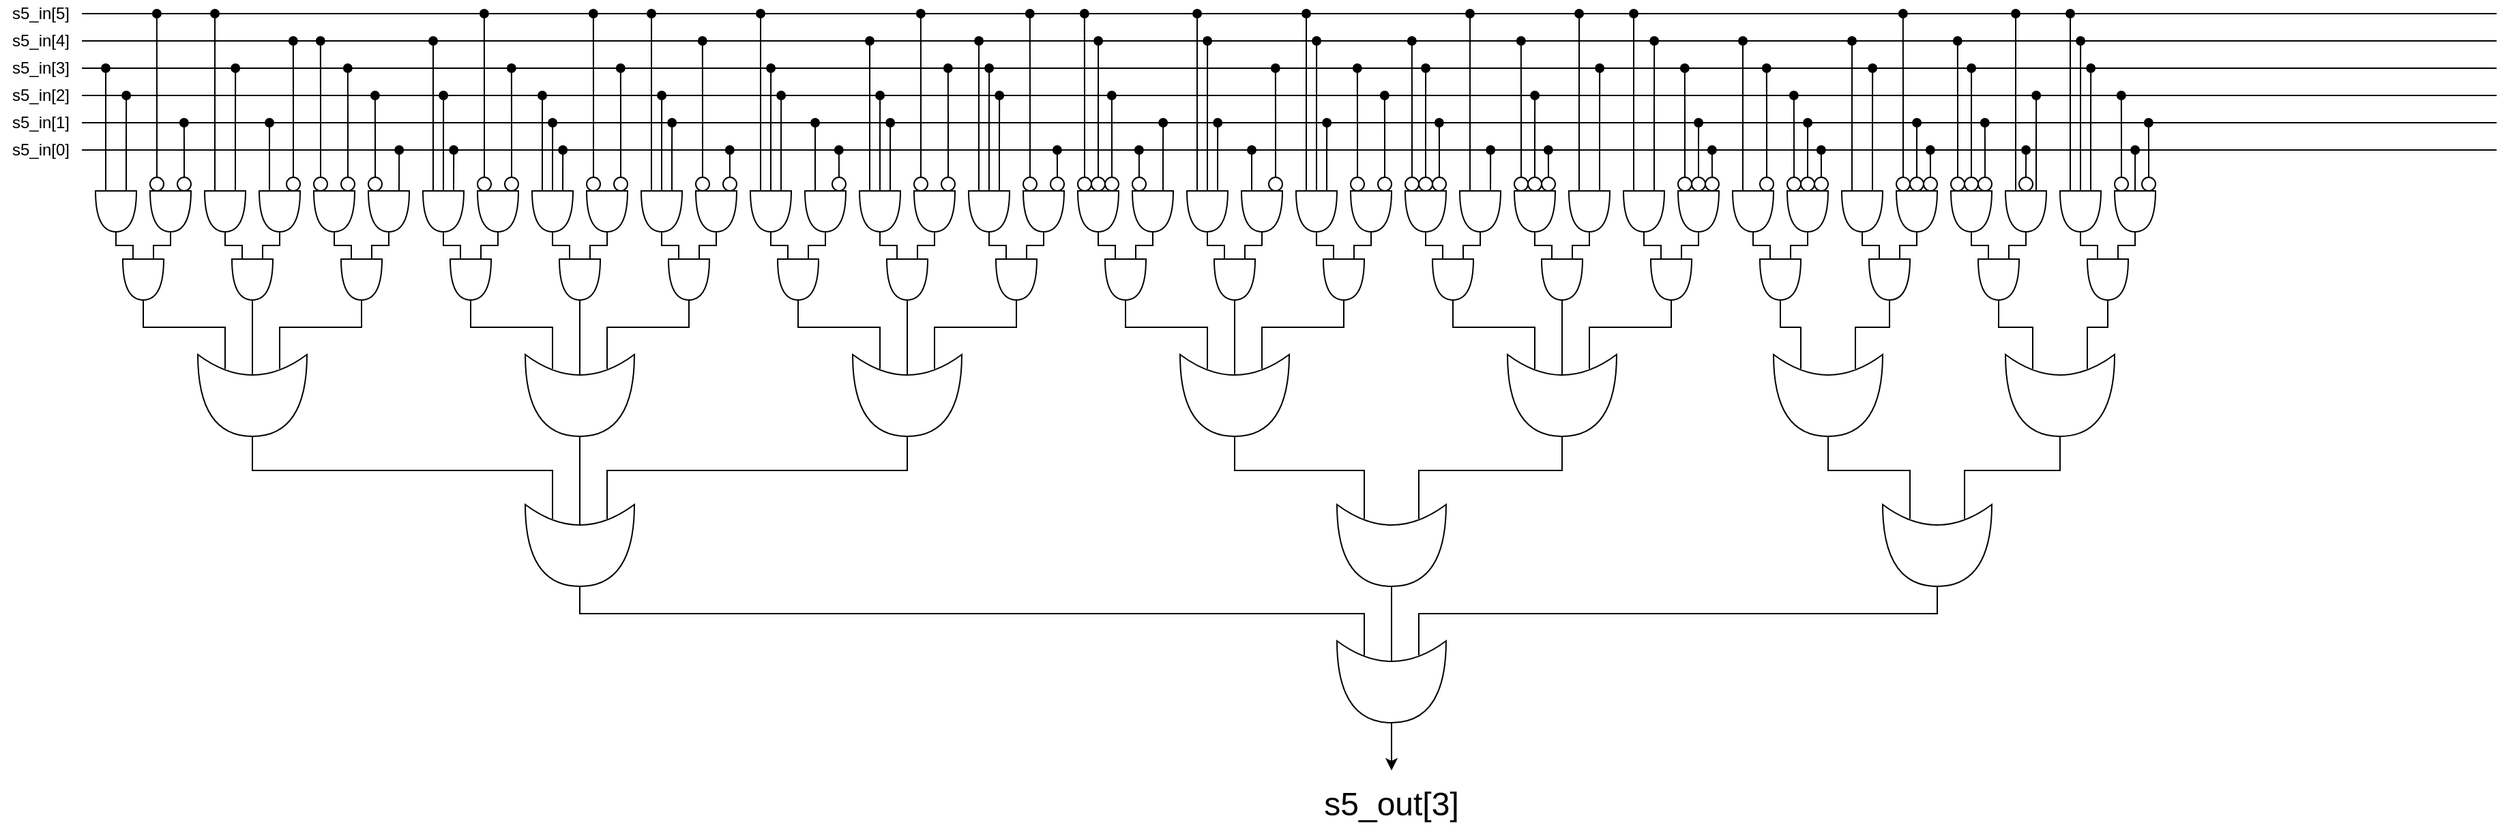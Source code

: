 <mxfile version="26.0.4" pages="4">
  <diagram name="s5_out[3]" id="LCSfM4hDU9duXAxCQjMM">
    <mxGraphModel dx="1581" dy="689" grid="1" gridSize="10" guides="1" tooltips="1" connect="1" arrows="1" fold="1" page="1" pageScale="1" pageWidth="1654" pageHeight="1169" math="0" shadow="0">
      <root>
        <mxCell id="0" />
        <mxCell id="1" parent="0" />
        <mxCell id="OG6g9rFlhXP6Xc0OvKIF-1" style="edgeStyle=orthogonalEdgeStyle;rounded=0;orthogonalLoop=1;jettySize=auto;html=1;exitX=1;exitY=0.5;exitDx=0;exitDy=0;endArrow=none;endFill=0;" edge="1" parent="1" source="OG6g9rFlhXP6Xc0OvKIF-2">
          <mxGeometry relative="1" as="geometry">
            <mxPoint x="1880" y="50" as="targetPoint" />
          </mxGeometry>
        </mxCell>
        <mxCell id="OG6g9rFlhXP6Xc0OvKIF-2" value="s5_in[4]" style="text;html=1;align=center;verticalAlign=middle;whiteSpace=wrap;rounded=0;" vertex="1" parent="1">
          <mxGeometry x="50" y="40" width="60" height="20" as="geometry" />
        </mxCell>
        <mxCell id="OG6g9rFlhXP6Xc0OvKIF-3" style="edgeStyle=orthogonalEdgeStyle;rounded=0;orthogonalLoop=1;jettySize=auto;html=1;exitX=1;exitY=0.5;exitDx=0;exitDy=0;endArrow=none;endFill=0;" edge="1" parent="1" source="OG6g9rFlhXP6Xc0OvKIF-4">
          <mxGeometry relative="1" as="geometry">
            <mxPoint x="1880" y="70" as="targetPoint" />
          </mxGeometry>
        </mxCell>
        <mxCell id="OG6g9rFlhXP6Xc0OvKIF-4" value="s5_in[3]" style="text;html=1;align=center;verticalAlign=middle;whiteSpace=wrap;rounded=0;" vertex="1" parent="1">
          <mxGeometry x="50" y="60" width="60" height="20" as="geometry" />
        </mxCell>
        <mxCell id="OG6g9rFlhXP6Xc0OvKIF-5" style="edgeStyle=orthogonalEdgeStyle;rounded=0;orthogonalLoop=1;jettySize=auto;html=1;exitX=1;exitY=0.5;exitDx=0;exitDy=0;endArrow=none;endFill=0;" edge="1" parent="1" source="OG6g9rFlhXP6Xc0OvKIF-6">
          <mxGeometry relative="1" as="geometry">
            <mxPoint x="1880" y="90" as="targetPoint" />
          </mxGeometry>
        </mxCell>
        <mxCell id="OG6g9rFlhXP6Xc0OvKIF-6" value="s5_in[2]" style="text;html=1;align=center;verticalAlign=middle;whiteSpace=wrap;rounded=0;" vertex="1" parent="1">
          <mxGeometry x="50" y="80" width="60" height="20" as="geometry" />
        </mxCell>
        <mxCell id="OG6g9rFlhXP6Xc0OvKIF-7" style="edgeStyle=orthogonalEdgeStyle;rounded=0;orthogonalLoop=1;jettySize=auto;html=1;exitX=1;exitY=0.5;exitDx=0;exitDy=0;endArrow=none;endFill=0;" edge="1" parent="1" source="OG6g9rFlhXP6Xc0OvKIF-8">
          <mxGeometry relative="1" as="geometry">
            <mxPoint x="1880" y="110" as="targetPoint" />
          </mxGeometry>
        </mxCell>
        <mxCell id="OG6g9rFlhXP6Xc0OvKIF-8" value="s5_in[1]" style="text;html=1;align=center;verticalAlign=middle;whiteSpace=wrap;rounded=0;" vertex="1" parent="1">
          <mxGeometry x="50" y="100" width="60" height="20" as="geometry" />
        </mxCell>
        <mxCell id="OG6g9rFlhXP6Xc0OvKIF-9" style="edgeStyle=orthogonalEdgeStyle;rounded=0;orthogonalLoop=1;jettySize=auto;html=1;exitX=1;exitY=0.5;exitDx=0;exitDy=0;endArrow=none;endFill=0;" edge="1" parent="1" source="OG6g9rFlhXP6Xc0OvKIF-10">
          <mxGeometry relative="1" as="geometry">
            <mxPoint x="1880" y="30" as="targetPoint" />
          </mxGeometry>
        </mxCell>
        <mxCell id="OG6g9rFlhXP6Xc0OvKIF-10" value="s5_in[5]" style="text;html=1;align=center;verticalAlign=middle;whiteSpace=wrap;rounded=0;" vertex="1" parent="1">
          <mxGeometry x="50" y="20" width="60" height="20" as="geometry" />
        </mxCell>
        <mxCell id="OG6g9rFlhXP6Xc0OvKIF-11" style="edgeStyle=orthogonalEdgeStyle;rounded=0;orthogonalLoop=1;jettySize=auto;html=1;exitX=1;exitY=0.5;exitDx=0;exitDy=0;endArrow=none;endFill=0;" edge="1" parent="1" source="OG6g9rFlhXP6Xc0OvKIF-12">
          <mxGeometry relative="1" as="geometry">
            <mxPoint x="1880" y="130" as="targetPoint" />
          </mxGeometry>
        </mxCell>
        <mxCell id="OG6g9rFlhXP6Xc0OvKIF-12" value="s5_in[0]" style="text;html=1;align=center;verticalAlign=middle;whiteSpace=wrap;rounded=0;" vertex="1" parent="1">
          <mxGeometry x="50" y="120" width="60" height="20" as="geometry" />
        </mxCell>
        <mxCell id="h0RW8Ck08ICBvE-_kSzk-22" style="edgeStyle=orthogonalEdgeStyle;rounded=0;orthogonalLoop=1;jettySize=auto;html=1;exitX=0;exitY=0.75;exitDx=0;exitDy=0;exitPerimeter=0;endArrow=oval;endFill=1;" edge="1" parent="1" source="OG6g9rFlhXP6Xc0OvKIF-15">
          <mxGeometry relative="1" as="geometry">
            <mxPoint x="127.519" y="70" as="targetPoint" />
          </mxGeometry>
        </mxCell>
        <mxCell id="h0RW8Ck08ICBvE-_kSzk-23" style="edgeStyle=orthogonalEdgeStyle;rounded=0;orthogonalLoop=1;jettySize=auto;html=1;exitX=0;exitY=0.25;exitDx=0;exitDy=0;exitPerimeter=0;endArrow=oval;endFill=1;" edge="1" parent="1" source="OG6g9rFlhXP6Xc0OvKIF-15">
          <mxGeometry relative="1" as="geometry">
            <mxPoint x="142.584" y="90" as="targetPoint" />
          </mxGeometry>
        </mxCell>
        <mxCell id="OG6g9rFlhXP6Xc0OvKIF-15" value="" style="shape=or;whiteSpace=wrap;html=1;rotation=90;" vertex="1" parent="1">
          <mxGeometry x="120" y="160" width="30" height="30" as="geometry" />
        </mxCell>
        <mxCell id="OG6g9rFlhXP6Xc0OvKIF-16" value="" style="shape=or;whiteSpace=wrap;html=1;rotation=90;" vertex="1" parent="1">
          <mxGeometry x="160" y="160" width="30" height="30" as="geometry" />
        </mxCell>
        <mxCell id="h0RW8Ck08ICBvE-_kSzk-29" style="edgeStyle=orthogonalEdgeStyle;rounded=0;orthogonalLoop=1;jettySize=auto;html=1;exitX=0;exitY=0.75;exitDx=0;exitDy=0;exitPerimeter=0;endArrow=oval;endFill=1;" edge="1" parent="1" source="OG6g9rFlhXP6Xc0OvKIF-17">
          <mxGeometry relative="1" as="geometry">
            <mxPoint x="207.519" y="30" as="targetPoint" />
          </mxGeometry>
        </mxCell>
        <mxCell id="h0RW8Ck08ICBvE-_kSzk-30" style="edgeStyle=orthogonalEdgeStyle;rounded=0;orthogonalLoop=1;jettySize=auto;html=1;exitX=0;exitY=0.25;exitDx=0;exitDy=0;exitPerimeter=0;endArrow=oval;endFill=1;" edge="1" parent="1" source="OG6g9rFlhXP6Xc0OvKIF-17">
          <mxGeometry relative="1" as="geometry">
            <mxPoint x="222.584" y="70" as="targetPoint" />
          </mxGeometry>
        </mxCell>
        <mxCell id="OG6g9rFlhXP6Xc0OvKIF-17" value="" style="shape=or;whiteSpace=wrap;html=1;rotation=90;" vertex="1" parent="1">
          <mxGeometry x="200" y="160" width="30" height="30" as="geometry" />
        </mxCell>
        <mxCell id="h0RW8Ck08ICBvE-_kSzk-31" style="edgeStyle=orthogonalEdgeStyle;rounded=0;orthogonalLoop=1;jettySize=auto;html=1;exitX=0;exitY=0.75;exitDx=0;exitDy=0;exitPerimeter=0;endArrow=oval;endFill=1;" edge="1" parent="1" source="OG6g9rFlhXP6Xc0OvKIF-19">
          <mxGeometry relative="1" as="geometry">
            <mxPoint x="247.519" y="110.0" as="targetPoint" />
          </mxGeometry>
        </mxCell>
        <mxCell id="OG6g9rFlhXP6Xc0OvKIF-19" value="" style="shape=or;whiteSpace=wrap;html=1;rotation=90;" vertex="1" parent="1">
          <mxGeometry x="240" y="160" width="30" height="30" as="geometry" />
        </mxCell>
        <mxCell id="OG6g9rFlhXP6Xc0OvKIF-20" value="" style="shape=or;whiteSpace=wrap;html=1;rotation=90;" vertex="1" parent="1">
          <mxGeometry x="220" y="210" width="30" height="30" as="geometry" />
        </mxCell>
        <mxCell id="OG6g9rFlhXP6Xc0OvKIF-21" value="" style="shape=or;whiteSpace=wrap;html=1;rotation=90;" vertex="1" parent="1">
          <mxGeometry x="280" y="160" width="30" height="30" as="geometry" />
        </mxCell>
        <mxCell id="h0RW8Ck08ICBvE-_kSzk-41" style="edgeStyle=orthogonalEdgeStyle;rounded=0;orthogonalLoop=1;jettySize=auto;html=1;exitX=0;exitY=0.25;exitDx=0;exitDy=0;exitPerimeter=0;endArrow=oval;endFill=1;" edge="1" parent="1" source="OG6g9rFlhXP6Xc0OvKIF-24">
          <mxGeometry relative="1" as="geometry">
            <mxPoint x="342.584" y="130.0" as="targetPoint" />
          </mxGeometry>
        </mxCell>
        <mxCell id="OG6g9rFlhXP6Xc0OvKIF-24" value="" style="shape=or;whiteSpace=wrap;html=1;rotation=90;" vertex="1" parent="1">
          <mxGeometry x="320" y="160" width="30" height="30" as="geometry" />
        </mxCell>
        <mxCell id="OG6g9rFlhXP6Xc0OvKIF-25" value="" style="shape=or;whiteSpace=wrap;html=1;rotation=90;" vertex="1" parent="1">
          <mxGeometry x="300" y="210" width="30" height="30" as="geometry" />
        </mxCell>
        <mxCell id="h0RW8Ck08ICBvE-_kSzk-42" style="edgeStyle=orthogonalEdgeStyle;rounded=0;orthogonalLoop=1;jettySize=auto;html=1;exitX=0;exitY=0.75;exitDx=0;exitDy=0;exitPerimeter=0;endArrow=oval;endFill=1;" edge="1" parent="1" source="OG6g9rFlhXP6Xc0OvKIF-26">
          <mxGeometry relative="1" as="geometry">
            <mxPoint x="367.519" y="50" as="targetPoint" />
          </mxGeometry>
        </mxCell>
        <mxCell id="h0RW8Ck08ICBvE-_kSzk-43" style="edgeStyle=orthogonalEdgeStyle;rounded=0;orthogonalLoop=1;jettySize=auto;html=1;exitX=0;exitY=0.5;exitDx=0;exitDy=0;exitPerimeter=0;endArrow=oval;endFill=1;" edge="1" parent="1" source="OG6g9rFlhXP6Xc0OvKIF-26">
          <mxGeometry relative="1" as="geometry">
            <mxPoint x="375.052" y="90" as="targetPoint" />
          </mxGeometry>
        </mxCell>
        <mxCell id="h0RW8Ck08ICBvE-_kSzk-44" style="edgeStyle=orthogonalEdgeStyle;rounded=0;orthogonalLoop=1;jettySize=auto;html=1;exitX=0;exitY=0.25;exitDx=0;exitDy=0;exitPerimeter=0;endArrow=oval;endFill=1;" edge="1" parent="1" source="OG6g9rFlhXP6Xc0OvKIF-26">
          <mxGeometry relative="1" as="geometry">
            <mxPoint x="382.584" y="130.0" as="targetPoint" />
          </mxGeometry>
        </mxCell>
        <mxCell id="OG6g9rFlhXP6Xc0OvKIF-26" value="" style="shape=or;whiteSpace=wrap;html=1;rotation=90;" vertex="1" parent="1">
          <mxGeometry x="360" y="160" width="30" height="30" as="geometry" />
        </mxCell>
        <mxCell id="OG6g9rFlhXP6Xc0OvKIF-29" value="" style="shape=or;whiteSpace=wrap;html=1;rotation=90;" vertex="1" parent="1">
          <mxGeometry x="400" y="160" width="30" height="30" as="geometry" />
        </mxCell>
        <mxCell id="OG6g9rFlhXP6Xc0OvKIF-30" value="" style="shape=or;whiteSpace=wrap;html=1;rotation=90;" vertex="1" parent="1">
          <mxGeometry x="380" y="210" width="30" height="30" as="geometry" />
        </mxCell>
        <mxCell id="h0RW8Ck08ICBvE-_kSzk-49" style="edgeStyle=orthogonalEdgeStyle;rounded=0;orthogonalLoop=1;jettySize=auto;html=1;exitX=0;exitY=0.75;exitDx=0;exitDy=0;exitPerimeter=0;endArrow=oval;endFill=1;" edge="1" parent="1" source="OG6g9rFlhXP6Xc0OvKIF-34">
          <mxGeometry relative="1" as="geometry">
            <mxPoint x="447.519" y="90" as="targetPoint" />
          </mxGeometry>
        </mxCell>
        <mxCell id="h0RW8Ck08ICBvE-_kSzk-50" style="edgeStyle=orthogonalEdgeStyle;rounded=0;orthogonalLoop=1;jettySize=auto;html=1;exitX=0;exitY=0.5;exitDx=0;exitDy=0;exitPerimeter=0;endArrow=oval;endFill=1;" edge="1" parent="1" source="OG6g9rFlhXP6Xc0OvKIF-34">
          <mxGeometry relative="1" as="geometry">
            <mxPoint x="455.052" y="110.0" as="targetPoint" />
          </mxGeometry>
        </mxCell>
        <mxCell id="h0RW8Ck08ICBvE-_kSzk-51" style="edgeStyle=orthogonalEdgeStyle;rounded=0;orthogonalLoop=1;jettySize=auto;html=1;exitX=0;exitY=0.25;exitDx=0;exitDy=0;exitPerimeter=0;endArrow=oval;endFill=1;" edge="1" parent="1" source="OG6g9rFlhXP6Xc0OvKIF-34">
          <mxGeometry relative="1" as="geometry">
            <mxPoint x="462.584" y="130.0" as="targetPoint" />
          </mxGeometry>
        </mxCell>
        <mxCell id="OG6g9rFlhXP6Xc0OvKIF-34" value="" style="shape=or;whiteSpace=wrap;html=1;rotation=90;" vertex="1" parent="1">
          <mxGeometry x="440" y="160" width="30" height="30" as="geometry" />
        </mxCell>
        <mxCell id="OG6g9rFlhXP6Xc0OvKIF-35" value="" style="shape=or;whiteSpace=wrap;html=1;rotation=90;" vertex="1" parent="1">
          <mxGeometry x="480" y="160" width="30" height="30" as="geometry" />
        </mxCell>
        <mxCell id="OG6g9rFlhXP6Xc0OvKIF-36" value="" style="shape=or;whiteSpace=wrap;html=1;rotation=90;" vertex="1" parent="1">
          <mxGeometry x="460" y="210" width="30" height="30" as="geometry" />
        </mxCell>
        <mxCell id="h0RW8Ck08ICBvE-_kSzk-56" style="edgeStyle=orthogonalEdgeStyle;rounded=0;orthogonalLoop=1;jettySize=auto;html=1;exitX=0;exitY=0.75;exitDx=0;exitDy=0;exitPerimeter=0;endArrow=oval;endFill=1;" edge="1" parent="1" source="OG6g9rFlhXP6Xc0OvKIF-40">
          <mxGeometry relative="1" as="geometry">
            <mxPoint x="527.519" y="30" as="targetPoint" />
          </mxGeometry>
        </mxCell>
        <mxCell id="h0RW8Ck08ICBvE-_kSzk-57" style="edgeStyle=orthogonalEdgeStyle;rounded=0;orthogonalLoop=1;jettySize=auto;html=1;exitX=0;exitY=0.5;exitDx=0;exitDy=0;exitPerimeter=0;endArrow=oval;endFill=1;" edge="1" parent="1" source="OG6g9rFlhXP6Xc0OvKIF-40">
          <mxGeometry relative="1" as="geometry">
            <mxPoint x="535.052" y="90" as="targetPoint" />
          </mxGeometry>
        </mxCell>
        <mxCell id="h0RW8Ck08ICBvE-_kSzk-58" style="edgeStyle=orthogonalEdgeStyle;rounded=0;orthogonalLoop=1;jettySize=auto;html=1;exitX=0;exitY=0.25;exitDx=0;exitDy=0;exitPerimeter=0;endArrow=oval;endFill=1;" edge="1" parent="1" source="OG6g9rFlhXP6Xc0OvKIF-40">
          <mxGeometry relative="1" as="geometry">
            <mxPoint x="542.584" y="110.0" as="targetPoint" />
          </mxGeometry>
        </mxCell>
        <mxCell id="OG6g9rFlhXP6Xc0OvKIF-40" value="" style="shape=or;whiteSpace=wrap;html=1;rotation=90;" vertex="1" parent="1">
          <mxGeometry x="520" y="160" width="30" height="30" as="geometry" />
        </mxCell>
        <mxCell id="OG6g9rFlhXP6Xc0OvKIF-42" value="" style="shape=or;whiteSpace=wrap;html=1;rotation=90;" vertex="1" parent="1">
          <mxGeometry x="560" y="160" width="30" height="30" as="geometry" />
        </mxCell>
        <mxCell id="OG6g9rFlhXP6Xc0OvKIF-43" value="" style="shape=or;whiteSpace=wrap;html=1;rotation=90;" vertex="1" parent="1">
          <mxGeometry x="540" y="210" width="30" height="30" as="geometry" />
        </mxCell>
        <mxCell id="h0RW8Ck08ICBvE-_kSzk-64" style="edgeStyle=orthogonalEdgeStyle;rounded=0;orthogonalLoop=1;jettySize=auto;html=1;exitX=0;exitY=0.75;exitDx=0;exitDy=0;exitPerimeter=0;endArrow=oval;endFill=1;" edge="1" parent="1" source="OG6g9rFlhXP6Xc0OvKIF-45">
          <mxGeometry relative="1" as="geometry">
            <mxPoint x="607.519" y="30" as="targetPoint" />
          </mxGeometry>
        </mxCell>
        <mxCell id="h0RW8Ck08ICBvE-_kSzk-65" style="edgeStyle=orthogonalEdgeStyle;rounded=0;orthogonalLoop=1;jettySize=auto;html=1;exitX=0;exitY=0.5;exitDx=0;exitDy=0;exitPerimeter=0;endArrow=oval;endFill=1;" edge="1" parent="1" source="OG6g9rFlhXP6Xc0OvKIF-45">
          <mxGeometry relative="1" as="geometry">
            <mxPoint x="615.052" y="70" as="targetPoint" />
          </mxGeometry>
        </mxCell>
        <mxCell id="h0RW8Ck08ICBvE-_kSzk-66" style="edgeStyle=orthogonalEdgeStyle;rounded=0;orthogonalLoop=1;jettySize=auto;html=1;exitX=0;exitY=0.25;exitDx=0;exitDy=0;exitPerimeter=0;endArrow=oval;endFill=1;" edge="1" parent="1" source="OG6g9rFlhXP6Xc0OvKIF-45">
          <mxGeometry relative="1" as="geometry">
            <mxPoint x="622.584" y="90" as="targetPoint" />
          </mxGeometry>
        </mxCell>
        <mxCell id="OG6g9rFlhXP6Xc0OvKIF-45" value="" style="shape=or;whiteSpace=wrap;html=1;rotation=90;" vertex="1" parent="1">
          <mxGeometry x="600" y="160" width="30" height="30" as="geometry" />
        </mxCell>
        <mxCell id="h0RW8Ck08ICBvE-_kSzk-67" style="edgeStyle=orthogonalEdgeStyle;rounded=0;orthogonalLoop=1;jettySize=auto;html=1;exitX=0;exitY=0.75;exitDx=0;exitDy=0;exitPerimeter=0;endArrow=oval;endFill=1;" edge="1" parent="1" source="OG6g9rFlhXP6Xc0OvKIF-49">
          <mxGeometry relative="1" as="geometry">
            <mxPoint x="647.519" y="110.0" as="targetPoint" />
          </mxGeometry>
        </mxCell>
        <mxCell id="OG6g9rFlhXP6Xc0OvKIF-49" value="" style="shape=or;whiteSpace=wrap;html=1;rotation=90;" vertex="1" parent="1">
          <mxGeometry x="640" y="160" width="30" height="30" as="geometry" />
        </mxCell>
        <mxCell id="OG6g9rFlhXP6Xc0OvKIF-50" value="" style="shape=or;whiteSpace=wrap;html=1;rotation=90;" vertex="1" parent="1">
          <mxGeometry x="620" y="210" width="30" height="30" as="geometry" />
        </mxCell>
        <mxCell id="h0RW8Ck08ICBvE-_kSzk-72" style="edgeStyle=orthogonalEdgeStyle;rounded=0;orthogonalLoop=1;jettySize=auto;html=1;exitX=0;exitY=0.75;exitDx=0;exitDy=0;exitPerimeter=0;endArrow=oval;endFill=1;" edge="1" parent="1" source="OG6g9rFlhXP6Xc0OvKIF-54">
          <mxGeometry relative="1" as="geometry">
            <mxPoint x="687.519" y="50" as="targetPoint" />
          </mxGeometry>
        </mxCell>
        <mxCell id="h0RW8Ck08ICBvE-_kSzk-73" style="edgeStyle=orthogonalEdgeStyle;rounded=0;orthogonalLoop=1;jettySize=auto;html=1;exitX=0;exitY=0.5;exitDx=0;exitDy=0;exitPerimeter=0;endArrow=oval;endFill=1;" edge="1" parent="1" source="OG6g9rFlhXP6Xc0OvKIF-54">
          <mxGeometry relative="1" as="geometry">
            <mxPoint x="695.052" y="90" as="targetPoint" />
          </mxGeometry>
        </mxCell>
        <mxCell id="h0RW8Ck08ICBvE-_kSzk-74" style="edgeStyle=orthogonalEdgeStyle;rounded=0;orthogonalLoop=1;jettySize=auto;html=1;exitX=0;exitY=0.25;exitDx=0;exitDy=0;exitPerimeter=0;endArrow=oval;endFill=1;" edge="1" parent="1" source="OG6g9rFlhXP6Xc0OvKIF-54">
          <mxGeometry relative="1" as="geometry">
            <mxPoint x="702.584" y="110.0" as="targetPoint" />
          </mxGeometry>
        </mxCell>
        <mxCell id="OG6g9rFlhXP6Xc0OvKIF-54" value="" style="shape=or;whiteSpace=wrap;html=1;rotation=90;" vertex="1" parent="1">
          <mxGeometry x="680" y="160" width="30" height="30" as="geometry" />
        </mxCell>
        <mxCell id="OG6g9rFlhXP6Xc0OvKIF-55" value="" style="shape=or;whiteSpace=wrap;html=1;rotation=90;" vertex="1" parent="1">
          <mxGeometry x="720" y="160" width="30" height="30" as="geometry" />
        </mxCell>
        <mxCell id="OG6g9rFlhXP6Xc0OvKIF-56" value="" style="shape=or;whiteSpace=wrap;html=1;rotation=90;" vertex="1" parent="1">
          <mxGeometry x="700" y="210" width="30" height="30" as="geometry" />
        </mxCell>
        <mxCell id="h0RW8Ck08ICBvE-_kSzk-77" style="edgeStyle=orthogonalEdgeStyle;rounded=0;orthogonalLoop=1;jettySize=auto;html=1;exitX=0;exitY=0.75;exitDx=0;exitDy=0;exitPerimeter=0;endArrow=oval;endFill=1;" edge="1" parent="1" source="OG6g9rFlhXP6Xc0OvKIF-57">
          <mxGeometry relative="1" as="geometry">
            <mxPoint x="767.519" y="50" as="targetPoint" />
          </mxGeometry>
        </mxCell>
        <mxCell id="h0RW8Ck08ICBvE-_kSzk-78" style="edgeStyle=orthogonalEdgeStyle;rounded=0;orthogonalLoop=1;jettySize=auto;html=1;exitX=0;exitY=0.5;exitDx=0;exitDy=0;exitPerimeter=0;endArrow=oval;endFill=1;" edge="1" parent="1" source="OG6g9rFlhXP6Xc0OvKIF-57">
          <mxGeometry relative="1" as="geometry">
            <mxPoint x="775.052" y="70" as="targetPoint" />
          </mxGeometry>
        </mxCell>
        <mxCell id="h0RW8Ck08ICBvE-_kSzk-79" style="edgeStyle=orthogonalEdgeStyle;rounded=0;orthogonalLoop=1;jettySize=auto;html=1;exitX=0;exitY=0.25;exitDx=0;exitDy=0;exitPerimeter=0;endArrow=oval;endFill=1;" edge="1" parent="1" source="OG6g9rFlhXP6Xc0OvKIF-57">
          <mxGeometry relative="1" as="geometry">
            <mxPoint x="782.584" y="90" as="targetPoint" />
          </mxGeometry>
        </mxCell>
        <mxCell id="OG6g9rFlhXP6Xc0OvKIF-57" value="" style="shape=or;whiteSpace=wrap;html=1;rotation=90;" vertex="1" parent="1">
          <mxGeometry x="760" y="160" width="30" height="30" as="geometry" />
        </mxCell>
        <mxCell id="OG6g9rFlhXP6Xc0OvKIF-60" value="" style="shape=or;whiteSpace=wrap;html=1;rotation=90;" vertex="1" parent="1">
          <mxGeometry x="800" y="160" width="30" height="30" as="geometry" />
        </mxCell>
        <mxCell id="OG6g9rFlhXP6Xc0OvKIF-61" value="" style="shape=or;whiteSpace=wrap;html=1;rotation=90;" vertex="1" parent="1">
          <mxGeometry x="780" y="210" width="30" height="30" as="geometry" />
        </mxCell>
        <mxCell id="OG6g9rFlhXP6Xc0OvKIF-65" value="" style="shape=or;whiteSpace=wrap;html=1;rotation=90;" vertex="1" parent="1">
          <mxGeometry x="840" y="160" width="30" height="30" as="geometry" />
        </mxCell>
        <mxCell id="h0RW8Ck08ICBvE-_kSzk-92" style="edgeStyle=orthogonalEdgeStyle;rounded=0;orthogonalLoop=1;jettySize=auto;html=1;exitX=0;exitY=0.25;exitDx=0;exitDy=0;exitPerimeter=0;endArrow=oval;endFill=1;" edge="1" parent="1" source="OG6g9rFlhXP6Xc0OvKIF-66">
          <mxGeometry relative="1" as="geometry">
            <mxPoint x="902.584" y="110.0" as="targetPoint" />
          </mxGeometry>
        </mxCell>
        <mxCell id="OG6g9rFlhXP6Xc0OvKIF-66" value="" style="shape=or;whiteSpace=wrap;html=1;rotation=90;" vertex="1" parent="1">
          <mxGeometry x="880" y="160" width="30" height="30" as="geometry" />
        </mxCell>
        <mxCell id="OG6g9rFlhXP6Xc0OvKIF-67" value="" style="shape=or;whiteSpace=wrap;html=1;rotation=90;" vertex="1" parent="1">
          <mxGeometry x="860" y="210" width="30" height="30" as="geometry" />
        </mxCell>
        <mxCell id="h0RW8Ck08ICBvE-_kSzk-93" style="edgeStyle=orthogonalEdgeStyle;rounded=0;orthogonalLoop=1;jettySize=auto;html=1;exitX=0;exitY=0.75;exitDx=0;exitDy=0;exitPerimeter=0;endArrow=oval;endFill=1;" edge="1" parent="1" source="OG6g9rFlhXP6Xc0OvKIF-71">
          <mxGeometry relative="1" as="geometry">
            <mxPoint x="927.519" y="30" as="targetPoint" />
          </mxGeometry>
        </mxCell>
        <mxCell id="h0RW8Ck08ICBvE-_kSzk-94" style="edgeStyle=orthogonalEdgeStyle;rounded=0;orthogonalLoop=1;jettySize=auto;html=1;exitX=0;exitY=0.5;exitDx=0;exitDy=0;exitPerimeter=0;endArrow=oval;endFill=1;" edge="1" parent="1" source="OG6g9rFlhXP6Xc0OvKIF-71">
          <mxGeometry relative="1" as="geometry">
            <mxPoint x="935.052" y="50" as="targetPoint" />
          </mxGeometry>
        </mxCell>
        <mxCell id="h0RW8Ck08ICBvE-_kSzk-95" style="edgeStyle=orthogonalEdgeStyle;rounded=0;orthogonalLoop=1;jettySize=auto;html=1;exitX=0;exitY=0.25;exitDx=0;exitDy=0;exitPerimeter=0;endArrow=oval;endFill=1;" edge="1" parent="1" source="OG6g9rFlhXP6Xc0OvKIF-71">
          <mxGeometry relative="1" as="geometry">
            <mxPoint x="942.584" y="110.0" as="targetPoint" />
          </mxGeometry>
        </mxCell>
        <mxCell id="OG6g9rFlhXP6Xc0OvKIF-71" value="" style="shape=or;whiteSpace=wrap;html=1;rotation=90;" vertex="1" parent="1">
          <mxGeometry x="920" y="160" width="30" height="30" as="geometry" />
        </mxCell>
        <mxCell id="h0RW8Ck08ICBvE-_kSzk-96" style="edgeStyle=orthogonalEdgeStyle;rounded=0;orthogonalLoop=1;jettySize=auto;html=1;exitX=0;exitY=0.75;exitDx=0;exitDy=0;exitPerimeter=0;endArrow=oval;endFill=1;" edge="1" parent="1" source="OG6g9rFlhXP6Xc0OvKIF-73">
          <mxGeometry relative="1" as="geometry">
            <mxPoint x="967.519" y="130.0" as="targetPoint" />
          </mxGeometry>
        </mxCell>
        <mxCell id="OG6g9rFlhXP6Xc0OvKIF-73" value="" style="shape=or;whiteSpace=wrap;html=1;rotation=90;" vertex="1" parent="1">
          <mxGeometry x="960" y="160" width="30" height="30" as="geometry" />
        </mxCell>
        <mxCell id="OG6g9rFlhXP6Xc0OvKIF-74" value="" style="shape=or;whiteSpace=wrap;html=1;rotation=90;" vertex="1" parent="1">
          <mxGeometry x="940" y="210" width="30" height="30" as="geometry" />
        </mxCell>
        <mxCell id="h0RW8Ck08ICBvE-_kSzk-99" style="edgeStyle=orthogonalEdgeStyle;rounded=0;orthogonalLoop=1;jettySize=auto;html=1;exitX=0;exitY=0.75;exitDx=0;exitDy=0;exitPerimeter=0;endArrow=oval;endFill=1;" edge="1" parent="1" source="OG6g9rFlhXP6Xc0OvKIF-75">
          <mxGeometry relative="1" as="geometry">
            <mxPoint x="1007.519" y="30" as="targetPoint" />
          </mxGeometry>
        </mxCell>
        <mxCell id="h0RW8Ck08ICBvE-_kSzk-100" style="edgeStyle=orthogonalEdgeStyle;rounded=0;orthogonalLoop=1;jettySize=auto;html=1;exitX=0;exitY=0.5;exitDx=0;exitDy=0;exitPerimeter=0;endArrow=oval;endFill=1;" edge="1" parent="1" source="OG6g9rFlhXP6Xc0OvKIF-75">
          <mxGeometry relative="1" as="geometry">
            <mxPoint x="1015.052" y="50" as="targetPoint" />
          </mxGeometry>
        </mxCell>
        <mxCell id="h0RW8Ck08ICBvE-_kSzk-101" style="edgeStyle=orthogonalEdgeStyle;rounded=0;orthogonalLoop=1;jettySize=auto;html=1;exitX=0;exitY=0.25;exitDx=0;exitDy=0;exitPerimeter=0;endArrow=oval;endFill=1;" edge="1" parent="1" source="OG6g9rFlhXP6Xc0OvKIF-75">
          <mxGeometry relative="1" as="geometry">
            <mxPoint x="1022.584" y="110.0" as="targetPoint" />
          </mxGeometry>
        </mxCell>
        <mxCell id="OG6g9rFlhXP6Xc0OvKIF-75" value="" style="shape=or;whiteSpace=wrap;html=1;rotation=90;" vertex="1" parent="1">
          <mxGeometry x="1000" y="160" width="30" height="30" as="geometry" />
        </mxCell>
        <mxCell id="OG6g9rFlhXP6Xc0OvKIF-79" value="" style="shape=or;whiteSpace=wrap;html=1;rotation=90;" vertex="1" parent="1">
          <mxGeometry x="1040" y="160" width="30" height="30" as="geometry" />
        </mxCell>
        <mxCell id="OG6g9rFlhXP6Xc0OvKIF-80" value="" style="shape=or;whiteSpace=wrap;html=1;rotation=90;" vertex="1" parent="1">
          <mxGeometry x="1020" y="210" width="30" height="30" as="geometry" />
        </mxCell>
        <mxCell id="OG6g9rFlhXP6Xc0OvKIF-83" value="" style="shape=or;whiteSpace=wrap;html=1;rotation=90;" vertex="1" parent="1">
          <mxGeometry x="1080" y="160" width="30" height="30" as="geometry" />
        </mxCell>
        <mxCell id="h0RW8Ck08ICBvE-_kSzk-112" style="edgeStyle=orthogonalEdgeStyle;rounded=0;orthogonalLoop=1;jettySize=auto;html=1;exitX=0;exitY=0.75;exitDx=0;exitDy=0;exitPerimeter=0;endArrow=oval;endFill=1;" edge="1" parent="1" source="OG6g9rFlhXP6Xc0OvKIF-84">
          <mxGeometry relative="1" as="geometry">
            <mxPoint x="1127.519" y="30" as="targetPoint" />
          </mxGeometry>
        </mxCell>
        <mxCell id="h0RW8Ck08ICBvE-_kSzk-113" style="edgeStyle=orthogonalEdgeStyle;rounded=0;orthogonalLoop=1;jettySize=auto;html=1;exitX=0;exitY=0.25;exitDx=0;exitDy=0;exitPerimeter=0;endArrow=oval;endFill=1;" edge="1" parent="1" source="OG6g9rFlhXP6Xc0OvKIF-84">
          <mxGeometry relative="1" as="geometry">
            <mxPoint x="1142.584" y="130.0" as="targetPoint" />
          </mxGeometry>
        </mxCell>
        <mxCell id="OG6g9rFlhXP6Xc0OvKIF-84" value="" style="shape=or;whiteSpace=wrap;html=1;rotation=90;" vertex="1" parent="1">
          <mxGeometry x="1120" y="160" width="30" height="30" as="geometry" />
        </mxCell>
        <mxCell id="OG6g9rFlhXP6Xc0OvKIF-85" value="" style="shape=or;whiteSpace=wrap;html=1;rotation=90;" vertex="1" parent="1">
          <mxGeometry x="1100" y="210" width="30" height="30" as="geometry" />
        </mxCell>
        <mxCell id="OG6g9rFlhXP6Xc0OvKIF-86" value="" style="shape=or;whiteSpace=wrap;html=1;rotation=90;" vertex="1" parent="1">
          <mxGeometry x="1160" y="160" width="30" height="30" as="geometry" />
        </mxCell>
        <mxCell id="h0RW8Ck08ICBvE-_kSzk-120" style="edgeStyle=orthogonalEdgeStyle;rounded=0;orthogonalLoop=1;jettySize=auto;html=1;exitX=0;exitY=0.75;exitDx=0;exitDy=0;exitPerimeter=0;endArrow=oval;endFill=1;" edge="1" parent="1" source="OG6g9rFlhXP6Xc0OvKIF-88">
          <mxGeometry relative="1" as="geometry">
            <mxPoint x="1207.519" y="30" as="targetPoint" />
          </mxGeometry>
        </mxCell>
        <mxCell id="h0RW8Ck08ICBvE-_kSzk-122" style="edgeStyle=orthogonalEdgeStyle;rounded=0;orthogonalLoop=1;jettySize=auto;html=1;exitX=0;exitY=0.25;exitDx=0;exitDy=0;exitPerimeter=0;endArrow=oval;endFill=1;" edge="1" parent="1" source="OG6g9rFlhXP6Xc0OvKIF-88">
          <mxGeometry relative="1" as="geometry">
            <mxPoint x="1222.584" y="70" as="targetPoint" />
          </mxGeometry>
        </mxCell>
        <mxCell id="OG6g9rFlhXP6Xc0OvKIF-88" value="" style="shape=or;whiteSpace=wrap;html=1;rotation=90;" vertex="1" parent="1">
          <mxGeometry x="1200" y="160" width="30" height="30" as="geometry" />
        </mxCell>
        <mxCell id="OG6g9rFlhXP6Xc0OvKIF-89" value="" style="shape=or;whiteSpace=wrap;html=1;rotation=90;" vertex="1" parent="1">
          <mxGeometry x="1180" y="210" width="30" height="30" as="geometry" />
        </mxCell>
        <mxCell id="h0RW8Ck08ICBvE-_kSzk-123" style="edgeStyle=orthogonalEdgeStyle;rounded=0;orthogonalLoop=1;jettySize=auto;html=1;exitX=0;exitY=0.75;exitDx=0;exitDy=0;exitPerimeter=0;endArrow=oval;endFill=1;" edge="1" parent="1" source="OG6g9rFlhXP6Xc0OvKIF-90">
          <mxGeometry relative="1" as="geometry">
            <mxPoint x="1247.519" y="30" as="targetPoint" />
          </mxGeometry>
        </mxCell>
        <mxCell id="h0RW8Ck08ICBvE-_kSzk-124" style="edgeStyle=orthogonalEdgeStyle;rounded=0;orthogonalLoop=1;jettySize=auto;html=1;exitX=0;exitY=0.25;exitDx=0;exitDy=0;exitPerimeter=0;endArrow=oval;endFill=1;" edge="1" parent="1" source="OG6g9rFlhXP6Xc0OvKIF-90">
          <mxGeometry relative="1" as="geometry">
            <mxPoint x="1262.584" y="50" as="targetPoint" />
          </mxGeometry>
        </mxCell>
        <mxCell id="OG6g9rFlhXP6Xc0OvKIF-90" value="" style="shape=or;whiteSpace=wrap;html=1;rotation=90;" vertex="1" parent="1">
          <mxGeometry x="1240" y="160" width="30" height="30" as="geometry" />
        </mxCell>
        <mxCell id="OG6g9rFlhXP6Xc0OvKIF-93" value="" style="shape=or;whiteSpace=wrap;html=1;rotation=90;" vertex="1" parent="1">
          <mxGeometry x="1280" y="160" width="30" height="30" as="geometry" />
        </mxCell>
        <mxCell id="OG6g9rFlhXP6Xc0OvKIF-94" value="" style="shape=or;whiteSpace=wrap;html=1;rotation=90;" vertex="1" parent="1">
          <mxGeometry x="1260" y="210" width="30" height="30" as="geometry" />
        </mxCell>
        <mxCell id="h0RW8Ck08ICBvE-_kSzk-132" style="edgeStyle=orthogonalEdgeStyle;rounded=0;orthogonalLoop=1;jettySize=auto;html=1;exitX=0;exitY=0.75;exitDx=0;exitDy=0;exitPerimeter=0;endArrow=oval;endFill=1;" edge="1" parent="1" source="OG6g9rFlhXP6Xc0OvKIF-95">
          <mxGeometry relative="1" as="geometry">
            <mxPoint x="1327.519" y="50" as="targetPoint" />
          </mxGeometry>
        </mxCell>
        <mxCell id="OG6g9rFlhXP6Xc0OvKIF-95" value="" style="shape=or;whiteSpace=wrap;html=1;rotation=90;" vertex="1" parent="1">
          <mxGeometry x="1320" y="160" width="30" height="30" as="geometry" />
        </mxCell>
        <mxCell id="OG6g9rFlhXP6Xc0OvKIF-98" value="" style="shape=or;whiteSpace=wrap;html=1;rotation=90;" vertex="1" parent="1">
          <mxGeometry x="1360" y="160" width="30" height="30" as="geometry" />
        </mxCell>
        <mxCell id="OG6g9rFlhXP6Xc0OvKIF-99" value="" style="shape=or;whiteSpace=wrap;html=1;rotation=90;" vertex="1" parent="1">
          <mxGeometry x="1340" y="210" width="30" height="30" as="geometry" />
        </mxCell>
        <mxCell id="OG6g9rFlhXP6Xc0OvKIF-100" value="" style="shape=or;whiteSpace=wrap;html=1;rotation=90;" vertex="1" parent="1">
          <mxGeometry x="140" y="210" width="30" height="30" as="geometry" />
        </mxCell>
        <mxCell id="OG6g9rFlhXP6Xc0OvKIF-101" style="edgeStyle=orthogonalEdgeStyle;rounded=0;orthogonalLoop=1;jettySize=auto;html=1;exitX=1;exitY=0.5;exitDx=0;exitDy=0;exitPerimeter=0;entryX=0;entryY=0.75;entryDx=0;entryDy=0;entryPerimeter=0;endArrow=none;endFill=0;" edge="1" parent="1" source="OG6g9rFlhXP6Xc0OvKIF-15" target="OG6g9rFlhXP6Xc0OvKIF-100">
          <mxGeometry relative="1" as="geometry">
            <Array as="points">
              <mxPoint x="135" y="200" />
              <mxPoint x="147" y="200" />
            </Array>
          </mxGeometry>
        </mxCell>
        <mxCell id="OG6g9rFlhXP6Xc0OvKIF-102" style="edgeStyle=orthogonalEdgeStyle;rounded=0;orthogonalLoop=1;jettySize=auto;html=1;exitX=1;exitY=0.5;exitDx=0;exitDy=0;exitPerimeter=0;entryX=0;entryY=0.25;entryDx=0;entryDy=0;entryPerimeter=0;endArrow=none;endFill=0;" edge="1" parent="1" source="OG6g9rFlhXP6Xc0OvKIF-16" target="OG6g9rFlhXP6Xc0OvKIF-100">
          <mxGeometry relative="1" as="geometry">
            <Array as="points">
              <mxPoint x="175" y="200" />
              <mxPoint x="162" y="200" />
            </Array>
          </mxGeometry>
        </mxCell>
        <mxCell id="OG6g9rFlhXP6Xc0OvKIF-103" style="edgeStyle=orthogonalEdgeStyle;rounded=0;orthogonalLoop=1;jettySize=auto;html=1;exitX=1;exitY=0.5;exitDx=0;exitDy=0;exitPerimeter=0;entryX=0;entryY=0.75;entryDx=0;entryDy=0;entryPerimeter=0;endArrow=none;endFill=0;" edge="1" parent="1" source="OG6g9rFlhXP6Xc0OvKIF-17" target="OG6g9rFlhXP6Xc0OvKIF-20">
          <mxGeometry relative="1" as="geometry">
            <Array as="points">
              <mxPoint x="215" y="200" />
              <mxPoint x="228" y="200" />
            </Array>
          </mxGeometry>
        </mxCell>
        <mxCell id="OG6g9rFlhXP6Xc0OvKIF-104" style="edgeStyle=orthogonalEdgeStyle;rounded=0;orthogonalLoop=1;jettySize=auto;html=1;exitX=1;exitY=0.5;exitDx=0;exitDy=0;exitPerimeter=0;entryX=0;entryY=0.25;entryDx=0;entryDy=0;entryPerimeter=0;endArrow=none;endFill=0;" edge="1" parent="1" source="OG6g9rFlhXP6Xc0OvKIF-19" target="OG6g9rFlhXP6Xc0OvKIF-20">
          <mxGeometry relative="1" as="geometry">
            <Array as="points">
              <mxPoint x="255" y="200" />
              <mxPoint x="243" y="200" />
            </Array>
          </mxGeometry>
        </mxCell>
        <mxCell id="OG6g9rFlhXP6Xc0OvKIF-105" style="edgeStyle=orthogonalEdgeStyle;rounded=0;orthogonalLoop=1;jettySize=auto;html=1;exitX=1;exitY=0.5;exitDx=0;exitDy=0;exitPerimeter=0;entryX=0;entryY=0.75;entryDx=0;entryDy=0;entryPerimeter=0;endArrow=none;endFill=0;" edge="1" parent="1" source="OG6g9rFlhXP6Xc0OvKIF-21" target="OG6g9rFlhXP6Xc0OvKIF-25">
          <mxGeometry relative="1" as="geometry">
            <Array as="points">
              <mxPoint x="295" y="200" />
              <mxPoint x="308" y="200" />
            </Array>
          </mxGeometry>
        </mxCell>
        <mxCell id="OG6g9rFlhXP6Xc0OvKIF-106" style="edgeStyle=orthogonalEdgeStyle;rounded=0;orthogonalLoop=1;jettySize=auto;html=1;exitX=1;exitY=0.5;exitDx=0;exitDy=0;exitPerimeter=0;entryX=0;entryY=0.25;entryDx=0;entryDy=0;entryPerimeter=0;endArrow=none;endFill=0;" edge="1" parent="1" source="OG6g9rFlhXP6Xc0OvKIF-24" target="OG6g9rFlhXP6Xc0OvKIF-25">
          <mxGeometry relative="1" as="geometry">
            <Array as="points">
              <mxPoint x="335" y="200" />
              <mxPoint x="323" y="200" />
            </Array>
          </mxGeometry>
        </mxCell>
        <mxCell id="OG6g9rFlhXP6Xc0OvKIF-107" style="edgeStyle=orthogonalEdgeStyle;rounded=0;orthogonalLoop=1;jettySize=auto;html=1;exitX=1;exitY=0.5;exitDx=0;exitDy=0;exitPerimeter=0;entryX=0;entryY=0.75;entryDx=0;entryDy=0;entryPerimeter=0;endArrow=none;endFill=0;" edge="1" parent="1" source="OG6g9rFlhXP6Xc0OvKIF-26" target="OG6g9rFlhXP6Xc0OvKIF-30">
          <mxGeometry relative="1" as="geometry">
            <Array as="points">
              <mxPoint x="375" y="200" />
              <mxPoint x="388" y="200" />
            </Array>
          </mxGeometry>
        </mxCell>
        <mxCell id="OG6g9rFlhXP6Xc0OvKIF-108" style="edgeStyle=orthogonalEdgeStyle;rounded=0;orthogonalLoop=1;jettySize=auto;html=1;exitX=1;exitY=0.5;exitDx=0;exitDy=0;exitPerimeter=0;entryX=0;entryY=0.25;entryDx=0;entryDy=0;entryPerimeter=0;endArrow=none;endFill=0;" edge="1" parent="1" source="OG6g9rFlhXP6Xc0OvKIF-29" target="OG6g9rFlhXP6Xc0OvKIF-30">
          <mxGeometry relative="1" as="geometry">
            <Array as="points">
              <mxPoint x="415" y="200" />
              <mxPoint x="402" y="200" />
            </Array>
          </mxGeometry>
        </mxCell>
        <mxCell id="OG6g9rFlhXP6Xc0OvKIF-109" style="edgeStyle=orthogonalEdgeStyle;rounded=0;orthogonalLoop=1;jettySize=auto;html=1;exitX=1;exitY=0.5;exitDx=0;exitDy=0;exitPerimeter=0;entryX=0;entryY=0.75;entryDx=0;entryDy=0;entryPerimeter=0;endArrow=none;endFill=0;" edge="1" parent="1" source="OG6g9rFlhXP6Xc0OvKIF-34" target="OG6g9rFlhXP6Xc0OvKIF-36">
          <mxGeometry relative="1" as="geometry">
            <Array as="points">
              <mxPoint x="455" y="200" />
              <mxPoint x="468" y="200" />
            </Array>
          </mxGeometry>
        </mxCell>
        <mxCell id="OG6g9rFlhXP6Xc0OvKIF-110" style="edgeStyle=orthogonalEdgeStyle;rounded=0;orthogonalLoop=1;jettySize=auto;html=1;exitX=1;exitY=0.5;exitDx=0;exitDy=0;exitPerimeter=0;entryX=0;entryY=0.25;entryDx=0;entryDy=0;entryPerimeter=0;endArrow=none;endFill=0;" edge="1" parent="1" source="OG6g9rFlhXP6Xc0OvKIF-35" target="OG6g9rFlhXP6Xc0OvKIF-36">
          <mxGeometry relative="1" as="geometry">
            <Array as="points">
              <mxPoint x="495" y="200" />
              <mxPoint x="482" y="200" />
            </Array>
          </mxGeometry>
        </mxCell>
        <mxCell id="OG6g9rFlhXP6Xc0OvKIF-111" style="edgeStyle=orthogonalEdgeStyle;rounded=0;orthogonalLoop=1;jettySize=auto;html=1;exitX=1;exitY=0.5;exitDx=0;exitDy=0;exitPerimeter=0;entryX=0;entryY=0.75;entryDx=0;entryDy=0;entryPerimeter=0;endArrow=none;endFill=0;" edge="1" parent="1" source="OG6g9rFlhXP6Xc0OvKIF-40" target="OG6g9rFlhXP6Xc0OvKIF-43">
          <mxGeometry relative="1" as="geometry">
            <Array as="points">
              <mxPoint x="535" y="200" />
              <mxPoint x="548" y="200" />
            </Array>
          </mxGeometry>
        </mxCell>
        <mxCell id="OG6g9rFlhXP6Xc0OvKIF-112" style="edgeStyle=orthogonalEdgeStyle;rounded=0;orthogonalLoop=1;jettySize=auto;html=1;exitX=1;exitY=0.5;exitDx=0;exitDy=0;exitPerimeter=0;entryX=0;entryY=0.25;entryDx=0;entryDy=0;entryPerimeter=0;endArrow=none;endFill=0;" edge="1" parent="1" source="OG6g9rFlhXP6Xc0OvKIF-42" target="OG6g9rFlhXP6Xc0OvKIF-43">
          <mxGeometry relative="1" as="geometry">
            <Array as="points">
              <mxPoint x="575" y="200" />
              <mxPoint x="562" y="200" />
            </Array>
          </mxGeometry>
        </mxCell>
        <mxCell id="OG6g9rFlhXP6Xc0OvKIF-113" style="edgeStyle=orthogonalEdgeStyle;rounded=0;orthogonalLoop=1;jettySize=auto;html=1;exitX=1;exitY=0.5;exitDx=0;exitDy=0;exitPerimeter=0;entryX=0;entryY=0.75;entryDx=0;entryDy=0;entryPerimeter=0;endArrow=none;endFill=0;" edge="1" parent="1" source="OG6g9rFlhXP6Xc0OvKIF-45" target="OG6g9rFlhXP6Xc0OvKIF-50">
          <mxGeometry relative="1" as="geometry">
            <Array as="points">
              <mxPoint x="615" y="200" />
              <mxPoint x="627" y="200" />
            </Array>
          </mxGeometry>
        </mxCell>
        <mxCell id="OG6g9rFlhXP6Xc0OvKIF-114" style="edgeStyle=orthogonalEdgeStyle;rounded=0;orthogonalLoop=1;jettySize=auto;html=1;exitX=1;exitY=0.5;exitDx=0;exitDy=0;exitPerimeter=0;entryX=0;entryY=0.25;entryDx=0;entryDy=0;entryPerimeter=0;endArrow=none;endFill=0;" edge="1" parent="1" source="OG6g9rFlhXP6Xc0OvKIF-49" target="OG6g9rFlhXP6Xc0OvKIF-50">
          <mxGeometry relative="1" as="geometry">
            <Array as="points">
              <mxPoint x="655" y="200" />
              <mxPoint x="642" y="200" />
            </Array>
          </mxGeometry>
        </mxCell>
        <mxCell id="OG6g9rFlhXP6Xc0OvKIF-115" style="edgeStyle=orthogonalEdgeStyle;rounded=0;orthogonalLoop=1;jettySize=auto;html=1;exitX=1;exitY=0.5;exitDx=0;exitDy=0;exitPerimeter=0;entryX=0;entryY=0.75;entryDx=0;entryDy=0;entryPerimeter=0;endArrow=none;endFill=0;" edge="1" parent="1" source="OG6g9rFlhXP6Xc0OvKIF-54" target="OG6g9rFlhXP6Xc0OvKIF-56">
          <mxGeometry relative="1" as="geometry">
            <Array as="points">
              <mxPoint x="695" y="200" />
              <mxPoint x="707" y="200" />
            </Array>
          </mxGeometry>
        </mxCell>
        <mxCell id="OG6g9rFlhXP6Xc0OvKIF-116" style="edgeStyle=orthogonalEdgeStyle;rounded=0;orthogonalLoop=1;jettySize=auto;html=1;exitX=1;exitY=0.5;exitDx=0;exitDy=0;exitPerimeter=0;entryX=0;entryY=0.25;entryDx=0;entryDy=0;entryPerimeter=0;endArrow=none;endFill=0;" edge="1" parent="1" source="OG6g9rFlhXP6Xc0OvKIF-55" target="OG6g9rFlhXP6Xc0OvKIF-56">
          <mxGeometry relative="1" as="geometry">
            <Array as="points">
              <mxPoint x="735" y="200" />
              <mxPoint x="722" y="200" />
            </Array>
          </mxGeometry>
        </mxCell>
        <mxCell id="OG6g9rFlhXP6Xc0OvKIF-117" style="edgeStyle=orthogonalEdgeStyle;rounded=0;orthogonalLoop=1;jettySize=auto;html=1;exitX=1;exitY=0.5;exitDx=0;exitDy=0;exitPerimeter=0;entryX=0;entryY=0.75;entryDx=0;entryDy=0;entryPerimeter=0;endArrow=none;endFill=0;" edge="1" parent="1" source="OG6g9rFlhXP6Xc0OvKIF-57" target="OG6g9rFlhXP6Xc0OvKIF-61">
          <mxGeometry relative="1" as="geometry">
            <Array as="points">
              <mxPoint x="775" y="200" />
              <mxPoint x="788" y="200" />
            </Array>
          </mxGeometry>
        </mxCell>
        <mxCell id="OG6g9rFlhXP6Xc0OvKIF-118" style="edgeStyle=orthogonalEdgeStyle;rounded=0;orthogonalLoop=1;jettySize=auto;html=1;exitX=1;exitY=0.5;exitDx=0;exitDy=0;exitPerimeter=0;entryX=0;entryY=0.25;entryDx=0;entryDy=0;entryPerimeter=0;endArrow=none;endFill=0;" edge="1" parent="1" source="OG6g9rFlhXP6Xc0OvKIF-60" target="OG6g9rFlhXP6Xc0OvKIF-61">
          <mxGeometry relative="1" as="geometry">
            <Array as="points">
              <mxPoint x="815" y="200" />
              <mxPoint x="803" y="200" />
            </Array>
          </mxGeometry>
        </mxCell>
        <mxCell id="OG6g9rFlhXP6Xc0OvKIF-119" style="edgeStyle=orthogonalEdgeStyle;rounded=0;orthogonalLoop=1;jettySize=auto;html=1;exitX=1;exitY=0.5;exitDx=0;exitDy=0;exitPerimeter=0;entryX=0;entryY=0.75;entryDx=0;entryDy=0;entryPerimeter=0;endArrow=none;endFill=0;" edge="1" parent="1" source="OG6g9rFlhXP6Xc0OvKIF-65" target="OG6g9rFlhXP6Xc0OvKIF-67">
          <mxGeometry relative="1" as="geometry">
            <Array as="points">
              <mxPoint x="855" y="200" />
              <mxPoint x="868" y="200" />
            </Array>
          </mxGeometry>
        </mxCell>
        <mxCell id="OG6g9rFlhXP6Xc0OvKIF-120" style="edgeStyle=orthogonalEdgeStyle;rounded=0;orthogonalLoop=1;jettySize=auto;html=1;exitX=1;exitY=0.5;exitDx=0;exitDy=0;exitPerimeter=0;entryX=0;entryY=0.25;entryDx=0;entryDy=0;entryPerimeter=0;endArrow=none;endFill=0;" edge="1" parent="1" source="OG6g9rFlhXP6Xc0OvKIF-66" target="OG6g9rFlhXP6Xc0OvKIF-67">
          <mxGeometry relative="1" as="geometry">
            <Array as="points">
              <mxPoint x="895" y="200" />
              <mxPoint x="883" y="200" />
            </Array>
          </mxGeometry>
        </mxCell>
        <mxCell id="OG6g9rFlhXP6Xc0OvKIF-121" style="edgeStyle=orthogonalEdgeStyle;rounded=0;orthogonalLoop=1;jettySize=auto;html=1;exitX=1;exitY=0.5;exitDx=0;exitDy=0;exitPerimeter=0;entryX=0;entryY=0.75;entryDx=0;entryDy=0;entryPerimeter=0;endArrow=none;endFill=0;" edge="1" parent="1" source="OG6g9rFlhXP6Xc0OvKIF-71" target="OG6g9rFlhXP6Xc0OvKIF-74">
          <mxGeometry relative="1" as="geometry">
            <Array as="points">
              <mxPoint x="935" y="200" />
              <mxPoint x="948" y="200" />
            </Array>
          </mxGeometry>
        </mxCell>
        <mxCell id="OG6g9rFlhXP6Xc0OvKIF-122" style="edgeStyle=orthogonalEdgeStyle;rounded=0;orthogonalLoop=1;jettySize=auto;html=1;exitX=1;exitY=0.5;exitDx=0;exitDy=0;exitPerimeter=0;entryX=0;entryY=0.25;entryDx=0;entryDy=0;entryPerimeter=0;endArrow=none;endFill=0;" edge="1" parent="1" source="OG6g9rFlhXP6Xc0OvKIF-73" target="OG6g9rFlhXP6Xc0OvKIF-74">
          <mxGeometry relative="1" as="geometry">
            <Array as="points">
              <mxPoint x="975" y="200" />
              <mxPoint x="963" y="200" />
            </Array>
          </mxGeometry>
        </mxCell>
        <mxCell id="OG6g9rFlhXP6Xc0OvKIF-123" style="edgeStyle=orthogonalEdgeStyle;rounded=0;orthogonalLoop=1;jettySize=auto;html=1;exitX=1;exitY=0.5;exitDx=0;exitDy=0;exitPerimeter=0;entryX=0;entryY=0.75;entryDx=0;entryDy=0;entryPerimeter=0;endArrow=none;endFill=0;" edge="1" parent="1" source="OG6g9rFlhXP6Xc0OvKIF-75" target="OG6g9rFlhXP6Xc0OvKIF-80">
          <mxGeometry relative="1" as="geometry">
            <Array as="points">
              <mxPoint x="1015" y="200" />
              <mxPoint x="1028" y="200" />
            </Array>
          </mxGeometry>
        </mxCell>
        <mxCell id="OG6g9rFlhXP6Xc0OvKIF-124" style="edgeStyle=orthogonalEdgeStyle;rounded=0;orthogonalLoop=1;jettySize=auto;html=1;exitX=1;exitY=0.5;exitDx=0;exitDy=0;exitPerimeter=0;entryX=0;entryY=0.25;entryDx=0;entryDy=0;entryPerimeter=0;endArrow=none;endFill=0;" edge="1" parent="1" source="OG6g9rFlhXP6Xc0OvKIF-79" target="OG6g9rFlhXP6Xc0OvKIF-80">
          <mxGeometry relative="1" as="geometry">
            <Array as="points">
              <mxPoint x="1055" y="200" />
              <mxPoint x="1043" y="200" />
            </Array>
          </mxGeometry>
        </mxCell>
        <mxCell id="OG6g9rFlhXP6Xc0OvKIF-125" style="edgeStyle=orthogonalEdgeStyle;rounded=0;orthogonalLoop=1;jettySize=auto;html=1;exitX=1;exitY=0.5;exitDx=0;exitDy=0;exitPerimeter=0;entryX=0;entryY=0.75;entryDx=0;entryDy=0;entryPerimeter=0;endArrow=none;endFill=0;" edge="1" parent="1" source="OG6g9rFlhXP6Xc0OvKIF-83" target="OG6g9rFlhXP6Xc0OvKIF-85">
          <mxGeometry relative="1" as="geometry">
            <Array as="points">
              <mxPoint x="1095" y="200" />
              <mxPoint x="1108" y="200" />
            </Array>
          </mxGeometry>
        </mxCell>
        <mxCell id="OG6g9rFlhXP6Xc0OvKIF-126" style="edgeStyle=orthogonalEdgeStyle;rounded=0;orthogonalLoop=1;jettySize=auto;html=1;exitX=1;exitY=0.5;exitDx=0;exitDy=0;exitPerimeter=0;entryX=0;entryY=0.25;entryDx=0;entryDy=0;entryPerimeter=0;endArrow=none;endFill=0;" edge="1" parent="1" source="OG6g9rFlhXP6Xc0OvKIF-84" target="OG6g9rFlhXP6Xc0OvKIF-85">
          <mxGeometry relative="1" as="geometry">
            <Array as="points">
              <mxPoint x="1135" y="200" />
              <mxPoint x="1123" y="200" />
            </Array>
          </mxGeometry>
        </mxCell>
        <mxCell id="OG6g9rFlhXP6Xc0OvKIF-127" style="edgeStyle=orthogonalEdgeStyle;rounded=0;orthogonalLoop=1;jettySize=auto;html=1;exitX=1;exitY=0.5;exitDx=0;exitDy=0;exitPerimeter=0;entryX=0;entryY=0.75;entryDx=0;entryDy=0;entryPerimeter=0;endArrow=none;endFill=0;" edge="1" parent="1" source="OG6g9rFlhXP6Xc0OvKIF-86" target="OG6g9rFlhXP6Xc0OvKIF-89">
          <mxGeometry relative="1" as="geometry">
            <Array as="points">
              <mxPoint x="1175" y="200" />
              <mxPoint x="1188" y="200" />
            </Array>
          </mxGeometry>
        </mxCell>
        <mxCell id="OG6g9rFlhXP6Xc0OvKIF-128" style="edgeStyle=orthogonalEdgeStyle;rounded=0;orthogonalLoop=1;jettySize=auto;html=1;exitX=1;exitY=0.5;exitDx=0;exitDy=0;exitPerimeter=0;entryX=0;entryY=0.25;entryDx=0;entryDy=0;entryPerimeter=0;endArrow=none;endFill=0;" edge="1" parent="1" source="OG6g9rFlhXP6Xc0OvKIF-88" target="OG6g9rFlhXP6Xc0OvKIF-89">
          <mxGeometry relative="1" as="geometry">
            <Array as="points">
              <mxPoint x="1215" y="200" />
              <mxPoint x="1203" y="200" />
            </Array>
          </mxGeometry>
        </mxCell>
        <mxCell id="OG6g9rFlhXP6Xc0OvKIF-129" style="edgeStyle=orthogonalEdgeStyle;rounded=0;orthogonalLoop=1;jettySize=auto;html=1;exitX=1;exitY=0.5;exitDx=0;exitDy=0;exitPerimeter=0;entryX=0;entryY=0.75;entryDx=0;entryDy=0;entryPerimeter=0;endArrow=none;endFill=0;" edge="1" parent="1" source="OG6g9rFlhXP6Xc0OvKIF-90" target="OG6g9rFlhXP6Xc0OvKIF-94">
          <mxGeometry relative="1" as="geometry">
            <Array as="points">
              <mxPoint x="1255" y="200" />
              <mxPoint x="1268" y="200" />
            </Array>
          </mxGeometry>
        </mxCell>
        <mxCell id="OG6g9rFlhXP6Xc0OvKIF-130" style="edgeStyle=orthogonalEdgeStyle;rounded=0;orthogonalLoop=1;jettySize=auto;html=1;exitX=1;exitY=0.5;exitDx=0;exitDy=0;exitPerimeter=0;entryX=0;entryY=0.25;entryDx=0;entryDy=0;entryPerimeter=0;endArrow=none;endFill=0;" edge="1" parent="1" source="OG6g9rFlhXP6Xc0OvKIF-93" target="OG6g9rFlhXP6Xc0OvKIF-94">
          <mxGeometry relative="1" as="geometry">
            <Array as="points">
              <mxPoint x="1295" y="200" />
              <mxPoint x="1283" y="200" />
            </Array>
          </mxGeometry>
        </mxCell>
        <mxCell id="OG6g9rFlhXP6Xc0OvKIF-131" style="edgeStyle=orthogonalEdgeStyle;rounded=0;orthogonalLoop=1;jettySize=auto;html=1;exitX=1;exitY=0.5;exitDx=0;exitDy=0;exitPerimeter=0;entryX=0;entryY=0.75;entryDx=0;entryDy=0;entryPerimeter=0;endArrow=none;endFill=0;" edge="1" parent="1" source="OG6g9rFlhXP6Xc0OvKIF-95" target="OG6g9rFlhXP6Xc0OvKIF-99">
          <mxGeometry relative="1" as="geometry">
            <Array as="points">
              <mxPoint x="1335" y="200" />
              <mxPoint x="1348" y="200" />
            </Array>
          </mxGeometry>
        </mxCell>
        <mxCell id="OG6g9rFlhXP6Xc0OvKIF-132" style="edgeStyle=orthogonalEdgeStyle;rounded=0;orthogonalLoop=1;jettySize=auto;html=1;exitX=1;exitY=0.5;exitDx=0;exitDy=0;exitPerimeter=0;entryX=0;entryY=0.25;entryDx=0;entryDy=0;entryPerimeter=0;endArrow=none;endFill=0;" edge="1" parent="1" source="OG6g9rFlhXP6Xc0OvKIF-98" target="OG6g9rFlhXP6Xc0OvKIF-99">
          <mxGeometry relative="1" as="geometry">
            <Array as="points">
              <mxPoint x="1375" y="200" />
              <mxPoint x="1363" y="200" />
            </Array>
          </mxGeometry>
        </mxCell>
        <mxCell id="OG6g9rFlhXP6Xc0OvKIF-133" value="&lt;font style=&quot;font-size: 24px;&quot;&gt;s5_out[3]&lt;/font&gt;" style="text;html=1;align=center;verticalAlign=middle;whiteSpace=wrap;rounded=0;" vertex="1" parent="1">
          <mxGeometry x="1020" y="585" width="100" height="50" as="geometry" />
        </mxCell>
        <mxCell id="OG6g9rFlhXP6Xc0OvKIF-134" value="" style="shape=xor;whiteSpace=wrap;html=1;rotation=90;" vertex="1" parent="1">
          <mxGeometry x="205" y="270" width="60" height="80" as="geometry" />
        </mxCell>
        <mxCell id="OG6g9rFlhXP6Xc0OvKIF-135" value="" style="shape=xor;whiteSpace=wrap;html=1;rotation=90;" vertex="1" parent="1">
          <mxGeometry x="445" y="270" width="60" height="80" as="geometry" />
        </mxCell>
        <mxCell id="OG6g9rFlhXP6Xc0OvKIF-136" value="" style="shape=xor;whiteSpace=wrap;html=1;rotation=90;" vertex="1" parent="1">
          <mxGeometry x="685" y="270" width="60" height="80" as="geometry" />
        </mxCell>
        <mxCell id="OG6g9rFlhXP6Xc0OvKIF-137" value="" style="shape=xor;whiteSpace=wrap;html=1;rotation=90;" vertex="1" parent="1">
          <mxGeometry x="925" y="270" width="60" height="80" as="geometry" />
        </mxCell>
        <mxCell id="OG6g9rFlhXP6Xc0OvKIF-138" value="" style="shape=xor;whiteSpace=wrap;html=1;rotation=90;" vertex="1" parent="1">
          <mxGeometry x="1165" y="270" width="60" height="80" as="geometry" />
        </mxCell>
        <mxCell id="OG6g9rFlhXP6Xc0OvKIF-139" style="edgeStyle=orthogonalEdgeStyle;rounded=0;orthogonalLoop=1;jettySize=auto;html=1;exitX=1;exitY=0.5;exitDx=0;exitDy=0;exitPerimeter=0;entryX=0.175;entryY=0.75;entryDx=0;entryDy=0;entryPerimeter=0;endArrow=none;endFill=0;" edge="1" parent="1" source="OG6g9rFlhXP6Xc0OvKIF-100" target="OG6g9rFlhXP6Xc0OvKIF-134">
          <mxGeometry relative="1" as="geometry" />
        </mxCell>
        <mxCell id="OG6g9rFlhXP6Xc0OvKIF-140" style="edgeStyle=orthogonalEdgeStyle;rounded=0;orthogonalLoop=1;jettySize=auto;html=1;exitX=1;exitY=0.5;exitDx=0;exitDy=0;exitPerimeter=0;entryX=0.25;entryY=0.5;entryDx=0;entryDy=0;entryPerimeter=0;endArrow=none;endFill=0;" edge="1" parent="1" source="OG6g9rFlhXP6Xc0OvKIF-20" target="OG6g9rFlhXP6Xc0OvKIF-134">
          <mxGeometry relative="1" as="geometry" />
        </mxCell>
        <mxCell id="OG6g9rFlhXP6Xc0OvKIF-141" style="edgeStyle=orthogonalEdgeStyle;rounded=0;orthogonalLoop=1;jettySize=auto;html=1;exitX=1;exitY=0.5;exitDx=0;exitDy=0;exitPerimeter=0;entryX=0.175;entryY=0.25;entryDx=0;entryDy=0;entryPerimeter=0;endArrow=none;endFill=0;" edge="1" parent="1" source="OG6g9rFlhXP6Xc0OvKIF-25" target="OG6g9rFlhXP6Xc0OvKIF-134">
          <mxGeometry relative="1" as="geometry" />
        </mxCell>
        <mxCell id="OG6g9rFlhXP6Xc0OvKIF-142" style="edgeStyle=orthogonalEdgeStyle;rounded=0;orthogonalLoop=1;jettySize=auto;html=1;exitX=1;exitY=0.5;exitDx=0;exitDy=0;exitPerimeter=0;entryX=0.175;entryY=0.75;entryDx=0;entryDy=0;entryPerimeter=0;endArrow=none;endFill=0;" edge="1" parent="1" source="OG6g9rFlhXP6Xc0OvKIF-30" target="OG6g9rFlhXP6Xc0OvKIF-135">
          <mxGeometry relative="1" as="geometry" />
        </mxCell>
        <mxCell id="OG6g9rFlhXP6Xc0OvKIF-143" style="edgeStyle=orthogonalEdgeStyle;rounded=0;orthogonalLoop=1;jettySize=auto;html=1;exitX=1;exitY=0.5;exitDx=0;exitDy=0;exitPerimeter=0;entryX=0.25;entryY=0.5;entryDx=0;entryDy=0;entryPerimeter=0;endArrow=none;endFill=0;" edge="1" parent="1" source="OG6g9rFlhXP6Xc0OvKIF-36" target="OG6g9rFlhXP6Xc0OvKIF-135">
          <mxGeometry relative="1" as="geometry" />
        </mxCell>
        <mxCell id="OG6g9rFlhXP6Xc0OvKIF-144" style="edgeStyle=orthogonalEdgeStyle;rounded=0;orthogonalLoop=1;jettySize=auto;html=1;exitX=1;exitY=0.5;exitDx=0;exitDy=0;exitPerimeter=0;entryX=0.175;entryY=0.25;entryDx=0;entryDy=0;entryPerimeter=0;endArrow=none;endFill=0;" edge="1" parent="1" source="OG6g9rFlhXP6Xc0OvKIF-43" target="OG6g9rFlhXP6Xc0OvKIF-135">
          <mxGeometry relative="1" as="geometry" />
        </mxCell>
        <mxCell id="OG6g9rFlhXP6Xc0OvKIF-145" style="edgeStyle=orthogonalEdgeStyle;rounded=0;orthogonalLoop=1;jettySize=auto;html=1;exitX=1;exitY=0.5;exitDx=0;exitDy=0;exitPerimeter=0;entryX=0.175;entryY=0.75;entryDx=0;entryDy=0;entryPerimeter=0;endArrow=none;endFill=0;" edge="1" parent="1" source="OG6g9rFlhXP6Xc0OvKIF-50" target="OG6g9rFlhXP6Xc0OvKIF-136">
          <mxGeometry relative="1" as="geometry" />
        </mxCell>
        <mxCell id="OG6g9rFlhXP6Xc0OvKIF-146" style="edgeStyle=orthogonalEdgeStyle;rounded=0;orthogonalLoop=1;jettySize=auto;html=1;exitX=1;exitY=0.5;exitDx=0;exitDy=0;exitPerimeter=0;entryX=0.25;entryY=0.5;entryDx=0;entryDy=0;entryPerimeter=0;endArrow=none;endFill=0;" edge="1" parent="1" source="OG6g9rFlhXP6Xc0OvKIF-56" target="OG6g9rFlhXP6Xc0OvKIF-136">
          <mxGeometry relative="1" as="geometry" />
        </mxCell>
        <mxCell id="OG6g9rFlhXP6Xc0OvKIF-147" style="edgeStyle=orthogonalEdgeStyle;rounded=0;orthogonalLoop=1;jettySize=auto;html=1;exitX=1;exitY=0.5;exitDx=0;exitDy=0;exitPerimeter=0;entryX=0.175;entryY=0.25;entryDx=0;entryDy=0;entryPerimeter=0;endArrow=none;endFill=0;" edge="1" parent="1" source="OG6g9rFlhXP6Xc0OvKIF-61" target="OG6g9rFlhXP6Xc0OvKIF-136">
          <mxGeometry relative="1" as="geometry" />
        </mxCell>
        <mxCell id="OG6g9rFlhXP6Xc0OvKIF-148" style="edgeStyle=orthogonalEdgeStyle;rounded=0;orthogonalLoop=1;jettySize=auto;html=1;exitX=1;exitY=0.5;exitDx=0;exitDy=0;exitPerimeter=0;entryX=0.175;entryY=0.75;entryDx=0;entryDy=0;entryPerimeter=0;endArrow=none;endFill=0;" edge="1" parent="1" source="OG6g9rFlhXP6Xc0OvKIF-67" target="OG6g9rFlhXP6Xc0OvKIF-137">
          <mxGeometry relative="1" as="geometry" />
        </mxCell>
        <mxCell id="OG6g9rFlhXP6Xc0OvKIF-149" style="edgeStyle=orthogonalEdgeStyle;rounded=0;orthogonalLoop=1;jettySize=auto;html=1;exitX=1;exitY=0.5;exitDx=0;exitDy=0;exitPerimeter=0;entryX=0.25;entryY=0.5;entryDx=0;entryDy=0;entryPerimeter=0;endArrow=none;endFill=0;" edge="1" parent="1" source="OG6g9rFlhXP6Xc0OvKIF-74" target="OG6g9rFlhXP6Xc0OvKIF-137">
          <mxGeometry relative="1" as="geometry" />
        </mxCell>
        <mxCell id="OG6g9rFlhXP6Xc0OvKIF-150" style="edgeStyle=orthogonalEdgeStyle;rounded=0;orthogonalLoop=1;jettySize=auto;html=1;exitX=1;exitY=0.5;exitDx=0;exitDy=0;exitPerimeter=0;entryX=0.175;entryY=0.25;entryDx=0;entryDy=0;entryPerimeter=0;endArrow=none;endFill=0;" edge="1" parent="1" source="OG6g9rFlhXP6Xc0OvKIF-80" target="OG6g9rFlhXP6Xc0OvKIF-137">
          <mxGeometry relative="1" as="geometry" />
        </mxCell>
        <mxCell id="h0RW8Ck08ICBvE-_kSzk-141" style="edgeStyle=orthogonalEdgeStyle;rounded=0;orthogonalLoop=1;jettySize=auto;html=1;exitX=0;exitY=0.75;exitDx=0;exitDy=0;exitPerimeter=0;endArrow=oval;endFill=1;" edge="1" parent="1" source="OG6g9rFlhXP6Xc0OvKIF-151">
          <mxGeometry relative="1" as="geometry">
            <mxPoint x="1407.519" y="50" as="targetPoint" />
          </mxGeometry>
        </mxCell>
        <mxCell id="h0RW8Ck08ICBvE-_kSzk-142" style="edgeStyle=orthogonalEdgeStyle;rounded=0;orthogonalLoop=1;jettySize=auto;html=1;exitX=0;exitY=0.25;exitDx=0;exitDy=0;exitPerimeter=0;endArrow=oval;endFill=1;" edge="1" parent="1" source="OG6g9rFlhXP6Xc0OvKIF-151">
          <mxGeometry relative="1" as="geometry">
            <mxPoint x="1422.584" y="70" as="targetPoint" />
          </mxGeometry>
        </mxCell>
        <mxCell id="OG6g9rFlhXP6Xc0OvKIF-151" value="" style="shape=or;whiteSpace=wrap;html=1;rotation=90;" vertex="1" parent="1">
          <mxGeometry x="1400" y="160" width="30" height="30" as="geometry" />
        </mxCell>
        <mxCell id="OG6g9rFlhXP6Xc0OvKIF-152" value="" style="shape=or;whiteSpace=wrap;html=1;rotation=90;" vertex="1" parent="1">
          <mxGeometry x="1440" y="160" width="30" height="30" as="geometry" />
        </mxCell>
        <mxCell id="OG6g9rFlhXP6Xc0OvKIF-153" value="" style="shape=or;whiteSpace=wrap;html=1;rotation=90;" vertex="1" parent="1">
          <mxGeometry x="1420" y="210" width="30" height="30" as="geometry" />
        </mxCell>
        <mxCell id="OG6g9rFlhXP6Xc0OvKIF-154" value="" style="shape=or;whiteSpace=wrap;html=1;rotation=90;" vertex="1" parent="1">
          <mxGeometry x="1480" y="160" width="30" height="30" as="geometry" />
        </mxCell>
        <mxCell id="h0RW8Ck08ICBvE-_kSzk-154" style="edgeStyle=orthogonalEdgeStyle;rounded=0;orthogonalLoop=1;jettySize=auto;html=1;exitX=0;exitY=0.75;exitDx=0;exitDy=0;exitPerimeter=0;endArrow=oval;endFill=1;" edge="1" parent="1" source="OG6g9rFlhXP6Xc0OvKIF-158">
          <mxGeometry relative="1" as="geometry">
            <mxPoint x="1527.519" y="30" as="targetPoint" />
          </mxGeometry>
        </mxCell>
        <mxCell id="h0RW8Ck08ICBvE-_kSzk-155" style="edgeStyle=orthogonalEdgeStyle;rounded=0;orthogonalLoop=1;jettySize=auto;html=1;exitX=0;exitY=0.25;exitDx=0;exitDy=0;exitPerimeter=0;endArrow=oval;endFill=1;" edge="1" parent="1" source="OG6g9rFlhXP6Xc0OvKIF-158">
          <mxGeometry relative="1" as="geometry">
            <mxPoint x="1542.584" y="90" as="targetPoint" />
          </mxGeometry>
        </mxCell>
        <mxCell id="OG6g9rFlhXP6Xc0OvKIF-158" value="" style="shape=or;whiteSpace=wrap;html=1;rotation=90;" vertex="1" parent="1">
          <mxGeometry x="1520" y="160" width="30" height="30" as="geometry" />
        </mxCell>
        <mxCell id="OG6g9rFlhXP6Xc0OvKIF-159" value="" style="shape=or;whiteSpace=wrap;html=1;rotation=90;" vertex="1" parent="1">
          <mxGeometry x="1500" y="210" width="30" height="30" as="geometry" />
        </mxCell>
        <mxCell id="OG6g9rFlhXP6Xc0OvKIF-160" style="edgeStyle=orthogonalEdgeStyle;rounded=0;orthogonalLoop=1;jettySize=auto;html=1;exitX=1;exitY=0.5;exitDx=0;exitDy=0;exitPerimeter=0;entryX=0;entryY=0.75;entryDx=0;entryDy=0;entryPerimeter=0;endArrow=none;endFill=0;" edge="1" parent="1" source="OG6g9rFlhXP6Xc0OvKIF-151" target="OG6g9rFlhXP6Xc0OvKIF-153">
          <mxGeometry relative="1" as="geometry">
            <Array as="points">
              <mxPoint x="1415" y="200" />
              <mxPoint x="1428" y="200" />
            </Array>
          </mxGeometry>
        </mxCell>
        <mxCell id="OG6g9rFlhXP6Xc0OvKIF-161" style="edgeStyle=orthogonalEdgeStyle;rounded=0;orthogonalLoop=1;jettySize=auto;html=1;exitX=1;exitY=0.5;exitDx=0;exitDy=0;exitPerimeter=0;entryX=0;entryY=0.25;entryDx=0;entryDy=0;entryPerimeter=0;endArrow=none;endFill=0;" edge="1" parent="1" source="OG6g9rFlhXP6Xc0OvKIF-152" target="OG6g9rFlhXP6Xc0OvKIF-153">
          <mxGeometry relative="1" as="geometry">
            <Array as="points">
              <mxPoint x="1455" y="200" />
              <mxPoint x="1443" y="200" />
            </Array>
          </mxGeometry>
        </mxCell>
        <mxCell id="OG6g9rFlhXP6Xc0OvKIF-162" style="edgeStyle=orthogonalEdgeStyle;rounded=0;orthogonalLoop=1;jettySize=auto;html=1;exitX=1;exitY=0.5;exitDx=0;exitDy=0;exitPerimeter=0;entryX=0;entryY=0.75;entryDx=0;entryDy=0;entryPerimeter=0;endArrow=none;endFill=0;" edge="1" parent="1" source="OG6g9rFlhXP6Xc0OvKIF-154" target="OG6g9rFlhXP6Xc0OvKIF-159">
          <mxGeometry relative="1" as="geometry">
            <Array as="points">
              <mxPoint x="1495" y="200" />
              <mxPoint x="1508" y="200" />
            </Array>
          </mxGeometry>
        </mxCell>
        <mxCell id="OG6g9rFlhXP6Xc0OvKIF-163" style="edgeStyle=orthogonalEdgeStyle;rounded=0;orthogonalLoop=1;jettySize=auto;html=1;exitX=1;exitY=0.5;exitDx=0;exitDy=0;exitPerimeter=0;entryX=0;entryY=0.25;entryDx=0;entryDy=0;entryPerimeter=0;endArrow=none;endFill=0;" edge="1" parent="1" source="OG6g9rFlhXP6Xc0OvKIF-158" target="OG6g9rFlhXP6Xc0OvKIF-159">
          <mxGeometry relative="1" as="geometry">
            <Array as="points">
              <mxPoint x="1535" y="200" />
              <mxPoint x="1523" y="200" />
            </Array>
          </mxGeometry>
        </mxCell>
        <mxCell id="OG6g9rFlhXP6Xc0OvKIF-164" style="edgeStyle=orthogonalEdgeStyle;rounded=0;orthogonalLoop=1;jettySize=auto;html=1;exitX=1;exitY=0.5;exitDx=0;exitDy=0;exitPerimeter=0;entryX=0.175;entryY=0.75;entryDx=0;entryDy=0;entryPerimeter=0;endArrow=none;endFill=0;" edge="1" parent="1" source="OG6g9rFlhXP6Xc0OvKIF-85" target="OG6g9rFlhXP6Xc0OvKIF-138">
          <mxGeometry relative="1" as="geometry" />
        </mxCell>
        <mxCell id="OG6g9rFlhXP6Xc0OvKIF-165" style="edgeStyle=orthogonalEdgeStyle;rounded=0;orthogonalLoop=1;jettySize=auto;html=1;exitX=1;exitY=0.5;exitDx=0;exitDy=0;exitPerimeter=0;entryX=0.25;entryY=0.5;entryDx=0;entryDy=0;entryPerimeter=0;endArrow=none;endFill=0;" edge="1" parent="1" source="OG6g9rFlhXP6Xc0OvKIF-89" target="OG6g9rFlhXP6Xc0OvKIF-138">
          <mxGeometry relative="1" as="geometry" />
        </mxCell>
        <mxCell id="OG6g9rFlhXP6Xc0OvKIF-166" style="edgeStyle=orthogonalEdgeStyle;rounded=0;orthogonalLoop=1;jettySize=auto;html=1;exitX=1;exitY=0.5;exitDx=0;exitDy=0;exitPerimeter=0;entryX=0.175;entryY=0.25;entryDx=0;entryDy=0;entryPerimeter=0;endArrow=none;endFill=0;" edge="1" parent="1" source="OG6g9rFlhXP6Xc0OvKIF-94" target="OG6g9rFlhXP6Xc0OvKIF-138">
          <mxGeometry relative="1" as="geometry" />
        </mxCell>
        <mxCell id="OG6g9rFlhXP6Xc0OvKIF-167" style="edgeStyle=orthogonalEdgeStyle;rounded=0;orthogonalLoop=1;jettySize=auto;html=1;exitX=1;exitY=0.5;exitDx=0;exitDy=0;exitPerimeter=0;" edge="1" parent="1" source="OG6g9rFlhXP6Xc0OvKIF-168" target="OG6g9rFlhXP6Xc0OvKIF-133">
          <mxGeometry relative="1" as="geometry" />
        </mxCell>
        <mxCell id="OG6g9rFlhXP6Xc0OvKIF-168" value="" style="shape=xor;whiteSpace=wrap;html=1;rotation=90;" vertex="1" parent="1">
          <mxGeometry x="1040" y="480" width="60" height="80" as="geometry" />
        </mxCell>
        <mxCell id="OG6g9rFlhXP6Xc0OvKIF-169" value="" style="shape=xor;whiteSpace=wrap;html=1;rotation=90;" vertex="1" parent="1">
          <mxGeometry x="445" y="380" width="60" height="80" as="geometry" />
        </mxCell>
        <mxCell id="OG6g9rFlhXP6Xc0OvKIF-170" value="" style="shape=xor;whiteSpace=wrap;html=1;rotation=90;" vertex="1" parent="1">
          <mxGeometry x="1040" y="380" width="60" height="80" as="geometry" />
        </mxCell>
        <mxCell id="OG6g9rFlhXP6Xc0OvKIF-171" style="edgeStyle=orthogonalEdgeStyle;rounded=0;orthogonalLoop=1;jettySize=auto;html=1;exitX=1;exitY=0.5;exitDx=0;exitDy=0;exitPerimeter=0;entryX=0.175;entryY=0.75;entryDx=0;entryDy=0;entryPerimeter=0;endArrow=none;endFill=0;" edge="1" parent="1" source="OG6g9rFlhXP6Xc0OvKIF-134" target="OG6g9rFlhXP6Xc0OvKIF-169">
          <mxGeometry relative="1" as="geometry" />
        </mxCell>
        <mxCell id="OG6g9rFlhXP6Xc0OvKIF-172" style="edgeStyle=orthogonalEdgeStyle;rounded=0;orthogonalLoop=1;jettySize=auto;html=1;exitX=1;exitY=0.5;exitDx=0;exitDy=0;exitPerimeter=0;entryX=0.25;entryY=0.5;entryDx=0;entryDy=0;entryPerimeter=0;endArrow=none;endFill=0;" edge="1" parent="1" source="OG6g9rFlhXP6Xc0OvKIF-135" target="OG6g9rFlhXP6Xc0OvKIF-169">
          <mxGeometry relative="1" as="geometry" />
        </mxCell>
        <mxCell id="OG6g9rFlhXP6Xc0OvKIF-173" style="edgeStyle=orthogonalEdgeStyle;rounded=0;orthogonalLoop=1;jettySize=auto;html=1;exitX=1;exitY=0.5;exitDx=0;exitDy=0;exitPerimeter=0;entryX=0.175;entryY=0.25;entryDx=0;entryDy=0;entryPerimeter=0;endArrow=none;endFill=0;" edge="1" parent="1" source="OG6g9rFlhXP6Xc0OvKIF-136" target="OG6g9rFlhXP6Xc0OvKIF-169">
          <mxGeometry relative="1" as="geometry" />
        </mxCell>
        <mxCell id="OG6g9rFlhXP6Xc0OvKIF-174" style="edgeStyle=orthogonalEdgeStyle;rounded=0;orthogonalLoop=1;jettySize=auto;html=1;exitX=1;exitY=0.5;exitDx=0;exitDy=0;exitPerimeter=0;entryX=0.175;entryY=0.75;entryDx=0;entryDy=0;entryPerimeter=0;endArrow=none;endFill=0;" edge="1" parent="1" source="OG6g9rFlhXP6Xc0OvKIF-169" target="OG6g9rFlhXP6Xc0OvKIF-168">
          <mxGeometry relative="1" as="geometry" />
        </mxCell>
        <mxCell id="h0RW8Ck08ICBvE-_kSzk-24" style="edgeStyle=orthogonalEdgeStyle;rounded=0;orthogonalLoop=1;jettySize=auto;html=1;exitX=0.5;exitY=0;exitDx=0;exitDy=0;endArrow=oval;endFill=1;" edge="1" parent="1" source="h0RW8Ck08ICBvE-_kSzk-1">
          <mxGeometry relative="1" as="geometry">
            <mxPoint x="164.922" y="30" as="targetPoint" />
          </mxGeometry>
        </mxCell>
        <mxCell id="h0RW8Ck08ICBvE-_kSzk-1" value="" style="ellipse;whiteSpace=wrap;html=1;aspect=fixed;" vertex="1" parent="1">
          <mxGeometry x="160" y="150" width="10" height="10" as="geometry" />
        </mxCell>
        <mxCell id="h0RW8Ck08ICBvE-_kSzk-160" style="edgeStyle=orthogonalEdgeStyle;rounded=0;orthogonalLoop=1;jettySize=auto;html=1;exitX=0;exitY=0.75;exitDx=0;exitDy=0;exitPerimeter=0;endArrow=oval;endFill=1;" edge="1" parent="1" source="h0RW8Ck08ICBvE-_kSzk-2">
          <mxGeometry relative="1" as="geometry">
            <mxPoint x="1567.519" y="30" as="targetPoint" />
          </mxGeometry>
        </mxCell>
        <mxCell id="h0RW8Ck08ICBvE-_kSzk-161" style="edgeStyle=orthogonalEdgeStyle;rounded=0;orthogonalLoop=1;jettySize=auto;html=1;exitX=0;exitY=0.5;exitDx=0;exitDy=0;exitPerimeter=0;endArrow=oval;endFill=1;" edge="1" parent="1" source="h0RW8Ck08ICBvE-_kSzk-2">
          <mxGeometry relative="1" as="geometry">
            <mxPoint x="1575.052" y="50" as="targetPoint" />
          </mxGeometry>
        </mxCell>
        <mxCell id="h0RW8Ck08ICBvE-_kSzk-162" style="edgeStyle=orthogonalEdgeStyle;rounded=0;orthogonalLoop=1;jettySize=auto;html=1;exitX=0;exitY=0.25;exitDx=0;exitDy=0;exitPerimeter=0;endArrow=oval;endFill=1;" edge="1" parent="1" source="h0RW8Ck08ICBvE-_kSzk-2">
          <mxGeometry relative="1" as="geometry">
            <mxPoint x="1582.584" y="70" as="targetPoint" />
          </mxGeometry>
        </mxCell>
        <mxCell id="h0RW8Ck08ICBvE-_kSzk-2" value="" style="shape=or;whiteSpace=wrap;html=1;rotation=90;" vertex="1" parent="1">
          <mxGeometry x="1560" y="160" width="30" height="30" as="geometry" />
        </mxCell>
        <mxCell id="h0RW8Ck08ICBvE-_kSzk-163" style="edgeStyle=orthogonalEdgeStyle;rounded=0;orthogonalLoop=1;jettySize=auto;html=1;exitX=0;exitY=0.5;exitDx=0;exitDy=0;exitPerimeter=0;endArrow=oval;endFill=1;" edge="1" parent="1" source="h0RW8Ck08ICBvE-_kSzk-3">
          <mxGeometry relative="1" as="geometry">
            <mxPoint x="1615.052" y="130.0" as="targetPoint" />
          </mxGeometry>
        </mxCell>
        <mxCell id="h0RW8Ck08ICBvE-_kSzk-3" value="" style="shape=or;whiteSpace=wrap;html=1;rotation=90;" vertex="1" parent="1">
          <mxGeometry x="1600" y="160" width="30" height="30" as="geometry" />
        </mxCell>
        <mxCell id="h0RW8Ck08ICBvE-_kSzk-4" value="" style="shape=or;whiteSpace=wrap;html=1;rotation=90;" vertex="1" parent="1">
          <mxGeometry x="1580" y="210" width="30" height="30" as="geometry" />
        </mxCell>
        <mxCell id="h0RW8Ck08ICBvE-_kSzk-5" style="edgeStyle=orthogonalEdgeStyle;rounded=0;orthogonalLoop=1;jettySize=auto;html=1;exitX=1;exitY=0.5;exitDx=0;exitDy=0;exitPerimeter=0;entryX=0;entryY=0.75;entryDx=0;entryDy=0;entryPerimeter=0;endArrow=none;endFill=0;" edge="1" parent="1" source="h0RW8Ck08ICBvE-_kSzk-2" target="h0RW8Ck08ICBvE-_kSzk-4">
          <mxGeometry relative="1" as="geometry">
            <Array as="points">
              <mxPoint x="1575" y="200" />
              <mxPoint x="1588" y="200" />
            </Array>
          </mxGeometry>
        </mxCell>
        <mxCell id="h0RW8Ck08ICBvE-_kSzk-6" style="edgeStyle=orthogonalEdgeStyle;rounded=0;orthogonalLoop=1;jettySize=auto;html=1;exitX=1;exitY=0.5;exitDx=0;exitDy=0;exitPerimeter=0;entryX=0;entryY=0.25;entryDx=0;entryDy=0;entryPerimeter=0;endArrow=none;endFill=0;" edge="1" parent="1" source="h0RW8Ck08ICBvE-_kSzk-3" target="h0RW8Ck08ICBvE-_kSzk-4">
          <mxGeometry relative="1" as="geometry">
            <Array as="points">
              <mxPoint x="1615" y="200" />
              <mxPoint x="1603" y="200" />
            </Array>
          </mxGeometry>
        </mxCell>
        <mxCell id="h0RW8Ck08ICBvE-_kSzk-7" value="" style="shape=xor;whiteSpace=wrap;html=1;rotation=90;" vertex="1" parent="1">
          <mxGeometry x="1360" y="270" width="60" height="80" as="geometry" />
        </mxCell>
        <mxCell id="h0RW8Ck08ICBvE-_kSzk-8" value="" style="shape=xor;whiteSpace=wrap;html=1;rotation=90;" vertex="1" parent="1">
          <mxGeometry x="1530" y="270" width="60" height="80" as="geometry" />
        </mxCell>
        <mxCell id="h0RW8Ck08ICBvE-_kSzk-9" style="edgeStyle=orthogonalEdgeStyle;rounded=0;orthogonalLoop=1;jettySize=auto;html=1;exitX=1;exitY=0.5;exitDx=0;exitDy=0;exitPerimeter=0;entryX=0.175;entryY=0.75;entryDx=0;entryDy=0;entryPerimeter=0;endArrow=none;endFill=0;" edge="1" parent="1" source="OG6g9rFlhXP6Xc0OvKIF-99" target="h0RW8Ck08ICBvE-_kSzk-7">
          <mxGeometry relative="1" as="geometry" />
        </mxCell>
        <mxCell id="h0RW8Ck08ICBvE-_kSzk-10" style="edgeStyle=orthogonalEdgeStyle;rounded=0;orthogonalLoop=1;jettySize=auto;html=1;exitX=1;exitY=0.5;exitDx=0;exitDy=0;exitPerimeter=0;entryX=0.175;entryY=0.25;entryDx=0;entryDy=0;entryPerimeter=0;endArrow=none;endFill=0;" edge="1" parent="1" source="OG6g9rFlhXP6Xc0OvKIF-153" target="h0RW8Ck08ICBvE-_kSzk-7">
          <mxGeometry relative="1" as="geometry" />
        </mxCell>
        <mxCell id="h0RW8Ck08ICBvE-_kSzk-11" style="edgeStyle=orthogonalEdgeStyle;rounded=0;orthogonalLoop=1;jettySize=auto;html=1;exitX=1;exitY=0.5;exitDx=0;exitDy=0;exitPerimeter=0;entryX=0.175;entryY=0.75;entryDx=0;entryDy=0;entryPerimeter=0;endArrow=none;endFill=0;" edge="1" parent="1" source="OG6g9rFlhXP6Xc0OvKIF-159" target="h0RW8Ck08ICBvE-_kSzk-8">
          <mxGeometry relative="1" as="geometry" />
        </mxCell>
        <mxCell id="h0RW8Ck08ICBvE-_kSzk-12" style="edgeStyle=orthogonalEdgeStyle;rounded=0;orthogonalLoop=1;jettySize=auto;html=1;exitX=1;exitY=0.5;exitDx=0;exitDy=0;exitPerimeter=0;entryX=0.175;entryY=0.25;entryDx=0;entryDy=0;entryPerimeter=0;endArrow=none;endFill=0;" edge="1" parent="1" source="h0RW8Ck08ICBvE-_kSzk-4" target="h0RW8Ck08ICBvE-_kSzk-8">
          <mxGeometry relative="1" as="geometry" />
        </mxCell>
        <mxCell id="h0RW8Ck08ICBvE-_kSzk-13" style="edgeStyle=orthogonalEdgeStyle;rounded=0;orthogonalLoop=1;jettySize=auto;html=1;exitX=1;exitY=0.5;exitDx=0;exitDy=0;exitPerimeter=0;entryX=0.175;entryY=0.75;entryDx=0;entryDy=0;entryPerimeter=0;endArrow=none;endFill=0;" edge="1" parent="1" source="OG6g9rFlhXP6Xc0OvKIF-137" target="OG6g9rFlhXP6Xc0OvKIF-170">
          <mxGeometry relative="1" as="geometry" />
        </mxCell>
        <mxCell id="h0RW8Ck08ICBvE-_kSzk-14" style="edgeStyle=orthogonalEdgeStyle;rounded=0;orthogonalLoop=1;jettySize=auto;html=1;exitX=1;exitY=0.5;exitDx=0;exitDy=0;exitPerimeter=0;entryX=0.175;entryY=0.25;entryDx=0;entryDy=0;entryPerimeter=0;endArrow=none;endFill=0;" edge="1" parent="1" source="OG6g9rFlhXP6Xc0OvKIF-138" target="OG6g9rFlhXP6Xc0OvKIF-170">
          <mxGeometry relative="1" as="geometry" />
        </mxCell>
        <mxCell id="h0RW8Ck08ICBvE-_kSzk-15" value="" style="shape=xor;whiteSpace=wrap;html=1;rotation=90;" vertex="1" parent="1">
          <mxGeometry x="1440" y="380" width="60" height="80" as="geometry" />
        </mxCell>
        <mxCell id="h0RW8Ck08ICBvE-_kSzk-16" style="edgeStyle=orthogonalEdgeStyle;rounded=0;orthogonalLoop=1;jettySize=auto;html=1;exitX=1;exitY=0.5;exitDx=0;exitDy=0;exitPerimeter=0;entryX=0.175;entryY=0.75;entryDx=0;entryDy=0;entryPerimeter=0;endArrow=none;endFill=0;" edge="1" parent="1" source="h0RW8Ck08ICBvE-_kSzk-7" target="h0RW8Ck08ICBvE-_kSzk-15">
          <mxGeometry relative="1" as="geometry" />
        </mxCell>
        <mxCell id="h0RW8Ck08ICBvE-_kSzk-17" style="edgeStyle=orthogonalEdgeStyle;rounded=0;orthogonalLoop=1;jettySize=auto;html=1;exitX=1;exitY=0.5;exitDx=0;exitDy=0;exitPerimeter=0;entryX=0.175;entryY=0.25;entryDx=0;entryDy=0;entryPerimeter=0;endArrow=none;endFill=0;" edge="1" parent="1" source="h0RW8Ck08ICBvE-_kSzk-8" target="h0RW8Ck08ICBvE-_kSzk-15">
          <mxGeometry relative="1" as="geometry" />
        </mxCell>
        <mxCell id="h0RW8Ck08ICBvE-_kSzk-18" style="edgeStyle=orthogonalEdgeStyle;rounded=0;orthogonalLoop=1;jettySize=auto;html=1;exitX=1;exitY=0.5;exitDx=0;exitDy=0;exitPerimeter=0;entryX=0.25;entryY=0.5;entryDx=0;entryDy=0;entryPerimeter=0;endArrow=none;endFill=0;" edge="1" parent="1" source="OG6g9rFlhXP6Xc0OvKIF-170" target="OG6g9rFlhXP6Xc0OvKIF-168">
          <mxGeometry relative="1" as="geometry" />
        </mxCell>
        <mxCell id="h0RW8Ck08ICBvE-_kSzk-20" style="edgeStyle=orthogonalEdgeStyle;rounded=0;orthogonalLoop=1;jettySize=auto;html=1;exitX=1;exitY=0.5;exitDx=0;exitDy=0;exitPerimeter=0;entryX=0.175;entryY=0.25;entryDx=0;entryDy=0;entryPerimeter=0;endArrow=none;endFill=0;" edge="1" parent="1" source="h0RW8Ck08ICBvE-_kSzk-15" target="OG6g9rFlhXP6Xc0OvKIF-168">
          <mxGeometry relative="1" as="geometry" />
        </mxCell>
        <mxCell id="h0RW8Ck08ICBvE-_kSzk-25" style="edgeStyle=orthogonalEdgeStyle;rounded=0;orthogonalLoop=1;jettySize=auto;html=1;exitX=0.5;exitY=0;exitDx=0;exitDy=0;endArrow=oval;endFill=1;" edge="1" parent="1" source="h0RW8Ck08ICBvE-_kSzk-21">
          <mxGeometry relative="1" as="geometry">
            <mxPoint x="184.922" y="110.0" as="targetPoint" />
          </mxGeometry>
        </mxCell>
        <mxCell id="h0RW8Ck08ICBvE-_kSzk-21" value="" style="ellipse;whiteSpace=wrap;html=1;aspect=fixed;" vertex="1" parent="1">
          <mxGeometry x="180" y="150" width="10" height="10" as="geometry" />
        </mxCell>
        <mxCell id="h0RW8Ck08ICBvE-_kSzk-33" style="edgeStyle=orthogonalEdgeStyle;rounded=0;orthogonalLoop=1;jettySize=auto;html=1;exitX=0.5;exitY=0;exitDx=0;exitDy=0;endArrow=oval;endFill=1;" edge="1" parent="1" source="h0RW8Ck08ICBvE-_kSzk-32">
          <mxGeometry relative="1" as="geometry">
            <mxPoint x="264.922" y="50" as="targetPoint" />
          </mxGeometry>
        </mxCell>
        <mxCell id="h0RW8Ck08ICBvE-_kSzk-32" value="" style="ellipse;whiteSpace=wrap;html=1;aspect=fixed;" vertex="1" parent="1">
          <mxGeometry x="260" y="150" width="10" height="10" as="geometry" />
        </mxCell>
        <mxCell id="h0RW8Ck08ICBvE-_kSzk-40" style="edgeStyle=orthogonalEdgeStyle;rounded=0;orthogonalLoop=1;jettySize=auto;html=1;exitX=0.5;exitY=0;exitDx=0;exitDy=0;endArrow=oval;endFill=1;" edge="1" parent="1" source="h0RW8Ck08ICBvE-_kSzk-34">
          <mxGeometry relative="1" as="geometry">
            <mxPoint x="324.922" y="90" as="targetPoint" />
          </mxGeometry>
        </mxCell>
        <mxCell id="h0RW8Ck08ICBvE-_kSzk-34" value="" style="ellipse;whiteSpace=wrap;html=1;aspect=fixed;" vertex="1" parent="1">
          <mxGeometry x="320" y="150" width="10" height="10" as="geometry" />
        </mxCell>
        <mxCell id="h0RW8Ck08ICBvE-_kSzk-38" style="edgeStyle=orthogonalEdgeStyle;rounded=0;orthogonalLoop=1;jettySize=auto;html=1;exitX=0.5;exitY=0;exitDx=0;exitDy=0;endArrow=oval;endFill=1;" edge="1" parent="1" source="h0RW8Ck08ICBvE-_kSzk-35">
          <mxGeometry relative="1" as="geometry">
            <mxPoint x="304.922" y="70" as="targetPoint" />
          </mxGeometry>
        </mxCell>
        <mxCell id="h0RW8Ck08ICBvE-_kSzk-35" value="" style="ellipse;whiteSpace=wrap;html=1;aspect=fixed;" vertex="1" parent="1">
          <mxGeometry x="300" y="150" width="10" height="10" as="geometry" />
        </mxCell>
        <mxCell id="h0RW8Ck08ICBvE-_kSzk-37" style="edgeStyle=orthogonalEdgeStyle;rounded=0;orthogonalLoop=1;jettySize=auto;html=1;exitX=0.5;exitY=0;exitDx=0;exitDy=0;endArrow=oval;endFill=1;" edge="1" parent="1" source="h0RW8Ck08ICBvE-_kSzk-36">
          <mxGeometry relative="1" as="geometry">
            <mxPoint x="284.922" y="50" as="targetPoint" />
          </mxGeometry>
        </mxCell>
        <mxCell id="h0RW8Ck08ICBvE-_kSzk-36" value="" style="ellipse;whiteSpace=wrap;html=1;aspect=fixed;" vertex="1" parent="1">
          <mxGeometry x="280" y="150" width="10" height="10" as="geometry" />
        </mxCell>
        <mxCell id="h0RW8Ck08ICBvE-_kSzk-48" style="edgeStyle=orthogonalEdgeStyle;rounded=0;orthogonalLoop=1;jettySize=auto;html=1;exitX=0.5;exitY=0;exitDx=0;exitDy=0;endArrow=oval;endFill=1;" edge="1" parent="1" source="h0RW8Ck08ICBvE-_kSzk-45">
          <mxGeometry relative="1" as="geometry">
            <mxPoint x="424.922" y="70" as="targetPoint" />
          </mxGeometry>
        </mxCell>
        <mxCell id="h0RW8Ck08ICBvE-_kSzk-45" value="" style="ellipse;whiteSpace=wrap;html=1;aspect=fixed;" vertex="1" parent="1">
          <mxGeometry x="420" y="150" width="10" height="10" as="geometry" />
        </mxCell>
        <mxCell id="h0RW8Ck08ICBvE-_kSzk-47" style="edgeStyle=orthogonalEdgeStyle;rounded=0;orthogonalLoop=1;jettySize=auto;html=1;exitX=0.5;exitY=0;exitDx=0;exitDy=0;endArrow=oval;endFill=1;" edge="1" parent="1" source="h0RW8Ck08ICBvE-_kSzk-46">
          <mxGeometry relative="1" as="geometry">
            <mxPoint x="404.922" y="30" as="targetPoint" />
          </mxGeometry>
        </mxCell>
        <mxCell id="h0RW8Ck08ICBvE-_kSzk-46" value="" style="ellipse;whiteSpace=wrap;html=1;aspect=fixed;" vertex="1" parent="1">
          <mxGeometry x="400" y="150" width="10" height="10" as="geometry" />
        </mxCell>
        <mxCell id="h0RW8Ck08ICBvE-_kSzk-55" style="edgeStyle=orthogonalEdgeStyle;rounded=0;orthogonalLoop=1;jettySize=auto;html=1;exitX=0.5;exitY=0;exitDx=0;exitDy=0;endArrow=oval;endFill=1;" edge="1" parent="1" source="h0RW8Ck08ICBvE-_kSzk-52">
          <mxGeometry relative="1" as="geometry">
            <mxPoint x="504.922" y="70" as="targetPoint" />
          </mxGeometry>
        </mxCell>
        <mxCell id="h0RW8Ck08ICBvE-_kSzk-52" value="" style="ellipse;whiteSpace=wrap;html=1;aspect=fixed;" vertex="1" parent="1">
          <mxGeometry x="500" y="150" width="10" height="10" as="geometry" />
        </mxCell>
        <mxCell id="h0RW8Ck08ICBvE-_kSzk-54" style="edgeStyle=orthogonalEdgeStyle;rounded=0;orthogonalLoop=1;jettySize=auto;html=1;exitX=0.5;exitY=0;exitDx=0;exitDy=0;endArrow=oval;endFill=1;" edge="1" parent="1" source="h0RW8Ck08ICBvE-_kSzk-53">
          <mxGeometry relative="1" as="geometry">
            <mxPoint x="484.922" y="30" as="targetPoint" />
          </mxGeometry>
        </mxCell>
        <mxCell id="h0RW8Ck08ICBvE-_kSzk-53" value="" style="ellipse;whiteSpace=wrap;html=1;aspect=fixed;" vertex="1" parent="1">
          <mxGeometry x="480" y="150" width="10" height="10" as="geometry" />
        </mxCell>
        <mxCell id="h0RW8Ck08ICBvE-_kSzk-63" style="edgeStyle=orthogonalEdgeStyle;rounded=0;orthogonalLoop=1;jettySize=auto;html=1;exitX=0.5;exitY=0;exitDx=0;exitDy=0;endArrow=oval;endFill=1;" edge="1" parent="1" source="h0RW8Ck08ICBvE-_kSzk-59">
          <mxGeometry relative="1" as="geometry">
            <mxPoint x="584.922" y="130.0" as="targetPoint" />
          </mxGeometry>
        </mxCell>
        <mxCell id="h0RW8Ck08ICBvE-_kSzk-59" value="" style="ellipse;whiteSpace=wrap;html=1;aspect=fixed;" vertex="1" parent="1">
          <mxGeometry x="580" y="150" width="10" height="10" as="geometry" />
        </mxCell>
        <mxCell id="h0RW8Ck08ICBvE-_kSzk-62" style="edgeStyle=orthogonalEdgeStyle;rounded=0;orthogonalLoop=1;jettySize=auto;html=1;exitX=0.5;exitY=0;exitDx=0;exitDy=0;endArrow=oval;endFill=1;" edge="1" parent="1" source="h0RW8Ck08ICBvE-_kSzk-60">
          <mxGeometry relative="1" as="geometry">
            <mxPoint x="564.922" y="50" as="targetPoint" />
          </mxGeometry>
        </mxCell>
        <mxCell id="h0RW8Ck08ICBvE-_kSzk-60" value="" style="ellipse;whiteSpace=wrap;html=1;aspect=fixed;" vertex="1" parent="1">
          <mxGeometry x="560" y="150" width="10" height="10" as="geometry" />
        </mxCell>
        <mxCell id="h0RW8Ck08ICBvE-_kSzk-69" style="edgeStyle=orthogonalEdgeStyle;rounded=0;orthogonalLoop=1;jettySize=auto;html=1;exitX=0.5;exitY=0;exitDx=0;exitDy=0;endArrow=oval;endFill=1;" edge="1" parent="1" source="h0RW8Ck08ICBvE-_kSzk-68">
          <mxGeometry relative="1" as="geometry">
            <mxPoint x="664.922" y="130.0" as="targetPoint" />
          </mxGeometry>
        </mxCell>
        <mxCell id="h0RW8Ck08ICBvE-_kSzk-68" value="" style="ellipse;whiteSpace=wrap;html=1;aspect=fixed;" vertex="1" parent="1">
          <mxGeometry x="660" y="150" width="10" height="10" as="geometry" />
        </mxCell>
        <mxCell id="h0RW8Ck08ICBvE-_kSzk-76" style="edgeStyle=orthogonalEdgeStyle;rounded=0;orthogonalLoop=1;jettySize=auto;html=1;exitX=0.5;exitY=0;exitDx=0;exitDy=0;endArrow=oval;endFill=1;" edge="1" parent="1" source="h0RW8Ck08ICBvE-_kSzk-70">
          <mxGeometry relative="1" as="geometry">
            <mxPoint x="744.922" y="70" as="targetPoint" />
          </mxGeometry>
        </mxCell>
        <mxCell id="h0RW8Ck08ICBvE-_kSzk-70" value="" style="ellipse;whiteSpace=wrap;html=1;aspect=fixed;" vertex="1" parent="1">
          <mxGeometry x="740" y="150" width="10" height="10" as="geometry" />
        </mxCell>
        <mxCell id="h0RW8Ck08ICBvE-_kSzk-75" style="edgeStyle=orthogonalEdgeStyle;rounded=0;orthogonalLoop=1;jettySize=auto;html=1;exitX=0.5;exitY=0;exitDx=0;exitDy=0;endArrow=oval;endFill=1;" edge="1" parent="1" source="h0RW8Ck08ICBvE-_kSzk-71">
          <mxGeometry relative="1" as="geometry">
            <mxPoint x="724.922" y="30" as="targetPoint" />
          </mxGeometry>
        </mxCell>
        <mxCell id="h0RW8Ck08ICBvE-_kSzk-71" value="" style="ellipse;whiteSpace=wrap;html=1;aspect=fixed;" vertex="1" parent="1">
          <mxGeometry x="720" y="150" width="10" height="10" as="geometry" />
        </mxCell>
        <mxCell id="h0RW8Ck08ICBvE-_kSzk-83" style="edgeStyle=orthogonalEdgeStyle;rounded=0;orthogonalLoop=1;jettySize=auto;html=1;exitX=0.5;exitY=0;exitDx=0;exitDy=0;endArrow=oval;endFill=1;" edge="1" parent="1" source="h0RW8Ck08ICBvE-_kSzk-80">
          <mxGeometry relative="1" as="geometry">
            <mxPoint x="824.922" y="130.0" as="targetPoint" />
          </mxGeometry>
        </mxCell>
        <mxCell id="h0RW8Ck08ICBvE-_kSzk-80" value="" style="ellipse;whiteSpace=wrap;html=1;aspect=fixed;" vertex="1" parent="1">
          <mxGeometry x="820" y="150" width="10" height="10" as="geometry" />
        </mxCell>
        <mxCell id="h0RW8Ck08ICBvE-_kSzk-82" style="edgeStyle=orthogonalEdgeStyle;rounded=0;orthogonalLoop=1;jettySize=auto;html=1;exitX=0.5;exitY=0;exitDx=0;exitDy=0;endArrow=oval;endFill=1;" edge="1" parent="1" source="h0RW8Ck08ICBvE-_kSzk-81">
          <mxGeometry relative="1" as="geometry">
            <mxPoint x="804.922" y="30" as="targetPoint" />
          </mxGeometry>
        </mxCell>
        <mxCell id="h0RW8Ck08ICBvE-_kSzk-81" value="" style="ellipse;whiteSpace=wrap;html=1;aspect=fixed;" vertex="1" parent="1">
          <mxGeometry x="800" y="150" width="10" height="10" as="geometry" />
        </mxCell>
        <mxCell id="h0RW8Ck08ICBvE-_kSzk-89" style="edgeStyle=orthogonalEdgeStyle;rounded=0;orthogonalLoop=1;jettySize=auto;html=1;exitX=0.5;exitY=0;exitDx=0;exitDy=0;endArrow=oval;endFill=1;" edge="1" parent="1" source="h0RW8Ck08ICBvE-_kSzk-84">
          <mxGeometry relative="1" as="geometry">
            <mxPoint x="855.052" y="50" as="targetPoint" />
          </mxGeometry>
        </mxCell>
        <mxCell id="h0RW8Ck08ICBvE-_kSzk-84" value="" style="ellipse;whiteSpace=wrap;html=1;aspect=fixed;" vertex="1" parent="1">
          <mxGeometry x="850" y="150" width="10" height="10" as="geometry" />
        </mxCell>
        <mxCell id="h0RW8Ck08ICBvE-_kSzk-90" style="edgeStyle=orthogonalEdgeStyle;rounded=0;orthogonalLoop=1;jettySize=auto;html=1;exitX=0.5;exitY=0;exitDx=0;exitDy=0;endArrow=oval;endFill=1;" edge="1" parent="1" source="h0RW8Ck08ICBvE-_kSzk-85">
          <mxGeometry relative="1" as="geometry">
            <mxPoint x="864.922" y="90" as="targetPoint" />
          </mxGeometry>
        </mxCell>
        <mxCell id="h0RW8Ck08ICBvE-_kSzk-85" value="" style="ellipse;whiteSpace=wrap;html=1;aspect=fixed;" vertex="1" parent="1">
          <mxGeometry x="860" y="150" width="10" height="10" as="geometry" />
        </mxCell>
        <mxCell id="h0RW8Ck08ICBvE-_kSzk-91" style="edgeStyle=orthogonalEdgeStyle;rounded=0;orthogonalLoop=1;jettySize=auto;html=1;exitX=0.5;exitY=0;exitDx=0;exitDy=0;endArrow=oval;endFill=1;" edge="1" parent="1" source="h0RW8Ck08ICBvE-_kSzk-86">
          <mxGeometry relative="1" as="geometry">
            <mxPoint x="884.922" y="130.0" as="targetPoint" />
          </mxGeometry>
        </mxCell>
        <mxCell id="h0RW8Ck08ICBvE-_kSzk-86" value="" style="ellipse;whiteSpace=wrap;html=1;aspect=fixed;" vertex="1" parent="1">
          <mxGeometry x="880" y="150" width="10" height="10" as="geometry" />
        </mxCell>
        <mxCell id="h0RW8Ck08ICBvE-_kSzk-88" style="edgeStyle=orthogonalEdgeStyle;rounded=0;orthogonalLoop=1;jettySize=auto;html=1;exitX=0.5;exitY=0;exitDx=0;exitDy=0;endArrow=oval;endFill=1;" edge="1" parent="1" source="h0RW8Ck08ICBvE-_kSzk-87">
          <mxGeometry relative="1" as="geometry">
            <mxPoint x="844.922" y="30" as="targetPoint" />
          </mxGeometry>
        </mxCell>
        <mxCell id="h0RW8Ck08ICBvE-_kSzk-87" value="" style="ellipse;whiteSpace=wrap;html=1;aspect=fixed;" vertex="1" parent="1">
          <mxGeometry x="840" y="150" width="10" height="10" as="geometry" />
        </mxCell>
        <mxCell id="h0RW8Ck08ICBvE-_kSzk-98" style="edgeStyle=orthogonalEdgeStyle;rounded=0;orthogonalLoop=1;jettySize=auto;html=1;exitX=0.5;exitY=0;exitDx=0;exitDy=0;endArrow=oval;endFill=1;" edge="1" parent="1" source="h0RW8Ck08ICBvE-_kSzk-97">
          <mxGeometry relative="1" as="geometry">
            <mxPoint x="984.922" y="70" as="targetPoint" />
          </mxGeometry>
        </mxCell>
        <mxCell id="h0RW8Ck08ICBvE-_kSzk-97" value="" style="ellipse;whiteSpace=wrap;html=1;aspect=fixed;" vertex="1" parent="1">
          <mxGeometry x="980" y="150" width="10" height="10" as="geometry" />
        </mxCell>
        <mxCell id="h0RW8Ck08ICBvE-_kSzk-105" style="edgeStyle=orthogonalEdgeStyle;rounded=0;orthogonalLoop=1;jettySize=auto;html=1;exitX=0.5;exitY=0;exitDx=0;exitDy=0;endArrow=oval;endFill=1;" edge="1" parent="1" source="h0RW8Ck08ICBvE-_kSzk-102">
          <mxGeometry relative="1" as="geometry">
            <mxPoint x="1064.922" y="90" as="targetPoint" />
          </mxGeometry>
        </mxCell>
        <mxCell id="h0RW8Ck08ICBvE-_kSzk-102" value="" style="ellipse;whiteSpace=wrap;html=1;aspect=fixed;" vertex="1" parent="1">
          <mxGeometry x="1060" y="150" width="10" height="10" as="geometry" />
        </mxCell>
        <mxCell id="h0RW8Ck08ICBvE-_kSzk-104" style="edgeStyle=orthogonalEdgeStyle;rounded=0;orthogonalLoop=1;jettySize=auto;html=1;exitX=0.5;exitY=0;exitDx=0;exitDy=0;endArrow=oval;endFill=1;" edge="1" parent="1" source="h0RW8Ck08ICBvE-_kSzk-103">
          <mxGeometry relative="1" as="geometry">
            <mxPoint x="1044.922" y="70" as="targetPoint" />
          </mxGeometry>
        </mxCell>
        <mxCell id="h0RW8Ck08ICBvE-_kSzk-103" value="" style="ellipse;whiteSpace=wrap;html=1;aspect=fixed;" vertex="1" parent="1">
          <mxGeometry x="1040" y="150" width="10" height="10" as="geometry" />
        </mxCell>
        <mxCell id="h0RW8Ck08ICBvE-_kSzk-111" style="edgeStyle=orthogonalEdgeStyle;rounded=0;orthogonalLoop=1;jettySize=auto;html=1;exitX=0.5;exitY=0;exitDx=0;exitDy=0;endArrow=oval;endFill=1;" edge="1" parent="1" source="h0RW8Ck08ICBvE-_kSzk-106">
          <mxGeometry relative="1" as="geometry">
            <mxPoint x="1104.922" y="110.0" as="targetPoint" />
          </mxGeometry>
        </mxCell>
        <mxCell id="h0RW8Ck08ICBvE-_kSzk-106" value="" style="ellipse;whiteSpace=wrap;html=1;aspect=fixed;" vertex="1" parent="1">
          <mxGeometry x="1100" y="150" width="10" height="10" as="geometry" />
        </mxCell>
        <mxCell id="h0RW8Ck08ICBvE-_kSzk-110" style="edgeStyle=orthogonalEdgeStyle;rounded=0;orthogonalLoop=1;jettySize=auto;html=1;exitX=0.5;exitY=0;exitDx=0;exitDy=0;endArrow=oval;endFill=1;" edge="1" parent="1" source="h0RW8Ck08ICBvE-_kSzk-107">
          <mxGeometry relative="1" as="geometry">
            <mxPoint x="1095.052" y="70" as="targetPoint" />
          </mxGeometry>
        </mxCell>
        <mxCell id="h0RW8Ck08ICBvE-_kSzk-107" value="" style="ellipse;whiteSpace=wrap;html=1;aspect=fixed;" vertex="1" parent="1">
          <mxGeometry x="1090" y="150" width="10" height="10" as="geometry" />
        </mxCell>
        <mxCell id="h0RW8Ck08ICBvE-_kSzk-109" style="edgeStyle=orthogonalEdgeStyle;rounded=0;orthogonalLoop=1;jettySize=auto;html=1;exitX=0.5;exitY=0;exitDx=0;exitDy=0;endArrow=oval;endFill=1;" edge="1" parent="1" source="h0RW8Ck08ICBvE-_kSzk-108">
          <mxGeometry relative="1" as="geometry">
            <mxPoint x="1084.922" y="50" as="targetPoint" />
          </mxGeometry>
        </mxCell>
        <mxCell id="h0RW8Ck08ICBvE-_kSzk-108" value="" style="ellipse;whiteSpace=wrap;html=1;aspect=fixed;" vertex="1" parent="1">
          <mxGeometry x="1080" y="150" width="10" height="10" as="geometry" />
        </mxCell>
        <mxCell id="h0RW8Ck08ICBvE-_kSzk-119" style="edgeStyle=orthogonalEdgeStyle;rounded=0;orthogonalLoop=1;jettySize=auto;html=1;exitX=0.5;exitY=0;exitDx=0;exitDy=0;endArrow=oval;endFill=1;" edge="1" parent="1" source="h0RW8Ck08ICBvE-_kSzk-114">
          <mxGeometry relative="1" as="geometry">
            <mxPoint x="1184.922" y="130.0" as="targetPoint" />
          </mxGeometry>
        </mxCell>
        <mxCell id="h0RW8Ck08ICBvE-_kSzk-114" value="" style="ellipse;whiteSpace=wrap;html=1;aspect=fixed;" vertex="1" parent="1">
          <mxGeometry x="1180" y="150" width="10" height="10" as="geometry" />
        </mxCell>
        <mxCell id="h0RW8Ck08ICBvE-_kSzk-118" style="edgeStyle=orthogonalEdgeStyle;rounded=0;orthogonalLoop=1;jettySize=auto;html=1;exitX=0.5;exitY=0;exitDx=0;exitDy=0;endArrow=oval;endFill=1;" edge="1" parent="1" source="h0RW8Ck08ICBvE-_kSzk-115">
          <mxGeometry relative="1" as="geometry">
            <mxPoint x="1175.052" y="90" as="targetPoint" />
          </mxGeometry>
        </mxCell>
        <mxCell id="h0RW8Ck08ICBvE-_kSzk-115" value="" style="ellipse;whiteSpace=wrap;html=1;aspect=fixed;" vertex="1" parent="1">
          <mxGeometry x="1170" y="150" width="10" height="10" as="geometry" />
        </mxCell>
        <mxCell id="h0RW8Ck08ICBvE-_kSzk-117" style="edgeStyle=orthogonalEdgeStyle;rounded=0;orthogonalLoop=1;jettySize=auto;html=1;exitX=0.5;exitY=0;exitDx=0;exitDy=0;endArrow=oval;endFill=1;" edge="1" parent="1" source="h0RW8Ck08ICBvE-_kSzk-116">
          <mxGeometry relative="1" as="geometry">
            <mxPoint x="1164.922" y="50" as="targetPoint" />
          </mxGeometry>
        </mxCell>
        <mxCell id="h0RW8Ck08ICBvE-_kSzk-116" value="" style="ellipse;whiteSpace=wrap;html=1;aspect=fixed;" vertex="1" parent="1">
          <mxGeometry x="1160" y="150" width="10" height="10" as="geometry" />
        </mxCell>
        <mxCell id="h0RW8Ck08ICBvE-_kSzk-131" style="edgeStyle=orthogonalEdgeStyle;rounded=0;orthogonalLoop=1;jettySize=auto;html=1;exitX=0.5;exitY=0;exitDx=0;exitDy=0;endArrow=oval;endFill=1;" edge="1" parent="1" source="h0RW8Ck08ICBvE-_kSzk-125">
          <mxGeometry relative="1" as="geometry">
            <mxPoint x="1304.922" y="130.0" as="targetPoint" />
          </mxGeometry>
        </mxCell>
        <mxCell id="h0RW8Ck08ICBvE-_kSzk-125" value="" style="ellipse;whiteSpace=wrap;html=1;aspect=fixed;" vertex="1" parent="1">
          <mxGeometry x="1300" y="150" width="10" height="10" as="geometry" />
        </mxCell>
        <mxCell id="h0RW8Ck08ICBvE-_kSzk-130" style="edgeStyle=orthogonalEdgeStyle;rounded=0;orthogonalLoop=1;jettySize=auto;html=1;exitX=0.5;exitY=0;exitDx=0;exitDy=0;endArrow=oval;endFill=1;" edge="1" parent="1" source="h0RW8Ck08ICBvE-_kSzk-126">
          <mxGeometry relative="1" as="geometry">
            <mxPoint x="1295.052" y="110.0" as="targetPoint" />
          </mxGeometry>
        </mxCell>
        <mxCell id="h0RW8Ck08ICBvE-_kSzk-126" value="" style="ellipse;whiteSpace=wrap;html=1;aspect=fixed;" vertex="1" parent="1">
          <mxGeometry x="1290" y="150" width="10" height="10" as="geometry" />
        </mxCell>
        <mxCell id="h0RW8Ck08ICBvE-_kSzk-128" style="edgeStyle=orthogonalEdgeStyle;rounded=0;orthogonalLoop=1;jettySize=auto;html=1;exitX=0.5;exitY=0;exitDx=0;exitDy=0;endArrow=oval;endFill=1;" edge="1" parent="1" source="h0RW8Ck08ICBvE-_kSzk-127">
          <mxGeometry relative="1" as="geometry">
            <mxPoint x="1284.922" y="70" as="targetPoint" />
          </mxGeometry>
        </mxCell>
        <mxCell id="h0RW8Ck08ICBvE-_kSzk-127" value="" style="ellipse;whiteSpace=wrap;html=1;aspect=fixed;" vertex="1" parent="1">
          <mxGeometry x="1280" y="150" width="10" height="10" as="geometry" />
        </mxCell>
        <mxCell id="h0RW8Ck08ICBvE-_kSzk-140" style="edgeStyle=orthogonalEdgeStyle;rounded=0;orthogonalLoop=1;jettySize=auto;html=1;exitX=0.5;exitY=0;exitDx=0;exitDy=0;endArrow=oval;endFill=1;" edge="1" parent="1" source="h0RW8Ck08ICBvE-_kSzk-133">
          <mxGeometry relative="1" as="geometry">
            <mxPoint x="1384.922" y="130.0" as="targetPoint" />
          </mxGeometry>
        </mxCell>
        <mxCell id="h0RW8Ck08ICBvE-_kSzk-133" value="" style="ellipse;whiteSpace=wrap;html=1;aspect=fixed;" vertex="1" parent="1">
          <mxGeometry x="1380" y="150" width="10" height="10" as="geometry" />
        </mxCell>
        <mxCell id="h0RW8Ck08ICBvE-_kSzk-138" style="edgeStyle=orthogonalEdgeStyle;rounded=0;orthogonalLoop=1;jettySize=auto;html=1;exitX=0.5;exitY=0;exitDx=0;exitDy=0;endArrow=oval;endFill=1;" edge="1" parent="1" source="h0RW8Ck08ICBvE-_kSzk-134">
          <mxGeometry relative="1" as="geometry">
            <mxPoint x="1364.922" y="90" as="targetPoint" />
          </mxGeometry>
        </mxCell>
        <mxCell id="h0RW8Ck08ICBvE-_kSzk-134" value="" style="ellipse;whiteSpace=wrap;html=1;aspect=fixed;" vertex="1" parent="1">
          <mxGeometry x="1360" y="150" width="10" height="10" as="geometry" />
        </mxCell>
        <mxCell id="h0RW8Ck08ICBvE-_kSzk-139" style="edgeStyle=orthogonalEdgeStyle;rounded=0;orthogonalLoop=1;jettySize=auto;html=1;exitX=0.5;exitY=0;exitDx=0;exitDy=0;endArrow=oval;endFill=1;" edge="1" parent="1" source="h0RW8Ck08ICBvE-_kSzk-135">
          <mxGeometry relative="1" as="geometry">
            <mxPoint x="1375.052" y="110.0" as="targetPoint" />
          </mxGeometry>
        </mxCell>
        <mxCell id="h0RW8Ck08ICBvE-_kSzk-135" value="" style="ellipse;whiteSpace=wrap;html=1;aspect=fixed;" vertex="1" parent="1">
          <mxGeometry x="1370" y="150" width="10" height="10" as="geometry" />
        </mxCell>
        <mxCell id="h0RW8Ck08ICBvE-_kSzk-137" style="edgeStyle=orthogonalEdgeStyle;rounded=0;orthogonalLoop=1;jettySize=auto;html=1;exitX=0.5;exitY=0;exitDx=0;exitDy=0;endArrow=oval;endFill=1;" edge="1" parent="1" source="h0RW8Ck08ICBvE-_kSzk-136">
          <mxGeometry relative="1" as="geometry">
            <mxPoint x="1344.922" y="70" as="targetPoint" />
          </mxGeometry>
        </mxCell>
        <mxCell id="h0RW8Ck08ICBvE-_kSzk-136" value="" style="ellipse;whiteSpace=wrap;html=1;aspect=fixed;" vertex="1" parent="1">
          <mxGeometry x="1340" y="150" width="10" height="10" as="geometry" />
        </mxCell>
        <mxCell id="h0RW8Ck08ICBvE-_kSzk-149" style="edgeStyle=orthogonalEdgeStyle;rounded=0;orthogonalLoop=1;jettySize=auto;html=1;exitX=0.5;exitY=0;exitDx=0;exitDy=0;endArrow=oval;endFill=1;" edge="1" parent="1" source="h0RW8Ck08ICBvE-_kSzk-143">
          <mxGeometry relative="1" as="geometry">
            <mxPoint x="1464.922" y="130.0" as="targetPoint" />
          </mxGeometry>
        </mxCell>
        <mxCell id="h0RW8Ck08ICBvE-_kSzk-143" value="" style="ellipse;whiteSpace=wrap;html=1;aspect=fixed;" vertex="1" parent="1">
          <mxGeometry x="1460" y="150" width="10" height="10" as="geometry" />
        </mxCell>
        <mxCell id="h0RW8Ck08ICBvE-_kSzk-148" style="edgeStyle=orthogonalEdgeStyle;rounded=0;orthogonalLoop=1;jettySize=auto;html=1;exitX=0.5;exitY=0;exitDx=0;exitDy=0;endArrow=oval;endFill=1;" edge="1" parent="1" source="h0RW8Ck08ICBvE-_kSzk-144">
          <mxGeometry relative="1" as="geometry">
            <mxPoint x="1455.052" y="110.0" as="targetPoint" />
          </mxGeometry>
        </mxCell>
        <mxCell id="h0RW8Ck08ICBvE-_kSzk-144" value="" style="ellipse;whiteSpace=wrap;html=1;aspect=fixed;" vertex="1" parent="1">
          <mxGeometry x="1450" y="150" width="10" height="10" as="geometry" />
        </mxCell>
        <mxCell id="h0RW8Ck08ICBvE-_kSzk-146" style="edgeStyle=orthogonalEdgeStyle;rounded=0;orthogonalLoop=1;jettySize=auto;html=1;exitX=0.5;exitY=0;exitDx=0;exitDy=0;endArrow=oval;endFill=1;" edge="1" parent="1" source="h0RW8Ck08ICBvE-_kSzk-145">
          <mxGeometry relative="1" as="geometry">
            <mxPoint x="1444.922" y="30" as="targetPoint" />
          </mxGeometry>
        </mxCell>
        <mxCell id="h0RW8Ck08ICBvE-_kSzk-145" value="" style="ellipse;whiteSpace=wrap;html=1;aspect=fixed;" vertex="1" parent="1">
          <mxGeometry x="1440" y="150" width="10" height="10" as="geometry" />
        </mxCell>
        <mxCell id="h0RW8Ck08ICBvE-_kSzk-158" style="edgeStyle=orthogonalEdgeStyle;rounded=0;orthogonalLoop=1;jettySize=auto;html=1;exitX=0.5;exitY=0;exitDx=0;exitDy=0;endArrow=oval;endFill=1;" edge="1" parent="1" source="h0RW8Ck08ICBvE-_kSzk-150">
          <mxGeometry relative="1" as="geometry">
            <mxPoint x="1504.922" y="110.0" as="targetPoint" />
          </mxGeometry>
        </mxCell>
        <mxCell id="h0RW8Ck08ICBvE-_kSzk-150" value="" style="ellipse;whiteSpace=wrap;html=1;aspect=fixed;" vertex="1" parent="1">
          <mxGeometry x="1500" y="150" width="10" height="10" as="geometry" />
        </mxCell>
        <mxCell id="h0RW8Ck08ICBvE-_kSzk-157" style="edgeStyle=orthogonalEdgeStyle;rounded=0;orthogonalLoop=1;jettySize=auto;html=1;exitX=0.5;exitY=0;exitDx=0;exitDy=0;endArrow=oval;endFill=1;" edge="1" parent="1" source="h0RW8Ck08ICBvE-_kSzk-151">
          <mxGeometry relative="1" as="geometry">
            <mxPoint x="1495.052" y="70" as="targetPoint" />
          </mxGeometry>
        </mxCell>
        <mxCell id="h0RW8Ck08ICBvE-_kSzk-151" value="" style="ellipse;whiteSpace=wrap;html=1;aspect=fixed;" vertex="1" parent="1">
          <mxGeometry x="1490" y="150" width="10" height="10" as="geometry" />
        </mxCell>
        <mxCell id="h0RW8Ck08ICBvE-_kSzk-159" style="edgeStyle=orthogonalEdgeStyle;rounded=0;orthogonalLoop=1;jettySize=auto;html=1;exitX=0.5;exitY=0;exitDx=0;exitDy=0;endArrow=oval;endFill=1;" edge="1" parent="1" source="h0RW8Ck08ICBvE-_kSzk-152">
          <mxGeometry relative="1" as="geometry">
            <mxPoint x="1535.052" y="130.0" as="targetPoint" />
          </mxGeometry>
        </mxCell>
        <mxCell id="h0RW8Ck08ICBvE-_kSzk-152" value="" style="ellipse;whiteSpace=wrap;html=1;aspect=fixed;" vertex="1" parent="1">
          <mxGeometry x="1530" y="150" width="10" height="10" as="geometry" />
        </mxCell>
        <mxCell id="h0RW8Ck08ICBvE-_kSzk-156" style="edgeStyle=orthogonalEdgeStyle;rounded=0;orthogonalLoop=1;jettySize=auto;html=1;exitX=0.5;exitY=0;exitDx=0;exitDy=0;endArrow=oval;endFill=1;" edge="1" parent="1" source="h0RW8Ck08ICBvE-_kSzk-153">
          <mxGeometry relative="1" as="geometry">
            <mxPoint x="1484.922" y="50" as="targetPoint" />
          </mxGeometry>
        </mxCell>
        <mxCell id="h0RW8Ck08ICBvE-_kSzk-153" value="" style="ellipse;whiteSpace=wrap;html=1;aspect=fixed;" vertex="1" parent="1">
          <mxGeometry x="1480" y="150" width="10" height="10" as="geometry" />
        </mxCell>
        <mxCell id="h0RW8Ck08ICBvE-_kSzk-167" style="edgeStyle=orthogonalEdgeStyle;rounded=0;orthogonalLoop=1;jettySize=auto;html=1;exitX=0.5;exitY=0;exitDx=0;exitDy=0;endArrow=oval;endFill=1;" edge="1" parent="1" source="h0RW8Ck08ICBvE-_kSzk-164">
          <mxGeometry relative="1" as="geometry">
            <mxPoint x="1624.922" y="110.0" as="targetPoint" />
          </mxGeometry>
        </mxCell>
        <mxCell id="h0RW8Ck08ICBvE-_kSzk-164" value="" style="ellipse;whiteSpace=wrap;html=1;aspect=fixed;" vertex="1" parent="1">
          <mxGeometry x="1620" y="150" width="10" height="10" as="geometry" />
        </mxCell>
        <mxCell id="h0RW8Ck08ICBvE-_kSzk-166" style="edgeStyle=orthogonalEdgeStyle;rounded=0;orthogonalLoop=1;jettySize=auto;html=1;exitX=0.5;exitY=0;exitDx=0;exitDy=0;endArrow=oval;endFill=1;" edge="1" parent="1" source="h0RW8Ck08ICBvE-_kSzk-165">
          <mxGeometry relative="1" as="geometry">
            <mxPoint x="1604.922" y="90" as="targetPoint" />
          </mxGeometry>
        </mxCell>
        <mxCell id="h0RW8Ck08ICBvE-_kSzk-165" value="" style="ellipse;whiteSpace=wrap;html=1;aspect=fixed;" vertex="1" parent="1">
          <mxGeometry x="1600" y="150" width="10" height="10" as="geometry" />
        </mxCell>
      </root>
    </mxGraphModel>
  </diagram>
  <diagram id="1cwBoEDklS-y7KQL_6yw" name="s5_out[2]">
    <mxGraphModel dx="1878" dy="819" grid="1" gridSize="10" guides="1" tooltips="1" connect="1" arrows="1" fold="1" page="1" pageScale="1" pageWidth="1654" pageHeight="1169" math="0" shadow="0">
      <root>
        <mxCell id="0" />
        <mxCell id="1" parent="0" />
        <mxCell id="VAV9bFxuGPcjOG0rd_p3-1" style="edgeStyle=orthogonalEdgeStyle;rounded=0;orthogonalLoop=1;jettySize=auto;html=1;exitX=1;exitY=0.5;exitDx=0;exitDy=0;endArrow=none;endFill=0;" edge="1" parent="1" source="VAV9bFxuGPcjOG0rd_p3-2">
          <mxGeometry relative="1" as="geometry">
            <mxPoint x="1960" y="50" as="targetPoint" />
          </mxGeometry>
        </mxCell>
        <mxCell id="VAV9bFxuGPcjOG0rd_p3-2" value="s5_in[4]" style="text;html=1;align=center;verticalAlign=middle;whiteSpace=wrap;rounded=0;" vertex="1" parent="1">
          <mxGeometry x="50" y="40" width="60" height="20" as="geometry" />
        </mxCell>
        <mxCell id="VAV9bFxuGPcjOG0rd_p3-3" style="edgeStyle=orthogonalEdgeStyle;rounded=0;orthogonalLoop=1;jettySize=auto;html=1;exitX=1;exitY=0.5;exitDx=0;exitDy=0;endArrow=none;endFill=0;" edge="1" parent="1" source="VAV9bFxuGPcjOG0rd_p3-4">
          <mxGeometry relative="1" as="geometry">
            <mxPoint x="1960" y="70" as="targetPoint" />
          </mxGeometry>
        </mxCell>
        <mxCell id="VAV9bFxuGPcjOG0rd_p3-4" value="s5_in[3]" style="text;html=1;align=center;verticalAlign=middle;whiteSpace=wrap;rounded=0;" vertex="1" parent="1">
          <mxGeometry x="50" y="60" width="60" height="20" as="geometry" />
        </mxCell>
        <mxCell id="VAV9bFxuGPcjOG0rd_p3-5" style="edgeStyle=orthogonalEdgeStyle;rounded=0;orthogonalLoop=1;jettySize=auto;html=1;exitX=1;exitY=0.5;exitDx=0;exitDy=0;endArrow=none;endFill=0;" edge="1" parent="1" source="VAV9bFxuGPcjOG0rd_p3-6">
          <mxGeometry relative="1" as="geometry">
            <mxPoint x="1960" y="90" as="targetPoint" />
          </mxGeometry>
        </mxCell>
        <mxCell id="VAV9bFxuGPcjOG0rd_p3-6" value="s5_in[2]" style="text;html=1;align=center;verticalAlign=middle;whiteSpace=wrap;rounded=0;" vertex="1" parent="1">
          <mxGeometry x="50" y="80" width="60" height="20" as="geometry" />
        </mxCell>
        <mxCell id="VAV9bFxuGPcjOG0rd_p3-7" style="edgeStyle=orthogonalEdgeStyle;rounded=0;orthogonalLoop=1;jettySize=auto;html=1;exitX=1;exitY=0.5;exitDx=0;exitDy=0;endArrow=none;endFill=0;" edge="1" parent="1" source="VAV9bFxuGPcjOG0rd_p3-8">
          <mxGeometry relative="1" as="geometry">
            <mxPoint x="1960" y="110" as="targetPoint" />
          </mxGeometry>
        </mxCell>
        <mxCell id="VAV9bFxuGPcjOG0rd_p3-8" value="s5_in[1]" style="text;html=1;align=center;verticalAlign=middle;whiteSpace=wrap;rounded=0;" vertex="1" parent="1">
          <mxGeometry x="50" y="100" width="60" height="20" as="geometry" />
        </mxCell>
        <mxCell id="VAV9bFxuGPcjOG0rd_p3-9" style="edgeStyle=orthogonalEdgeStyle;rounded=0;orthogonalLoop=1;jettySize=auto;html=1;exitX=1;exitY=0.5;exitDx=0;exitDy=0;endArrow=none;endFill=0;" edge="1" parent="1" source="VAV9bFxuGPcjOG0rd_p3-10">
          <mxGeometry relative="1" as="geometry">
            <mxPoint x="1960" y="30" as="targetPoint" />
          </mxGeometry>
        </mxCell>
        <mxCell id="VAV9bFxuGPcjOG0rd_p3-10" value="s5_in[5]" style="text;html=1;align=center;verticalAlign=middle;whiteSpace=wrap;rounded=0;" vertex="1" parent="1">
          <mxGeometry x="50" y="20" width="60" height="20" as="geometry" />
        </mxCell>
        <mxCell id="VAV9bFxuGPcjOG0rd_p3-11" style="edgeStyle=orthogonalEdgeStyle;rounded=0;orthogonalLoop=1;jettySize=auto;html=1;exitX=1;exitY=0.5;exitDx=0;exitDy=0;endArrow=none;endFill=0;" edge="1" parent="1" source="VAV9bFxuGPcjOG0rd_p3-12">
          <mxGeometry relative="1" as="geometry">
            <mxPoint x="1960" y="130" as="targetPoint" />
          </mxGeometry>
        </mxCell>
        <mxCell id="VAV9bFxuGPcjOG0rd_p3-12" value="s5_in[0]" style="text;html=1;align=center;verticalAlign=middle;whiteSpace=wrap;rounded=0;" vertex="1" parent="1">
          <mxGeometry x="50" y="120" width="60" height="20" as="geometry" />
        </mxCell>
        <mxCell id="VAV9bFxuGPcjOG0rd_p3-326" style="edgeStyle=orthogonalEdgeStyle;rounded=0;orthogonalLoop=1;jettySize=auto;html=1;exitX=0;exitY=0.75;exitDx=0;exitDy=0;exitPerimeter=0;endArrow=oval;endFill=1;" edge="1" parent="1" source="VAV9bFxuGPcjOG0rd_p3-15">
          <mxGeometry relative="1" as="geometry">
            <mxPoint x="127.667" y="30" as="targetPoint" />
          </mxGeometry>
        </mxCell>
        <mxCell id="VAV9bFxuGPcjOG0rd_p3-327" style="edgeStyle=orthogonalEdgeStyle;rounded=0;orthogonalLoop=1;jettySize=auto;html=1;exitX=0;exitY=0.5;exitDx=0;exitDy=0;exitPerimeter=0;endArrow=oval;endFill=1;" edge="1" parent="1" source="VAV9bFxuGPcjOG0rd_p3-15">
          <mxGeometry relative="1" as="geometry">
            <mxPoint x="135.074" y="90" as="targetPoint" />
          </mxGeometry>
        </mxCell>
        <mxCell id="VAV9bFxuGPcjOG0rd_p3-328" style="edgeStyle=orthogonalEdgeStyle;rounded=0;orthogonalLoop=1;jettySize=auto;html=1;exitX=0;exitY=0.25;exitDx=0;exitDy=0;exitPerimeter=0;endArrow=oval;endFill=1;" edge="1" parent="1" source="VAV9bFxuGPcjOG0rd_p3-15">
          <mxGeometry relative="1" as="geometry">
            <mxPoint x="142.481" y="130" as="targetPoint" />
          </mxGeometry>
        </mxCell>
        <mxCell id="VAV9bFxuGPcjOG0rd_p3-15" value="" style="shape=or;whiteSpace=wrap;html=1;rotation=90;" vertex="1" parent="1">
          <mxGeometry x="120" y="160" width="30" height="30" as="geometry" />
        </mxCell>
        <mxCell id="VAV9bFxuGPcjOG0rd_p3-16" value="" style="shape=or;whiteSpace=wrap;html=1;rotation=90;" vertex="1" parent="1">
          <mxGeometry x="160" y="160" width="30" height="30" as="geometry" />
        </mxCell>
        <mxCell id="VAV9bFxuGPcjOG0rd_p3-332" style="edgeStyle=orthogonalEdgeStyle;rounded=0;orthogonalLoop=1;jettySize=auto;html=1;exitX=0;exitY=0.75;exitDx=0;exitDy=0;exitPerimeter=0;endArrow=oval;endFill=1;" edge="1" parent="1" source="VAV9bFxuGPcjOG0rd_p3-19">
          <mxGeometry relative="1" as="geometry">
            <mxPoint x="207.667" y="90" as="targetPoint" />
          </mxGeometry>
        </mxCell>
        <mxCell id="VAV9bFxuGPcjOG0rd_p3-333" style="edgeStyle=orthogonalEdgeStyle;rounded=0;orthogonalLoop=1;jettySize=auto;html=1;exitX=0;exitY=0.5;exitDx=0;exitDy=0;exitPerimeter=0;endArrow=oval;endFill=1;" edge="1" parent="1" source="VAV9bFxuGPcjOG0rd_p3-19">
          <mxGeometry relative="1" as="geometry">
            <mxPoint x="215.074" y="110" as="targetPoint" />
          </mxGeometry>
        </mxCell>
        <mxCell id="VAV9bFxuGPcjOG0rd_p3-335" style="edgeStyle=orthogonalEdgeStyle;rounded=0;orthogonalLoop=1;jettySize=auto;html=1;exitX=0;exitY=0.25;exitDx=0;exitDy=0;exitPerimeter=0;endArrow=oval;endFill=1;" edge="1" parent="1" source="VAV9bFxuGPcjOG0rd_p3-19">
          <mxGeometry relative="1" as="geometry">
            <mxPoint x="222.481" y="130" as="targetPoint" />
          </mxGeometry>
        </mxCell>
        <mxCell id="VAV9bFxuGPcjOG0rd_p3-19" value="" style="shape=or;whiteSpace=wrap;html=1;rotation=90;" vertex="1" parent="1">
          <mxGeometry x="200" y="160" width="30" height="30" as="geometry" />
        </mxCell>
        <mxCell id="VAV9bFxuGPcjOG0rd_p3-21" value="" style="shape=or;whiteSpace=wrap;html=1;rotation=90;" vertex="1" parent="1">
          <mxGeometry x="240" y="160" width="30" height="30" as="geometry" />
        </mxCell>
        <mxCell id="VAV9bFxuGPcjOG0rd_p3-22" value="" style="shape=or;whiteSpace=wrap;html=1;rotation=90;" vertex="1" parent="1">
          <mxGeometry x="220" y="210" width="30" height="30" as="geometry" />
        </mxCell>
        <mxCell id="VAV9bFxuGPcjOG0rd_p3-340" style="edgeStyle=orthogonalEdgeStyle;rounded=0;orthogonalLoop=1;jettySize=auto;html=1;exitX=0;exitY=0.75;exitDx=0;exitDy=0;exitPerimeter=0;endArrow=oval;endFill=1;" edge="1" parent="1" source="VAV9bFxuGPcjOG0rd_p3-23">
          <mxGeometry relative="1" as="geometry">
            <mxPoint x="287.667" y="30" as="targetPoint" />
          </mxGeometry>
        </mxCell>
        <mxCell id="VAV9bFxuGPcjOG0rd_p3-341" style="edgeStyle=orthogonalEdgeStyle;rounded=0;orthogonalLoop=1;jettySize=auto;html=1;exitX=0;exitY=0.5;exitDx=0;exitDy=0;exitPerimeter=0;endArrow=oval;endFill=1;" edge="1" parent="1" source="VAV9bFxuGPcjOG0rd_p3-23">
          <mxGeometry relative="1" as="geometry">
            <mxPoint x="295.074" y="50" as="targetPoint" />
          </mxGeometry>
        </mxCell>
        <mxCell id="VAV9bFxuGPcjOG0rd_p3-342" style="edgeStyle=orthogonalEdgeStyle;rounded=0;orthogonalLoop=1;jettySize=auto;html=1;exitX=0;exitY=0.25;exitDx=0;exitDy=0;exitPerimeter=0;endArrow=oval;endFill=1;" edge="1" parent="1" source="VAV9bFxuGPcjOG0rd_p3-23">
          <mxGeometry relative="1" as="geometry">
            <mxPoint x="302.481" y="90" as="targetPoint" />
          </mxGeometry>
        </mxCell>
        <mxCell id="VAV9bFxuGPcjOG0rd_p3-23" value="" style="shape=or;whiteSpace=wrap;html=1;rotation=90;" vertex="1" parent="1">
          <mxGeometry x="280" y="160" width="30" height="30" as="geometry" />
        </mxCell>
        <mxCell id="VAV9bFxuGPcjOG0rd_p3-344" style="edgeStyle=orthogonalEdgeStyle;rounded=0;orthogonalLoop=1;jettySize=auto;html=1;exitX=0;exitY=0.75;exitDx=0;exitDy=0;exitPerimeter=0;endArrow=oval;endFill=1;" edge="1" parent="1" source="VAV9bFxuGPcjOG0rd_p3-25">
          <mxGeometry relative="1" as="geometry">
            <mxPoint x="327.667" y="110" as="targetPoint" />
          </mxGeometry>
        </mxCell>
        <mxCell id="VAV9bFxuGPcjOG0rd_p3-25" value="" style="shape=or;whiteSpace=wrap;html=1;rotation=90;" vertex="1" parent="1">
          <mxGeometry x="320" y="160" width="30" height="30" as="geometry" />
        </mxCell>
        <mxCell id="VAV9bFxuGPcjOG0rd_p3-26" value="" style="shape=or;whiteSpace=wrap;html=1;rotation=90;" vertex="1" parent="1">
          <mxGeometry x="300" y="210" width="30" height="30" as="geometry" />
        </mxCell>
        <mxCell id="VAV9bFxuGPcjOG0rd_p3-30" value="" style="shape=or;whiteSpace=wrap;html=1;rotation=90;" vertex="1" parent="1">
          <mxGeometry x="360" y="160" width="30" height="30" as="geometry" />
        </mxCell>
        <mxCell id="VAV9bFxuGPcjOG0rd_p3-353" style="edgeStyle=orthogonalEdgeStyle;rounded=0;orthogonalLoop=1;jettySize=auto;html=1;exitX=0;exitY=0.75;exitDx=0;exitDy=0;exitPerimeter=0;endArrow=oval;endFill=1;" edge="1" parent="1" source="VAV9bFxuGPcjOG0rd_p3-31">
          <mxGeometry relative="1" as="geometry">
            <mxPoint x="407.667" y="50" as="targetPoint" />
          </mxGeometry>
        </mxCell>
        <mxCell id="VAV9bFxuGPcjOG0rd_p3-354" style="edgeStyle=orthogonalEdgeStyle;rounded=0;orthogonalLoop=1;jettySize=auto;html=1;exitX=0;exitY=0.25;exitDx=0;exitDy=0;exitPerimeter=0;endArrow=oval;endFill=1;" edge="1" parent="1" source="VAV9bFxuGPcjOG0rd_p3-31">
          <mxGeometry relative="1" as="geometry">
            <mxPoint x="422.481" y="110" as="targetPoint" />
          </mxGeometry>
        </mxCell>
        <mxCell id="VAV9bFxuGPcjOG0rd_p3-31" value="" style="shape=or;whiteSpace=wrap;html=1;rotation=90;" vertex="1" parent="1">
          <mxGeometry x="400" y="160" width="30" height="30" as="geometry" />
        </mxCell>
        <mxCell id="VAV9bFxuGPcjOG0rd_p3-32" value="" style="shape=or;whiteSpace=wrap;html=1;rotation=90;" vertex="1" parent="1">
          <mxGeometry x="380" y="210" width="30" height="30" as="geometry" />
        </mxCell>
        <mxCell id="VAV9bFxuGPcjOG0rd_p3-36" value="" style="shape=or;whiteSpace=wrap;html=1;rotation=90;" vertex="1" parent="1">
          <mxGeometry x="440" y="160" width="30" height="30" as="geometry" />
        </mxCell>
        <mxCell id="VAV9bFxuGPcjOG0rd_p3-363" style="edgeStyle=orthogonalEdgeStyle;rounded=0;orthogonalLoop=1;jettySize=auto;html=1;exitX=0;exitY=0.25;exitDx=0;exitDy=0;exitPerimeter=0;endArrow=oval;endFill=1;" edge="1" parent="1" source="VAV9bFxuGPcjOG0rd_p3-37">
          <mxGeometry relative="1" as="geometry">
            <mxPoint x="502.481" y="110" as="targetPoint" />
          </mxGeometry>
        </mxCell>
        <mxCell id="VAV9bFxuGPcjOG0rd_p3-37" value="" style="shape=or;whiteSpace=wrap;html=1;rotation=90;" vertex="1" parent="1">
          <mxGeometry x="480" y="160" width="30" height="30" as="geometry" />
        </mxCell>
        <mxCell id="VAV9bFxuGPcjOG0rd_p3-38" value="" style="shape=or;whiteSpace=wrap;html=1;rotation=90;" vertex="1" parent="1">
          <mxGeometry x="460" y="210" width="30" height="30" as="geometry" />
        </mxCell>
        <mxCell id="VAV9bFxuGPcjOG0rd_p3-364" style="edgeStyle=orthogonalEdgeStyle;rounded=0;orthogonalLoop=1;jettySize=auto;html=1;exitX=0;exitY=0.75;exitDx=0;exitDy=0;exitPerimeter=0;endArrow=oval;endFill=1;" edge="1" parent="1" source="VAV9bFxuGPcjOG0rd_p3-42">
          <mxGeometry relative="1" as="geometry">
            <mxPoint x="527.667" y="30" as="targetPoint" />
          </mxGeometry>
        </mxCell>
        <mxCell id="VAV9bFxuGPcjOG0rd_p3-365" style="edgeStyle=orthogonalEdgeStyle;rounded=0;orthogonalLoop=1;jettySize=auto;html=1;exitX=0;exitY=0.5;exitDx=0;exitDy=0;exitPerimeter=0;endArrow=oval;endFill=1;" edge="1" parent="1" source="VAV9bFxuGPcjOG0rd_p3-42">
          <mxGeometry relative="1" as="geometry">
            <mxPoint x="535.074" y="70" as="targetPoint" />
          </mxGeometry>
        </mxCell>
        <mxCell id="VAV9bFxuGPcjOG0rd_p3-366" style="edgeStyle=orthogonalEdgeStyle;rounded=0;orthogonalLoop=1;jettySize=auto;html=1;exitX=0;exitY=0.25;exitDx=0;exitDy=0;exitPerimeter=0;endArrow=oval;endFill=1;" edge="1" parent="1" source="VAV9bFxuGPcjOG0rd_p3-42">
          <mxGeometry relative="1" as="geometry">
            <mxPoint x="542.481" y="110" as="targetPoint" />
          </mxGeometry>
        </mxCell>
        <mxCell id="VAV9bFxuGPcjOG0rd_p3-42" value="" style="shape=or;whiteSpace=wrap;html=1;rotation=90;" vertex="1" parent="1">
          <mxGeometry x="520" y="160" width="30" height="30" as="geometry" />
        </mxCell>
        <mxCell id="VAV9bFxuGPcjOG0rd_p3-369" style="edgeStyle=orthogonalEdgeStyle;rounded=0;orthogonalLoop=1;jettySize=auto;html=1;exitX=0;exitY=0.75;exitDx=0;exitDy=0;exitPerimeter=0;endArrow=oval;endFill=1;" edge="1" parent="1" source="VAV9bFxuGPcjOG0rd_p3-43">
          <mxGeometry relative="1" as="geometry">
            <mxPoint x="567.667" y="130" as="targetPoint" />
          </mxGeometry>
        </mxCell>
        <mxCell id="VAV9bFxuGPcjOG0rd_p3-43" value="" style="shape=or;whiteSpace=wrap;html=1;rotation=90;" vertex="1" parent="1">
          <mxGeometry x="560" y="160" width="30" height="30" as="geometry" />
        </mxCell>
        <mxCell id="VAV9bFxuGPcjOG0rd_p3-44" value="" style="shape=or;whiteSpace=wrap;html=1;rotation=90;" vertex="1" parent="1">
          <mxGeometry x="540" y="210" width="30" height="30" as="geometry" />
        </mxCell>
        <mxCell id="VAV9bFxuGPcjOG0rd_p3-373" style="edgeStyle=orthogonalEdgeStyle;rounded=0;orthogonalLoop=1;jettySize=auto;html=1;exitX=0;exitY=0.75;exitDx=0;exitDy=0;exitPerimeter=0;endArrow=oval;endFill=1;" edge="1" parent="1" source="VAV9bFxuGPcjOG0rd_p3-48">
          <mxGeometry relative="1" as="geometry">
            <mxPoint x="607.667" y="30" as="targetPoint" />
          </mxGeometry>
        </mxCell>
        <mxCell id="VAV9bFxuGPcjOG0rd_p3-374" style="edgeStyle=orthogonalEdgeStyle;rounded=0;orthogonalLoop=1;jettySize=auto;html=1;exitX=0;exitY=0.5;exitDx=0;exitDy=0;exitPerimeter=0;endArrow=oval;endFill=1;" edge="1" parent="1" source="VAV9bFxuGPcjOG0rd_p3-48">
          <mxGeometry relative="1" as="geometry">
            <mxPoint x="615.074" y="70" as="targetPoint" />
          </mxGeometry>
        </mxCell>
        <mxCell id="VAV9bFxuGPcjOG0rd_p3-375" style="edgeStyle=orthogonalEdgeStyle;rounded=0;orthogonalLoop=1;jettySize=auto;html=1;exitX=0;exitY=0.25;exitDx=0;exitDy=0;exitPerimeter=0;endArrow=oval;endFill=1;" edge="1" parent="1" source="VAV9bFxuGPcjOG0rd_p3-48">
          <mxGeometry relative="1" as="geometry">
            <mxPoint x="622.481" y="110" as="targetPoint" />
          </mxGeometry>
        </mxCell>
        <mxCell id="VAV9bFxuGPcjOG0rd_p3-48" value="" style="shape=or;whiteSpace=wrap;html=1;rotation=90;" vertex="1" parent="1">
          <mxGeometry x="600" y="160" width="30" height="30" as="geometry" />
        </mxCell>
        <mxCell id="VAV9bFxuGPcjOG0rd_p3-50" value="" style="shape=or;whiteSpace=wrap;html=1;rotation=90;" vertex="1" parent="1">
          <mxGeometry x="640" y="160" width="30" height="30" as="geometry" />
        </mxCell>
        <mxCell id="VAV9bFxuGPcjOG0rd_p3-51" value="" style="shape=or;whiteSpace=wrap;html=1;rotation=90;" vertex="1" parent="1">
          <mxGeometry x="620" y="210" width="30" height="30" as="geometry" />
        </mxCell>
        <mxCell id="VAV9bFxuGPcjOG0rd_p3-378" style="edgeStyle=orthogonalEdgeStyle;rounded=0;orthogonalLoop=1;jettySize=auto;html=1;exitX=0;exitY=0.75;exitDx=0;exitDy=0;exitPerimeter=0;endArrow=oval;endFill=1;" edge="1" parent="1" source="VAV9bFxuGPcjOG0rd_p3-55">
          <mxGeometry relative="1" as="geometry">
            <mxPoint x="687.667" y="30" as="targetPoint" />
          </mxGeometry>
        </mxCell>
        <mxCell id="VAV9bFxuGPcjOG0rd_p3-379" style="edgeStyle=orthogonalEdgeStyle;rounded=0;orthogonalLoop=1;jettySize=auto;html=1;exitX=0;exitY=0.5;exitDx=0;exitDy=0;exitPerimeter=0;endArrow=oval;endFill=1;" edge="1" parent="1" source="VAV9bFxuGPcjOG0rd_p3-55">
          <mxGeometry relative="1" as="geometry">
            <mxPoint x="695.074" y="50" as="targetPoint" />
          </mxGeometry>
        </mxCell>
        <mxCell id="VAV9bFxuGPcjOG0rd_p3-380" style="edgeStyle=orthogonalEdgeStyle;rounded=0;orthogonalLoop=1;jettySize=auto;html=1;exitX=0;exitY=0.25;exitDx=0;exitDy=0;exitPerimeter=0;endArrow=oval;endFill=1;" edge="1" parent="1" source="VAV9bFxuGPcjOG0rd_p3-55">
          <mxGeometry relative="1" as="geometry">
            <mxPoint x="702.481" y="110" as="targetPoint" />
          </mxGeometry>
        </mxCell>
        <mxCell id="VAV9bFxuGPcjOG0rd_p3-55" value="" style="shape=or;whiteSpace=wrap;html=1;rotation=90;" vertex="1" parent="1">
          <mxGeometry x="680" y="160" width="30" height="30" as="geometry" />
        </mxCell>
        <mxCell id="VAV9bFxuGPcjOG0rd_p3-381" style="edgeStyle=orthogonalEdgeStyle;rounded=0;orthogonalLoop=1;jettySize=auto;html=1;exitX=0;exitY=0.75;exitDx=0;exitDy=0;exitPerimeter=0;endArrow=oval;endFill=1;" edge="1" parent="1" source="VAV9bFxuGPcjOG0rd_p3-56">
          <mxGeometry relative="1" as="geometry">
            <mxPoint x="727.667" y="130" as="targetPoint" />
          </mxGeometry>
        </mxCell>
        <mxCell id="VAV9bFxuGPcjOG0rd_p3-56" value="" style="shape=or;whiteSpace=wrap;html=1;rotation=90;" vertex="1" parent="1">
          <mxGeometry x="720" y="160" width="30" height="30" as="geometry" />
        </mxCell>
        <mxCell id="VAV9bFxuGPcjOG0rd_p3-57" value="" style="shape=or;whiteSpace=wrap;html=1;rotation=90;" vertex="1" parent="1">
          <mxGeometry x="700" y="210" width="30" height="30" as="geometry" />
        </mxCell>
        <mxCell id="VAV9bFxuGPcjOG0rd_p3-384" style="edgeStyle=orthogonalEdgeStyle;rounded=0;orthogonalLoop=1;jettySize=auto;html=1;exitX=0;exitY=0.75;exitDx=0;exitDy=0;exitPerimeter=0;endArrow=oval;endFill=1;" edge="1" parent="1" source="VAV9bFxuGPcjOG0rd_p3-61">
          <mxGeometry relative="1" as="geometry">
            <mxPoint x="767.667" y="70" as="targetPoint" />
          </mxGeometry>
        </mxCell>
        <mxCell id="VAV9bFxuGPcjOG0rd_p3-385" style="edgeStyle=orthogonalEdgeStyle;rounded=0;orthogonalLoop=1;jettySize=auto;html=1;exitX=0;exitY=0.5;exitDx=0;exitDy=0;exitPerimeter=0;endArrow=oval;endFill=1;" edge="1" parent="1" source="VAV9bFxuGPcjOG0rd_p3-61">
          <mxGeometry relative="1" as="geometry">
            <mxPoint x="775.074" y="110" as="targetPoint" />
          </mxGeometry>
        </mxCell>
        <mxCell id="VAV9bFxuGPcjOG0rd_p3-386" style="edgeStyle=orthogonalEdgeStyle;rounded=0;orthogonalLoop=1;jettySize=auto;html=1;exitX=0;exitY=0.25;exitDx=0;exitDy=0;exitPerimeter=0;endArrow=oval;endFill=1;" edge="1" parent="1" source="VAV9bFxuGPcjOG0rd_p3-61">
          <mxGeometry relative="1" as="geometry">
            <mxPoint x="782.481" y="130" as="targetPoint" />
          </mxGeometry>
        </mxCell>
        <mxCell id="VAV9bFxuGPcjOG0rd_p3-61" value="" style="shape=or;whiteSpace=wrap;html=1;rotation=90;" vertex="1" parent="1">
          <mxGeometry x="760" y="160" width="30" height="30" as="geometry" />
        </mxCell>
        <mxCell id="VAV9bFxuGPcjOG0rd_p3-62" value="" style="shape=or;whiteSpace=wrap;html=1;rotation=90;" vertex="1" parent="1">
          <mxGeometry x="800" y="160" width="30" height="30" as="geometry" />
        </mxCell>
        <mxCell id="VAV9bFxuGPcjOG0rd_p3-63" value="" style="shape=or;whiteSpace=wrap;html=1;rotation=90;" vertex="1" parent="1">
          <mxGeometry x="780" y="210" width="30" height="30" as="geometry" />
        </mxCell>
        <mxCell id="VAV9bFxuGPcjOG0rd_p3-391" style="edgeStyle=orthogonalEdgeStyle;rounded=0;orthogonalLoop=1;jettySize=auto;html=1;exitX=0;exitY=0.75;exitDx=0;exitDy=0;exitPerimeter=0;endArrow=oval;endFill=1;" edge="1" parent="1" source="VAV9bFxuGPcjOG0rd_p3-64">
          <mxGeometry relative="1" as="geometry">
            <mxPoint x="847.667" y="30" as="targetPoint" />
          </mxGeometry>
        </mxCell>
        <mxCell id="VAV9bFxuGPcjOG0rd_p3-392" style="edgeStyle=orthogonalEdgeStyle;rounded=0;orthogonalLoop=1;jettySize=auto;html=1;exitX=0;exitY=0.5;exitDx=0;exitDy=0;exitPerimeter=0;endArrow=oval;endFill=1;" edge="1" parent="1" source="VAV9bFxuGPcjOG0rd_p3-64">
          <mxGeometry relative="1" as="geometry">
            <mxPoint x="855.074" y="50" as="targetPoint" />
          </mxGeometry>
        </mxCell>
        <mxCell id="VAV9bFxuGPcjOG0rd_p3-393" style="edgeStyle=orthogonalEdgeStyle;rounded=0;orthogonalLoop=1;jettySize=auto;html=1;exitX=0;exitY=0.25;exitDx=0;exitDy=0;exitPerimeter=0;endArrow=oval;endFill=1;" edge="1" parent="1" source="VAV9bFxuGPcjOG0rd_p3-64">
          <mxGeometry relative="1" as="geometry">
            <mxPoint x="862.481" y="130" as="targetPoint" />
          </mxGeometry>
        </mxCell>
        <mxCell id="VAV9bFxuGPcjOG0rd_p3-64" value="" style="shape=or;whiteSpace=wrap;html=1;rotation=90;" vertex="1" parent="1">
          <mxGeometry x="840" y="160" width="30" height="30" as="geometry" />
        </mxCell>
        <mxCell id="VAV9bFxuGPcjOG0rd_p3-66" value="" style="shape=or;whiteSpace=wrap;html=1;rotation=90;" vertex="1" parent="1">
          <mxGeometry x="880" y="160" width="30" height="30" as="geometry" />
        </mxCell>
        <mxCell id="VAV9bFxuGPcjOG0rd_p3-67" value="" style="shape=or;whiteSpace=wrap;html=1;rotation=90;" vertex="1" parent="1">
          <mxGeometry x="860" y="210" width="30" height="30" as="geometry" />
        </mxCell>
        <mxCell id="VAV9bFxuGPcjOG0rd_p3-71" value="" style="shape=or;whiteSpace=wrap;html=1;rotation=90;" vertex="1" parent="1">
          <mxGeometry x="920" y="160" width="30" height="30" as="geometry" />
        </mxCell>
        <mxCell id="VAV9bFxuGPcjOG0rd_p3-404" style="edgeStyle=orthogonalEdgeStyle;rounded=0;orthogonalLoop=1;jettySize=auto;html=1;exitX=0;exitY=0.75;exitDx=0;exitDy=0;exitPerimeter=0;endArrow=oval;endFill=1;" edge="1" parent="1" source="VAV9bFxuGPcjOG0rd_p3-73">
          <mxGeometry relative="1" as="geometry">
            <mxPoint x="967.667" y="50" as="targetPoint" />
          </mxGeometry>
        </mxCell>
        <mxCell id="VAV9bFxuGPcjOG0rd_p3-405" style="edgeStyle=orthogonalEdgeStyle;rounded=0;orthogonalLoop=1;jettySize=auto;html=1;exitX=0;exitY=0.25;exitDx=0;exitDy=0;exitPerimeter=0;endArrow=oval;endFill=1;" edge="1" parent="1" source="VAV9bFxuGPcjOG0rd_p3-73">
          <mxGeometry relative="1" as="geometry">
            <mxPoint x="982.481" y="130" as="targetPoint" />
          </mxGeometry>
        </mxCell>
        <mxCell id="VAV9bFxuGPcjOG0rd_p3-73" value="" style="shape=or;whiteSpace=wrap;html=1;rotation=90;" vertex="1" parent="1">
          <mxGeometry x="960" y="160" width="30" height="30" as="geometry" />
        </mxCell>
        <mxCell id="VAV9bFxuGPcjOG0rd_p3-74" value="" style="shape=or;whiteSpace=wrap;html=1;rotation=90;" vertex="1" parent="1">
          <mxGeometry x="940" y="210" width="30" height="30" as="geometry" />
        </mxCell>
        <mxCell id="VAV9bFxuGPcjOG0rd_p3-78" value="" style="shape=or;whiteSpace=wrap;html=1;rotation=90;" vertex="1" parent="1">
          <mxGeometry x="1000" y="160" width="30" height="30" as="geometry" />
        </mxCell>
        <mxCell id="VAV9bFxuGPcjOG0rd_p3-412" style="edgeStyle=orthogonalEdgeStyle;rounded=0;orthogonalLoop=1;jettySize=auto;html=1;exitX=0;exitY=0.75;exitDx=0;exitDy=0;exitPerimeter=0;endArrow=oval;endFill=1;" edge="1" parent="1" source="VAV9bFxuGPcjOG0rd_p3-79">
          <mxGeometry relative="1" as="geometry">
            <mxPoint x="1047.667" y="70" as="targetPoint" />
          </mxGeometry>
        </mxCell>
        <mxCell id="VAV9bFxuGPcjOG0rd_p3-413" style="edgeStyle=orthogonalEdgeStyle;rounded=0;orthogonalLoop=1;jettySize=auto;html=1;exitX=0;exitY=0.25;exitDx=0;exitDy=0;exitPerimeter=0;endArrow=oval;endFill=1;" edge="1" parent="1" source="VAV9bFxuGPcjOG0rd_p3-79">
          <mxGeometry relative="1" as="geometry">
            <mxPoint x="1062.481" y="130" as="targetPoint" />
          </mxGeometry>
        </mxCell>
        <mxCell id="VAV9bFxuGPcjOG0rd_p3-79" value="" style="shape=or;whiteSpace=wrap;html=1;rotation=90;" vertex="1" parent="1">
          <mxGeometry x="1040" y="160" width="30" height="30" as="geometry" />
        </mxCell>
        <mxCell id="VAV9bFxuGPcjOG0rd_p3-80" value="" style="shape=or;whiteSpace=wrap;html=1;rotation=90;" vertex="1" parent="1">
          <mxGeometry x="1020" y="210" width="30" height="30" as="geometry" />
        </mxCell>
        <mxCell id="VAV9bFxuGPcjOG0rd_p3-81" value="" style="shape=or;whiteSpace=wrap;html=1;rotation=90;" vertex="1" parent="1">
          <mxGeometry x="1080" y="160" width="30" height="30" as="geometry" />
        </mxCell>
        <mxCell id="VAV9bFxuGPcjOG0rd_p3-423" style="edgeStyle=orthogonalEdgeStyle;rounded=0;orthogonalLoop=1;jettySize=auto;html=1;exitX=0;exitY=0.25;exitDx=0;exitDy=0;exitPerimeter=0;endArrow=oval;endFill=1;" edge="1" parent="1" source="VAV9bFxuGPcjOG0rd_p3-84">
          <mxGeometry relative="1" as="geometry">
            <mxPoint x="1142.481" y="130" as="targetPoint" />
          </mxGeometry>
        </mxCell>
        <mxCell id="VAV9bFxuGPcjOG0rd_p3-84" value="" style="shape=or;whiteSpace=wrap;html=1;rotation=90;" vertex="1" parent="1">
          <mxGeometry x="1120" y="160" width="30" height="30" as="geometry" />
        </mxCell>
        <mxCell id="VAV9bFxuGPcjOG0rd_p3-85" value="" style="shape=or;whiteSpace=wrap;html=1;rotation=90;" vertex="1" parent="1">
          <mxGeometry x="1100" y="210" width="30" height="30" as="geometry" />
        </mxCell>
        <mxCell id="VAV9bFxuGPcjOG0rd_p3-86" value="" style="shape=or;whiteSpace=wrap;html=1;rotation=90;" vertex="1" parent="1">
          <mxGeometry x="1160" y="160" width="30" height="30" as="geometry" />
        </mxCell>
        <mxCell id="VAV9bFxuGPcjOG0rd_p3-430" style="edgeStyle=orthogonalEdgeStyle;rounded=0;orthogonalLoop=1;jettySize=auto;html=1;exitX=0;exitY=0.75;exitDx=0;exitDy=0;exitPerimeter=0;endArrow=oval;endFill=1;" edge="1" parent="1" source="VAV9bFxuGPcjOG0rd_p3-89">
          <mxGeometry relative="1" as="geometry">
            <mxPoint x="1207.667" y="30" as="targetPoint" />
          </mxGeometry>
        </mxCell>
        <mxCell id="VAV9bFxuGPcjOG0rd_p3-431" style="edgeStyle=orthogonalEdgeStyle;rounded=0;orthogonalLoop=1;jettySize=auto;html=1;exitX=0;exitY=0.25;exitDx=0;exitDy=0;exitPerimeter=0;endArrow=oval;endFill=1;" edge="1" parent="1" source="VAV9bFxuGPcjOG0rd_p3-89">
          <mxGeometry relative="1" as="geometry">
            <mxPoint x="1222.481" y="50" as="targetPoint" />
          </mxGeometry>
        </mxCell>
        <mxCell id="VAV9bFxuGPcjOG0rd_p3-89" value="" style="shape=or;whiteSpace=wrap;html=1;rotation=90;" vertex="1" parent="1">
          <mxGeometry x="1200" y="160" width="30" height="30" as="geometry" />
        </mxCell>
        <mxCell id="VAV9bFxuGPcjOG0rd_p3-90" value="" style="shape=or;whiteSpace=wrap;html=1;rotation=90;" vertex="1" parent="1">
          <mxGeometry x="1180" y="210" width="30" height="30" as="geometry" />
        </mxCell>
        <mxCell id="VAV9bFxuGPcjOG0rd_p3-93" value="" style="shape=or;whiteSpace=wrap;html=1;rotation=90;" vertex="1" parent="1">
          <mxGeometry x="1240" y="160" width="30" height="30" as="geometry" />
        </mxCell>
        <mxCell id="VAV9bFxuGPcjOG0rd_p3-441" style="edgeStyle=orthogonalEdgeStyle;rounded=0;orthogonalLoop=1;jettySize=auto;html=1;exitX=0;exitY=0.25;exitDx=0;exitDy=0;exitPerimeter=0;endArrow=oval;endFill=1;" edge="1" parent="1" source="VAV9bFxuGPcjOG0rd_p3-94">
          <mxGeometry relative="1" as="geometry">
            <mxPoint x="1302.481" y="30" as="targetPoint" />
          </mxGeometry>
        </mxCell>
        <mxCell id="VAV9bFxuGPcjOG0rd_p3-94" value="" style="shape=or;whiteSpace=wrap;html=1;rotation=90;" vertex="1" parent="1">
          <mxGeometry x="1280" y="160" width="30" height="30" as="geometry" />
        </mxCell>
        <mxCell id="VAV9bFxuGPcjOG0rd_p3-95" value="" style="shape=or;whiteSpace=wrap;html=1;rotation=90;" vertex="1" parent="1">
          <mxGeometry x="1260" y="210" width="30" height="30" as="geometry" />
        </mxCell>
        <mxCell id="VAV9bFxuGPcjOG0rd_p3-97" value="" style="shape=or;whiteSpace=wrap;html=1;rotation=90;" vertex="1" parent="1">
          <mxGeometry x="1320" y="160" width="30" height="30" as="geometry" />
        </mxCell>
        <mxCell id="VAV9bFxuGPcjOG0rd_p3-450" style="edgeStyle=orthogonalEdgeStyle;rounded=0;orthogonalLoop=1;jettySize=auto;html=1;exitX=0;exitY=0.75;exitDx=0;exitDy=0;exitPerimeter=0;endArrow=oval;endFill=1;" edge="1" parent="1" source="VAV9bFxuGPcjOG0rd_p3-98">
          <mxGeometry relative="1" as="geometry">
            <mxPoint x="1367.667" y="30" as="targetPoint" />
          </mxGeometry>
        </mxCell>
        <mxCell id="VAV9bFxuGPcjOG0rd_p3-451" style="edgeStyle=orthogonalEdgeStyle;rounded=0;orthogonalLoop=1;jettySize=auto;html=1;exitX=0;exitY=0.25;exitDx=0;exitDy=0;exitPerimeter=0;endArrow=oval;endFill=1;" edge="1" parent="1" source="VAV9bFxuGPcjOG0rd_p3-98">
          <mxGeometry relative="1" as="geometry">
            <mxPoint x="1382.481" y="50" as="targetPoint" />
          </mxGeometry>
        </mxCell>
        <mxCell id="VAV9bFxuGPcjOG0rd_p3-98" value="" style="shape=or;whiteSpace=wrap;html=1;rotation=90;" vertex="1" parent="1">
          <mxGeometry x="1360" y="160" width="30" height="30" as="geometry" />
        </mxCell>
        <mxCell id="VAV9bFxuGPcjOG0rd_p3-99" value="" style="shape=or;whiteSpace=wrap;html=1;rotation=90;" vertex="1" parent="1">
          <mxGeometry x="1340" y="210" width="30" height="30" as="geometry" />
        </mxCell>
        <mxCell id="VAV9bFxuGPcjOG0rd_p3-100" value="" style="shape=or;whiteSpace=wrap;html=1;rotation=90;" vertex="1" parent="1">
          <mxGeometry x="140" y="210" width="30" height="30" as="geometry" />
        </mxCell>
        <mxCell id="VAV9bFxuGPcjOG0rd_p3-101" style="edgeStyle=orthogonalEdgeStyle;rounded=0;orthogonalLoop=1;jettySize=auto;html=1;exitX=1;exitY=0.5;exitDx=0;exitDy=0;exitPerimeter=0;entryX=0;entryY=0.75;entryDx=0;entryDy=0;entryPerimeter=0;endArrow=none;endFill=0;" edge="1" parent="1" source="VAV9bFxuGPcjOG0rd_p3-15" target="VAV9bFxuGPcjOG0rd_p3-100">
          <mxGeometry relative="1" as="geometry">
            <Array as="points">
              <mxPoint x="135" y="200" />
              <mxPoint x="147" y="200" />
            </Array>
          </mxGeometry>
        </mxCell>
        <mxCell id="VAV9bFxuGPcjOG0rd_p3-102" style="edgeStyle=orthogonalEdgeStyle;rounded=0;orthogonalLoop=1;jettySize=auto;html=1;exitX=1;exitY=0.5;exitDx=0;exitDy=0;exitPerimeter=0;entryX=0;entryY=0.25;entryDx=0;entryDy=0;entryPerimeter=0;endArrow=none;endFill=0;" edge="1" parent="1" source="VAV9bFxuGPcjOG0rd_p3-16" target="VAV9bFxuGPcjOG0rd_p3-100">
          <mxGeometry relative="1" as="geometry">
            <Array as="points">
              <mxPoint x="175" y="200" />
              <mxPoint x="162" y="200" />
            </Array>
          </mxGeometry>
        </mxCell>
        <mxCell id="VAV9bFxuGPcjOG0rd_p3-103" style="edgeStyle=orthogonalEdgeStyle;rounded=0;orthogonalLoop=1;jettySize=auto;html=1;exitX=1;exitY=0.5;exitDx=0;exitDy=0;exitPerimeter=0;entryX=0;entryY=0.75;entryDx=0;entryDy=0;entryPerimeter=0;endArrow=none;endFill=0;" edge="1" parent="1" source="VAV9bFxuGPcjOG0rd_p3-19" target="VAV9bFxuGPcjOG0rd_p3-22">
          <mxGeometry relative="1" as="geometry">
            <Array as="points">
              <mxPoint x="215" y="200" />
              <mxPoint x="228" y="200" />
            </Array>
          </mxGeometry>
        </mxCell>
        <mxCell id="VAV9bFxuGPcjOG0rd_p3-104" style="edgeStyle=orthogonalEdgeStyle;rounded=0;orthogonalLoop=1;jettySize=auto;html=1;exitX=1;exitY=0.5;exitDx=0;exitDy=0;exitPerimeter=0;entryX=0;entryY=0.25;entryDx=0;entryDy=0;entryPerimeter=0;endArrow=none;endFill=0;" edge="1" parent="1" source="VAV9bFxuGPcjOG0rd_p3-21" target="VAV9bFxuGPcjOG0rd_p3-22">
          <mxGeometry relative="1" as="geometry">
            <Array as="points">
              <mxPoint x="255" y="200" />
              <mxPoint x="243" y="200" />
            </Array>
          </mxGeometry>
        </mxCell>
        <mxCell id="VAV9bFxuGPcjOG0rd_p3-105" style="edgeStyle=orthogonalEdgeStyle;rounded=0;orthogonalLoop=1;jettySize=auto;html=1;exitX=1;exitY=0.5;exitDx=0;exitDy=0;exitPerimeter=0;entryX=0;entryY=0.75;entryDx=0;entryDy=0;entryPerimeter=0;endArrow=none;endFill=0;" edge="1" parent="1" source="VAV9bFxuGPcjOG0rd_p3-23" target="VAV9bFxuGPcjOG0rd_p3-26">
          <mxGeometry relative="1" as="geometry">
            <Array as="points">
              <mxPoint x="295" y="200" />
              <mxPoint x="308" y="200" />
            </Array>
          </mxGeometry>
        </mxCell>
        <mxCell id="VAV9bFxuGPcjOG0rd_p3-106" style="edgeStyle=orthogonalEdgeStyle;rounded=0;orthogonalLoop=1;jettySize=auto;html=1;exitX=1;exitY=0.5;exitDx=0;exitDy=0;exitPerimeter=0;entryX=0;entryY=0.25;entryDx=0;entryDy=0;entryPerimeter=0;endArrow=none;endFill=0;" edge="1" parent="1" source="VAV9bFxuGPcjOG0rd_p3-25" target="VAV9bFxuGPcjOG0rd_p3-26">
          <mxGeometry relative="1" as="geometry">
            <Array as="points">
              <mxPoint x="335" y="200" />
              <mxPoint x="323" y="200" />
            </Array>
          </mxGeometry>
        </mxCell>
        <mxCell id="VAV9bFxuGPcjOG0rd_p3-107" style="edgeStyle=orthogonalEdgeStyle;rounded=0;orthogonalLoop=1;jettySize=auto;html=1;exitX=1;exitY=0.5;exitDx=0;exitDy=0;exitPerimeter=0;entryX=0;entryY=0.75;entryDx=0;entryDy=0;entryPerimeter=0;endArrow=none;endFill=0;" edge="1" parent="1" source="VAV9bFxuGPcjOG0rd_p3-30" target="VAV9bFxuGPcjOG0rd_p3-32">
          <mxGeometry relative="1" as="geometry">
            <Array as="points">
              <mxPoint x="375" y="200" />
              <mxPoint x="388" y="200" />
            </Array>
          </mxGeometry>
        </mxCell>
        <mxCell id="VAV9bFxuGPcjOG0rd_p3-108" style="edgeStyle=orthogonalEdgeStyle;rounded=0;orthogonalLoop=1;jettySize=auto;html=1;exitX=1;exitY=0.5;exitDx=0;exitDy=0;exitPerimeter=0;entryX=0;entryY=0.25;entryDx=0;entryDy=0;entryPerimeter=0;endArrow=none;endFill=0;" edge="1" parent="1" source="VAV9bFxuGPcjOG0rd_p3-31" target="VAV9bFxuGPcjOG0rd_p3-32">
          <mxGeometry relative="1" as="geometry">
            <Array as="points">
              <mxPoint x="415" y="200" />
              <mxPoint x="402" y="200" />
            </Array>
          </mxGeometry>
        </mxCell>
        <mxCell id="VAV9bFxuGPcjOG0rd_p3-109" style="edgeStyle=orthogonalEdgeStyle;rounded=0;orthogonalLoop=1;jettySize=auto;html=1;exitX=1;exitY=0.5;exitDx=0;exitDy=0;exitPerimeter=0;entryX=0;entryY=0.75;entryDx=0;entryDy=0;entryPerimeter=0;endArrow=none;endFill=0;" edge="1" parent="1" source="VAV9bFxuGPcjOG0rd_p3-36" target="VAV9bFxuGPcjOG0rd_p3-38">
          <mxGeometry relative="1" as="geometry">
            <Array as="points">
              <mxPoint x="455" y="200" />
              <mxPoint x="468" y="200" />
            </Array>
          </mxGeometry>
        </mxCell>
        <mxCell id="VAV9bFxuGPcjOG0rd_p3-110" style="edgeStyle=orthogonalEdgeStyle;rounded=0;orthogonalLoop=1;jettySize=auto;html=1;exitX=1;exitY=0.5;exitDx=0;exitDy=0;exitPerimeter=0;entryX=0;entryY=0.25;entryDx=0;entryDy=0;entryPerimeter=0;endArrow=none;endFill=0;" edge="1" parent="1" source="VAV9bFxuGPcjOG0rd_p3-37" target="VAV9bFxuGPcjOG0rd_p3-38">
          <mxGeometry relative="1" as="geometry">
            <Array as="points">
              <mxPoint x="495" y="200" />
              <mxPoint x="482" y="200" />
            </Array>
          </mxGeometry>
        </mxCell>
        <mxCell id="VAV9bFxuGPcjOG0rd_p3-111" style="edgeStyle=orthogonalEdgeStyle;rounded=0;orthogonalLoop=1;jettySize=auto;html=1;exitX=1;exitY=0.5;exitDx=0;exitDy=0;exitPerimeter=0;entryX=0;entryY=0.75;entryDx=0;entryDy=0;entryPerimeter=0;endArrow=none;endFill=0;" edge="1" parent="1" source="VAV9bFxuGPcjOG0rd_p3-42" target="VAV9bFxuGPcjOG0rd_p3-44">
          <mxGeometry relative="1" as="geometry">
            <Array as="points">
              <mxPoint x="535" y="200" />
              <mxPoint x="548" y="200" />
            </Array>
          </mxGeometry>
        </mxCell>
        <mxCell id="VAV9bFxuGPcjOG0rd_p3-112" style="edgeStyle=orthogonalEdgeStyle;rounded=0;orthogonalLoop=1;jettySize=auto;html=1;exitX=1;exitY=0.5;exitDx=0;exitDy=0;exitPerimeter=0;entryX=0;entryY=0.25;entryDx=0;entryDy=0;entryPerimeter=0;endArrow=none;endFill=0;" edge="1" parent="1" source="VAV9bFxuGPcjOG0rd_p3-43" target="VAV9bFxuGPcjOG0rd_p3-44">
          <mxGeometry relative="1" as="geometry">
            <Array as="points">
              <mxPoint x="575" y="200" />
              <mxPoint x="562" y="200" />
            </Array>
          </mxGeometry>
        </mxCell>
        <mxCell id="VAV9bFxuGPcjOG0rd_p3-113" style="edgeStyle=orthogonalEdgeStyle;rounded=0;orthogonalLoop=1;jettySize=auto;html=1;exitX=1;exitY=0.5;exitDx=0;exitDy=0;exitPerimeter=0;entryX=0;entryY=0.75;entryDx=0;entryDy=0;entryPerimeter=0;endArrow=none;endFill=0;" edge="1" parent="1" source="VAV9bFxuGPcjOG0rd_p3-48" target="VAV9bFxuGPcjOG0rd_p3-51">
          <mxGeometry relative="1" as="geometry">
            <Array as="points">
              <mxPoint x="615" y="200" />
              <mxPoint x="627" y="200" />
            </Array>
          </mxGeometry>
        </mxCell>
        <mxCell id="VAV9bFxuGPcjOG0rd_p3-114" style="edgeStyle=orthogonalEdgeStyle;rounded=0;orthogonalLoop=1;jettySize=auto;html=1;exitX=1;exitY=0.5;exitDx=0;exitDy=0;exitPerimeter=0;entryX=0;entryY=0.25;entryDx=0;entryDy=0;entryPerimeter=0;endArrow=none;endFill=0;" edge="1" parent="1" source="VAV9bFxuGPcjOG0rd_p3-50" target="VAV9bFxuGPcjOG0rd_p3-51">
          <mxGeometry relative="1" as="geometry">
            <Array as="points">
              <mxPoint x="655" y="200" />
              <mxPoint x="642" y="200" />
            </Array>
          </mxGeometry>
        </mxCell>
        <mxCell id="VAV9bFxuGPcjOG0rd_p3-115" style="edgeStyle=orthogonalEdgeStyle;rounded=0;orthogonalLoop=1;jettySize=auto;html=1;exitX=1;exitY=0.5;exitDx=0;exitDy=0;exitPerimeter=0;entryX=0;entryY=0.75;entryDx=0;entryDy=0;entryPerimeter=0;endArrow=none;endFill=0;" edge="1" parent="1" source="VAV9bFxuGPcjOG0rd_p3-55" target="VAV9bFxuGPcjOG0rd_p3-57">
          <mxGeometry relative="1" as="geometry">
            <Array as="points">
              <mxPoint x="695" y="200" />
              <mxPoint x="707" y="200" />
            </Array>
          </mxGeometry>
        </mxCell>
        <mxCell id="VAV9bFxuGPcjOG0rd_p3-116" style="edgeStyle=orthogonalEdgeStyle;rounded=0;orthogonalLoop=1;jettySize=auto;html=1;exitX=1;exitY=0.5;exitDx=0;exitDy=0;exitPerimeter=0;entryX=0;entryY=0.25;entryDx=0;entryDy=0;entryPerimeter=0;endArrow=none;endFill=0;" edge="1" parent="1" source="VAV9bFxuGPcjOG0rd_p3-56" target="VAV9bFxuGPcjOG0rd_p3-57">
          <mxGeometry relative="1" as="geometry">
            <Array as="points">
              <mxPoint x="735" y="200" />
              <mxPoint x="722" y="200" />
            </Array>
          </mxGeometry>
        </mxCell>
        <mxCell id="VAV9bFxuGPcjOG0rd_p3-117" style="edgeStyle=orthogonalEdgeStyle;rounded=0;orthogonalLoop=1;jettySize=auto;html=1;exitX=1;exitY=0.5;exitDx=0;exitDy=0;exitPerimeter=0;entryX=0;entryY=0.75;entryDx=0;entryDy=0;entryPerimeter=0;endArrow=none;endFill=0;" edge="1" parent="1" source="VAV9bFxuGPcjOG0rd_p3-61" target="VAV9bFxuGPcjOG0rd_p3-63">
          <mxGeometry relative="1" as="geometry">
            <Array as="points">
              <mxPoint x="775" y="200" />
              <mxPoint x="788" y="200" />
            </Array>
          </mxGeometry>
        </mxCell>
        <mxCell id="VAV9bFxuGPcjOG0rd_p3-118" style="edgeStyle=orthogonalEdgeStyle;rounded=0;orthogonalLoop=1;jettySize=auto;html=1;exitX=1;exitY=0.5;exitDx=0;exitDy=0;exitPerimeter=0;entryX=0;entryY=0.25;entryDx=0;entryDy=0;entryPerimeter=0;endArrow=none;endFill=0;" edge="1" parent="1" source="VAV9bFxuGPcjOG0rd_p3-62" target="VAV9bFxuGPcjOG0rd_p3-63">
          <mxGeometry relative="1" as="geometry">
            <Array as="points">
              <mxPoint x="815" y="200" />
              <mxPoint x="803" y="200" />
            </Array>
          </mxGeometry>
        </mxCell>
        <mxCell id="VAV9bFxuGPcjOG0rd_p3-119" style="edgeStyle=orthogonalEdgeStyle;rounded=0;orthogonalLoop=1;jettySize=auto;html=1;exitX=1;exitY=0.5;exitDx=0;exitDy=0;exitPerimeter=0;entryX=0;entryY=0.75;entryDx=0;entryDy=0;entryPerimeter=0;endArrow=none;endFill=0;" edge="1" parent="1" source="VAV9bFxuGPcjOG0rd_p3-64" target="VAV9bFxuGPcjOG0rd_p3-67">
          <mxGeometry relative="1" as="geometry">
            <Array as="points">
              <mxPoint x="855" y="200" />
              <mxPoint x="868" y="200" />
            </Array>
          </mxGeometry>
        </mxCell>
        <mxCell id="VAV9bFxuGPcjOG0rd_p3-120" style="edgeStyle=orthogonalEdgeStyle;rounded=0;orthogonalLoop=1;jettySize=auto;html=1;exitX=1;exitY=0.5;exitDx=0;exitDy=0;exitPerimeter=0;entryX=0;entryY=0.25;entryDx=0;entryDy=0;entryPerimeter=0;endArrow=none;endFill=0;" edge="1" parent="1" source="VAV9bFxuGPcjOG0rd_p3-66" target="VAV9bFxuGPcjOG0rd_p3-67">
          <mxGeometry relative="1" as="geometry">
            <Array as="points">
              <mxPoint x="895" y="200" />
              <mxPoint x="883" y="200" />
            </Array>
          </mxGeometry>
        </mxCell>
        <mxCell id="VAV9bFxuGPcjOG0rd_p3-121" style="edgeStyle=orthogonalEdgeStyle;rounded=0;orthogonalLoop=1;jettySize=auto;html=1;exitX=1;exitY=0.5;exitDx=0;exitDy=0;exitPerimeter=0;entryX=0;entryY=0.75;entryDx=0;entryDy=0;entryPerimeter=0;endArrow=none;endFill=0;" edge="1" parent="1" source="VAV9bFxuGPcjOG0rd_p3-71" target="VAV9bFxuGPcjOG0rd_p3-74">
          <mxGeometry relative="1" as="geometry">
            <Array as="points">
              <mxPoint x="935" y="200" />
              <mxPoint x="948" y="200" />
            </Array>
          </mxGeometry>
        </mxCell>
        <mxCell id="VAV9bFxuGPcjOG0rd_p3-122" style="edgeStyle=orthogonalEdgeStyle;rounded=0;orthogonalLoop=1;jettySize=auto;html=1;exitX=1;exitY=0.5;exitDx=0;exitDy=0;exitPerimeter=0;entryX=0;entryY=0.25;entryDx=0;entryDy=0;entryPerimeter=0;endArrow=none;endFill=0;" edge="1" parent="1" source="VAV9bFxuGPcjOG0rd_p3-73" target="VAV9bFxuGPcjOG0rd_p3-74">
          <mxGeometry relative="1" as="geometry">
            <Array as="points">
              <mxPoint x="975" y="200" />
              <mxPoint x="963" y="200" />
            </Array>
          </mxGeometry>
        </mxCell>
        <mxCell id="VAV9bFxuGPcjOG0rd_p3-123" style="edgeStyle=orthogonalEdgeStyle;rounded=0;orthogonalLoop=1;jettySize=auto;html=1;exitX=1;exitY=0.5;exitDx=0;exitDy=0;exitPerimeter=0;entryX=0;entryY=0.75;entryDx=0;entryDy=0;entryPerimeter=0;endArrow=none;endFill=0;" edge="1" parent="1" source="VAV9bFxuGPcjOG0rd_p3-78" target="VAV9bFxuGPcjOG0rd_p3-80">
          <mxGeometry relative="1" as="geometry">
            <Array as="points">
              <mxPoint x="1015" y="200" />
              <mxPoint x="1028" y="200" />
            </Array>
          </mxGeometry>
        </mxCell>
        <mxCell id="VAV9bFxuGPcjOG0rd_p3-124" style="edgeStyle=orthogonalEdgeStyle;rounded=0;orthogonalLoop=1;jettySize=auto;html=1;exitX=1;exitY=0.5;exitDx=0;exitDy=0;exitPerimeter=0;entryX=0;entryY=0.25;entryDx=0;entryDy=0;entryPerimeter=0;endArrow=none;endFill=0;" edge="1" parent="1" source="VAV9bFxuGPcjOG0rd_p3-79" target="VAV9bFxuGPcjOG0rd_p3-80">
          <mxGeometry relative="1" as="geometry">
            <Array as="points">
              <mxPoint x="1055" y="200" />
              <mxPoint x="1043" y="200" />
            </Array>
          </mxGeometry>
        </mxCell>
        <mxCell id="VAV9bFxuGPcjOG0rd_p3-125" style="edgeStyle=orthogonalEdgeStyle;rounded=0;orthogonalLoop=1;jettySize=auto;html=1;exitX=1;exitY=0.5;exitDx=0;exitDy=0;exitPerimeter=0;entryX=0;entryY=0.75;entryDx=0;entryDy=0;entryPerimeter=0;endArrow=none;endFill=0;" edge="1" parent="1" source="VAV9bFxuGPcjOG0rd_p3-81" target="VAV9bFxuGPcjOG0rd_p3-85">
          <mxGeometry relative="1" as="geometry">
            <Array as="points">
              <mxPoint x="1095" y="200" />
              <mxPoint x="1108" y="200" />
            </Array>
          </mxGeometry>
        </mxCell>
        <mxCell id="VAV9bFxuGPcjOG0rd_p3-126" style="edgeStyle=orthogonalEdgeStyle;rounded=0;orthogonalLoop=1;jettySize=auto;html=1;exitX=1;exitY=0.5;exitDx=0;exitDy=0;exitPerimeter=0;entryX=0;entryY=0.25;entryDx=0;entryDy=0;entryPerimeter=0;endArrow=none;endFill=0;" edge="1" parent="1" source="VAV9bFxuGPcjOG0rd_p3-84" target="VAV9bFxuGPcjOG0rd_p3-85">
          <mxGeometry relative="1" as="geometry">
            <Array as="points">
              <mxPoint x="1135" y="200" />
              <mxPoint x="1123" y="200" />
            </Array>
          </mxGeometry>
        </mxCell>
        <mxCell id="VAV9bFxuGPcjOG0rd_p3-127" style="edgeStyle=orthogonalEdgeStyle;rounded=0;orthogonalLoop=1;jettySize=auto;html=1;exitX=1;exitY=0.5;exitDx=0;exitDy=0;exitPerimeter=0;entryX=0;entryY=0.75;entryDx=0;entryDy=0;entryPerimeter=0;endArrow=none;endFill=0;" edge="1" parent="1" source="VAV9bFxuGPcjOG0rd_p3-86" target="VAV9bFxuGPcjOG0rd_p3-90">
          <mxGeometry relative="1" as="geometry">
            <Array as="points">
              <mxPoint x="1175" y="200" />
              <mxPoint x="1188" y="200" />
            </Array>
          </mxGeometry>
        </mxCell>
        <mxCell id="VAV9bFxuGPcjOG0rd_p3-128" style="edgeStyle=orthogonalEdgeStyle;rounded=0;orthogonalLoop=1;jettySize=auto;html=1;exitX=1;exitY=0.5;exitDx=0;exitDy=0;exitPerimeter=0;entryX=0;entryY=0.25;entryDx=0;entryDy=0;entryPerimeter=0;endArrow=none;endFill=0;" edge="1" parent="1" source="VAV9bFxuGPcjOG0rd_p3-89" target="VAV9bFxuGPcjOG0rd_p3-90">
          <mxGeometry relative="1" as="geometry">
            <Array as="points">
              <mxPoint x="1215" y="200" />
              <mxPoint x="1203" y="200" />
            </Array>
          </mxGeometry>
        </mxCell>
        <mxCell id="VAV9bFxuGPcjOG0rd_p3-129" style="edgeStyle=orthogonalEdgeStyle;rounded=0;orthogonalLoop=1;jettySize=auto;html=1;exitX=1;exitY=0.5;exitDx=0;exitDy=0;exitPerimeter=0;entryX=0;entryY=0.75;entryDx=0;entryDy=0;entryPerimeter=0;endArrow=none;endFill=0;" edge="1" parent="1" source="VAV9bFxuGPcjOG0rd_p3-93" target="VAV9bFxuGPcjOG0rd_p3-95">
          <mxGeometry relative="1" as="geometry">
            <Array as="points">
              <mxPoint x="1255" y="200" />
              <mxPoint x="1268" y="200" />
            </Array>
          </mxGeometry>
        </mxCell>
        <mxCell id="VAV9bFxuGPcjOG0rd_p3-130" style="edgeStyle=orthogonalEdgeStyle;rounded=0;orthogonalLoop=1;jettySize=auto;html=1;exitX=1;exitY=0.5;exitDx=0;exitDy=0;exitPerimeter=0;entryX=0;entryY=0.25;entryDx=0;entryDy=0;entryPerimeter=0;endArrow=none;endFill=0;" edge="1" parent="1" source="VAV9bFxuGPcjOG0rd_p3-94" target="VAV9bFxuGPcjOG0rd_p3-95">
          <mxGeometry relative="1" as="geometry">
            <Array as="points">
              <mxPoint x="1295" y="200" />
              <mxPoint x="1283" y="200" />
            </Array>
          </mxGeometry>
        </mxCell>
        <mxCell id="VAV9bFxuGPcjOG0rd_p3-131" style="edgeStyle=orthogonalEdgeStyle;rounded=0;orthogonalLoop=1;jettySize=auto;html=1;exitX=1;exitY=0.5;exitDx=0;exitDy=0;exitPerimeter=0;entryX=0;entryY=0.75;entryDx=0;entryDy=0;entryPerimeter=0;endArrow=none;endFill=0;" edge="1" parent="1" source="VAV9bFxuGPcjOG0rd_p3-97" target="VAV9bFxuGPcjOG0rd_p3-99">
          <mxGeometry relative="1" as="geometry">
            <Array as="points">
              <mxPoint x="1335" y="200" />
              <mxPoint x="1348" y="200" />
            </Array>
          </mxGeometry>
        </mxCell>
        <mxCell id="VAV9bFxuGPcjOG0rd_p3-132" style="edgeStyle=orthogonalEdgeStyle;rounded=0;orthogonalLoop=1;jettySize=auto;html=1;exitX=1;exitY=0.5;exitDx=0;exitDy=0;exitPerimeter=0;entryX=0;entryY=0.25;entryDx=0;entryDy=0;entryPerimeter=0;endArrow=none;endFill=0;" edge="1" parent="1" source="VAV9bFxuGPcjOG0rd_p3-98" target="VAV9bFxuGPcjOG0rd_p3-99">
          <mxGeometry relative="1" as="geometry">
            <Array as="points">
              <mxPoint x="1375" y="200" />
              <mxPoint x="1363" y="200" />
            </Array>
          </mxGeometry>
        </mxCell>
        <mxCell id="VAV9bFxuGPcjOG0rd_p3-133" value="&lt;font style=&quot;font-size: 24px;&quot;&gt;s5_out[2]&lt;/font&gt;" style="text;html=1;align=center;verticalAlign=middle;whiteSpace=wrap;rounded=0;" vertex="1" parent="1">
          <mxGeometry x="1145" y="585" width="100" height="50" as="geometry" />
        </mxCell>
        <mxCell id="VAV9bFxuGPcjOG0rd_p3-134" value="" style="shape=xor;whiteSpace=wrap;html=1;rotation=90;" vertex="1" parent="1">
          <mxGeometry x="205" y="270" width="60" height="80" as="geometry" />
        </mxCell>
        <mxCell id="VAV9bFxuGPcjOG0rd_p3-135" value="" style="shape=xor;whiteSpace=wrap;html=1;rotation=90;" vertex="1" parent="1">
          <mxGeometry x="445" y="270" width="60" height="80" as="geometry" />
        </mxCell>
        <mxCell id="VAV9bFxuGPcjOG0rd_p3-136" value="" style="shape=xor;whiteSpace=wrap;html=1;rotation=90;" vertex="1" parent="1">
          <mxGeometry x="685" y="270" width="60" height="80" as="geometry" />
        </mxCell>
        <mxCell id="VAV9bFxuGPcjOG0rd_p3-137" value="" style="shape=xor;whiteSpace=wrap;html=1;rotation=90;" vertex="1" parent="1">
          <mxGeometry x="925" y="270" width="60" height="80" as="geometry" />
        </mxCell>
        <mxCell id="VAV9bFxuGPcjOG0rd_p3-138" value="" style="shape=xor;whiteSpace=wrap;html=1;rotation=90;" vertex="1" parent="1">
          <mxGeometry x="1165" y="270" width="60" height="80" as="geometry" />
        </mxCell>
        <mxCell id="VAV9bFxuGPcjOG0rd_p3-139" style="edgeStyle=orthogonalEdgeStyle;rounded=0;orthogonalLoop=1;jettySize=auto;html=1;exitX=1;exitY=0.5;exitDx=0;exitDy=0;exitPerimeter=0;entryX=0.175;entryY=0.75;entryDx=0;entryDy=0;entryPerimeter=0;endArrow=none;endFill=0;" edge="1" parent="1" source="VAV9bFxuGPcjOG0rd_p3-100" target="VAV9bFxuGPcjOG0rd_p3-134">
          <mxGeometry relative="1" as="geometry" />
        </mxCell>
        <mxCell id="VAV9bFxuGPcjOG0rd_p3-140" style="edgeStyle=orthogonalEdgeStyle;rounded=0;orthogonalLoop=1;jettySize=auto;html=1;exitX=1;exitY=0.5;exitDx=0;exitDy=0;exitPerimeter=0;entryX=0.25;entryY=0.5;entryDx=0;entryDy=0;entryPerimeter=0;endArrow=none;endFill=0;" edge="1" parent="1" source="VAV9bFxuGPcjOG0rd_p3-22" target="VAV9bFxuGPcjOG0rd_p3-134">
          <mxGeometry relative="1" as="geometry" />
        </mxCell>
        <mxCell id="VAV9bFxuGPcjOG0rd_p3-141" style="edgeStyle=orthogonalEdgeStyle;rounded=0;orthogonalLoop=1;jettySize=auto;html=1;exitX=1;exitY=0.5;exitDx=0;exitDy=0;exitPerimeter=0;entryX=0.175;entryY=0.25;entryDx=0;entryDy=0;entryPerimeter=0;endArrow=none;endFill=0;" edge="1" parent="1" source="VAV9bFxuGPcjOG0rd_p3-26" target="VAV9bFxuGPcjOG0rd_p3-134">
          <mxGeometry relative="1" as="geometry" />
        </mxCell>
        <mxCell id="VAV9bFxuGPcjOG0rd_p3-142" style="edgeStyle=orthogonalEdgeStyle;rounded=0;orthogonalLoop=1;jettySize=auto;html=1;exitX=1;exitY=0.5;exitDx=0;exitDy=0;exitPerimeter=0;entryX=0.175;entryY=0.75;entryDx=0;entryDy=0;entryPerimeter=0;endArrow=none;endFill=0;" edge="1" parent="1" source="VAV9bFxuGPcjOG0rd_p3-32" target="VAV9bFxuGPcjOG0rd_p3-135">
          <mxGeometry relative="1" as="geometry" />
        </mxCell>
        <mxCell id="VAV9bFxuGPcjOG0rd_p3-143" style="edgeStyle=orthogonalEdgeStyle;rounded=0;orthogonalLoop=1;jettySize=auto;html=1;exitX=1;exitY=0.5;exitDx=0;exitDy=0;exitPerimeter=0;entryX=0.25;entryY=0.5;entryDx=0;entryDy=0;entryPerimeter=0;endArrow=none;endFill=0;" edge="1" parent="1" source="VAV9bFxuGPcjOG0rd_p3-38" target="VAV9bFxuGPcjOG0rd_p3-135">
          <mxGeometry relative="1" as="geometry" />
        </mxCell>
        <mxCell id="VAV9bFxuGPcjOG0rd_p3-144" style="edgeStyle=orthogonalEdgeStyle;rounded=0;orthogonalLoop=1;jettySize=auto;html=1;exitX=1;exitY=0.5;exitDx=0;exitDy=0;exitPerimeter=0;entryX=0.175;entryY=0.25;entryDx=0;entryDy=0;entryPerimeter=0;endArrow=none;endFill=0;" edge="1" parent="1" source="VAV9bFxuGPcjOG0rd_p3-44" target="VAV9bFxuGPcjOG0rd_p3-135">
          <mxGeometry relative="1" as="geometry" />
        </mxCell>
        <mxCell id="VAV9bFxuGPcjOG0rd_p3-145" style="edgeStyle=orthogonalEdgeStyle;rounded=0;orthogonalLoop=1;jettySize=auto;html=1;exitX=1;exitY=0.5;exitDx=0;exitDy=0;exitPerimeter=0;entryX=0.175;entryY=0.75;entryDx=0;entryDy=0;entryPerimeter=0;endArrow=none;endFill=0;" edge="1" parent="1" source="VAV9bFxuGPcjOG0rd_p3-51" target="VAV9bFxuGPcjOG0rd_p3-136">
          <mxGeometry relative="1" as="geometry" />
        </mxCell>
        <mxCell id="VAV9bFxuGPcjOG0rd_p3-146" style="edgeStyle=orthogonalEdgeStyle;rounded=0;orthogonalLoop=1;jettySize=auto;html=1;exitX=1;exitY=0.5;exitDx=0;exitDy=0;exitPerimeter=0;entryX=0.25;entryY=0.5;entryDx=0;entryDy=0;entryPerimeter=0;endArrow=none;endFill=0;" edge="1" parent="1" source="VAV9bFxuGPcjOG0rd_p3-57" target="VAV9bFxuGPcjOG0rd_p3-136">
          <mxGeometry relative="1" as="geometry" />
        </mxCell>
        <mxCell id="VAV9bFxuGPcjOG0rd_p3-147" style="edgeStyle=orthogonalEdgeStyle;rounded=0;orthogonalLoop=1;jettySize=auto;html=1;exitX=1;exitY=0.5;exitDx=0;exitDy=0;exitPerimeter=0;entryX=0.175;entryY=0.25;entryDx=0;entryDy=0;entryPerimeter=0;endArrow=none;endFill=0;" edge="1" parent="1" source="VAV9bFxuGPcjOG0rd_p3-63" target="VAV9bFxuGPcjOG0rd_p3-136">
          <mxGeometry relative="1" as="geometry" />
        </mxCell>
        <mxCell id="VAV9bFxuGPcjOG0rd_p3-148" style="edgeStyle=orthogonalEdgeStyle;rounded=0;orthogonalLoop=1;jettySize=auto;html=1;exitX=1;exitY=0.5;exitDx=0;exitDy=0;exitPerimeter=0;entryX=0.175;entryY=0.75;entryDx=0;entryDy=0;entryPerimeter=0;endArrow=none;endFill=0;" edge="1" parent="1" source="VAV9bFxuGPcjOG0rd_p3-67" target="VAV9bFxuGPcjOG0rd_p3-137">
          <mxGeometry relative="1" as="geometry" />
        </mxCell>
        <mxCell id="VAV9bFxuGPcjOG0rd_p3-149" style="edgeStyle=orthogonalEdgeStyle;rounded=0;orthogonalLoop=1;jettySize=auto;html=1;exitX=1;exitY=0.5;exitDx=0;exitDy=0;exitPerimeter=0;entryX=0.25;entryY=0.5;entryDx=0;entryDy=0;entryPerimeter=0;endArrow=none;endFill=0;" edge="1" parent="1" source="VAV9bFxuGPcjOG0rd_p3-74" target="VAV9bFxuGPcjOG0rd_p3-137">
          <mxGeometry relative="1" as="geometry" />
        </mxCell>
        <mxCell id="VAV9bFxuGPcjOG0rd_p3-150" style="edgeStyle=orthogonalEdgeStyle;rounded=0;orthogonalLoop=1;jettySize=auto;html=1;exitX=1;exitY=0.5;exitDx=0;exitDy=0;exitPerimeter=0;entryX=0.175;entryY=0.25;entryDx=0;entryDy=0;entryPerimeter=0;endArrow=none;endFill=0;" edge="1" parent="1" source="VAV9bFxuGPcjOG0rd_p3-80" target="VAV9bFxuGPcjOG0rd_p3-137">
          <mxGeometry relative="1" as="geometry" />
        </mxCell>
        <mxCell id="VAV9bFxuGPcjOG0rd_p3-153" value="" style="shape=or;whiteSpace=wrap;html=1;rotation=90;" vertex="1" parent="1">
          <mxGeometry x="1400" y="160" width="30" height="30" as="geometry" />
        </mxCell>
        <mxCell id="VAV9bFxuGPcjOG0rd_p3-461" style="edgeStyle=orthogonalEdgeStyle;rounded=0;orthogonalLoop=1;jettySize=auto;html=1;exitX=0;exitY=0.25;exitDx=0;exitDy=0;exitPerimeter=0;endArrow=oval;endFill=1;" edge="1" parent="1" source="VAV9bFxuGPcjOG0rd_p3-154">
          <mxGeometry relative="1" as="geometry">
            <mxPoint x="1462.481" y="70" as="targetPoint" />
          </mxGeometry>
        </mxCell>
        <mxCell id="VAV9bFxuGPcjOG0rd_p3-154" value="" style="shape=or;whiteSpace=wrap;html=1;rotation=90;" vertex="1" parent="1">
          <mxGeometry x="1440" y="160" width="30" height="30" as="geometry" />
        </mxCell>
        <mxCell id="VAV9bFxuGPcjOG0rd_p3-155" value="" style="shape=or;whiteSpace=wrap;html=1;rotation=90;" vertex="1" parent="1">
          <mxGeometry x="1420" y="210" width="30" height="30" as="geometry" />
        </mxCell>
        <mxCell id="VAV9bFxuGPcjOG0rd_p3-462" style="edgeStyle=orthogonalEdgeStyle;rounded=0;orthogonalLoop=1;jettySize=auto;html=1;exitX=0;exitY=0.75;exitDx=0;exitDy=0;exitPerimeter=0;endArrow=oval;endFill=1;" edge="1" parent="1" source="VAV9bFxuGPcjOG0rd_p3-156">
          <mxGeometry relative="1" as="geometry">
            <mxPoint x="1487.667" y="30" as="targetPoint" />
          </mxGeometry>
        </mxCell>
        <mxCell id="VAV9bFxuGPcjOG0rd_p3-463" style="edgeStyle=orthogonalEdgeStyle;rounded=0;orthogonalLoop=1;jettySize=auto;html=1;exitX=0;exitY=0.5;exitDx=0;exitDy=0;exitPerimeter=0;endArrow=oval;endFill=1;" edge="1" parent="1" source="VAV9bFxuGPcjOG0rd_p3-156">
          <mxGeometry relative="1" as="geometry">
            <mxPoint x="1495.074" y="70" as="targetPoint" />
          </mxGeometry>
        </mxCell>
        <mxCell id="VAV9bFxuGPcjOG0rd_p3-464" style="edgeStyle=orthogonalEdgeStyle;rounded=0;orthogonalLoop=1;jettySize=auto;html=1;exitX=0;exitY=0.25;exitDx=0;exitDy=0;exitPerimeter=0;endArrow=oval;endFill=1;" edge="1" parent="1" source="VAV9bFxuGPcjOG0rd_p3-156">
          <mxGeometry relative="1" as="geometry">
            <mxPoint x="1502.481" y="90" as="targetPoint" />
          </mxGeometry>
        </mxCell>
        <mxCell id="VAV9bFxuGPcjOG0rd_p3-156" value="" style="shape=or;whiteSpace=wrap;html=1;rotation=90;" vertex="1" parent="1">
          <mxGeometry x="1480" y="160" width="30" height="30" as="geometry" />
        </mxCell>
        <mxCell id="VAV9bFxuGPcjOG0rd_p3-159" value="" style="shape=or;whiteSpace=wrap;html=1;rotation=90;" vertex="1" parent="1">
          <mxGeometry x="1520" y="160" width="30" height="30" as="geometry" />
        </mxCell>
        <mxCell id="VAV9bFxuGPcjOG0rd_p3-160" value="" style="shape=or;whiteSpace=wrap;html=1;rotation=90;" vertex="1" parent="1">
          <mxGeometry x="1500" y="210" width="30" height="30" as="geometry" />
        </mxCell>
        <mxCell id="VAV9bFxuGPcjOG0rd_p3-161" style="edgeStyle=orthogonalEdgeStyle;rounded=0;orthogonalLoop=1;jettySize=auto;html=1;exitX=1;exitY=0.5;exitDx=0;exitDy=0;exitPerimeter=0;entryX=0;entryY=0.75;entryDx=0;entryDy=0;entryPerimeter=0;endArrow=none;endFill=0;" edge="1" parent="1" source="VAV9bFxuGPcjOG0rd_p3-153" target="VAV9bFxuGPcjOG0rd_p3-155">
          <mxGeometry relative="1" as="geometry">
            <Array as="points">
              <mxPoint x="1415" y="200" />
              <mxPoint x="1428" y="200" />
            </Array>
          </mxGeometry>
        </mxCell>
        <mxCell id="VAV9bFxuGPcjOG0rd_p3-162" style="edgeStyle=orthogonalEdgeStyle;rounded=0;orthogonalLoop=1;jettySize=auto;html=1;exitX=1;exitY=0.5;exitDx=0;exitDy=0;exitPerimeter=0;entryX=0;entryY=0.25;entryDx=0;entryDy=0;entryPerimeter=0;endArrow=none;endFill=0;" edge="1" parent="1" source="VAV9bFxuGPcjOG0rd_p3-154" target="VAV9bFxuGPcjOG0rd_p3-155">
          <mxGeometry relative="1" as="geometry">
            <Array as="points">
              <mxPoint x="1455" y="200" />
              <mxPoint x="1443" y="200" />
            </Array>
          </mxGeometry>
        </mxCell>
        <mxCell id="VAV9bFxuGPcjOG0rd_p3-163" style="edgeStyle=orthogonalEdgeStyle;rounded=0;orthogonalLoop=1;jettySize=auto;html=1;exitX=1;exitY=0.5;exitDx=0;exitDy=0;exitPerimeter=0;entryX=0;entryY=0.75;entryDx=0;entryDy=0;entryPerimeter=0;endArrow=none;endFill=0;" edge="1" parent="1" source="VAV9bFxuGPcjOG0rd_p3-156" target="VAV9bFxuGPcjOG0rd_p3-160">
          <mxGeometry relative="1" as="geometry">
            <Array as="points">
              <mxPoint x="1495" y="200" />
              <mxPoint x="1508" y="200" />
            </Array>
          </mxGeometry>
        </mxCell>
        <mxCell id="VAV9bFxuGPcjOG0rd_p3-164" style="edgeStyle=orthogonalEdgeStyle;rounded=0;orthogonalLoop=1;jettySize=auto;html=1;exitX=1;exitY=0.5;exitDx=0;exitDy=0;exitPerimeter=0;entryX=0;entryY=0.25;entryDx=0;entryDy=0;entryPerimeter=0;endArrow=none;endFill=0;" edge="1" parent="1" source="VAV9bFxuGPcjOG0rd_p3-159" target="VAV9bFxuGPcjOG0rd_p3-160">
          <mxGeometry relative="1" as="geometry">
            <Array as="points">
              <mxPoint x="1535" y="200" />
              <mxPoint x="1523" y="200" />
            </Array>
          </mxGeometry>
        </mxCell>
        <mxCell id="VAV9bFxuGPcjOG0rd_p3-165" style="edgeStyle=orthogonalEdgeStyle;rounded=0;orthogonalLoop=1;jettySize=auto;html=1;exitX=1;exitY=0.5;exitDx=0;exitDy=0;exitPerimeter=0;entryX=0.175;entryY=0.75;entryDx=0;entryDy=0;entryPerimeter=0;endArrow=none;endFill=0;" edge="1" parent="1" source="VAV9bFxuGPcjOG0rd_p3-85" target="VAV9bFxuGPcjOG0rd_p3-138">
          <mxGeometry relative="1" as="geometry" />
        </mxCell>
        <mxCell id="VAV9bFxuGPcjOG0rd_p3-166" style="edgeStyle=orthogonalEdgeStyle;rounded=0;orthogonalLoop=1;jettySize=auto;html=1;exitX=1;exitY=0.5;exitDx=0;exitDy=0;exitPerimeter=0;entryX=0.25;entryY=0.5;entryDx=0;entryDy=0;entryPerimeter=0;endArrow=none;endFill=0;" edge="1" parent="1" source="VAV9bFxuGPcjOG0rd_p3-90" target="VAV9bFxuGPcjOG0rd_p3-138">
          <mxGeometry relative="1" as="geometry" />
        </mxCell>
        <mxCell id="VAV9bFxuGPcjOG0rd_p3-167" style="edgeStyle=orthogonalEdgeStyle;rounded=0;orthogonalLoop=1;jettySize=auto;html=1;exitX=1;exitY=0.5;exitDx=0;exitDy=0;exitPerimeter=0;entryX=0.175;entryY=0.25;entryDx=0;entryDy=0;entryPerimeter=0;endArrow=none;endFill=0;" edge="1" parent="1" source="VAV9bFxuGPcjOG0rd_p3-95" target="VAV9bFxuGPcjOG0rd_p3-138">
          <mxGeometry relative="1" as="geometry" />
        </mxCell>
        <mxCell id="VAV9bFxuGPcjOG0rd_p3-168" style="edgeStyle=orthogonalEdgeStyle;rounded=0;orthogonalLoop=1;jettySize=auto;html=1;exitX=1;exitY=0.5;exitDx=0;exitDy=0;exitPerimeter=0;" edge="1" parent="1" source="VAV9bFxuGPcjOG0rd_p3-169" target="VAV9bFxuGPcjOG0rd_p3-133">
          <mxGeometry relative="1" as="geometry" />
        </mxCell>
        <mxCell id="VAV9bFxuGPcjOG0rd_p3-169" value="" style="shape=xor;whiteSpace=wrap;html=1;rotation=90;" vertex="1" parent="1">
          <mxGeometry x="1165" y="480" width="60" height="80" as="geometry" />
        </mxCell>
        <mxCell id="VAV9bFxuGPcjOG0rd_p3-170" value="" style="shape=xor;whiteSpace=wrap;html=1;rotation=90;" vertex="1" parent="1">
          <mxGeometry x="445" y="380" width="60" height="80" as="geometry" />
        </mxCell>
        <mxCell id="VAV9bFxuGPcjOG0rd_p3-172" style="edgeStyle=orthogonalEdgeStyle;rounded=0;orthogonalLoop=1;jettySize=auto;html=1;exitX=1;exitY=0.5;exitDx=0;exitDy=0;exitPerimeter=0;entryX=0.175;entryY=0.75;entryDx=0;entryDy=0;entryPerimeter=0;endArrow=none;endFill=0;" edge="1" parent="1" source="VAV9bFxuGPcjOG0rd_p3-134" target="VAV9bFxuGPcjOG0rd_p3-170">
          <mxGeometry relative="1" as="geometry" />
        </mxCell>
        <mxCell id="VAV9bFxuGPcjOG0rd_p3-173" style="edgeStyle=orthogonalEdgeStyle;rounded=0;orthogonalLoop=1;jettySize=auto;html=1;exitX=1;exitY=0.5;exitDx=0;exitDy=0;exitPerimeter=0;entryX=0.25;entryY=0.5;entryDx=0;entryDy=0;entryPerimeter=0;endArrow=none;endFill=0;" edge="1" parent="1" source="VAV9bFxuGPcjOG0rd_p3-135" target="VAV9bFxuGPcjOG0rd_p3-170">
          <mxGeometry relative="1" as="geometry" />
        </mxCell>
        <mxCell id="VAV9bFxuGPcjOG0rd_p3-174" style="edgeStyle=orthogonalEdgeStyle;rounded=0;orthogonalLoop=1;jettySize=auto;html=1;exitX=1;exitY=0.5;exitDx=0;exitDy=0;exitPerimeter=0;entryX=0.175;entryY=0.25;entryDx=0;entryDy=0;entryPerimeter=0;endArrow=none;endFill=0;" edge="1" parent="1" source="VAV9bFxuGPcjOG0rd_p3-136" target="VAV9bFxuGPcjOG0rd_p3-170">
          <mxGeometry relative="1" as="geometry" />
        </mxCell>
        <mxCell id="VAV9bFxuGPcjOG0rd_p3-175" style="edgeStyle=orthogonalEdgeStyle;rounded=0;orthogonalLoop=1;jettySize=auto;html=1;exitX=1;exitY=0.5;exitDx=0;exitDy=0;exitPerimeter=0;entryX=0.175;entryY=0.75;entryDx=0;entryDy=0;entryPerimeter=0;endArrow=none;endFill=0;" edge="1" parent="1" source="VAV9bFxuGPcjOG0rd_p3-170" target="VAV9bFxuGPcjOG0rd_p3-169">
          <mxGeometry relative="1" as="geometry" />
        </mxCell>
        <mxCell id="VAV9bFxuGPcjOG0rd_p3-471" style="edgeStyle=orthogonalEdgeStyle;rounded=0;orthogonalLoop=1;jettySize=auto;html=1;exitX=0;exitY=0.75;exitDx=0;exitDy=0;exitPerimeter=0;endArrow=oval;endFill=1;" edge="1" parent="1" source="VAV9bFxuGPcjOG0rd_p3-181">
          <mxGeometry relative="1" as="geometry">
            <mxPoint x="1567.667" y="50" as="targetPoint" />
          </mxGeometry>
        </mxCell>
        <mxCell id="VAV9bFxuGPcjOG0rd_p3-472" style="edgeStyle=orthogonalEdgeStyle;rounded=0;orthogonalLoop=1;jettySize=auto;html=1;exitX=0;exitY=0.5;exitDx=0;exitDy=0;exitPerimeter=0;endArrow=oval;endFill=1;" edge="1" parent="1" source="VAV9bFxuGPcjOG0rd_p3-181">
          <mxGeometry relative="1" as="geometry">
            <mxPoint x="1575.074" y="70" as="targetPoint" />
          </mxGeometry>
        </mxCell>
        <mxCell id="VAV9bFxuGPcjOG0rd_p3-473" style="edgeStyle=orthogonalEdgeStyle;rounded=0;orthogonalLoop=1;jettySize=auto;html=1;exitX=0;exitY=0.25;exitDx=0;exitDy=0;exitPerimeter=0;endArrow=oval;endFill=1;" edge="1" parent="1" source="VAV9bFxuGPcjOG0rd_p3-181">
          <mxGeometry relative="1" as="geometry">
            <mxPoint x="1582.481" y="90" as="targetPoint" />
          </mxGeometry>
        </mxCell>
        <mxCell id="VAV9bFxuGPcjOG0rd_p3-181" value="" style="shape=or;whiteSpace=wrap;html=1;rotation=90;" vertex="1" parent="1">
          <mxGeometry x="1560" y="160" width="30" height="30" as="geometry" />
        </mxCell>
        <mxCell id="VAV9bFxuGPcjOG0rd_p3-183" value="" style="shape=or;whiteSpace=wrap;html=1;rotation=90;" vertex="1" parent="1">
          <mxGeometry x="1600" y="160" width="30" height="30" as="geometry" />
        </mxCell>
        <mxCell id="VAV9bFxuGPcjOG0rd_p3-184" value="" style="shape=or;whiteSpace=wrap;html=1;rotation=90;" vertex="1" parent="1">
          <mxGeometry x="1580" y="210" width="30" height="30" as="geometry" />
        </mxCell>
        <mxCell id="VAV9bFxuGPcjOG0rd_p3-185" style="edgeStyle=orthogonalEdgeStyle;rounded=0;orthogonalLoop=1;jettySize=auto;html=1;exitX=1;exitY=0.5;exitDx=0;exitDy=0;exitPerimeter=0;entryX=0;entryY=0.75;entryDx=0;entryDy=0;entryPerimeter=0;endArrow=none;endFill=0;" edge="1" parent="1" source="VAV9bFxuGPcjOG0rd_p3-181" target="VAV9bFxuGPcjOG0rd_p3-184">
          <mxGeometry relative="1" as="geometry">
            <Array as="points">
              <mxPoint x="1575" y="200" />
              <mxPoint x="1588" y="200" />
            </Array>
          </mxGeometry>
        </mxCell>
        <mxCell id="VAV9bFxuGPcjOG0rd_p3-186" style="edgeStyle=orthogonalEdgeStyle;rounded=0;orthogonalLoop=1;jettySize=auto;html=1;exitX=1;exitY=0.5;exitDx=0;exitDy=0;exitPerimeter=0;entryX=0;entryY=0.25;entryDx=0;entryDy=0;entryPerimeter=0;endArrow=none;endFill=0;" edge="1" parent="1" source="VAV9bFxuGPcjOG0rd_p3-183" target="VAV9bFxuGPcjOG0rd_p3-184">
          <mxGeometry relative="1" as="geometry">
            <Array as="points">
              <mxPoint x="1615" y="200" />
              <mxPoint x="1603" y="200" />
            </Array>
          </mxGeometry>
        </mxCell>
        <mxCell id="VAV9bFxuGPcjOG0rd_p3-290" value="" style="shape=or;whiteSpace=wrap;html=1;rotation=90;" vertex="1" parent="1">
          <mxGeometry x="1640" y="160" width="30" height="30" as="geometry" />
        </mxCell>
        <mxCell id="VAV9bFxuGPcjOG0rd_p3-485" style="edgeStyle=orthogonalEdgeStyle;rounded=0;orthogonalLoop=1;jettySize=auto;html=1;exitX=0;exitY=0.5;exitDx=0;exitDy=0;exitPerimeter=0;endArrow=oval;endFill=1;" edge="1" parent="1" source="VAV9bFxuGPcjOG0rd_p3-291">
          <mxGeometry relative="1" as="geometry">
            <mxPoint x="1695.074" y="90" as="targetPoint" />
          </mxGeometry>
        </mxCell>
        <mxCell id="VAV9bFxuGPcjOG0rd_p3-291" value="" style="shape=or;whiteSpace=wrap;html=1;rotation=90;" vertex="1" parent="1">
          <mxGeometry x="1680" y="160" width="30" height="30" as="geometry" />
        </mxCell>
        <mxCell id="VAV9bFxuGPcjOG0rd_p3-292" value="" style="shape=or;whiteSpace=wrap;html=1;rotation=90;" vertex="1" parent="1">
          <mxGeometry x="1660" y="210" width="30" height="30" as="geometry" />
        </mxCell>
        <mxCell id="VAV9bFxuGPcjOG0rd_p3-498" style="edgeStyle=orthogonalEdgeStyle;rounded=0;orthogonalLoop=1;jettySize=auto;html=1;exitX=0;exitY=0.75;exitDx=0;exitDy=0;exitPerimeter=0;endArrow=oval;endFill=1;" edge="1" parent="1" source="VAV9bFxuGPcjOG0rd_p3-293">
          <mxGeometry relative="1" as="geometry">
            <mxPoint x="1727.538" y="30" as="targetPoint" />
          </mxGeometry>
        </mxCell>
        <mxCell id="VAV9bFxuGPcjOG0rd_p3-499" style="edgeStyle=orthogonalEdgeStyle;rounded=0;orthogonalLoop=1;jettySize=auto;html=1;exitX=0;exitY=0.5;exitDx=0;exitDy=0;exitPerimeter=0;endArrow=oval;endFill=1;" edge="1" parent="1" source="VAV9bFxuGPcjOG0rd_p3-293">
          <mxGeometry relative="1" as="geometry">
            <mxPoint x="1734.846" y="50" as="targetPoint" />
          </mxGeometry>
        </mxCell>
        <mxCell id="VAV9bFxuGPcjOG0rd_p3-500" style="edgeStyle=orthogonalEdgeStyle;rounded=0;orthogonalLoop=1;jettySize=auto;html=1;exitX=0;exitY=0.25;exitDx=0;exitDy=0;exitPerimeter=0;endArrow=oval;endFill=1;" edge="1" parent="1" source="VAV9bFxuGPcjOG0rd_p3-293">
          <mxGeometry relative="1" as="geometry">
            <mxPoint x="1742.538" y="70" as="targetPoint" />
          </mxGeometry>
        </mxCell>
        <mxCell id="VAV9bFxuGPcjOG0rd_p3-293" value="" style="shape=or;whiteSpace=wrap;html=1;rotation=90;" vertex="1" parent="1">
          <mxGeometry x="1720" y="160" width="30" height="30" as="geometry" />
        </mxCell>
        <mxCell id="VAV9bFxuGPcjOG0rd_p3-501" style="edgeStyle=orthogonalEdgeStyle;rounded=0;orthogonalLoop=1;jettySize=auto;html=1;exitX=0;exitY=0.75;exitDx=0;exitDy=0;exitPerimeter=0;endArrow=oval;endFill=1;" edge="1" parent="1" source="VAV9bFxuGPcjOG0rd_p3-294">
          <mxGeometry relative="1" as="geometry">
            <mxPoint x="1767.538" y="90" as="targetPoint" />
          </mxGeometry>
        </mxCell>
        <mxCell id="VAV9bFxuGPcjOG0rd_p3-502" style="edgeStyle=orthogonalEdgeStyle;rounded=0;orthogonalLoop=1;jettySize=auto;html=1;exitX=0;exitY=0.25;exitDx=0;exitDy=0;exitPerimeter=0;endArrow=oval;endFill=1;" edge="1" parent="1" source="VAV9bFxuGPcjOG0rd_p3-294">
          <mxGeometry relative="1" as="geometry">
            <mxPoint x="1782.538" y="130" as="targetPoint" />
          </mxGeometry>
        </mxCell>
        <mxCell id="VAV9bFxuGPcjOG0rd_p3-294" value="" style="shape=or;whiteSpace=wrap;html=1;rotation=90;" vertex="1" parent="1">
          <mxGeometry x="1760" y="160" width="30" height="30" as="geometry" />
        </mxCell>
        <mxCell id="VAV9bFxuGPcjOG0rd_p3-295" value="" style="shape=or;whiteSpace=wrap;html=1;rotation=90;" vertex="1" parent="1">
          <mxGeometry x="1740" y="210" width="30" height="30" as="geometry" />
        </mxCell>
        <mxCell id="VAV9bFxuGPcjOG0rd_p3-296" style="edgeStyle=orthogonalEdgeStyle;rounded=0;orthogonalLoop=1;jettySize=auto;html=1;exitX=1;exitY=0.5;exitDx=0;exitDy=0;exitPerimeter=0;entryX=0;entryY=0.75;entryDx=0;entryDy=0;entryPerimeter=0;endArrow=none;endFill=0;" edge="1" parent="1" source="VAV9bFxuGPcjOG0rd_p3-290" target="VAV9bFxuGPcjOG0rd_p3-292">
          <mxGeometry relative="1" as="geometry">
            <Array as="points">
              <mxPoint x="1655" y="200" />
              <mxPoint x="1668" y="200" />
            </Array>
          </mxGeometry>
        </mxCell>
        <mxCell id="VAV9bFxuGPcjOG0rd_p3-297" style="edgeStyle=orthogonalEdgeStyle;rounded=0;orthogonalLoop=1;jettySize=auto;html=1;exitX=1;exitY=0.5;exitDx=0;exitDy=0;exitPerimeter=0;entryX=0;entryY=0.25;entryDx=0;entryDy=0;entryPerimeter=0;endArrow=none;endFill=0;" edge="1" parent="1" source="VAV9bFxuGPcjOG0rd_p3-291" target="VAV9bFxuGPcjOG0rd_p3-292">
          <mxGeometry relative="1" as="geometry">
            <Array as="points">
              <mxPoint x="1695" y="200" />
              <mxPoint x="1683" y="200" />
            </Array>
          </mxGeometry>
        </mxCell>
        <mxCell id="VAV9bFxuGPcjOG0rd_p3-298" style="edgeStyle=orthogonalEdgeStyle;rounded=0;orthogonalLoop=1;jettySize=auto;html=1;exitX=1;exitY=0.5;exitDx=0;exitDy=0;exitPerimeter=0;entryX=0;entryY=0.75;entryDx=0;entryDy=0;entryPerimeter=0;endArrow=none;endFill=0;" edge="1" parent="1" source="VAV9bFxuGPcjOG0rd_p3-293" target="VAV9bFxuGPcjOG0rd_p3-295">
          <mxGeometry relative="1" as="geometry">
            <Array as="points">
              <mxPoint x="1735" y="200" />
              <mxPoint x="1748" y="200" />
            </Array>
          </mxGeometry>
        </mxCell>
        <mxCell id="VAV9bFxuGPcjOG0rd_p3-299" style="edgeStyle=orthogonalEdgeStyle;rounded=0;orthogonalLoop=1;jettySize=auto;html=1;exitX=1;exitY=0.5;exitDx=0;exitDy=0;exitPerimeter=0;entryX=0;entryY=0.25;entryDx=0;entryDy=0;entryPerimeter=0;endArrow=none;endFill=0;" edge="1" parent="1" source="VAV9bFxuGPcjOG0rd_p3-294" target="VAV9bFxuGPcjOG0rd_p3-295">
          <mxGeometry relative="1" as="geometry">
            <Array as="points">
              <mxPoint x="1775" y="200" />
              <mxPoint x="1763" y="200" />
            </Array>
          </mxGeometry>
        </mxCell>
        <mxCell id="VAV9bFxuGPcjOG0rd_p3-507" style="edgeStyle=orthogonalEdgeStyle;rounded=0;orthogonalLoop=1;jettySize=auto;html=1;exitX=0;exitY=0.75;exitDx=0;exitDy=0;exitPerimeter=0;endArrow=oval;endFill=1;" edge="1" parent="1" source="VAV9bFxuGPcjOG0rd_p3-300">
          <mxGeometry relative="1" as="geometry">
            <mxPoint x="1807.538" y="50" as="targetPoint" />
          </mxGeometry>
        </mxCell>
        <mxCell id="VAV9bFxuGPcjOG0rd_p3-508" style="edgeStyle=orthogonalEdgeStyle;rounded=0;orthogonalLoop=1;jettySize=auto;html=1;exitX=0;exitY=0.5;exitDx=0;exitDy=0;exitPerimeter=0;endArrow=oval;endFill=1;" edge="1" parent="1" source="VAV9bFxuGPcjOG0rd_p3-300">
          <mxGeometry relative="1" as="geometry">
            <mxPoint x="1814.846" y="70" as="targetPoint" />
          </mxGeometry>
        </mxCell>
        <mxCell id="VAV9bFxuGPcjOG0rd_p3-509" style="edgeStyle=orthogonalEdgeStyle;rounded=0;orthogonalLoop=1;jettySize=auto;html=1;exitX=0;exitY=0.25;exitDx=0;exitDy=0;exitPerimeter=0;endArrow=oval;endFill=1;" edge="1" parent="1" source="VAV9bFxuGPcjOG0rd_p3-300">
          <mxGeometry relative="1" as="geometry">
            <mxPoint x="1822.538" y="90" as="targetPoint" />
          </mxGeometry>
        </mxCell>
        <mxCell id="VAV9bFxuGPcjOG0rd_p3-300" value="" style="shape=or;whiteSpace=wrap;html=1;rotation=90;" vertex="1" parent="1">
          <mxGeometry x="1800" y="160" width="30" height="30" as="geometry" />
        </mxCell>
        <mxCell id="VAV9bFxuGPcjOG0rd_p3-510" style="edgeStyle=orthogonalEdgeStyle;rounded=0;orthogonalLoop=1;jettySize=auto;html=1;exitX=0;exitY=0.75;exitDx=0;exitDy=0;exitPerimeter=0;endArrow=oval;endFill=1;" edge="1" parent="1" source="VAV9bFxuGPcjOG0rd_p3-301">
          <mxGeometry relative="1" as="geometry">
            <mxPoint x="1847.538" y="110" as="targetPoint" />
          </mxGeometry>
        </mxCell>
        <mxCell id="VAV9bFxuGPcjOG0rd_p3-511" style="edgeStyle=orthogonalEdgeStyle;rounded=0;orthogonalLoop=1;jettySize=auto;html=1;exitX=0;exitY=0.25;exitDx=0;exitDy=0;exitPerimeter=0;endArrow=oval;endFill=1;" edge="1" parent="1" source="VAV9bFxuGPcjOG0rd_p3-301">
          <mxGeometry relative="1" as="geometry">
            <mxPoint x="1862.538" y="130" as="targetPoint" />
          </mxGeometry>
        </mxCell>
        <mxCell id="VAV9bFxuGPcjOG0rd_p3-301" value="" style="shape=or;whiteSpace=wrap;html=1;rotation=90;" vertex="1" parent="1">
          <mxGeometry x="1840" y="160" width="30" height="30" as="geometry" />
        </mxCell>
        <mxCell id="VAV9bFxuGPcjOG0rd_p3-302" value="" style="shape=or;whiteSpace=wrap;html=1;rotation=90;" vertex="1" parent="1">
          <mxGeometry x="1820" y="210" width="30" height="30" as="geometry" />
        </mxCell>
        <mxCell id="VAV9bFxuGPcjOG0rd_p3-303" style="edgeStyle=orthogonalEdgeStyle;rounded=0;orthogonalLoop=1;jettySize=auto;html=1;exitX=1;exitY=0.5;exitDx=0;exitDy=0;exitPerimeter=0;entryX=0;entryY=0.75;entryDx=0;entryDy=0;entryPerimeter=0;endArrow=none;endFill=0;" edge="1" parent="1" source="VAV9bFxuGPcjOG0rd_p3-300" target="VAV9bFxuGPcjOG0rd_p3-302">
          <mxGeometry relative="1" as="geometry">
            <Array as="points">
              <mxPoint x="1815" y="200" />
              <mxPoint x="1828" y="200" />
            </Array>
          </mxGeometry>
        </mxCell>
        <mxCell id="VAV9bFxuGPcjOG0rd_p3-304" style="edgeStyle=orthogonalEdgeStyle;rounded=0;orthogonalLoop=1;jettySize=auto;html=1;exitX=1;exitY=0.5;exitDx=0;exitDy=0;exitPerimeter=0;entryX=0;entryY=0.25;entryDx=0;entryDy=0;entryPerimeter=0;endArrow=none;endFill=0;" edge="1" parent="1" source="VAV9bFxuGPcjOG0rd_p3-301" target="VAV9bFxuGPcjOG0rd_p3-302">
          <mxGeometry relative="1" as="geometry">
            <Array as="points">
              <mxPoint x="1855" y="200" />
              <mxPoint x="1843" y="200" />
            </Array>
          </mxGeometry>
        </mxCell>
        <mxCell id="VAV9bFxuGPcjOG0rd_p3-305" value="" style="shape=xor;whiteSpace=wrap;html=1;rotation=90;" vertex="1" parent="1">
          <mxGeometry x="1405" y="270" width="60" height="80" as="geometry" />
        </mxCell>
        <mxCell id="VAV9bFxuGPcjOG0rd_p3-306" value="" style="shape=xor;whiteSpace=wrap;html=1;rotation=90;" vertex="1" parent="1">
          <mxGeometry x="1805" y="270" width="60" height="80" as="geometry" />
        </mxCell>
        <mxCell id="VAV9bFxuGPcjOG0rd_p3-307" value="" style="shape=xor;whiteSpace=wrap;html=1;rotation=90;" vertex="1" parent="1">
          <mxGeometry x="1600" y="270" width="60" height="80" as="geometry" />
        </mxCell>
        <mxCell id="VAV9bFxuGPcjOG0rd_p3-308" style="edgeStyle=orthogonalEdgeStyle;rounded=0;orthogonalLoop=1;jettySize=auto;html=1;exitX=1;exitY=0.5;exitDx=0;exitDy=0;exitPerimeter=0;entryX=0.175;entryY=0.75;entryDx=0;entryDy=0;entryPerimeter=0;endArrow=none;endFill=0;" edge="1" parent="1" source="VAV9bFxuGPcjOG0rd_p3-99" target="VAV9bFxuGPcjOG0rd_p3-305">
          <mxGeometry relative="1" as="geometry" />
        </mxCell>
        <mxCell id="VAV9bFxuGPcjOG0rd_p3-309" style="edgeStyle=orthogonalEdgeStyle;rounded=0;orthogonalLoop=1;jettySize=auto;html=1;exitX=1;exitY=0.5;exitDx=0;exitDy=0;exitPerimeter=0;entryX=0.25;entryY=0.5;entryDx=0;entryDy=0;entryPerimeter=0;endArrow=none;endFill=0;" edge="1" parent="1" source="VAV9bFxuGPcjOG0rd_p3-155" target="VAV9bFxuGPcjOG0rd_p3-305">
          <mxGeometry relative="1" as="geometry" />
        </mxCell>
        <mxCell id="VAV9bFxuGPcjOG0rd_p3-310" style="edgeStyle=orthogonalEdgeStyle;rounded=0;orthogonalLoop=1;jettySize=auto;html=1;exitX=1;exitY=0.5;exitDx=0;exitDy=0;exitPerimeter=0;entryX=0.175;entryY=0.25;entryDx=0;entryDy=0;entryPerimeter=0;endArrow=none;endFill=0;" edge="1" parent="1" source="VAV9bFxuGPcjOG0rd_p3-160" target="VAV9bFxuGPcjOG0rd_p3-305">
          <mxGeometry relative="1" as="geometry" />
        </mxCell>
        <mxCell id="VAV9bFxuGPcjOG0rd_p3-311" style="edgeStyle=orthogonalEdgeStyle;rounded=0;orthogonalLoop=1;jettySize=auto;html=1;exitX=1;exitY=0.5;exitDx=0;exitDy=0;exitPerimeter=0;entryX=0.175;entryY=0.75;entryDx=0;entryDy=0;entryPerimeter=0;endArrow=none;endFill=0;" edge="1" parent="1" source="VAV9bFxuGPcjOG0rd_p3-184" target="VAV9bFxuGPcjOG0rd_p3-307">
          <mxGeometry relative="1" as="geometry" />
        </mxCell>
        <mxCell id="VAV9bFxuGPcjOG0rd_p3-312" style="edgeStyle=orthogonalEdgeStyle;rounded=0;orthogonalLoop=1;jettySize=auto;html=1;exitX=1;exitY=0.5;exitDx=0;exitDy=0;exitPerimeter=0;entryX=0.175;entryY=0.25;entryDx=0;entryDy=0;entryPerimeter=0;endArrow=none;endFill=0;" edge="1" parent="1" source="VAV9bFxuGPcjOG0rd_p3-292" target="VAV9bFxuGPcjOG0rd_p3-307">
          <mxGeometry relative="1" as="geometry" />
        </mxCell>
        <mxCell id="VAV9bFxuGPcjOG0rd_p3-313" style="edgeStyle=orthogonalEdgeStyle;rounded=0;orthogonalLoop=1;jettySize=auto;html=1;exitX=1;exitY=0.5;exitDx=0;exitDy=0;exitPerimeter=0;entryX=0.175;entryY=0.75;entryDx=0;entryDy=0;entryPerimeter=0;endArrow=none;endFill=0;" edge="1" parent="1" source="VAV9bFxuGPcjOG0rd_p3-295" target="VAV9bFxuGPcjOG0rd_p3-306">
          <mxGeometry relative="1" as="geometry" />
        </mxCell>
        <mxCell id="VAV9bFxuGPcjOG0rd_p3-315" value="" style="shape=xor;whiteSpace=wrap;html=1;rotation=90;" vertex="1" parent="1">
          <mxGeometry x="1165" y="380" width="60" height="80" as="geometry" />
        </mxCell>
        <mxCell id="VAV9bFxuGPcjOG0rd_p3-316" value="" style="shape=xor;whiteSpace=wrap;html=1;rotation=90;" vertex="1" parent="1">
          <mxGeometry x="1680" y="380" width="60" height="80" as="geometry" />
        </mxCell>
        <mxCell id="VAV9bFxuGPcjOG0rd_p3-317" style="edgeStyle=orthogonalEdgeStyle;rounded=0;orthogonalLoop=1;jettySize=auto;html=1;exitX=1;exitY=0.5;exitDx=0;exitDy=0;exitPerimeter=0;entryX=0.25;entryY=0.5;entryDx=0;entryDy=0;entryPerimeter=0;endArrow=none;endFill=0;" edge="1" parent="1" source="VAV9bFxuGPcjOG0rd_p3-138" target="VAV9bFxuGPcjOG0rd_p3-315">
          <mxGeometry relative="1" as="geometry" />
        </mxCell>
        <mxCell id="VAV9bFxuGPcjOG0rd_p3-318" style="edgeStyle=orthogonalEdgeStyle;rounded=0;orthogonalLoop=1;jettySize=auto;html=1;exitX=1;exitY=0.5;exitDx=0;exitDy=0;exitPerimeter=0;entryX=0.175;entryY=0.75;entryDx=0;entryDy=0;entryPerimeter=0;endArrow=none;endFill=0;" edge="1" parent="1" source="VAV9bFxuGPcjOG0rd_p3-137" target="VAV9bFxuGPcjOG0rd_p3-315">
          <mxGeometry relative="1" as="geometry" />
        </mxCell>
        <mxCell id="VAV9bFxuGPcjOG0rd_p3-319" style="edgeStyle=orthogonalEdgeStyle;rounded=0;orthogonalLoop=1;jettySize=auto;html=1;exitX=1;exitY=0.5;exitDx=0;exitDy=0;exitPerimeter=0;entryX=0.175;entryY=0.25;entryDx=0;entryDy=0;entryPerimeter=0;endArrow=none;endFill=0;" edge="1" parent="1" source="VAV9bFxuGPcjOG0rd_p3-305" target="VAV9bFxuGPcjOG0rd_p3-315">
          <mxGeometry relative="1" as="geometry" />
        </mxCell>
        <mxCell id="VAV9bFxuGPcjOG0rd_p3-320" style="edgeStyle=orthogonalEdgeStyle;rounded=0;orthogonalLoop=1;jettySize=auto;html=1;exitX=1;exitY=0.5;exitDx=0;exitDy=0;exitPerimeter=0;entryX=0.175;entryY=0.75;entryDx=0;entryDy=0;entryPerimeter=0;endArrow=none;endFill=0;" edge="1" parent="1" source="VAV9bFxuGPcjOG0rd_p3-307" target="VAV9bFxuGPcjOG0rd_p3-316">
          <mxGeometry relative="1" as="geometry" />
        </mxCell>
        <mxCell id="VAV9bFxuGPcjOG0rd_p3-321" style="edgeStyle=orthogonalEdgeStyle;rounded=0;orthogonalLoop=1;jettySize=auto;html=1;exitX=1;exitY=0.5;exitDx=0;exitDy=0;exitPerimeter=0;entryX=0.175;entryY=0.25;entryDx=0;entryDy=0;entryPerimeter=0;endArrow=none;endFill=0;" edge="1" parent="1" source="VAV9bFxuGPcjOG0rd_p3-306" target="VAV9bFxuGPcjOG0rd_p3-316">
          <mxGeometry relative="1" as="geometry" />
        </mxCell>
        <mxCell id="VAV9bFxuGPcjOG0rd_p3-322" style="edgeStyle=orthogonalEdgeStyle;rounded=0;orthogonalLoop=1;jettySize=auto;html=1;exitX=1;exitY=0.5;exitDx=0;exitDy=0;exitPerimeter=0;entryX=0.25;entryY=0.5;entryDx=0;entryDy=0;entryPerimeter=0;endArrow=none;endFill=0;" edge="1" parent="1" source="VAV9bFxuGPcjOG0rd_p3-315" target="VAV9bFxuGPcjOG0rd_p3-169">
          <mxGeometry relative="1" as="geometry" />
        </mxCell>
        <mxCell id="VAV9bFxuGPcjOG0rd_p3-323" style="edgeStyle=orthogonalEdgeStyle;rounded=0;orthogonalLoop=1;jettySize=auto;html=1;exitX=1;exitY=0.5;exitDx=0;exitDy=0;exitPerimeter=0;entryX=0.175;entryY=0.25;entryDx=0;entryDy=0;entryPerimeter=0;endArrow=none;endFill=0;" edge="1" parent="1" source="VAV9bFxuGPcjOG0rd_p3-316" target="VAV9bFxuGPcjOG0rd_p3-169">
          <mxGeometry relative="1" as="geometry" />
        </mxCell>
        <mxCell id="VAV9bFxuGPcjOG0rd_p3-330" style="edgeStyle=orthogonalEdgeStyle;rounded=0;orthogonalLoop=1;jettySize=auto;html=1;exitX=0.5;exitY=0;exitDx=0;exitDy=0;endArrow=oval;endFill=1;" edge="1" parent="1" source="VAV9bFxuGPcjOG0rd_p3-325">
          <mxGeometry relative="1" as="geometry">
            <mxPoint x="165.074" y="50" as="targetPoint" />
          </mxGeometry>
        </mxCell>
        <mxCell id="VAV9bFxuGPcjOG0rd_p3-325" value="" style="ellipse;whiteSpace=wrap;html=1;aspect=fixed;" vertex="1" parent="1">
          <mxGeometry x="160" y="150" width="10" height="10" as="geometry" />
        </mxCell>
        <mxCell id="VAV9bFxuGPcjOG0rd_p3-331" style="edgeStyle=orthogonalEdgeStyle;rounded=0;orthogonalLoop=1;jettySize=auto;html=1;exitX=0.5;exitY=0;exitDx=0;exitDy=0;endArrow=oval;endFill=1;" edge="1" parent="1" source="VAV9bFxuGPcjOG0rd_p3-329">
          <mxGeometry relative="1" as="geometry">
            <mxPoint x="185.074" y="70" as="targetPoint" />
          </mxGeometry>
        </mxCell>
        <mxCell id="VAV9bFxuGPcjOG0rd_p3-329" value="" style="ellipse;whiteSpace=wrap;html=1;aspect=fixed;" vertex="1" parent="1">
          <mxGeometry x="180" y="150" width="10" height="10" as="geometry" />
        </mxCell>
        <mxCell id="VAV9bFxuGPcjOG0rd_p3-339" style="edgeStyle=orthogonalEdgeStyle;rounded=0;orthogonalLoop=1;jettySize=auto;html=1;exitX=0.5;exitY=0;exitDx=0;exitDy=0;endArrow=oval;endFill=1;" edge="1" parent="1" source="VAV9bFxuGPcjOG0rd_p3-336">
          <mxGeometry relative="1" as="geometry">
            <mxPoint x="265.074" y="70" as="targetPoint" />
          </mxGeometry>
        </mxCell>
        <mxCell id="VAV9bFxuGPcjOG0rd_p3-336" value="" style="ellipse;whiteSpace=wrap;html=1;aspect=fixed;" vertex="1" parent="1">
          <mxGeometry x="260" y="150" width="10" height="10" as="geometry" />
        </mxCell>
        <mxCell id="VAV9bFxuGPcjOG0rd_p3-338" style="edgeStyle=orthogonalEdgeStyle;rounded=0;orthogonalLoop=1;jettySize=auto;html=1;exitX=0.5;exitY=0;exitDx=0;exitDy=0;endArrow=oval;endFill=1;" edge="1" parent="1" source="VAV9bFxuGPcjOG0rd_p3-337">
          <mxGeometry relative="1" as="geometry">
            <mxPoint x="245.074" y="50" as="targetPoint" />
          </mxGeometry>
        </mxCell>
        <mxCell id="VAV9bFxuGPcjOG0rd_p3-337" value="" style="ellipse;whiteSpace=wrap;html=1;aspect=fixed;" vertex="1" parent="1">
          <mxGeometry x="240" y="150" width="10" height="10" as="geometry" />
        </mxCell>
        <mxCell id="VAV9bFxuGPcjOG0rd_p3-346" style="edgeStyle=orthogonalEdgeStyle;rounded=0;orthogonalLoop=1;jettySize=auto;html=1;exitX=0.5;exitY=0;exitDx=0;exitDy=0;endArrow=oval;endFill=1;" edge="1" parent="1" source="VAV9bFxuGPcjOG0rd_p3-345">
          <mxGeometry relative="1" as="geometry">
            <mxPoint x="345.074" y="130" as="targetPoint" />
          </mxGeometry>
        </mxCell>
        <mxCell id="VAV9bFxuGPcjOG0rd_p3-345" value="" style="ellipse;whiteSpace=wrap;html=1;aspect=fixed;" vertex="1" parent="1">
          <mxGeometry x="340" y="150" width="10" height="10" as="geometry" />
        </mxCell>
        <mxCell id="VAV9bFxuGPcjOG0rd_p3-351" style="edgeStyle=orthogonalEdgeStyle;rounded=0;orthogonalLoop=1;jettySize=auto;html=1;exitX=0.5;exitY=0;exitDx=0;exitDy=0;endArrow=oval;endFill=1;" edge="1" parent="1" source="VAV9bFxuGPcjOG0rd_p3-347">
          <mxGeometry relative="1" as="geometry">
            <mxPoint x="375.074" y="70" as="targetPoint" />
          </mxGeometry>
        </mxCell>
        <mxCell id="VAV9bFxuGPcjOG0rd_p3-347" value="" style="ellipse;whiteSpace=wrap;html=1;aspect=fixed;" vertex="1" parent="1">
          <mxGeometry x="370" y="150" width="10" height="10" as="geometry" />
        </mxCell>
        <mxCell id="VAV9bFxuGPcjOG0rd_p3-352" style="edgeStyle=orthogonalEdgeStyle;rounded=0;orthogonalLoop=1;jettySize=auto;html=1;exitX=0.5;exitY=0;exitDx=0;exitDy=0;endArrow=oval;endFill=1;" edge="1" parent="1" source="VAV9bFxuGPcjOG0rd_p3-348">
          <mxGeometry relative="1" as="geometry">
            <mxPoint x="385.074" y="130" as="targetPoint" />
          </mxGeometry>
        </mxCell>
        <mxCell id="VAV9bFxuGPcjOG0rd_p3-348" value="" style="ellipse;whiteSpace=wrap;html=1;aspect=fixed;" vertex="1" parent="1">
          <mxGeometry x="380" y="150" width="10" height="10" as="geometry" />
        </mxCell>
        <mxCell id="VAV9bFxuGPcjOG0rd_p3-350" style="edgeStyle=orthogonalEdgeStyle;rounded=0;orthogonalLoop=1;jettySize=auto;html=1;exitX=0.5;exitY=0;exitDx=0;exitDy=0;endArrow=oval;endFill=1;" edge="1" parent="1" source="VAV9bFxuGPcjOG0rd_p3-349">
          <mxGeometry relative="1" as="geometry">
            <mxPoint x="365.074" y="30" as="targetPoint" />
          </mxGeometry>
        </mxCell>
        <mxCell id="VAV9bFxuGPcjOG0rd_p3-349" value="" style="ellipse;whiteSpace=wrap;html=1;aspect=fixed;" vertex="1" parent="1">
          <mxGeometry x="360" y="150" width="10" height="10" as="geometry" />
        </mxCell>
        <mxCell id="VAV9bFxuGPcjOG0rd_p3-362" style="edgeStyle=orthogonalEdgeStyle;rounded=0;orthogonalLoop=1;jettySize=auto;html=1;exitX=0.5;exitY=0;exitDx=0;exitDy=0;endArrow=oval;endFill=1;" edge="1" parent="1" source="VAV9bFxuGPcjOG0rd_p3-355">
          <mxGeometry relative="1" as="geometry">
            <mxPoint x="485.074" y="130" as="targetPoint" />
          </mxGeometry>
        </mxCell>
        <mxCell id="VAV9bFxuGPcjOG0rd_p3-355" value="" style="ellipse;whiteSpace=wrap;html=1;aspect=fixed;" vertex="1" parent="1">
          <mxGeometry x="480" y="150" width="10" height="10" as="geometry" />
        </mxCell>
        <mxCell id="VAV9bFxuGPcjOG0rd_p3-361" style="edgeStyle=orthogonalEdgeStyle;rounded=0;orthogonalLoop=1;jettySize=auto;html=1;exitX=0.5;exitY=0;exitDx=0;exitDy=0;endArrow=oval;endFill=1;" edge="1" parent="1" source="VAV9bFxuGPcjOG0rd_p3-356">
          <mxGeometry relative="1" as="geometry">
            <mxPoint x="465.074" y="90" as="targetPoint" />
          </mxGeometry>
        </mxCell>
        <mxCell id="VAV9bFxuGPcjOG0rd_p3-356" value="" style="ellipse;whiteSpace=wrap;html=1;aspect=fixed;" vertex="1" parent="1">
          <mxGeometry x="460" y="150" width="10" height="10" as="geometry" />
        </mxCell>
        <mxCell id="VAV9bFxuGPcjOG0rd_p3-360" style="edgeStyle=orthogonalEdgeStyle;rounded=0;orthogonalLoop=1;jettySize=auto;html=1;exitX=0.5;exitY=0;exitDx=0;exitDy=0;endArrow=oval;endFill=1;" edge="1" parent="1" source="VAV9bFxuGPcjOG0rd_p3-357">
          <mxGeometry relative="1" as="geometry">
            <mxPoint x="455.074" y="70" as="targetPoint" />
          </mxGeometry>
        </mxCell>
        <mxCell id="VAV9bFxuGPcjOG0rd_p3-357" value="" style="ellipse;whiteSpace=wrap;html=1;aspect=fixed;" vertex="1" parent="1">
          <mxGeometry x="450" y="150" width="10" height="10" as="geometry" />
        </mxCell>
        <mxCell id="VAV9bFxuGPcjOG0rd_p3-359" style="edgeStyle=orthogonalEdgeStyle;rounded=0;orthogonalLoop=1;jettySize=auto;html=1;exitX=0.5;exitY=0;exitDx=0;exitDy=0;endArrow=oval;endFill=1;" edge="1" parent="1" source="VAV9bFxuGPcjOG0rd_p3-358">
          <mxGeometry relative="1" as="geometry">
            <mxPoint x="445.074" y="30" as="targetPoint" />
          </mxGeometry>
        </mxCell>
        <mxCell id="VAV9bFxuGPcjOG0rd_p3-358" value="" style="ellipse;whiteSpace=wrap;html=1;aspect=fixed;" vertex="1" parent="1">
          <mxGeometry x="440" y="150" width="10" height="10" as="geometry" />
        </mxCell>
        <mxCell id="VAV9bFxuGPcjOG0rd_p3-376" style="edgeStyle=orthogonalEdgeStyle;rounded=0;orthogonalLoop=1;jettySize=auto;html=1;exitX=0.5;exitY=0;exitDx=0;exitDy=0;endArrow=oval;endFill=1;" edge="1" parent="1" source="VAV9bFxuGPcjOG0rd_p3-367">
          <mxGeometry relative="1" as="geometry">
            <mxPoint x="645.074" y="50" as="targetPoint" />
          </mxGeometry>
        </mxCell>
        <mxCell id="VAV9bFxuGPcjOG0rd_p3-367" value="" style="ellipse;whiteSpace=wrap;html=1;aspect=fixed;" vertex="1" parent="1">
          <mxGeometry x="640" y="150" width="10" height="10" as="geometry" />
        </mxCell>
        <mxCell id="VAV9bFxuGPcjOG0rd_p3-370" style="edgeStyle=orthogonalEdgeStyle;rounded=0;orthogonalLoop=1;jettySize=auto;html=1;exitX=0.5;exitY=0;exitDx=0;exitDy=0;endArrow=oval;endFill=1;" edge="1" parent="1" source="VAV9bFxuGPcjOG0rd_p3-368">
          <mxGeometry relative="1" as="geometry">
            <mxPoint x="585.074" y="50" as="targetPoint" />
          </mxGeometry>
        </mxCell>
        <mxCell id="VAV9bFxuGPcjOG0rd_p3-368" value="" style="ellipse;whiteSpace=wrap;html=1;aspect=fixed;" vertex="1" parent="1">
          <mxGeometry x="580" y="150" width="10" height="10" as="geometry" />
        </mxCell>
        <mxCell id="VAV9bFxuGPcjOG0rd_p3-377" style="edgeStyle=orthogonalEdgeStyle;rounded=0;orthogonalLoop=1;jettySize=auto;html=1;exitX=0.5;exitY=0;exitDx=0;exitDy=0;endArrow=oval;endFill=1;" edge="1" parent="1" source="VAV9bFxuGPcjOG0rd_p3-372">
          <mxGeometry relative="1" as="geometry">
            <mxPoint x="665.074" y="90" as="targetPoint" />
          </mxGeometry>
        </mxCell>
        <mxCell id="VAV9bFxuGPcjOG0rd_p3-372" value="" style="ellipse;whiteSpace=wrap;html=1;aspect=fixed;" vertex="1" parent="1">
          <mxGeometry x="660" y="150" width="10" height="10" as="geometry" />
        </mxCell>
        <mxCell id="VAV9bFxuGPcjOG0rd_p3-383" style="edgeStyle=orthogonalEdgeStyle;rounded=0;orthogonalLoop=1;jettySize=auto;html=1;exitX=0.5;exitY=0;exitDx=0;exitDy=0;endArrow=oval;endFill=1;" edge="1" parent="1" source="VAV9bFxuGPcjOG0rd_p3-382">
          <mxGeometry relative="1" as="geometry">
            <mxPoint x="745.074" y="90" as="targetPoint" />
          </mxGeometry>
        </mxCell>
        <mxCell id="VAV9bFxuGPcjOG0rd_p3-382" value="" style="ellipse;whiteSpace=wrap;html=1;aspect=fixed;" vertex="1" parent="1">
          <mxGeometry x="740" y="150" width="10" height="10" as="geometry" />
        </mxCell>
        <mxCell id="VAV9bFxuGPcjOG0rd_p3-390" style="edgeStyle=orthogonalEdgeStyle;rounded=0;orthogonalLoop=1;jettySize=auto;html=1;exitX=0.5;exitY=0;exitDx=0;exitDy=0;endArrow=oval;endFill=1;" edge="1" parent="1" source="VAV9bFxuGPcjOG0rd_p3-387">
          <mxGeometry relative="1" as="geometry">
            <mxPoint x="825.074" y="90" as="targetPoint" />
          </mxGeometry>
        </mxCell>
        <mxCell id="VAV9bFxuGPcjOG0rd_p3-387" value="" style="ellipse;whiteSpace=wrap;html=1;aspect=fixed;" vertex="1" parent="1">
          <mxGeometry x="820" y="150" width="10" height="10" as="geometry" />
        </mxCell>
        <mxCell id="VAV9bFxuGPcjOG0rd_p3-389" style="edgeStyle=orthogonalEdgeStyle;rounded=0;orthogonalLoop=1;jettySize=auto;html=1;exitX=0.5;exitY=0;exitDx=0;exitDy=0;endArrow=oval;endFill=1;" edge="1" parent="1" source="VAV9bFxuGPcjOG0rd_p3-388">
          <mxGeometry relative="1" as="geometry">
            <mxPoint x="805.074" y="50" as="targetPoint" />
          </mxGeometry>
        </mxCell>
        <mxCell id="VAV9bFxuGPcjOG0rd_p3-388" value="" style="ellipse;whiteSpace=wrap;html=1;aspect=fixed;" vertex="1" parent="1">
          <mxGeometry x="800" y="150" width="10" height="10" as="geometry" />
        </mxCell>
        <mxCell id="VAV9bFxuGPcjOG0rd_p3-397" style="edgeStyle=orthogonalEdgeStyle;rounded=0;orthogonalLoop=1;jettySize=auto;html=1;exitX=0.5;exitY=0;exitDx=0;exitDy=0;endArrow=oval;endFill=1;" edge="1" parent="1" source="VAV9bFxuGPcjOG0rd_p3-394">
          <mxGeometry relative="1" as="geometry">
            <mxPoint x="905.074" y="90" as="targetPoint" />
          </mxGeometry>
        </mxCell>
        <mxCell id="VAV9bFxuGPcjOG0rd_p3-394" value="" style="ellipse;whiteSpace=wrap;html=1;aspect=fixed;" vertex="1" parent="1">
          <mxGeometry x="900" y="150" width="10" height="10" as="geometry" />
        </mxCell>
        <mxCell id="VAV9bFxuGPcjOG0rd_p3-396" style="edgeStyle=orthogonalEdgeStyle;rounded=0;orthogonalLoop=1;jettySize=auto;html=1;exitX=0.5;exitY=0;exitDx=0;exitDy=0;endArrow=oval;endFill=1;" edge="1" parent="1" source="VAV9bFxuGPcjOG0rd_p3-395">
          <mxGeometry relative="1" as="geometry">
            <mxPoint x="885.074" y="70" as="targetPoint" />
          </mxGeometry>
        </mxCell>
        <mxCell id="VAV9bFxuGPcjOG0rd_p3-395" value="" style="ellipse;whiteSpace=wrap;html=1;aspect=fixed;" vertex="1" parent="1">
          <mxGeometry x="880" y="150" width="10" height="10" as="geometry" />
        </mxCell>
        <mxCell id="VAV9bFxuGPcjOG0rd_p3-403" style="edgeStyle=orthogonalEdgeStyle;rounded=0;orthogonalLoop=1;jettySize=auto;html=1;exitX=0.5;exitY=0;exitDx=0;exitDy=0;endArrow=oval;endFill=1;" edge="1" parent="1" source="VAV9bFxuGPcjOG0rd_p3-398">
          <mxGeometry relative="1" as="geometry">
            <mxPoint x="945.074" y="110" as="targetPoint" />
          </mxGeometry>
        </mxCell>
        <mxCell id="VAV9bFxuGPcjOG0rd_p3-398" value="" style="ellipse;whiteSpace=wrap;html=1;aspect=fixed;" vertex="1" parent="1">
          <mxGeometry x="940" y="150" width="10" height="10" as="geometry" />
        </mxCell>
        <mxCell id="VAV9bFxuGPcjOG0rd_p3-402" style="edgeStyle=orthogonalEdgeStyle;rounded=0;orthogonalLoop=1;jettySize=auto;html=1;exitX=0.5;exitY=0;exitDx=0;exitDy=0;endArrow=oval;endFill=1;" edge="1" parent="1" source="VAV9bFxuGPcjOG0rd_p3-399">
          <mxGeometry relative="1" as="geometry">
            <mxPoint x="935.074" y="70" as="targetPoint" />
          </mxGeometry>
        </mxCell>
        <mxCell id="VAV9bFxuGPcjOG0rd_p3-399" value="" style="ellipse;whiteSpace=wrap;html=1;aspect=fixed;" vertex="1" parent="1">
          <mxGeometry x="930" y="150" width="10" height="10" as="geometry" />
        </mxCell>
        <mxCell id="VAV9bFxuGPcjOG0rd_p3-401" style="edgeStyle=orthogonalEdgeStyle;rounded=0;orthogonalLoop=1;jettySize=auto;html=1;exitX=0.5;exitY=0;exitDx=0;exitDy=0;endArrow=oval;endFill=1;" edge="1" parent="1" source="VAV9bFxuGPcjOG0rd_p3-400">
          <mxGeometry relative="1" as="geometry">
            <mxPoint x="925.074" y="30" as="targetPoint" />
          </mxGeometry>
        </mxCell>
        <mxCell id="VAV9bFxuGPcjOG0rd_p3-400" value="" style="ellipse;whiteSpace=wrap;html=1;aspect=fixed;" vertex="1" parent="1">
          <mxGeometry x="920" y="150" width="10" height="10" as="geometry" />
        </mxCell>
        <mxCell id="VAV9bFxuGPcjOG0rd_p3-411" style="edgeStyle=orthogonalEdgeStyle;rounded=0;orthogonalLoop=1;jettySize=auto;html=1;exitX=0.5;exitY=0;exitDx=0;exitDy=0;endArrow=oval;endFill=1;" edge="1" parent="1" source="VAV9bFxuGPcjOG0rd_p3-406">
          <mxGeometry relative="1" as="geometry">
            <mxPoint x="1025.074" y="110" as="targetPoint" />
          </mxGeometry>
        </mxCell>
        <mxCell id="VAV9bFxuGPcjOG0rd_p3-406" value="" style="ellipse;whiteSpace=wrap;html=1;aspect=fixed;" vertex="1" parent="1">
          <mxGeometry x="1020" y="150" width="10" height="10" as="geometry" />
        </mxCell>
        <mxCell id="VAV9bFxuGPcjOG0rd_p3-410" style="edgeStyle=orthogonalEdgeStyle;rounded=0;orthogonalLoop=1;jettySize=auto;html=1;exitX=0.5;exitY=0;exitDx=0;exitDy=0;endArrow=oval;endFill=1;" edge="1" parent="1" source="VAV9bFxuGPcjOG0rd_p3-407">
          <mxGeometry relative="1" as="geometry">
            <mxPoint x="1015.074" y="50" as="targetPoint" />
          </mxGeometry>
        </mxCell>
        <mxCell id="VAV9bFxuGPcjOG0rd_p3-407" value="" style="ellipse;whiteSpace=wrap;html=1;aspect=fixed;" vertex="1" parent="1">
          <mxGeometry x="1010" y="150" width="10" height="10" as="geometry" />
        </mxCell>
        <mxCell id="VAV9bFxuGPcjOG0rd_p3-409" style="edgeStyle=orthogonalEdgeStyle;rounded=0;orthogonalLoop=1;jettySize=auto;html=1;exitX=0.5;exitY=0;exitDx=0;exitDy=0;endArrow=oval;endFill=1;" edge="1" parent="1" source="VAV9bFxuGPcjOG0rd_p3-408">
          <mxGeometry relative="1" as="geometry">
            <mxPoint x="1005.074" y="30" as="targetPoint" />
          </mxGeometry>
        </mxCell>
        <mxCell id="VAV9bFxuGPcjOG0rd_p3-408" value="" style="ellipse;whiteSpace=wrap;html=1;aspect=fixed;" vertex="1" parent="1">
          <mxGeometry x="1000" y="150" width="10" height="10" as="geometry" />
        </mxCell>
        <mxCell id="VAV9bFxuGPcjOG0rd_p3-422" style="edgeStyle=orthogonalEdgeStyle;rounded=0;orthogonalLoop=1;jettySize=auto;html=1;exitX=0.5;exitY=0;exitDx=0;exitDy=0;endArrow=oval;endFill=1;" edge="1" parent="1" source="VAV9bFxuGPcjOG0rd_p3-414">
          <mxGeometry relative="1" as="geometry">
            <mxPoint x="1125.074" y="110" as="targetPoint" />
          </mxGeometry>
        </mxCell>
        <mxCell id="VAV9bFxuGPcjOG0rd_p3-414" value="" style="ellipse;whiteSpace=wrap;html=1;aspect=fixed;" vertex="1" parent="1">
          <mxGeometry x="1120" y="150" width="10" height="10" as="geometry" />
        </mxCell>
        <mxCell id="VAV9bFxuGPcjOG0rd_p3-421" style="edgeStyle=orthogonalEdgeStyle;rounded=0;orthogonalLoop=1;jettySize=auto;html=1;exitX=0.5;exitY=0;exitDx=0;exitDy=0;endArrow=oval;endFill=1;" edge="1" parent="1" source="VAV9bFxuGPcjOG0rd_p3-415">
          <mxGeometry relative="1" as="geometry">
            <mxPoint x="1105.074" y="90" as="targetPoint" />
          </mxGeometry>
        </mxCell>
        <mxCell id="VAV9bFxuGPcjOG0rd_p3-415" value="" style="ellipse;whiteSpace=wrap;html=1;aspect=fixed;" vertex="1" parent="1">
          <mxGeometry x="1100" y="150" width="10" height="10" as="geometry" />
        </mxCell>
        <mxCell id="VAV9bFxuGPcjOG0rd_p3-420" style="edgeStyle=orthogonalEdgeStyle;rounded=0;orthogonalLoop=1;jettySize=auto;html=1;exitX=0.5;exitY=0;exitDx=0;exitDy=0;endArrow=oval;endFill=1;" edge="1" parent="1" source="VAV9bFxuGPcjOG0rd_p3-416">
          <mxGeometry relative="1" as="geometry">
            <mxPoint x="1095.074" y="70" as="targetPoint" />
          </mxGeometry>
        </mxCell>
        <mxCell id="VAV9bFxuGPcjOG0rd_p3-416" value="" style="ellipse;whiteSpace=wrap;html=1;aspect=fixed;" vertex="1" parent="1">
          <mxGeometry x="1090" y="150" width="10" height="10" as="geometry" />
        </mxCell>
        <mxCell id="VAV9bFxuGPcjOG0rd_p3-419" style="edgeStyle=orthogonalEdgeStyle;rounded=0;orthogonalLoop=1;jettySize=auto;html=1;exitX=0.5;exitY=0;exitDx=0;exitDy=0;endArrow=oval;endFill=1;" edge="1" parent="1" source="VAV9bFxuGPcjOG0rd_p3-417">
          <mxGeometry relative="1" as="geometry">
            <mxPoint x="1085.074" y="30" as="targetPoint" />
          </mxGeometry>
        </mxCell>
        <mxCell id="VAV9bFxuGPcjOG0rd_p3-417" value="" style="ellipse;whiteSpace=wrap;html=1;aspect=fixed;" vertex="1" parent="1">
          <mxGeometry x="1080" y="150" width="10" height="10" as="geometry" />
        </mxCell>
        <mxCell id="VAV9bFxuGPcjOG0rd_p3-429" style="edgeStyle=orthogonalEdgeStyle;rounded=0;orthogonalLoop=1;jettySize=auto;html=1;exitX=0.5;exitY=0;exitDx=0;exitDy=0;endArrow=oval;endFill=1;" edge="1" parent="1" source="VAV9bFxuGPcjOG0rd_p3-424">
          <mxGeometry relative="1" as="geometry">
            <mxPoint x="1185.074" y="130" as="targetPoint" />
          </mxGeometry>
        </mxCell>
        <mxCell id="VAV9bFxuGPcjOG0rd_p3-424" value="" style="ellipse;whiteSpace=wrap;html=1;aspect=fixed;" vertex="1" parent="1">
          <mxGeometry x="1180" y="150" width="10" height="10" as="geometry" />
        </mxCell>
        <mxCell id="VAV9bFxuGPcjOG0rd_p3-428" style="edgeStyle=orthogonalEdgeStyle;rounded=0;orthogonalLoop=1;jettySize=auto;html=1;exitX=0.5;exitY=0;exitDx=0;exitDy=0;endArrow=oval;endFill=1;" edge="1" parent="1" source="VAV9bFxuGPcjOG0rd_p3-425">
          <mxGeometry relative="1" as="geometry">
            <mxPoint x="1175.074" y="110" as="targetPoint" />
          </mxGeometry>
        </mxCell>
        <mxCell id="VAV9bFxuGPcjOG0rd_p3-425" value="" style="ellipse;whiteSpace=wrap;html=1;aspect=fixed;" vertex="1" parent="1">
          <mxGeometry x="1170" y="150" width="10" height="10" as="geometry" />
        </mxCell>
        <mxCell id="VAV9bFxuGPcjOG0rd_p3-427" style="edgeStyle=orthogonalEdgeStyle;rounded=0;orthogonalLoop=1;jettySize=auto;html=1;exitX=0.5;exitY=0;exitDx=0;exitDy=0;endArrow=oval;endFill=1;" edge="1" parent="1" source="VAV9bFxuGPcjOG0rd_p3-426">
          <mxGeometry relative="1" as="geometry">
            <mxPoint x="1165.074" y="70" as="targetPoint" />
          </mxGeometry>
        </mxCell>
        <mxCell id="VAV9bFxuGPcjOG0rd_p3-426" value="" style="ellipse;whiteSpace=wrap;html=1;aspect=fixed;" vertex="1" parent="1">
          <mxGeometry x="1160" y="150" width="10" height="10" as="geometry" />
        </mxCell>
        <mxCell id="VAV9bFxuGPcjOG0rd_p3-440" style="edgeStyle=orthogonalEdgeStyle;rounded=0;orthogonalLoop=1;jettySize=auto;html=1;exitX=0.5;exitY=0;exitDx=0;exitDy=0;endArrow=oval;endFill=1;" edge="1" parent="1" source="VAV9bFxuGPcjOG0rd_p3-432">
          <mxGeometry relative="1" as="geometry">
            <mxPoint x="1285.074" y="130" as="targetPoint" />
          </mxGeometry>
        </mxCell>
        <mxCell id="VAV9bFxuGPcjOG0rd_p3-432" value="" style="ellipse;whiteSpace=wrap;html=1;aspect=fixed;" vertex="1" parent="1">
          <mxGeometry x="1280" y="150" width="10" height="10" as="geometry" />
        </mxCell>
        <mxCell id="VAV9bFxuGPcjOG0rd_p3-438" style="edgeStyle=orthogonalEdgeStyle;rounded=0;orthogonalLoop=1;jettySize=auto;html=1;exitX=0.5;exitY=0;exitDx=0;exitDy=0;endArrow=oval;endFill=1;" edge="1" parent="1" source="VAV9bFxuGPcjOG0rd_p3-433">
          <mxGeometry relative="1" as="geometry">
            <mxPoint x="1265.074" y="110" as="targetPoint" />
          </mxGeometry>
        </mxCell>
        <mxCell id="VAV9bFxuGPcjOG0rd_p3-433" value="" style="ellipse;whiteSpace=wrap;html=1;aspect=fixed;" vertex="1" parent="1">
          <mxGeometry x="1260" y="150" width="10" height="10" as="geometry" />
        </mxCell>
        <mxCell id="VAV9bFxuGPcjOG0rd_p3-437" style="edgeStyle=orthogonalEdgeStyle;rounded=0;orthogonalLoop=1;jettySize=auto;html=1;exitX=0.5;exitY=0;exitDx=0;exitDy=0;endArrow=oval;endFill=1;" edge="1" parent="1" source="VAV9bFxuGPcjOG0rd_p3-434">
          <mxGeometry relative="1" as="geometry">
            <mxPoint x="1255.074" y="90" as="targetPoint" />
          </mxGeometry>
        </mxCell>
        <mxCell id="VAV9bFxuGPcjOG0rd_p3-434" value="" style="ellipse;whiteSpace=wrap;html=1;aspect=fixed;" vertex="1" parent="1">
          <mxGeometry x="1250" y="150" width="10" height="10" as="geometry" />
        </mxCell>
        <mxCell id="VAV9bFxuGPcjOG0rd_p3-436" style="edgeStyle=orthogonalEdgeStyle;rounded=0;orthogonalLoop=1;jettySize=auto;html=1;exitX=0.5;exitY=0;exitDx=0;exitDy=0;endArrow=oval;endFill=1;" edge="1" parent="1" source="VAV9bFxuGPcjOG0rd_p3-435">
          <mxGeometry relative="1" as="geometry">
            <mxPoint x="1245.074" y="70" as="targetPoint" />
          </mxGeometry>
        </mxCell>
        <mxCell id="VAV9bFxuGPcjOG0rd_p3-435" value="" style="ellipse;whiteSpace=wrap;html=1;aspect=fixed;" vertex="1" parent="1">
          <mxGeometry x="1240" y="150" width="10" height="10" as="geometry" />
        </mxCell>
        <mxCell id="VAV9bFxuGPcjOG0rd_p3-449" style="edgeStyle=orthogonalEdgeStyle;rounded=0;orthogonalLoop=1;jettySize=auto;html=1;exitX=0.5;exitY=0;exitDx=0;exitDy=0;endArrow=oval;endFill=1;" edge="1" parent="1" source="VAV9bFxuGPcjOG0rd_p3-442">
          <mxGeometry relative="1" as="geometry">
            <mxPoint x="1345.074" y="130" as="targetPoint" />
          </mxGeometry>
        </mxCell>
        <mxCell id="VAV9bFxuGPcjOG0rd_p3-442" value="" style="ellipse;whiteSpace=wrap;html=1;aspect=fixed;" vertex="1" parent="1">
          <mxGeometry x="1340" y="150" width="10" height="10" as="geometry" />
        </mxCell>
        <mxCell id="VAV9bFxuGPcjOG0rd_p3-448" style="edgeStyle=orthogonalEdgeStyle;rounded=0;orthogonalLoop=1;jettySize=auto;html=1;exitX=0.5;exitY=0;exitDx=0;exitDy=0;endArrow=oval;endFill=1;" edge="1" parent="1" source="VAV9bFxuGPcjOG0rd_p3-443">
          <mxGeometry relative="1" as="geometry">
            <mxPoint x="1335.074" y="110" as="targetPoint" />
          </mxGeometry>
        </mxCell>
        <mxCell id="VAV9bFxuGPcjOG0rd_p3-443" value="" style="ellipse;whiteSpace=wrap;html=1;aspect=fixed;" vertex="1" parent="1">
          <mxGeometry x="1330" y="150" width="10" height="10" as="geometry" />
        </mxCell>
        <mxCell id="VAV9bFxuGPcjOG0rd_p3-447" style="edgeStyle=orthogonalEdgeStyle;rounded=0;orthogonalLoop=1;jettySize=auto;html=1;exitX=0.5;exitY=0;exitDx=0;exitDy=0;endArrow=oval;endFill=1;" edge="1" parent="1" source="VAV9bFxuGPcjOG0rd_p3-444">
          <mxGeometry relative="1" as="geometry">
            <mxPoint x="1325.074" y="90" as="targetPoint" />
          </mxGeometry>
        </mxCell>
        <mxCell id="VAV9bFxuGPcjOG0rd_p3-444" value="" style="ellipse;whiteSpace=wrap;html=1;aspect=fixed;" vertex="1" parent="1">
          <mxGeometry x="1320" y="150" width="10" height="10" as="geometry" />
        </mxCell>
        <mxCell id="VAV9bFxuGPcjOG0rd_p3-460" style="edgeStyle=orthogonalEdgeStyle;rounded=0;orthogonalLoop=1;jettySize=auto;html=1;exitX=0.5;exitY=0;exitDx=0;exitDy=0;endArrow=oval;endFill=1;" edge="1" parent="1" source="VAV9bFxuGPcjOG0rd_p3-452">
          <mxGeometry relative="1" as="geometry">
            <mxPoint x="1445.074" y="110" as="targetPoint" />
          </mxGeometry>
        </mxCell>
        <mxCell id="VAV9bFxuGPcjOG0rd_p3-452" value="" style="ellipse;whiteSpace=wrap;html=1;aspect=fixed;" vertex="1" parent="1">
          <mxGeometry x="1440" y="150" width="10" height="10" as="geometry" />
        </mxCell>
        <mxCell id="VAV9bFxuGPcjOG0rd_p3-458" style="edgeStyle=orthogonalEdgeStyle;rounded=0;orthogonalLoop=1;jettySize=auto;html=1;exitX=0.5;exitY=0;exitDx=0;exitDy=0;endArrow=oval;endFill=1;" edge="1" parent="1" source="VAV9bFxuGPcjOG0rd_p3-453">
          <mxGeometry relative="1" as="geometry">
            <mxPoint x="1425.074" y="90" as="targetPoint" />
          </mxGeometry>
        </mxCell>
        <mxCell id="VAV9bFxuGPcjOG0rd_p3-453" value="" style="ellipse;whiteSpace=wrap;html=1;aspect=fixed;" vertex="1" parent="1">
          <mxGeometry x="1420" y="150" width="10" height="10" as="geometry" />
        </mxCell>
        <mxCell id="VAV9bFxuGPcjOG0rd_p3-457" style="edgeStyle=orthogonalEdgeStyle;rounded=0;orthogonalLoop=1;jettySize=auto;html=1;exitX=0.5;exitY=0;exitDx=0;exitDy=0;endArrow=oval;endFill=1;" edge="1" parent="1" source="VAV9bFxuGPcjOG0rd_p3-454">
          <mxGeometry relative="1" as="geometry">
            <mxPoint x="1415.074" y="50" as="targetPoint" />
          </mxGeometry>
        </mxCell>
        <mxCell id="VAV9bFxuGPcjOG0rd_p3-454" value="" style="ellipse;whiteSpace=wrap;html=1;aspect=fixed;" vertex="1" parent="1">
          <mxGeometry x="1410" y="150" width="10" height="10" as="geometry" />
        </mxCell>
        <mxCell id="VAV9bFxuGPcjOG0rd_p3-456" style="edgeStyle=orthogonalEdgeStyle;rounded=0;orthogonalLoop=1;jettySize=auto;html=1;exitX=0.5;exitY=0;exitDx=0;exitDy=0;endArrow=oval;endFill=1;" edge="1" parent="1" source="VAV9bFxuGPcjOG0rd_p3-455">
          <mxGeometry relative="1" as="geometry">
            <mxPoint x="1405.074" y="30" as="targetPoint" />
          </mxGeometry>
        </mxCell>
        <mxCell id="VAV9bFxuGPcjOG0rd_p3-455" value="" style="ellipse;whiteSpace=wrap;html=1;aspect=fixed;" vertex="1" parent="1">
          <mxGeometry x="1400" y="150" width="10" height="10" as="geometry" />
        </mxCell>
        <mxCell id="VAV9bFxuGPcjOG0rd_p3-470" style="edgeStyle=orthogonalEdgeStyle;rounded=0;orthogonalLoop=1;jettySize=auto;html=1;exitX=0.5;exitY=0;exitDx=0;exitDy=0;endArrow=oval;endFill=1;" edge="1" parent="1" source="VAV9bFxuGPcjOG0rd_p3-465">
          <mxGeometry relative="1" as="geometry">
            <mxPoint x="1545.074" y="130" as="targetPoint" />
          </mxGeometry>
        </mxCell>
        <mxCell id="VAV9bFxuGPcjOG0rd_p3-465" value="" style="ellipse;whiteSpace=wrap;html=1;aspect=fixed;" vertex="1" parent="1">
          <mxGeometry x="1540" y="150" width="10" height="10" as="geometry" />
        </mxCell>
        <mxCell id="VAV9bFxuGPcjOG0rd_p3-469" style="edgeStyle=orthogonalEdgeStyle;rounded=0;orthogonalLoop=1;jettySize=auto;html=1;exitX=0.5;exitY=0;exitDx=0;exitDy=0;endArrow=oval;endFill=1;" edge="1" parent="1" source="VAV9bFxuGPcjOG0rd_p3-466">
          <mxGeometry relative="1" as="geometry">
            <mxPoint x="1535.074" y="110" as="targetPoint" />
          </mxGeometry>
        </mxCell>
        <mxCell id="VAV9bFxuGPcjOG0rd_p3-466" value="" style="ellipse;whiteSpace=wrap;html=1;aspect=fixed;" vertex="1" parent="1">
          <mxGeometry x="1530" y="150" width="10" height="10" as="geometry" />
        </mxCell>
        <mxCell id="VAV9bFxuGPcjOG0rd_p3-468" style="edgeStyle=orthogonalEdgeStyle;rounded=0;orthogonalLoop=1;jettySize=auto;html=1;exitX=0.5;exitY=0;exitDx=0;exitDy=0;endArrow=oval;endFill=1;" edge="1" parent="1" source="VAV9bFxuGPcjOG0rd_p3-467">
          <mxGeometry relative="1" as="geometry">
            <mxPoint x="1525.074" y="50" as="targetPoint" />
          </mxGeometry>
        </mxCell>
        <mxCell id="VAV9bFxuGPcjOG0rd_p3-467" value="" style="ellipse;whiteSpace=wrap;html=1;aspect=fixed;" vertex="1" parent="1">
          <mxGeometry x="1520" y="150" width="10" height="10" as="geometry" />
        </mxCell>
        <mxCell id="VAV9bFxuGPcjOG0rd_p3-479" style="edgeStyle=orthogonalEdgeStyle;rounded=0;orthogonalLoop=1;jettySize=auto;html=1;exitX=0.5;exitY=0;exitDx=0;exitDy=0;endArrow=oval;endFill=1;" edge="1" parent="1" source="VAV9bFxuGPcjOG0rd_p3-474">
          <mxGeometry relative="1" as="geometry">
            <mxPoint x="1625.074" y="130" as="targetPoint" />
          </mxGeometry>
        </mxCell>
        <mxCell id="VAV9bFxuGPcjOG0rd_p3-474" value="" style="ellipse;whiteSpace=wrap;html=1;aspect=fixed;" vertex="1" parent="1">
          <mxGeometry x="1620" y="150" width="10" height="10" as="geometry" />
        </mxCell>
        <mxCell id="VAV9bFxuGPcjOG0rd_p3-478" style="edgeStyle=orthogonalEdgeStyle;rounded=0;orthogonalLoop=1;jettySize=auto;html=1;exitX=0.5;exitY=0;exitDx=0;exitDy=0;endArrow=oval;endFill=1;" edge="1" parent="1" source="VAV9bFxuGPcjOG0rd_p3-475">
          <mxGeometry relative="1" as="geometry">
            <mxPoint x="1615.074" y="110" as="targetPoint" />
          </mxGeometry>
        </mxCell>
        <mxCell id="VAV9bFxuGPcjOG0rd_p3-475" value="" style="ellipse;whiteSpace=wrap;html=1;aspect=fixed;" vertex="1" parent="1">
          <mxGeometry x="1610" y="150" width="10" height="10" as="geometry" />
        </mxCell>
        <mxCell id="VAV9bFxuGPcjOG0rd_p3-477" style="edgeStyle=orthogonalEdgeStyle;rounded=0;orthogonalLoop=1;jettySize=auto;html=1;exitX=0.5;exitY=0;exitDx=0;exitDy=0;endArrow=oval;endFill=1;" edge="1" parent="1" source="VAV9bFxuGPcjOG0rd_p3-476">
          <mxGeometry relative="1" as="geometry">
            <mxPoint x="1605.074" y="30" as="targetPoint" />
          </mxGeometry>
        </mxCell>
        <mxCell id="VAV9bFxuGPcjOG0rd_p3-476" value="" style="ellipse;whiteSpace=wrap;html=1;aspect=fixed;" vertex="1" parent="1">
          <mxGeometry x="1600" y="150" width="10" height="10" as="geometry" />
        </mxCell>
        <mxCell id="VAV9bFxuGPcjOG0rd_p3-487" style="edgeStyle=orthogonalEdgeStyle;rounded=0;orthogonalLoop=1;jettySize=auto;html=1;exitX=0.5;exitY=0;exitDx=0;exitDy=0;endArrow=oval;endFill=1;" edge="1" parent="1" source="VAV9bFxuGPcjOG0rd_p3-480">
          <mxGeometry relative="1" as="geometry">
            <mxPoint x="1655.074" y="50" as="targetPoint" />
          </mxGeometry>
        </mxCell>
        <mxCell id="VAV9bFxuGPcjOG0rd_p3-480" value="" style="ellipse;whiteSpace=wrap;html=1;aspect=fixed;" vertex="1" parent="1">
          <mxGeometry x="1650" y="150" width="10" height="10" as="geometry" />
        </mxCell>
        <mxCell id="VAV9bFxuGPcjOG0rd_p3-488" style="edgeStyle=orthogonalEdgeStyle;rounded=0;orthogonalLoop=1;jettySize=auto;html=1;exitX=0.5;exitY=0;exitDx=0;exitDy=0;endArrow=oval;endFill=1;" edge="1" parent="1" source="VAV9bFxuGPcjOG0rd_p3-481">
          <mxGeometry relative="1" as="geometry">
            <mxPoint x="1665.074" y="70" as="targetPoint" />
          </mxGeometry>
        </mxCell>
        <mxCell id="VAV9bFxuGPcjOG0rd_p3-481" value="" style="ellipse;whiteSpace=wrap;html=1;aspect=fixed;" vertex="1" parent="1">
          <mxGeometry x="1660" y="150" width="10" height="10" as="geometry" />
        </mxCell>
        <mxCell id="VAV9bFxuGPcjOG0rd_p3-489" style="edgeStyle=orthogonalEdgeStyle;rounded=0;orthogonalLoop=1;jettySize=auto;html=1;exitX=0.5;exitY=0;exitDx=0;exitDy=0;endArrow=oval;endFill=1;" edge="1" parent="1" source="VAV9bFxuGPcjOG0rd_p3-482">
          <mxGeometry relative="1" as="geometry">
            <mxPoint x="1685.074" y="110" as="targetPoint" />
          </mxGeometry>
        </mxCell>
        <mxCell id="VAV9bFxuGPcjOG0rd_p3-482" value="" style="ellipse;whiteSpace=wrap;html=1;aspect=fixed;" vertex="1" parent="1">
          <mxGeometry x="1680" y="150" width="10" height="10" as="geometry" />
        </mxCell>
        <mxCell id="VAV9bFxuGPcjOG0rd_p3-490" style="edgeStyle=orthogonalEdgeStyle;rounded=0;orthogonalLoop=1;jettySize=auto;html=1;exitX=0.5;exitY=0;exitDx=0;exitDy=0;endArrow=oval;endFill=1;" edge="1" parent="1" source="VAV9bFxuGPcjOG0rd_p3-483">
          <mxGeometry relative="1" as="geometry">
            <mxPoint x="1705.074" y="130" as="targetPoint" />
          </mxGeometry>
        </mxCell>
        <mxCell id="VAV9bFxuGPcjOG0rd_p3-483" value="" style="ellipse;whiteSpace=wrap;html=1;aspect=fixed;" vertex="1" parent="1">
          <mxGeometry x="1700" y="150" width="10" height="10" as="geometry" />
        </mxCell>
        <mxCell id="VAV9bFxuGPcjOG0rd_p3-486" style="edgeStyle=orthogonalEdgeStyle;rounded=0;orthogonalLoop=1;jettySize=auto;html=1;exitX=0.5;exitY=0;exitDx=0;exitDy=0;endArrow=oval;endFill=1;" edge="1" parent="1" source="VAV9bFxuGPcjOG0rd_p3-484">
          <mxGeometry relative="1" as="geometry">
            <mxPoint x="1645.074" y="30" as="targetPoint" />
          </mxGeometry>
        </mxCell>
        <mxCell id="VAV9bFxuGPcjOG0rd_p3-484" value="" style="ellipse;whiteSpace=wrap;html=1;aspect=fixed;" vertex="1" parent="1">
          <mxGeometry x="1640" y="150" width="10" height="10" as="geometry" />
        </mxCell>
        <mxCell id="VAV9bFxuGPcjOG0rd_p3-514" style="edgeStyle=orthogonalEdgeStyle;rounded=0;orthogonalLoop=1;jettySize=auto;html=1;exitX=0;exitY=0.75;exitDx=0;exitDy=0;exitPerimeter=0;endArrow=oval;endFill=1;" edge="1" parent="1" source="VAV9bFxuGPcjOG0rd_p3-491">
          <mxGeometry relative="1" as="geometry">
            <mxPoint x="1887.538" y="70" as="targetPoint" />
          </mxGeometry>
        </mxCell>
        <mxCell id="VAV9bFxuGPcjOG0rd_p3-515" style="edgeStyle=orthogonalEdgeStyle;rounded=0;orthogonalLoop=1;jettySize=auto;html=1;exitX=0;exitY=0.5;exitDx=0;exitDy=0;exitPerimeter=0;endArrow=oval;endFill=1;" edge="1" parent="1" source="VAV9bFxuGPcjOG0rd_p3-491">
          <mxGeometry relative="1" as="geometry">
            <mxPoint x="1894.846" y="90" as="targetPoint" />
          </mxGeometry>
        </mxCell>
        <mxCell id="VAV9bFxuGPcjOG0rd_p3-516" style="edgeStyle=orthogonalEdgeStyle;rounded=0;orthogonalLoop=1;jettySize=auto;html=1;exitX=0;exitY=0.25;exitDx=0;exitDy=0;exitPerimeter=0;endArrow=oval;endFill=1;" edge="1" parent="1" source="VAV9bFxuGPcjOG0rd_p3-491">
          <mxGeometry relative="1" as="geometry">
            <mxPoint x="1902.538" y="110" as="targetPoint" />
          </mxGeometry>
        </mxCell>
        <mxCell id="VAV9bFxuGPcjOG0rd_p3-491" value="" style="shape=or;whiteSpace=wrap;html=1;rotation=90;" vertex="1" parent="1">
          <mxGeometry x="1880" y="160" width="30" height="30" as="geometry" />
        </mxCell>
        <mxCell id="VAV9bFxuGPcjOG0rd_p3-492" value="" style="shape=or;whiteSpace=wrap;html=1;rotation=90;" vertex="1" parent="1">
          <mxGeometry x="1920" y="160" width="30" height="30" as="geometry" />
        </mxCell>
        <mxCell id="VAV9bFxuGPcjOG0rd_p3-493" value="" style="shape=or;whiteSpace=wrap;html=1;rotation=90;" vertex="1" parent="1">
          <mxGeometry x="1900" y="210" width="30" height="30" as="geometry" />
        </mxCell>
        <mxCell id="VAV9bFxuGPcjOG0rd_p3-494" style="edgeStyle=orthogonalEdgeStyle;rounded=0;orthogonalLoop=1;jettySize=auto;html=1;exitX=1;exitY=0.5;exitDx=0;exitDy=0;exitPerimeter=0;entryX=0;entryY=0.75;entryDx=0;entryDy=0;entryPerimeter=0;endArrow=none;endFill=0;" edge="1" parent="1" source="VAV9bFxuGPcjOG0rd_p3-491" target="VAV9bFxuGPcjOG0rd_p3-493">
          <mxGeometry relative="1" as="geometry">
            <Array as="points">
              <mxPoint x="1895" y="200" />
              <mxPoint x="1908" y="200" />
            </Array>
          </mxGeometry>
        </mxCell>
        <mxCell id="VAV9bFxuGPcjOG0rd_p3-495" style="edgeStyle=orthogonalEdgeStyle;rounded=0;orthogonalLoop=1;jettySize=auto;html=1;exitX=1;exitY=0.5;exitDx=0;exitDy=0;exitPerimeter=0;entryX=0;entryY=0.25;entryDx=0;entryDy=0;entryPerimeter=0;endArrow=none;endFill=0;" edge="1" parent="1" source="VAV9bFxuGPcjOG0rd_p3-492" target="VAV9bFxuGPcjOG0rd_p3-493">
          <mxGeometry relative="1" as="geometry">
            <Array as="points">
              <mxPoint x="1935" y="200" />
              <mxPoint x="1923" y="200" />
            </Array>
          </mxGeometry>
        </mxCell>
        <mxCell id="VAV9bFxuGPcjOG0rd_p3-496" style="edgeStyle=orthogonalEdgeStyle;rounded=0;orthogonalLoop=1;jettySize=auto;html=1;exitX=1;exitY=0.5;exitDx=0;exitDy=0;exitPerimeter=0;entryX=0.25;entryY=0.5;entryDx=0;entryDy=0;entryPerimeter=0;endArrow=none;endFill=0;" edge="1" parent="1" source="VAV9bFxuGPcjOG0rd_p3-302" target="VAV9bFxuGPcjOG0rd_p3-306">
          <mxGeometry relative="1" as="geometry" />
        </mxCell>
        <mxCell id="VAV9bFxuGPcjOG0rd_p3-497" style="edgeStyle=orthogonalEdgeStyle;rounded=0;orthogonalLoop=1;jettySize=auto;html=1;exitX=1;exitY=0.5;exitDx=0;exitDy=0;exitPerimeter=0;entryX=0.175;entryY=0.25;entryDx=0;entryDy=0;entryPerimeter=0;endArrow=none;endFill=0;" edge="1" parent="1" source="VAV9bFxuGPcjOG0rd_p3-493" target="VAV9bFxuGPcjOG0rd_p3-306">
          <mxGeometry relative="1" as="geometry" />
        </mxCell>
        <mxCell id="VAV9bFxuGPcjOG0rd_p3-505" style="edgeStyle=orthogonalEdgeStyle;rounded=0;orthogonalLoop=1;jettySize=auto;html=1;exitX=0.5;exitY=0;exitDx=0;exitDy=0;endArrow=oval;endFill=1;" edge="1" parent="1" source="VAV9bFxuGPcjOG0rd_p3-503">
          <mxGeometry relative="1" as="geometry">
            <mxPoint x="1774.846" y="110" as="targetPoint" />
          </mxGeometry>
        </mxCell>
        <mxCell id="VAV9bFxuGPcjOG0rd_p3-503" value="" style="ellipse;whiteSpace=wrap;html=1;aspect=fixed;" vertex="1" parent="1">
          <mxGeometry x="1770" y="150" width="10" height="10" as="geometry" />
        </mxCell>
        <mxCell id="VAV9bFxuGPcjOG0rd_p3-513" style="edgeStyle=orthogonalEdgeStyle;rounded=0;orthogonalLoop=1;jettySize=auto;html=1;exitX=0.5;exitY=0;exitDx=0;exitDy=0;endArrow=oval;endFill=1;" edge="1" parent="1" source="VAV9bFxuGPcjOG0rd_p3-512">
          <mxGeometry relative="1" as="geometry">
            <mxPoint x="1854.846" y="30" as="targetPoint" />
          </mxGeometry>
        </mxCell>
        <mxCell id="VAV9bFxuGPcjOG0rd_p3-512" value="" style="ellipse;whiteSpace=wrap;html=1;aspect=fixed;" vertex="1" parent="1">
          <mxGeometry x="1850" y="150" width="10" height="10" as="geometry" />
        </mxCell>
        <mxCell id="VAV9bFxuGPcjOG0rd_p3-522" style="edgeStyle=orthogonalEdgeStyle;rounded=0;orthogonalLoop=1;jettySize=auto;html=1;exitX=0.5;exitY=0;exitDx=0;exitDy=0;endArrow=oval;endFill=1;" edge="1" parent="1" source="VAV9bFxuGPcjOG0rd_p3-517">
          <mxGeometry relative="1" as="geometry">
            <mxPoint x="1944.846" y="130" as="targetPoint" />
          </mxGeometry>
        </mxCell>
        <mxCell id="VAV9bFxuGPcjOG0rd_p3-517" value="" style="ellipse;whiteSpace=wrap;html=1;aspect=fixed;" vertex="1" parent="1">
          <mxGeometry x="1940" y="150" width="10" height="10" as="geometry" />
        </mxCell>
        <mxCell id="VAV9bFxuGPcjOG0rd_p3-521" style="edgeStyle=orthogonalEdgeStyle;rounded=0;orthogonalLoop=1;jettySize=auto;html=1;exitX=0.5;exitY=0;exitDx=0;exitDy=0;endArrow=oval;endFill=1;" edge="1" parent="1" source="VAV9bFxuGPcjOG0rd_p3-518">
          <mxGeometry relative="1" as="geometry">
            <mxPoint x="1934.846" y="50" as="targetPoint" />
          </mxGeometry>
        </mxCell>
        <mxCell id="VAV9bFxuGPcjOG0rd_p3-518" value="" style="ellipse;whiteSpace=wrap;html=1;aspect=fixed;" vertex="1" parent="1">
          <mxGeometry x="1930" y="150" width="10" height="10" as="geometry" />
        </mxCell>
        <mxCell id="VAV9bFxuGPcjOG0rd_p3-520" style="edgeStyle=orthogonalEdgeStyle;rounded=0;orthogonalLoop=1;jettySize=auto;html=1;exitX=0.5;exitY=0;exitDx=0;exitDy=0;endArrow=oval;endFill=1;" edge="1" parent="1" source="VAV9bFxuGPcjOG0rd_p3-519">
          <mxGeometry relative="1" as="geometry">
            <mxPoint x="1924.846" y="30" as="targetPoint" />
          </mxGeometry>
        </mxCell>
        <mxCell id="VAV9bFxuGPcjOG0rd_p3-519" value="" style="ellipse;whiteSpace=wrap;html=1;aspect=fixed;" vertex="1" parent="1">
          <mxGeometry x="1920" y="150" width="10" height="10" as="geometry" />
        </mxCell>
      </root>
    </mxGraphModel>
  </diagram>
  <diagram id="Ua0gxOHG5LwGkPjF-RMF" name="s5_out[1]">
    <mxGraphModel dx="1430" dy="624" grid="1" gridSize="10" guides="1" tooltips="1" connect="1" arrows="1" fold="1" page="1" pageScale="1" pageWidth="1654" pageHeight="1169" math="0" shadow="0">
      <root>
        <mxCell id="0" />
        <mxCell id="1" parent="0" />
        <mxCell id="p7waCukZLuJ69gNQeHJi-1" style="edgeStyle=orthogonalEdgeStyle;rounded=0;orthogonalLoop=1;jettySize=auto;html=1;exitX=1;exitY=0.5;exitDx=0;exitDy=0;endArrow=none;endFill=0;" edge="1" parent="1" source="p7waCukZLuJ69gNQeHJi-2">
          <mxGeometry relative="1" as="geometry">
            <mxPoint x="1960" y="50" as="targetPoint" />
          </mxGeometry>
        </mxCell>
        <mxCell id="p7waCukZLuJ69gNQeHJi-2" value="s5_in[4]" style="text;html=1;align=center;verticalAlign=middle;whiteSpace=wrap;rounded=0;" vertex="1" parent="1">
          <mxGeometry x="50" y="40" width="60" height="20" as="geometry" />
        </mxCell>
        <mxCell id="p7waCukZLuJ69gNQeHJi-3" style="edgeStyle=orthogonalEdgeStyle;rounded=0;orthogonalLoop=1;jettySize=auto;html=1;exitX=1;exitY=0.5;exitDx=0;exitDy=0;endArrow=none;endFill=0;" edge="1" parent="1" source="p7waCukZLuJ69gNQeHJi-4">
          <mxGeometry relative="1" as="geometry">
            <mxPoint x="1960" y="70" as="targetPoint" />
          </mxGeometry>
        </mxCell>
        <mxCell id="p7waCukZLuJ69gNQeHJi-4" value="s5_in[3]" style="text;html=1;align=center;verticalAlign=middle;whiteSpace=wrap;rounded=0;" vertex="1" parent="1">
          <mxGeometry x="50" y="60" width="60" height="20" as="geometry" />
        </mxCell>
        <mxCell id="p7waCukZLuJ69gNQeHJi-5" style="edgeStyle=orthogonalEdgeStyle;rounded=0;orthogonalLoop=1;jettySize=auto;html=1;exitX=1;exitY=0.5;exitDx=0;exitDy=0;endArrow=none;endFill=0;" edge="1" parent="1" source="p7waCukZLuJ69gNQeHJi-6">
          <mxGeometry relative="1" as="geometry">
            <mxPoint x="1960" y="90" as="targetPoint" />
          </mxGeometry>
        </mxCell>
        <mxCell id="p7waCukZLuJ69gNQeHJi-6" value="s5_in[2]" style="text;html=1;align=center;verticalAlign=middle;whiteSpace=wrap;rounded=0;" vertex="1" parent="1">
          <mxGeometry x="50" y="80" width="60" height="20" as="geometry" />
        </mxCell>
        <mxCell id="p7waCukZLuJ69gNQeHJi-7" style="edgeStyle=orthogonalEdgeStyle;rounded=0;orthogonalLoop=1;jettySize=auto;html=1;exitX=1;exitY=0.5;exitDx=0;exitDy=0;endArrow=none;endFill=0;" edge="1" parent="1" source="p7waCukZLuJ69gNQeHJi-8">
          <mxGeometry relative="1" as="geometry">
            <mxPoint x="1960" y="110" as="targetPoint" />
          </mxGeometry>
        </mxCell>
        <mxCell id="p7waCukZLuJ69gNQeHJi-8" value="s5_in[1]" style="text;html=1;align=center;verticalAlign=middle;whiteSpace=wrap;rounded=0;" vertex="1" parent="1">
          <mxGeometry x="50" y="100" width="60" height="20" as="geometry" />
        </mxCell>
        <mxCell id="p7waCukZLuJ69gNQeHJi-9" style="edgeStyle=orthogonalEdgeStyle;rounded=0;orthogonalLoop=1;jettySize=auto;html=1;exitX=1;exitY=0.5;exitDx=0;exitDy=0;endArrow=none;endFill=0;" edge="1" parent="1" source="p7waCukZLuJ69gNQeHJi-10">
          <mxGeometry relative="1" as="geometry">
            <mxPoint x="1960" y="30" as="targetPoint" />
          </mxGeometry>
        </mxCell>
        <mxCell id="p7waCukZLuJ69gNQeHJi-10" value="s5_in[5]" style="text;html=1;align=center;verticalAlign=middle;whiteSpace=wrap;rounded=0;" vertex="1" parent="1">
          <mxGeometry x="50" y="20" width="60" height="20" as="geometry" />
        </mxCell>
        <mxCell id="p7waCukZLuJ69gNQeHJi-11" style="edgeStyle=orthogonalEdgeStyle;rounded=0;orthogonalLoop=1;jettySize=auto;html=1;exitX=1;exitY=0.5;exitDx=0;exitDy=0;endArrow=none;endFill=0;" edge="1" parent="1" source="p7waCukZLuJ69gNQeHJi-12">
          <mxGeometry relative="1" as="geometry">
            <mxPoint x="1960" y="130" as="targetPoint" />
          </mxGeometry>
        </mxCell>
        <mxCell id="p7waCukZLuJ69gNQeHJi-12" value="s5_in[0]" style="text;html=1;align=center;verticalAlign=middle;whiteSpace=wrap;rounded=0;" vertex="1" parent="1">
          <mxGeometry x="50" y="120" width="60" height="20" as="geometry" />
        </mxCell>
        <mxCell id="p7waCukZLuJ69gNQeHJi-362" style="edgeStyle=orthogonalEdgeStyle;rounded=0;orthogonalLoop=1;jettySize=auto;html=1;exitX=0;exitY=0.75;exitDx=0;exitDy=0;exitPerimeter=0;endArrow=oval;endFill=1;" edge="1" parent="1" source="p7waCukZLuJ69gNQeHJi-16">
          <mxGeometry relative="1" as="geometry">
            <mxPoint x="127.545" y="50" as="targetPoint" />
          </mxGeometry>
        </mxCell>
        <mxCell id="p7waCukZLuJ69gNQeHJi-363" style="edgeStyle=orthogonalEdgeStyle;rounded=0;orthogonalLoop=1;jettySize=auto;html=1;exitX=0;exitY=0.25;exitDx=0;exitDy=0;exitPerimeter=0;endArrow=oval;endFill=1;" edge="1" parent="1" source="p7waCukZLuJ69gNQeHJi-16">
          <mxGeometry relative="1" as="geometry">
            <mxPoint x="142.545" y="90" as="targetPoint" />
          </mxGeometry>
        </mxCell>
        <mxCell id="p7waCukZLuJ69gNQeHJi-16" value="" style="shape=or;whiteSpace=wrap;html=1;rotation=90;" vertex="1" parent="1">
          <mxGeometry x="120" y="160" width="30" height="30" as="geometry" />
        </mxCell>
        <mxCell id="p7waCukZLuJ69gNQeHJi-17" value="" style="shape=or;whiteSpace=wrap;html=1;rotation=90;" vertex="1" parent="1">
          <mxGeometry x="160" y="160" width="30" height="30" as="geometry" />
        </mxCell>
        <mxCell id="p7waCukZLuJ69gNQeHJi-367" style="edgeStyle=orthogonalEdgeStyle;rounded=0;orthogonalLoop=1;jettySize=auto;html=1;exitX=0;exitY=0.75;exitDx=0;exitDy=0;exitPerimeter=0;endArrow=oval;endFill=1;" edge="1" parent="1" source="p7waCukZLuJ69gNQeHJi-21">
          <mxGeometry relative="1" as="geometry">
            <mxPoint x="207.545" y="30" as="targetPoint" />
          </mxGeometry>
        </mxCell>
        <mxCell id="p7waCukZLuJ69gNQeHJi-368" style="edgeStyle=orthogonalEdgeStyle;rounded=0;orthogonalLoop=1;jettySize=auto;html=1;exitX=0;exitY=0.25;exitDx=0;exitDy=0;exitPerimeter=0;endArrow=oval;endFill=1;" edge="1" parent="1" source="p7waCukZLuJ69gNQeHJi-21">
          <mxGeometry relative="1" as="geometry">
            <mxPoint x="222.545" y="50" as="targetPoint" />
          </mxGeometry>
        </mxCell>
        <mxCell id="p7waCukZLuJ69gNQeHJi-21" value="" style="shape=or;whiteSpace=wrap;html=1;rotation=90;" vertex="1" parent="1">
          <mxGeometry x="200" y="160" width="30" height="30" as="geometry" />
        </mxCell>
        <mxCell id="p7waCukZLuJ69gNQeHJi-22" value="" style="shape=or;whiteSpace=wrap;html=1;rotation=90;" vertex="1" parent="1">
          <mxGeometry x="240" y="160" width="30" height="30" as="geometry" />
        </mxCell>
        <mxCell id="p7waCukZLuJ69gNQeHJi-23" value="" style="shape=or;whiteSpace=wrap;html=1;rotation=90;" vertex="1" parent="1">
          <mxGeometry x="220" y="210" width="30" height="30" as="geometry" />
        </mxCell>
        <mxCell id="p7waCukZLuJ69gNQeHJi-373" style="edgeStyle=orthogonalEdgeStyle;rounded=0;orthogonalLoop=1;jettySize=auto;html=1;exitX=0;exitY=0.75;exitDx=0;exitDy=0;exitPerimeter=0;endArrow=oval;endFill=1;" edge="1" parent="1" source="p7waCukZLuJ69gNQeHJi-27">
          <mxGeometry relative="1" as="geometry">
            <mxPoint x="287.545" y="50" as="targetPoint" />
          </mxGeometry>
        </mxCell>
        <mxCell id="p7waCukZLuJ69gNQeHJi-374" style="edgeStyle=orthogonalEdgeStyle;rounded=0;orthogonalLoop=1;jettySize=auto;html=1;exitX=0;exitY=0.25;exitDx=0;exitDy=0;exitPerimeter=0;endArrow=oval;endFill=1;" edge="1" parent="1" source="p7waCukZLuJ69gNQeHJi-27">
          <mxGeometry relative="1" as="geometry">
            <mxPoint x="302.545" y="70" as="targetPoint" />
          </mxGeometry>
        </mxCell>
        <mxCell id="p7waCukZLuJ69gNQeHJi-27" value="" style="shape=or;whiteSpace=wrap;html=1;rotation=90;" vertex="1" parent="1">
          <mxGeometry x="280" y="160" width="30" height="30" as="geometry" />
        </mxCell>
        <mxCell id="p7waCukZLuJ69gNQeHJi-29" value="" style="shape=or;whiteSpace=wrap;html=1;rotation=90;" vertex="1" parent="1">
          <mxGeometry x="320" y="160" width="30" height="30" as="geometry" />
        </mxCell>
        <mxCell id="p7waCukZLuJ69gNQeHJi-30" value="" style="shape=or;whiteSpace=wrap;html=1;rotation=90;" vertex="1" parent="1">
          <mxGeometry x="300" y="210" width="30" height="30" as="geometry" />
        </mxCell>
        <mxCell id="p7waCukZLuJ69gNQeHJi-31" value="" style="shape=or;whiteSpace=wrap;html=1;rotation=90;" vertex="1" parent="1">
          <mxGeometry x="360" y="160" width="30" height="30" as="geometry" />
        </mxCell>
        <mxCell id="p7waCukZLuJ69gNQeHJi-386" style="edgeStyle=orthogonalEdgeStyle;rounded=0;orthogonalLoop=1;jettySize=auto;html=1;exitX=0;exitY=0.25;exitDx=0;exitDy=0;exitPerimeter=0;endArrow=oval;endFill=1;" edge="1" parent="1" source="p7waCukZLuJ69gNQeHJi-34">
          <mxGeometry relative="1" as="geometry">
            <mxPoint x="422.545" y="70" as="targetPoint" />
          </mxGeometry>
        </mxCell>
        <mxCell id="p7waCukZLuJ69gNQeHJi-34" value="" style="shape=or;whiteSpace=wrap;html=1;rotation=90;" vertex="1" parent="1">
          <mxGeometry x="400" y="160" width="30" height="30" as="geometry" />
        </mxCell>
        <mxCell id="p7waCukZLuJ69gNQeHJi-35" value="" style="shape=or;whiteSpace=wrap;html=1;rotation=90;" vertex="1" parent="1">
          <mxGeometry x="380" y="210" width="30" height="30" as="geometry" />
        </mxCell>
        <mxCell id="p7waCukZLuJ69gNQeHJi-36" value="" style="shape=or;whiteSpace=wrap;html=1;rotation=90;" vertex="1" parent="1">
          <mxGeometry x="440" y="160" width="30" height="30" as="geometry" />
        </mxCell>
        <mxCell id="p7waCukZLuJ69gNQeHJi-395" style="edgeStyle=orthogonalEdgeStyle;rounded=0;orthogonalLoop=1;jettySize=auto;html=1;exitX=0;exitY=0.25;exitDx=0;exitDy=0;exitPerimeter=0;endArrow=oval;endFill=1;" edge="1" parent="1" source="p7waCukZLuJ69gNQeHJi-38">
          <mxGeometry relative="1" as="geometry">
            <mxPoint x="502.545" y="70" as="targetPoint" />
          </mxGeometry>
        </mxCell>
        <mxCell id="p7waCukZLuJ69gNQeHJi-38" value="" style="shape=or;whiteSpace=wrap;html=1;rotation=90;" vertex="1" parent="1">
          <mxGeometry x="480" y="160" width="30" height="30" as="geometry" />
        </mxCell>
        <mxCell id="p7waCukZLuJ69gNQeHJi-39" value="" style="shape=or;whiteSpace=wrap;html=1;rotation=90;" vertex="1" parent="1">
          <mxGeometry x="460" y="210" width="30" height="30" as="geometry" />
        </mxCell>
        <mxCell id="p7waCukZLuJ69gNQeHJi-43" value="" style="shape=or;whiteSpace=wrap;html=1;rotation=90;" vertex="1" parent="1">
          <mxGeometry x="520" y="160" width="30" height="30" as="geometry" />
        </mxCell>
        <mxCell id="p7waCukZLuJ69gNQeHJi-402" style="edgeStyle=orthogonalEdgeStyle;rounded=0;orthogonalLoop=1;jettySize=auto;html=1;exitX=0;exitY=0.25;exitDx=0;exitDy=0;exitPerimeter=0;endArrow=oval;endFill=1;" edge="1" parent="1" source="p7waCukZLuJ69gNQeHJi-45">
          <mxGeometry relative="1" as="geometry">
            <mxPoint x="582.545" y="70" as="targetPoint" />
          </mxGeometry>
        </mxCell>
        <mxCell id="p7waCukZLuJ69gNQeHJi-45" value="" style="shape=or;whiteSpace=wrap;html=1;rotation=90;" vertex="1" parent="1">
          <mxGeometry x="560" y="160" width="30" height="30" as="geometry" />
        </mxCell>
        <mxCell id="p7waCukZLuJ69gNQeHJi-46" value="" style="shape=or;whiteSpace=wrap;html=1;rotation=90;" vertex="1" parent="1">
          <mxGeometry x="540" y="210" width="30" height="30" as="geometry" />
        </mxCell>
        <mxCell id="p7waCukZLuJ69gNQeHJi-403" style="edgeStyle=orthogonalEdgeStyle;rounded=0;orthogonalLoop=1;jettySize=auto;html=1;exitX=0;exitY=0.75;exitDx=0;exitDy=0;exitPerimeter=0;endArrow=oval;endFill=1;" edge="1" parent="1" source="p7waCukZLuJ69gNQeHJi-50">
          <mxGeometry relative="1" as="geometry">
            <mxPoint x="607.545" y="30" as="targetPoint" />
          </mxGeometry>
        </mxCell>
        <mxCell id="p7waCukZLuJ69gNQeHJi-404" style="edgeStyle=orthogonalEdgeStyle;rounded=0;orthogonalLoop=1;jettySize=auto;html=1;exitX=0;exitY=0.5;exitDx=0;exitDy=0;exitPerimeter=0;endArrow=oval;endFill=1;" edge="1" parent="1" source="p7waCukZLuJ69gNQeHJi-50">
          <mxGeometry relative="1" as="geometry">
            <mxPoint x="614.818" y="70" as="targetPoint" />
          </mxGeometry>
        </mxCell>
        <mxCell id="p7waCukZLuJ69gNQeHJi-405" style="edgeStyle=orthogonalEdgeStyle;rounded=0;orthogonalLoop=1;jettySize=auto;html=1;exitX=0;exitY=0.25;exitDx=0;exitDy=0;exitPerimeter=0;endArrow=oval;endFill=1;" edge="1" parent="1" source="p7waCukZLuJ69gNQeHJi-50">
          <mxGeometry relative="1" as="geometry">
            <mxPoint x="622.545" y="90" as="targetPoint" />
          </mxGeometry>
        </mxCell>
        <mxCell id="p7waCukZLuJ69gNQeHJi-50" value="" style="shape=or;whiteSpace=wrap;html=1;rotation=90;" vertex="1" parent="1">
          <mxGeometry x="600" y="160" width="30" height="30" as="geometry" />
        </mxCell>
        <mxCell id="p7waCukZLuJ69gNQeHJi-51" value="" style="shape=or;whiteSpace=wrap;html=1;rotation=90;" vertex="1" parent="1">
          <mxGeometry x="640" y="160" width="30" height="30" as="geometry" />
        </mxCell>
        <mxCell id="p7waCukZLuJ69gNQeHJi-52" value="" style="shape=or;whiteSpace=wrap;html=1;rotation=90;" vertex="1" parent="1">
          <mxGeometry x="620" y="210" width="30" height="30" as="geometry" />
        </mxCell>
        <mxCell id="p7waCukZLuJ69gNQeHJi-411" style="edgeStyle=orthogonalEdgeStyle;rounded=0;orthogonalLoop=1;jettySize=auto;html=1;exitX=0;exitY=0.75;exitDx=0;exitDy=0;exitPerimeter=0;endArrow=oval;endFill=1;" edge="1" parent="1" source="p7waCukZLuJ69gNQeHJi-56">
          <mxGeometry relative="1" as="geometry">
            <mxPoint x="687.545" y="50" as="targetPoint" />
          </mxGeometry>
        </mxCell>
        <mxCell id="p7waCukZLuJ69gNQeHJi-412" style="edgeStyle=orthogonalEdgeStyle;rounded=0;orthogonalLoop=1;jettySize=auto;html=1;exitX=0;exitY=0.5;exitDx=0;exitDy=0;exitPerimeter=0;endArrow=oval;endFill=1;" edge="1" parent="1" source="p7waCukZLuJ69gNQeHJi-56">
          <mxGeometry relative="1" as="geometry">
            <mxPoint x="694.818" y="70" as="targetPoint" />
          </mxGeometry>
        </mxCell>
        <mxCell id="p7waCukZLuJ69gNQeHJi-413" style="edgeStyle=orthogonalEdgeStyle;rounded=0;orthogonalLoop=1;jettySize=auto;html=1;exitX=0;exitY=0.25;exitDx=0;exitDy=0;exitPerimeter=0;endArrow=oval;endFill=1;" edge="1" parent="1" source="p7waCukZLuJ69gNQeHJi-56">
          <mxGeometry relative="1" as="geometry">
            <mxPoint x="702.545" y="90" as="targetPoint" />
          </mxGeometry>
        </mxCell>
        <mxCell id="p7waCukZLuJ69gNQeHJi-56" value="" style="shape=or;whiteSpace=wrap;html=1;rotation=90;" vertex="1" parent="1">
          <mxGeometry x="680" y="160" width="30" height="30" as="geometry" />
        </mxCell>
        <mxCell id="p7waCukZLuJ69gNQeHJi-414" style="edgeStyle=orthogonalEdgeStyle;rounded=0;orthogonalLoop=1;jettySize=auto;html=1;exitX=0;exitY=0.75;exitDx=0;exitDy=0;exitPerimeter=0;endArrow=oval;endFill=1;" edge="1" parent="1" source="p7waCukZLuJ69gNQeHJi-58">
          <mxGeometry relative="1" as="geometry">
            <mxPoint x="727.545" y="110" as="targetPoint" />
          </mxGeometry>
        </mxCell>
        <mxCell id="p7waCukZLuJ69gNQeHJi-415" style="edgeStyle=orthogonalEdgeStyle;rounded=0;orthogonalLoop=1;jettySize=auto;html=1;exitX=0;exitY=0.25;exitDx=0;exitDy=0;exitPerimeter=0;endArrow=oval;endFill=1;" edge="1" parent="1" source="p7waCukZLuJ69gNQeHJi-58">
          <mxGeometry relative="1" as="geometry">
            <mxPoint x="742.545" y="130" as="targetPoint" />
          </mxGeometry>
        </mxCell>
        <mxCell id="p7waCukZLuJ69gNQeHJi-58" value="" style="shape=or;whiteSpace=wrap;html=1;rotation=90;" vertex="1" parent="1">
          <mxGeometry x="720" y="160" width="30" height="30" as="geometry" />
        </mxCell>
        <mxCell id="p7waCukZLuJ69gNQeHJi-59" value="" style="shape=or;whiteSpace=wrap;html=1;rotation=90;" vertex="1" parent="1">
          <mxGeometry x="700" y="210" width="30" height="30" as="geometry" />
        </mxCell>
        <mxCell id="p7waCukZLuJ69gNQeHJi-416" style="edgeStyle=orthogonalEdgeStyle;rounded=0;orthogonalLoop=1;jettySize=auto;html=1;exitX=0;exitY=0.75;exitDx=0;exitDy=0;exitPerimeter=0;endArrow=oval;endFill=1;" edge="1" parent="1" source="p7waCukZLuJ69gNQeHJi-63">
          <mxGeometry relative="1" as="geometry">
            <mxPoint x="767.545" y="30" as="targetPoint" />
          </mxGeometry>
        </mxCell>
        <mxCell id="p7waCukZLuJ69gNQeHJi-418" style="edgeStyle=orthogonalEdgeStyle;rounded=0;orthogonalLoop=1;jettySize=auto;html=1;exitX=0;exitY=0.5;exitDx=0;exitDy=0;exitPerimeter=0;endArrow=oval;endFill=1;" edge="1" parent="1" source="p7waCukZLuJ69gNQeHJi-63">
          <mxGeometry relative="1" as="geometry">
            <mxPoint x="774.818" y="110" as="targetPoint" />
          </mxGeometry>
        </mxCell>
        <mxCell id="p7waCukZLuJ69gNQeHJi-419" style="edgeStyle=orthogonalEdgeStyle;rounded=0;orthogonalLoop=1;jettySize=auto;html=1;exitX=0;exitY=0.25;exitDx=0;exitDy=0;exitPerimeter=0;endArrow=oval;endFill=1;" edge="1" parent="1" source="p7waCukZLuJ69gNQeHJi-63">
          <mxGeometry relative="1" as="geometry">
            <mxPoint x="782.545" y="130" as="targetPoint" />
          </mxGeometry>
        </mxCell>
        <mxCell id="p7waCukZLuJ69gNQeHJi-63" value="" style="shape=or;whiteSpace=wrap;html=1;rotation=90;" vertex="1" parent="1">
          <mxGeometry x="760" y="160" width="30" height="30" as="geometry" />
        </mxCell>
        <mxCell id="p7waCukZLuJ69gNQeHJi-64" value="" style="shape=or;whiteSpace=wrap;html=1;rotation=90;" vertex="1" parent="1">
          <mxGeometry x="800" y="160" width="30" height="30" as="geometry" />
        </mxCell>
        <mxCell id="p7waCukZLuJ69gNQeHJi-65" value="" style="shape=or;whiteSpace=wrap;html=1;rotation=90;" vertex="1" parent="1">
          <mxGeometry x="780" y="210" width="30" height="30" as="geometry" />
        </mxCell>
        <mxCell id="p7waCukZLuJ69gNQeHJi-69" value="" style="shape=or;whiteSpace=wrap;html=1;rotation=90;" vertex="1" parent="1">
          <mxGeometry x="840" y="160" width="30" height="30" as="geometry" />
        </mxCell>
        <mxCell id="p7waCukZLuJ69gNQeHJi-430" style="edgeStyle=orthogonalEdgeStyle;rounded=0;orthogonalLoop=1;jettySize=auto;html=1;exitX=0;exitY=0.75;exitDx=0;exitDy=0;exitPerimeter=0;endArrow=oval;endFill=1;" edge="1" parent="1" source="p7waCukZLuJ69gNQeHJi-70">
          <mxGeometry relative="1" as="geometry">
            <mxPoint x="887.545" y="30" as="targetPoint" />
          </mxGeometry>
        </mxCell>
        <mxCell id="p7waCukZLuJ69gNQeHJi-431" style="edgeStyle=orthogonalEdgeStyle;rounded=0;orthogonalLoop=1;jettySize=auto;html=1;exitX=0;exitY=0.25;exitDx=0;exitDy=0;exitPerimeter=0;endArrow=oval;endFill=1;" edge="1" parent="1" source="p7waCukZLuJ69gNQeHJi-70">
          <mxGeometry relative="1" as="geometry">
            <mxPoint x="902.545" y="110" as="targetPoint" />
          </mxGeometry>
        </mxCell>
        <mxCell id="p7waCukZLuJ69gNQeHJi-70" value="" style="shape=or;whiteSpace=wrap;html=1;rotation=90;" vertex="1" parent="1">
          <mxGeometry x="880" y="160" width="30" height="30" as="geometry" />
        </mxCell>
        <mxCell id="p7waCukZLuJ69gNQeHJi-71" value="" style="shape=or;whiteSpace=wrap;html=1;rotation=90;" vertex="1" parent="1">
          <mxGeometry x="860" y="210" width="30" height="30" as="geometry" />
        </mxCell>
        <mxCell id="p7waCukZLuJ69gNQeHJi-432" style="edgeStyle=orthogonalEdgeStyle;rounded=0;orthogonalLoop=1;jettySize=auto;html=1;exitX=0;exitY=0.75;exitDx=0;exitDy=0;exitPerimeter=0;endArrow=oval;endFill=1;" edge="1" parent="1" source="p7waCukZLuJ69gNQeHJi-72">
          <mxGeometry relative="1" as="geometry">
            <mxPoint x="927.545" y="30" as="targetPoint" />
          </mxGeometry>
        </mxCell>
        <mxCell id="p7waCukZLuJ69gNQeHJi-433" style="edgeStyle=orthogonalEdgeStyle;rounded=0;orthogonalLoop=1;jettySize=auto;html=1;exitX=0;exitY=0.5;exitDx=0;exitDy=0;exitPerimeter=0;endArrow=oval;endFill=1;" edge="1" parent="1" source="p7waCukZLuJ69gNQeHJi-72">
          <mxGeometry relative="1" as="geometry">
            <mxPoint x="934.818" y="50" as="targetPoint" />
          </mxGeometry>
        </mxCell>
        <mxCell id="p7waCukZLuJ69gNQeHJi-434" style="edgeStyle=orthogonalEdgeStyle;rounded=0;orthogonalLoop=1;jettySize=auto;html=1;exitX=0;exitY=0.25;exitDx=0;exitDy=0;exitPerimeter=0;endArrow=oval;endFill=1;" edge="1" parent="1" source="p7waCukZLuJ69gNQeHJi-72">
          <mxGeometry relative="1" as="geometry">
            <mxPoint x="942.545" y="70" as="targetPoint" />
          </mxGeometry>
        </mxCell>
        <mxCell id="p7waCukZLuJ69gNQeHJi-72" value="" style="shape=or;whiteSpace=wrap;html=1;rotation=90;" vertex="1" parent="1">
          <mxGeometry x="920" y="160" width="30" height="30" as="geometry" />
        </mxCell>
        <mxCell id="p7waCukZLuJ69gNQeHJi-435" style="edgeStyle=orthogonalEdgeStyle;rounded=0;orthogonalLoop=1;jettySize=auto;html=1;exitX=0;exitY=0.75;exitDx=0;exitDy=0;exitPerimeter=0;endArrow=oval;endFill=1;" edge="1" parent="1" source="p7waCukZLuJ69gNQeHJi-75">
          <mxGeometry relative="1" as="geometry">
            <mxPoint x="967.545" y="110" as="targetPoint" />
          </mxGeometry>
        </mxCell>
        <mxCell id="p7waCukZLuJ69gNQeHJi-75" value="" style="shape=or;whiteSpace=wrap;html=1;rotation=90;" vertex="1" parent="1">
          <mxGeometry x="960" y="160" width="30" height="30" as="geometry" />
        </mxCell>
        <mxCell id="p7waCukZLuJ69gNQeHJi-76" value="" style="shape=or;whiteSpace=wrap;html=1;rotation=90;" vertex="1" parent="1">
          <mxGeometry x="940" y="210" width="30" height="30" as="geometry" />
        </mxCell>
        <mxCell id="p7waCukZLuJ69gNQeHJi-438" style="edgeStyle=orthogonalEdgeStyle;rounded=0;orthogonalLoop=1;jettySize=auto;html=1;exitX=0;exitY=0.75;exitDx=0;exitDy=0;exitPerimeter=0;endArrow=oval;endFill=1;" edge="1" parent="1" source="p7waCukZLuJ69gNQeHJi-77">
          <mxGeometry relative="1" as="geometry">
            <mxPoint x="1007.545" y="70" as="targetPoint" />
          </mxGeometry>
        </mxCell>
        <mxCell id="p7waCukZLuJ69gNQeHJi-439" style="edgeStyle=orthogonalEdgeStyle;rounded=0;orthogonalLoop=1;jettySize=auto;html=1;exitX=0;exitY=0.5;exitDx=0;exitDy=0;exitPerimeter=0;endArrow=oval;endFill=1;" edge="1" parent="1" source="p7waCukZLuJ69gNQeHJi-77">
          <mxGeometry relative="1" as="geometry">
            <mxPoint x="1014.818" y="110" as="targetPoint" />
          </mxGeometry>
        </mxCell>
        <mxCell id="p7waCukZLuJ69gNQeHJi-440" style="edgeStyle=orthogonalEdgeStyle;rounded=0;orthogonalLoop=1;jettySize=auto;html=1;exitX=0;exitY=0.25;exitDx=0;exitDy=0;exitPerimeter=0;endArrow=oval;endFill=1;" edge="1" parent="1" source="p7waCukZLuJ69gNQeHJi-77">
          <mxGeometry relative="1" as="geometry">
            <mxPoint x="1022.545" y="130" as="targetPoint" />
          </mxGeometry>
        </mxCell>
        <mxCell id="p7waCukZLuJ69gNQeHJi-77" value="" style="shape=or;whiteSpace=wrap;html=1;rotation=90;" vertex="1" parent="1">
          <mxGeometry x="1000" y="160" width="30" height="30" as="geometry" />
        </mxCell>
        <mxCell id="p7waCukZLuJ69gNQeHJi-80" value="" style="shape=or;whiteSpace=wrap;html=1;rotation=90;" vertex="1" parent="1">
          <mxGeometry x="1040" y="160" width="30" height="30" as="geometry" />
        </mxCell>
        <mxCell id="p7waCukZLuJ69gNQeHJi-81" value="" style="shape=or;whiteSpace=wrap;html=1;rotation=90;" vertex="1" parent="1">
          <mxGeometry x="1020" y="210" width="30" height="30" as="geometry" />
        </mxCell>
        <mxCell id="p7waCukZLuJ69gNQeHJi-82" value="" style="shape=or;whiteSpace=wrap;html=1;rotation=90;" vertex="1" parent="1">
          <mxGeometry x="1080" y="160" width="30" height="30" as="geometry" />
        </mxCell>
        <mxCell id="p7waCukZLuJ69gNQeHJi-453" style="edgeStyle=orthogonalEdgeStyle;rounded=0;orthogonalLoop=1;jettySize=auto;html=1;exitX=0;exitY=0.75;exitDx=0;exitDy=0;exitPerimeter=0;endArrow=oval;endFill=1;" edge="1" parent="1" source="p7waCukZLuJ69gNQeHJi-84">
          <mxGeometry relative="1" as="geometry">
            <mxPoint x="1127.545" y="110" as="targetPoint" />
          </mxGeometry>
        </mxCell>
        <mxCell id="p7waCukZLuJ69gNQeHJi-454" style="edgeStyle=orthogonalEdgeStyle;rounded=0;orthogonalLoop=1;jettySize=auto;html=1;exitX=0;exitY=0.25;exitDx=0;exitDy=0;exitPerimeter=0;endArrow=oval;endFill=1;" edge="1" parent="1" source="p7waCukZLuJ69gNQeHJi-84">
          <mxGeometry relative="1" as="geometry">
            <mxPoint x="1142.545" y="130" as="targetPoint" />
          </mxGeometry>
        </mxCell>
        <mxCell id="p7waCukZLuJ69gNQeHJi-84" value="" style="shape=or;whiteSpace=wrap;html=1;rotation=90;" vertex="1" parent="1">
          <mxGeometry x="1120" y="160" width="30" height="30" as="geometry" />
        </mxCell>
        <mxCell id="p7waCukZLuJ69gNQeHJi-85" value="" style="shape=or;whiteSpace=wrap;html=1;rotation=90;" vertex="1" parent="1">
          <mxGeometry x="1100" y="210" width="30" height="30" as="geometry" />
        </mxCell>
        <mxCell id="p7waCukZLuJ69gNQeHJi-455" style="edgeStyle=orthogonalEdgeStyle;rounded=0;orthogonalLoop=1;jettySize=auto;html=1;exitX=0;exitY=0.75;exitDx=0;exitDy=0;exitPerimeter=0;endArrow=oval;endFill=1;" edge="1" parent="1" source="p7waCukZLuJ69gNQeHJi-86">
          <mxGeometry relative="1" as="geometry">
            <mxPoint x="1167.545" y="30" as="targetPoint" />
          </mxGeometry>
        </mxCell>
        <mxCell id="p7waCukZLuJ69gNQeHJi-456" style="edgeStyle=orthogonalEdgeStyle;rounded=0;orthogonalLoop=1;jettySize=auto;html=1;exitX=0;exitY=0.5;exitDx=0;exitDy=0;exitPerimeter=0;endArrow=oval;endFill=1;" edge="1" parent="1" source="p7waCukZLuJ69gNQeHJi-86">
          <mxGeometry relative="1" as="geometry">
            <mxPoint x="1174.818" y="50" as="targetPoint" />
          </mxGeometry>
        </mxCell>
        <mxCell id="p7waCukZLuJ69gNQeHJi-457" style="edgeStyle=orthogonalEdgeStyle;rounded=0;orthogonalLoop=1;jettySize=auto;html=1;exitX=0;exitY=0.25;exitDx=0;exitDy=0;exitPerimeter=0;endArrow=oval;endFill=1;" edge="1" parent="1" source="p7waCukZLuJ69gNQeHJi-86">
          <mxGeometry relative="1" as="geometry">
            <mxPoint x="1182.545" y="130" as="targetPoint" />
          </mxGeometry>
        </mxCell>
        <mxCell id="p7waCukZLuJ69gNQeHJi-86" value="" style="shape=or;whiteSpace=wrap;html=1;rotation=90;" vertex="1" parent="1">
          <mxGeometry x="1160" y="160" width="30" height="30" as="geometry" />
        </mxCell>
        <mxCell id="p7waCukZLuJ69gNQeHJi-89" value="" style="shape=or;whiteSpace=wrap;html=1;rotation=90;" vertex="1" parent="1">
          <mxGeometry x="1200" y="160" width="30" height="30" as="geometry" />
        </mxCell>
        <mxCell id="p7waCukZLuJ69gNQeHJi-90" value="" style="shape=or;whiteSpace=wrap;html=1;rotation=90;" vertex="1" parent="1">
          <mxGeometry x="1180" y="210" width="30" height="30" as="geometry" />
        </mxCell>
        <mxCell id="p7waCukZLuJ69gNQeHJi-91" value="" style="shape=or;whiteSpace=wrap;html=1;rotation=90;" vertex="1" parent="1">
          <mxGeometry x="1240" y="160" width="30" height="30" as="geometry" />
        </mxCell>
        <mxCell id="p7waCukZLuJ69gNQeHJi-468" style="edgeStyle=orthogonalEdgeStyle;rounded=0;orthogonalLoop=1;jettySize=auto;html=1;exitX=0;exitY=0.75;exitDx=0;exitDy=0;exitPerimeter=0;endArrow=oval;endFill=1;" edge="1" parent="1" source="p7waCukZLuJ69gNQeHJi-93">
          <mxGeometry relative="1" as="geometry">
            <mxPoint x="1287.545" y="30" as="targetPoint" />
          </mxGeometry>
        </mxCell>
        <mxCell id="p7waCukZLuJ69gNQeHJi-469" style="edgeStyle=orthogonalEdgeStyle;rounded=0;orthogonalLoop=1;jettySize=auto;html=1;exitX=0;exitY=0.25;exitDx=0;exitDy=0;exitPerimeter=0;endArrow=oval;endFill=1;" edge="1" parent="1" source="p7waCukZLuJ69gNQeHJi-93">
          <mxGeometry relative="1" as="geometry">
            <mxPoint x="1302.545" y="130" as="targetPoint" />
          </mxGeometry>
        </mxCell>
        <mxCell id="p7waCukZLuJ69gNQeHJi-93" value="" style="shape=or;whiteSpace=wrap;html=1;rotation=90;" vertex="1" parent="1">
          <mxGeometry x="1280" y="160" width="30" height="30" as="geometry" />
        </mxCell>
        <mxCell id="p7waCukZLuJ69gNQeHJi-94" value="" style="shape=or;whiteSpace=wrap;html=1;rotation=90;" vertex="1" parent="1">
          <mxGeometry x="1260" y="210" width="30" height="30" as="geometry" />
        </mxCell>
        <mxCell id="p7waCukZLuJ69gNQeHJi-95" value="" style="shape=or;whiteSpace=wrap;html=1;rotation=90;" vertex="1" parent="1">
          <mxGeometry x="1320" y="160" width="30" height="30" as="geometry" />
        </mxCell>
        <mxCell id="p7waCukZLuJ69gNQeHJi-479" style="edgeStyle=orthogonalEdgeStyle;rounded=0;orthogonalLoop=1;jettySize=auto;html=1;exitX=0;exitY=0.25;exitDx=0;exitDy=0;exitPerimeter=0;endArrow=oval;endFill=1;" edge="1" parent="1" source="p7waCukZLuJ69gNQeHJi-98">
          <mxGeometry relative="1" as="geometry">
            <mxPoint x="1382.545" y="130" as="targetPoint" />
          </mxGeometry>
        </mxCell>
        <mxCell id="p7waCukZLuJ69gNQeHJi-98" value="" style="shape=or;whiteSpace=wrap;html=1;rotation=90;" vertex="1" parent="1">
          <mxGeometry x="1360" y="160" width="30" height="30" as="geometry" />
        </mxCell>
        <mxCell id="p7waCukZLuJ69gNQeHJi-99" value="" style="shape=or;whiteSpace=wrap;html=1;rotation=90;" vertex="1" parent="1">
          <mxGeometry x="1340" y="210" width="30" height="30" as="geometry" />
        </mxCell>
        <mxCell id="p7waCukZLuJ69gNQeHJi-100" value="" style="shape=or;whiteSpace=wrap;html=1;rotation=90;" vertex="1" parent="1">
          <mxGeometry x="140" y="210" width="30" height="30" as="geometry" />
        </mxCell>
        <mxCell id="p7waCukZLuJ69gNQeHJi-101" style="edgeStyle=orthogonalEdgeStyle;rounded=0;orthogonalLoop=1;jettySize=auto;html=1;exitX=1;exitY=0.5;exitDx=0;exitDy=0;exitPerimeter=0;entryX=0;entryY=0.75;entryDx=0;entryDy=0;entryPerimeter=0;endArrow=none;endFill=0;" edge="1" parent="1" source="p7waCukZLuJ69gNQeHJi-16" target="p7waCukZLuJ69gNQeHJi-100">
          <mxGeometry relative="1" as="geometry">
            <Array as="points">
              <mxPoint x="135" y="200" />
              <mxPoint x="147" y="200" />
            </Array>
          </mxGeometry>
        </mxCell>
        <mxCell id="p7waCukZLuJ69gNQeHJi-102" style="edgeStyle=orthogonalEdgeStyle;rounded=0;orthogonalLoop=1;jettySize=auto;html=1;exitX=1;exitY=0.5;exitDx=0;exitDy=0;exitPerimeter=0;entryX=0;entryY=0.25;entryDx=0;entryDy=0;entryPerimeter=0;endArrow=none;endFill=0;" edge="1" parent="1" source="p7waCukZLuJ69gNQeHJi-17" target="p7waCukZLuJ69gNQeHJi-100">
          <mxGeometry relative="1" as="geometry">
            <Array as="points">
              <mxPoint x="175" y="200" />
              <mxPoint x="162" y="200" />
            </Array>
          </mxGeometry>
        </mxCell>
        <mxCell id="p7waCukZLuJ69gNQeHJi-103" style="edgeStyle=orthogonalEdgeStyle;rounded=0;orthogonalLoop=1;jettySize=auto;html=1;exitX=1;exitY=0.5;exitDx=0;exitDy=0;exitPerimeter=0;entryX=0;entryY=0.75;entryDx=0;entryDy=0;entryPerimeter=0;endArrow=none;endFill=0;" edge="1" parent="1" source="p7waCukZLuJ69gNQeHJi-21" target="p7waCukZLuJ69gNQeHJi-23">
          <mxGeometry relative="1" as="geometry">
            <Array as="points">
              <mxPoint x="215" y="200" />
              <mxPoint x="228" y="200" />
            </Array>
          </mxGeometry>
        </mxCell>
        <mxCell id="p7waCukZLuJ69gNQeHJi-104" style="edgeStyle=orthogonalEdgeStyle;rounded=0;orthogonalLoop=1;jettySize=auto;html=1;exitX=1;exitY=0.5;exitDx=0;exitDy=0;exitPerimeter=0;entryX=0;entryY=0.25;entryDx=0;entryDy=0;entryPerimeter=0;endArrow=none;endFill=0;" edge="1" parent="1" source="p7waCukZLuJ69gNQeHJi-22" target="p7waCukZLuJ69gNQeHJi-23">
          <mxGeometry relative="1" as="geometry">
            <Array as="points">
              <mxPoint x="255" y="200" />
              <mxPoint x="243" y="200" />
            </Array>
          </mxGeometry>
        </mxCell>
        <mxCell id="p7waCukZLuJ69gNQeHJi-105" style="edgeStyle=orthogonalEdgeStyle;rounded=0;orthogonalLoop=1;jettySize=auto;html=1;exitX=1;exitY=0.5;exitDx=0;exitDy=0;exitPerimeter=0;entryX=0;entryY=0.75;entryDx=0;entryDy=0;entryPerimeter=0;endArrow=none;endFill=0;" edge="1" parent="1" source="p7waCukZLuJ69gNQeHJi-27" target="p7waCukZLuJ69gNQeHJi-30">
          <mxGeometry relative="1" as="geometry">
            <Array as="points">
              <mxPoint x="295" y="200" />
              <mxPoint x="308" y="200" />
            </Array>
          </mxGeometry>
        </mxCell>
        <mxCell id="p7waCukZLuJ69gNQeHJi-106" style="edgeStyle=orthogonalEdgeStyle;rounded=0;orthogonalLoop=1;jettySize=auto;html=1;exitX=1;exitY=0.5;exitDx=0;exitDy=0;exitPerimeter=0;entryX=0;entryY=0.25;entryDx=0;entryDy=0;entryPerimeter=0;endArrow=none;endFill=0;" edge="1" parent="1" source="p7waCukZLuJ69gNQeHJi-29" target="p7waCukZLuJ69gNQeHJi-30">
          <mxGeometry relative="1" as="geometry">
            <Array as="points">
              <mxPoint x="335" y="200" />
              <mxPoint x="323" y="200" />
            </Array>
          </mxGeometry>
        </mxCell>
        <mxCell id="p7waCukZLuJ69gNQeHJi-107" style="edgeStyle=orthogonalEdgeStyle;rounded=0;orthogonalLoop=1;jettySize=auto;html=1;exitX=1;exitY=0.5;exitDx=0;exitDy=0;exitPerimeter=0;entryX=0;entryY=0.75;entryDx=0;entryDy=0;entryPerimeter=0;endArrow=none;endFill=0;" edge="1" parent="1" source="p7waCukZLuJ69gNQeHJi-31" target="p7waCukZLuJ69gNQeHJi-35">
          <mxGeometry relative="1" as="geometry">
            <Array as="points">
              <mxPoint x="375" y="200" />
              <mxPoint x="388" y="200" />
            </Array>
          </mxGeometry>
        </mxCell>
        <mxCell id="p7waCukZLuJ69gNQeHJi-108" style="edgeStyle=orthogonalEdgeStyle;rounded=0;orthogonalLoop=1;jettySize=auto;html=1;exitX=1;exitY=0.5;exitDx=0;exitDy=0;exitPerimeter=0;entryX=0;entryY=0.25;entryDx=0;entryDy=0;entryPerimeter=0;endArrow=none;endFill=0;" edge="1" parent="1" source="p7waCukZLuJ69gNQeHJi-34" target="p7waCukZLuJ69gNQeHJi-35">
          <mxGeometry relative="1" as="geometry">
            <Array as="points">
              <mxPoint x="415" y="200" />
              <mxPoint x="402" y="200" />
            </Array>
          </mxGeometry>
        </mxCell>
        <mxCell id="p7waCukZLuJ69gNQeHJi-109" style="edgeStyle=orthogonalEdgeStyle;rounded=0;orthogonalLoop=1;jettySize=auto;html=1;exitX=1;exitY=0.5;exitDx=0;exitDy=0;exitPerimeter=0;entryX=0;entryY=0.75;entryDx=0;entryDy=0;entryPerimeter=0;endArrow=none;endFill=0;" edge="1" parent="1" source="p7waCukZLuJ69gNQeHJi-36" target="p7waCukZLuJ69gNQeHJi-39">
          <mxGeometry relative="1" as="geometry">
            <Array as="points">
              <mxPoint x="455" y="200" />
              <mxPoint x="468" y="200" />
            </Array>
          </mxGeometry>
        </mxCell>
        <mxCell id="p7waCukZLuJ69gNQeHJi-110" style="edgeStyle=orthogonalEdgeStyle;rounded=0;orthogonalLoop=1;jettySize=auto;html=1;exitX=1;exitY=0.5;exitDx=0;exitDy=0;exitPerimeter=0;entryX=0;entryY=0.25;entryDx=0;entryDy=0;entryPerimeter=0;endArrow=none;endFill=0;" edge="1" parent="1" source="p7waCukZLuJ69gNQeHJi-38" target="p7waCukZLuJ69gNQeHJi-39">
          <mxGeometry relative="1" as="geometry">
            <Array as="points">
              <mxPoint x="495" y="200" />
              <mxPoint x="482" y="200" />
            </Array>
          </mxGeometry>
        </mxCell>
        <mxCell id="p7waCukZLuJ69gNQeHJi-111" style="edgeStyle=orthogonalEdgeStyle;rounded=0;orthogonalLoop=1;jettySize=auto;html=1;exitX=1;exitY=0.5;exitDx=0;exitDy=0;exitPerimeter=0;entryX=0;entryY=0.75;entryDx=0;entryDy=0;entryPerimeter=0;endArrow=none;endFill=0;" edge="1" parent="1" source="p7waCukZLuJ69gNQeHJi-43" target="p7waCukZLuJ69gNQeHJi-46">
          <mxGeometry relative="1" as="geometry">
            <Array as="points">
              <mxPoint x="535" y="200" />
              <mxPoint x="548" y="200" />
            </Array>
          </mxGeometry>
        </mxCell>
        <mxCell id="p7waCukZLuJ69gNQeHJi-112" style="edgeStyle=orthogonalEdgeStyle;rounded=0;orthogonalLoop=1;jettySize=auto;html=1;exitX=1;exitY=0.5;exitDx=0;exitDy=0;exitPerimeter=0;entryX=0;entryY=0.25;entryDx=0;entryDy=0;entryPerimeter=0;endArrow=none;endFill=0;" edge="1" parent="1" source="p7waCukZLuJ69gNQeHJi-45" target="p7waCukZLuJ69gNQeHJi-46">
          <mxGeometry relative="1" as="geometry">
            <Array as="points">
              <mxPoint x="575" y="200" />
              <mxPoint x="562" y="200" />
            </Array>
          </mxGeometry>
        </mxCell>
        <mxCell id="p7waCukZLuJ69gNQeHJi-113" style="edgeStyle=orthogonalEdgeStyle;rounded=0;orthogonalLoop=1;jettySize=auto;html=1;exitX=1;exitY=0.5;exitDx=0;exitDy=0;exitPerimeter=0;entryX=0;entryY=0.75;entryDx=0;entryDy=0;entryPerimeter=0;endArrow=none;endFill=0;" edge="1" parent="1" source="p7waCukZLuJ69gNQeHJi-50" target="p7waCukZLuJ69gNQeHJi-52">
          <mxGeometry relative="1" as="geometry">
            <Array as="points">
              <mxPoint x="615" y="200" />
              <mxPoint x="627" y="200" />
            </Array>
          </mxGeometry>
        </mxCell>
        <mxCell id="p7waCukZLuJ69gNQeHJi-114" style="edgeStyle=orthogonalEdgeStyle;rounded=0;orthogonalLoop=1;jettySize=auto;html=1;exitX=1;exitY=0.5;exitDx=0;exitDy=0;exitPerimeter=0;entryX=0;entryY=0.25;entryDx=0;entryDy=0;entryPerimeter=0;endArrow=none;endFill=0;" edge="1" parent="1" source="p7waCukZLuJ69gNQeHJi-51" target="p7waCukZLuJ69gNQeHJi-52">
          <mxGeometry relative="1" as="geometry">
            <Array as="points">
              <mxPoint x="655" y="200" />
              <mxPoint x="642" y="200" />
            </Array>
          </mxGeometry>
        </mxCell>
        <mxCell id="p7waCukZLuJ69gNQeHJi-115" style="edgeStyle=orthogonalEdgeStyle;rounded=0;orthogonalLoop=1;jettySize=auto;html=1;exitX=1;exitY=0.5;exitDx=0;exitDy=0;exitPerimeter=0;entryX=0;entryY=0.75;entryDx=0;entryDy=0;entryPerimeter=0;endArrow=none;endFill=0;" edge="1" parent="1" source="p7waCukZLuJ69gNQeHJi-56" target="p7waCukZLuJ69gNQeHJi-59">
          <mxGeometry relative="1" as="geometry">
            <Array as="points">
              <mxPoint x="695" y="200" />
              <mxPoint x="707" y="200" />
            </Array>
          </mxGeometry>
        </mxCell>
        <mxCell id="p7waCukZLuJ69gNQeHJi-116" style="edgeStyle=orthogonalEdgeStyle;rounded=0;orthogonalLoop=1;jettySize=auto;html=1;exitX=1;exitY=0.5;exitDx=0;exitDy=0;exitPerimeter=0;entryX=0;entryY=0.25;entryDx=0;entryDy=0;entryPerimeter=0;endArrow=none;endFill=0;" edge="1" parent="1" source="p7waCukZLuJ69gNQeHJi-58" target="p7waCukZLuJ69gNQeHJi-59">
          <mxGeometry relative="1" as="geometry">
            <Array as="points">
              <mxPoint x="735" y="200" />
              <mxPoint x="722" y="200" />
            </Array>
          </mxGeometry>
        </mxCell>
        <mxCell id="p7waCukZLuJ69gNQeHJi-117" style="edgeStyle=orthogonalEdgeStyle;rounded=0;orthogonalLoop=1;jettySize=auto;html=1;exitX=1;exitY=0.5;exitDx=0;exitDy=0;exitPerimeter=0;entryX=0;entryY=0.75;entryDx=0;entryDy=0;entryPerimeter=0;endArrow=none;endFill=0;" edge="1" parent="1" source="p7waCukZLuJ69gNQeHJi-63" target="p7waCukZLuJ69gNQeHJi-65">
          <mxGeometry relative="1" as="geometry">
            <Array as="points">
              <mxPoint x="775" y="200" />
              <mxPoint x="788" y="200" />
            </Array>
          </mxGeometry>
        </mxCell>
        <mxCell id="p7waCukZLuJ69gNQeHJi-118" style="edgeStyle=orthogonalEdgeStyle;rounded=0;orthogonalLoop=1;jettySize=auto;html=1;exitX=1;exitY=0.5;exitDx=0;exitDy=0;exitPerimeter=0;entryX=0;entryY=0.25;entryDx=0;entryDy=0;entryPerimeter=0;endArrow=none;endFill=0;" edge="1" parent="1" source="p7waCukZLuJ69gNQeHJi-64" target="p7waCukZLuJ69gNQeHJi-65">
          <mxGeometry relative="1" as="geometry">
            <Array as="points">
              <mxPoint x="815" y="200" />
              <mxPoint x="803" y="200" />
            </Array>
          </mxGeometry>
        </mxCell>
        <mxCell id="p7waCukZLuJ69gNQeHJi-119" style="edgeStyle=orthogonalEdgeStyle;rounded=0;orthogonalLoop=1;jettySize=auto;html=1;exitX=1;exitY=0.5;exitDx=0;exitDy=0;exitPerimeter=0;entryX=0;entryY=0.75;entryDx=0;entryDy=0;entryPerimeter=0;endArrow=none;endFill=0;" edge="1" parent="1" source="p7waCukZLuJ69gNQeHJi-69" target="p7waCukZLuJ69gNQeHJi-71">
          <mxGeometry relative="1" as="geometry">
            <Array as="points">
              <mxPoint x="855" y="200" />
              <mxPoint x="868" y="200" />
            </Array>
          </mxGeometry>
        </mxCell>
        <mxCell id="p7waCukZLuJ69gNQeHJi-120" style="edgeStyle=orthogonalEdgeStyle;rounded=0;orthogonalLoop=1;jettySize=auto;html=1;exitX=1;exitY=0.5;exitDx=0;exitDy=0;exitPerimeter=0;entryX=0;entryY=0.25;entryDx=0;entryDy=0;entryPerimeter=0;endArrow=none;endFill=0;" edge="1" parent="1" source="p7waCukZLuJ69gNQeHJi-70" target="p7waCukZLuJ69gNQeHJi-71">
          <mxGeometry relative="1" as="geometry">
            <Array as="points">
              <mxPoint x="895" y="200" />
              <mxPoint x="883" y="200" />
            </Array>
          </mxGeometry>
        </mxCell>
        <mxCell id="p7waCukZLuJ69gNQeHJi-121" style="edgeStyle=orthogonalEdgeStyle;rounded=0;orthogonalLoop=1;jettySize=auto;html=1;exitX=1;exitY=0.5;exitDx=0;exitDy=0;exitPerimeter=0;entryX=0;entryY=0.75;entryDx=0;entryDy=0;entryPerimeter=0;endArrow=none;endFill=0;" edge="1" parent="1" source="p7waCukZLuJ69gNQeHJi-72" target="p7waCukZLuJ69gNQeHJi-76">
          <mxGeometry relative="1" as="geometry">
            <Array as="points">
              <mxPoint x="935" y="200" />
              <mxPoint x="948" y="200" />
            </Array>
          </mxGeometry>
        </mxCell>
        <mxCell id="p7waCukZLuJ69gNQeHJi-122" style="edgeStyle=orthogonalEdgeStyle;rounded=0;orthogonalLoop=1;jettySize=auto;html=1;exitX=1;exitY=0.5;exitDx=0;exitDy=0;exitPerimeter=0;entryX=0;entryY=0.25;entryDx=0;entryDy=0;entryPerimeter=0;endArrow=none;endFill=0;" edge="1" parent="1" source="p7waCukZLuJ69gNQeHJi-75" target="p7waCukZLuJ69gNQeHJi-76">
          <mxGeometry relative="1" as="geometry">
            <Array as="points">
              <mxPoint x="975" y="200" />
              <mxPoint x="963" y="200" />
            </Array>
          </mxGeometry>
        </mxCell>
        <mxCell id="p7waCukZLuJ69gNQeHJi-123" style="edgeStyle=orthogonalEdgeStyle;rounded=0;orthogonalLoop=1;jettySize=auto;html=1;exitX=1;exitY=0.5;exitDx=0;exitDy=0;exitPerimeter=0;entryX=0;entryY=0.75;entryDx=0;entryDy=0;entryPerimeter=0;endArrow=none;endFill=0;" edge="1" parent="1" source="p7waCukZLuJ69gNQeHJi-77" target="p7waCukZLuJ69gNQeHJi-81">
          <mxGeometry relative="1" as="geometry">
            <Array as="points">
              <mxPoint x="1015" y="200" />
              <mxPoint x="1028" y="200" />
            </Array>
          </mxGeometry>
        </mxCell>
        <mxCell id="p7waCukZLuJ69gNQeHJi-124" style="edgeStyle=orthogonalEdgeStyle;rounded=0;orthogonalLoop=1;jettySize=auto;html=1;exitX=1;exitY=0.5;exitDx=0;exitDy=0;exitPerimeter=0;entryX=0;entryY=0.25;entryDx=0;entryDy=0;entryPerimeter=0;endArrow=none;endFill=0;" edge="1" parent="1" source="p7waCukZLuJ69gNQeHJi-80" target="p7waCukZLuJ69gNQeHJi-81">
          <mxGeometry relative="1" as="geometry">
            <Array as="points">
              <mxPoint x="1055" y="200" />
              <mxPoint x="1043" y="200" />
            </Array>
          </mxGeometry>
        </mxCell>
        <mxCell id="p7waCukZLuJ69gNQeHJi-125" style="edgeStyle=orthogonalEdgeStyle;rounded=0;orthogonalLoop=1;jettySize=auto;html=1;exitX=1;exitY=0.5;exitDx=0;exitDy=0;exitPerimeter=0;entryX=0;entryY=0.75;entryDx=0;entryDy=0;entryPerimeter=0;endArrow=none;endFill=0;" edge="1" parent="1" source="p7waCukZLuJ69gNQeHJi-82" target="p7waCukZLuJ69gNQeHJi-85">
          <mxGeometry relative="1" as="geometry">
            <Array as="points">
              <mxPoint x="1095" y="200" />
              <mxPoint x="1108" y="200" />
            </Array>
          </mxGeometry>
        </mxCell>
        <mxCell id="p7waCukZLuJ69gNQeHJi-126" style="edgeStyle=orthogonalEdgeStyle;rounded=0;orthogonalLoop=1;jettySize=auto;html=1;exitX=1;exitY=0.5;exitDx=0;exitDy=0;exitPerimeter=0;entryX=0;entryY=0.25;entryDx=0;entryDy=0;entryPerimeter=0;endArrow=none;endFill=0;" edge="1" parent="1" source="p7waCukZLuJ69gNQeHJi-84" target="p7waCukZLuJ69gNQeHJi-85">
          <mxGeometry relative="1" as="geometry">
            <Array as="points">
              <mxPoint x="1135" y="200" />
              <mxPoint x="1123" y="200" />
            </Array>
          </mxGeometry>
        </mxCell>
        <mxCell id="p7waCukZLuJ69gNQeHJi-127" style="edgeStyle=orthogonalEdgeStyle;rounded=0;orthogonalLoop=1;jettySize=auto;html=1;exitX=1;exitY=0.5;exitDx=0;exitDy=0;exitPerimeter=0;entryX=0;entryY=0.75;entryDx=0;entryDy=0;entryPerimeter=0;endArrow=none;endFill=0;" edge="1" parent="1" source="p7waCukZLuJ69gNQeHJi-86" target="p7waCukZLuJ69gNQeHJi-90">
          <mxGeometry relative="1" as="geometry">
            <Array as="points">
              <mxPoint x="1175" y="200" />
              <mxPoint x="1188" y="200" />
            </Array>
          </mxGeometry>
        </mxCell>
        <mxCell id="p7waCukZLuJ69gNQeHJi-128" style="edgeStyle=orthogonalEdgeStyle;rounded=0;orthogonalLoop=1;jettySize=auto;html=1;exitX=1;exitY=0.5;exitDx=0;exitDy=0;exitPerimeter=0;entryX=0;entryY=0.25;entryDx=0;entryDy=0;entryPerimeter=0;endArrow=none;endFill=0;" edge="1" parent="1" source="p7waCukZLuJ69gNQeHJi-89" target="p7waCukZLuJ69gNQeHJi-90">
          <mxGeometry relative="1" as="geometry">
            <Array as="points">
              <mxPoint x="1215" y="200" />
              <mxPoint x="1203" y="200" />
            </Array>
          </mxGeometry>
        </mxCell>
        <mxCell id="p7waCukZLuJ69gNQeHJi-129" style="edgeStyle=orthogonalEdgeStyle;rounded=0;orthogonalLoop=1;jettySize=auto;html=1;exitX=1;exitY=0.5;exitDx=0;exitDy=0;exitPerimeter=0;entryX=0;entryY=0.75;entryDx=0;entryDy=0;entryPerimeter=0;endArrow=none;endFill=0;" edge="1" parent="1" source="p7waCukZLuJ69gNQeHJi-91" target="p7waCukZLuJ69gNQeHJi-94">
          <mxGeometry relative="1" as="geometry">
            <Array as="points">
              <mxPoint x="1255" y="200" />
              <mxPoint x="1268" y="200" />
            </Array>
          </mxGeometry>
        </mxCell>
        <mxCell id="p7waCukZLuJ69gNQeHJi-130" style="edgeStyle=orthogonalEdgeStyle;rounded=0;orthogonalLoop=1;jettySize=auto;html=1;exitX=1;exitY=0.5;exitDx=0;exitDy=0;exitPerimeter=0;entryX=0;entryY=0.25;entryDx=0;entryDy=0;entryPerimeter=0;endArrow=none;endFill=0;" edge="1" parent="1" source="p7waCukZLuJ69gNQeHJi-93" target="p7waCukZLuJ69gNQeHJi-94">
          <mxGeometry relative="1" as="geometry">
            <Array as="points">
              <mxPoint x="1295" y="200" />
              <mxPoint x="1283" y="200" />
            </Array>
          </mxGeometry>
        </mxCell>
        <mxCell id="p7waCukZLuJ69gNQeHJi-131" style="edgeStyle=orthogonalEdgeStyle;rounded=0;orthogonalLoop=1;jettySize=auto;html=1;exitX=1;exitY=0.5;exitDx=0;exitDy=0;exitPerimeter=0;entryX=0;entryY=0.75;entryDx=0;entryDy=0;entryPerimeter=0;endArrow=none;endFill=0;" edge="1" parent="1" source="p7waCukZLuJ69gNQeHJi-95" target="p7waCukZLuJ69gNQeHJi-99">
          <mxGeometry relative="1" as="geometry">
            <Array as="points">
              <mxPoint x="1335" y="200" />
              <mxPoint x="1348" y="200" />
            </Array>
          </mxGeometry>
        </mxCell>
        <mxCell id="p7waCukZLuJ69gNQeHJi-132" style="edgeStyle=orthogonalEdgeStyle;rounded=0;orthogonalLoop=1;jettySize=auto;html=1;exitX=1;exitY=0.5;exitDx=0;exitDy=0;exitPerimeter=0;entryX=0;entryY=0.25;entryDx=0;entryDy=0;entryPerimeter=0;endArrow=none;endFill=0;" edge="1" parent="1" source="p7waCukZLuJ69gNQeHJi-98" target="p7waCukZLuJ69gNQeHJi-99">
          <mxGeometry relative="1" as="geometry">
            <Array as="points">
              <mxPoint x="1375" y="200" />
              <mxPoint x="1363" y="200" />
            </Array>
          </mxGeometry>
        </mxCell>
        <mxCell id="p7waCukZLuJ69gNQeHJi-133" value="&lt;font style=&quot;font-size: 24px;&quot;&gt;s5_out[1]&lt;/font&gt;" style="text;html=1;align=center;verticalAlign=middle;whiteSpace=wrap;rounded=0;" vertex="1" parent="1">
          <mxGeometry x="790" y="585" width="100" height="50" as="geometry" />
        </mxCell>
        <mxCell id="p7waCukZLuJ69gNQeHJi-134" value="" style="shape=xor;whiteSpace=wrap;html=1;rotation=90;" vertex="1" parent="1">
          <mxGeometry x="205" y="270" width="60" height="80" as="geometry" />
        </mxCell>
        <mxCell id="p7waCukZLuJ69gNQeHJi-135" value="" style="shape=xor;whiteSpace=wrap;html=1;rotation=90;" vertex="1" parent="1">
          <mxGeometry x="445" y="270" width="60" height="80" as="geometry" />
        </mxCell>
        <mxCell id="p7waCukZLuJ69gNQeHJi-136" value="" style="shape=xor;whiteSpace=wrap;html=1;rotation=90;" vertex="1" parent="1">
          <mxGeometry x="685" y="270" width="60" height="80" as="geometry" />
        </mxCell>
        <mxCell id="p7waCukZLuJ69gNQeHJi-137" value="" style="shape=xor;whiteSpace=wrap;html=1;rotation=90;" vertex="1" parent="1">
          <mxGeometry x="925" y="270" width="60" height="80" as="geometry" />
        </mxCell>
        <mxCell id="p7waCukZLuJ69gNQeHJi-138" value="" style="shape=xor;whiteSpace=wrap;html=1;rotation=90;" vertex="1" parent="1">
          <mxGeometry x="1165" y="270" width="60" height="80" as="geometry" />
        </mxCell>
        <mxCell id="p7waCukZLuJ69gNQeHJi-139" style="edgeStyle=orthogonalEdgeStyle;rounded=0;orthogonalLoop=1;jettySize=auto;html=1;exitX=1;exitY=0.5;exitDx=0;exitDy=0;exitPerimeter=0;entryX=0.175;entryY=0.75;entryDx=0;entryDy=0;entryPerimeter=0;endArrow=none;endFill=0;" edge="1" parent="1" source="p7waCukZLuJ69gNQeHJi-100" target="p7waCukZLuJ69gNQeHJi-134">
          <mxGeometry relative="1" as="geometry" />
        </mxCell>
        <mxCell id="p7waCukZLuJ69gNQeHJi-140" style="edgeStyle=orthogonalEdgeStyle;rounded=0;orthogonalLoop=1;jettySize=auto;html=1;exitX=1;exitY=0.5;exitDx=0;exitDy=0;exitPerimeter=0;entryX=0.25;entryY=0.5;entryDx=0;entryDy=0;entryPerimeter=0;endArrow=none;endFill=0;" edge="1" parent="1" source="p7waCukZLuJ69gNQeHJi-23" target="p7waCukZLuJ69gNQeHJi-134">
          <mxGeometry relative="1" as="geometry" />
        </mxCell>
        <mxCell id="p7waCukZLuJ69gNQeHJi-141" style="edgeStyle=orthogonalEdgeStyle;rounded=0;orthogonalLoop=1;jettySize=auto;html=1;exitX=1;exitY=0.5;exitDx=0;exitDy=0;exitPerimeter=0;entryX=0.175;entryY=0.25;entryDx=0;entryDy=0;entryPerimeter=0;endArrow=none;endFill=0;" edge="1" parent="1" source="p7waCukZLuJ69gNQeHJi-30" target="p7waCukZLuJ69gNQeHJi-134">
          <mxGeometry relative="1" as="geometry" />
        </mxCell>
        <mxCell id="p7waCukZLuJ69gNQeHJi-142" style="edgeStyle=orthogonalEdgeStyle;rounded=0;orthogonalLoop=1;jettySize=auto;html=1;exitX=1;exitY=0.5;exitDx=0;exitDy=0;exitPerimeter=0;entryX=0.175;entryY=0.75;entryDx=0;entryDy=0;entryPerimeter=0;endArrow=none;endFill=0;" edge="1" parent="1" source="p7waCukZLuJ69gNQeHJi-35" target="p7waCukZLuJ69gNQeHJi-135">
          <mxGeometry relative="1" as="geometry" />
        </mxCell>
        <mxCell id="p7waCukZLuJ69gNQeHJi-143" style="edgeStyle=orthogonalEdgeStyle;rounded=0;orthogonalLoop=1;jettySize=auto;html=1;exitX=1;exitY=0.5;exitDx=0;exitDy=0;exitPerimeter=0;entryX=0.25;entryY=0.5;entryDx=0;entryDy=0;entryPerimeter=0;endArrow=none;endFill=0;" edge="1" parent="1" source="p7waCukZLuJ69gNQeHJi-39" target="p7waCukZLuJ69gNQeHJi-135">
          <mxGeometry relative="1" as="geometry" />
        </mxCell>
        <mxCell id="p7waCukZLuJ69gNQeHJi-144" style="edgeStyle=orthogonalEdgeStyle;rounded=0;orthogonalLoop=1;jettySize=auto;html=1;exitX=1;exitY=0.5;exitDx=0;exitDy=0;exitPerimeter=0;entryX=0.175;entryY=0.25;entryDx=0;entryDy=0;entryPerimeter=0;endArrow=none;endFill=0;" edge="1" parent="1" source="p7waCukZLuJ69gNQeHJi-46" target="p7waCukZLuJ69gNQeHJi-135">
          <mxGeometry relative="1" as="geometry" />
        </mxCell>
        <mxCell id="p7waCukZLuJ69gNQeHJi-145" style="edgeStyle=orthogonalEdgeStyle;rounded=0;orthogonalLoop=1;jettySize=auto;html=1;exitX=1;exitY=0.5;exitDx=0;exitDy=0;exitPerimeter=0;entryX=0.175;entryY=0.75;entryDx=0;entryDy=0;entryPerimeter=0;endArrow=none;endFill=0;" edge="1" parent="1" source="p7waCukZLuJ69gNQeHJi-52" target="p7waCukZLuJ69gNQeHJi-136">
          <mxGeometry relative="1" as="geometry" />
        </mxCell>
        <mxCell id="p7waCukZLuJ69gNQeHJi-146" style="edgeStyle=orthogonalEdgeStyle;rounded=0;orthogonalLoop=1;jettySize=auto;html=1;exitX=1;exitY=0.5;exitDx=0;exitDy=0;exitPerimeter=0;entryX=0.25;entryY=0.5;entryDx=0;entryDy=0;entryPerimeter=0;endArrow=none;endFill=0;" edge="1" parent="1" source="p7waCukZLuJ69gNQeHJi-59" target="p7waCukZLuJ69gNQeHJi-136">
          <mxGeometry relative="1" as="geometry" />
        </mxCell>
        <mxCell id="p7waCukZLuJ69gNQeHJi-147" style="edgeStyle=orthogonalEdgeStyle;rounded=0;orthogonalLoop=1;jettySize=auto;html=1;exitX=1;exitY=0.5;exitDx=0;exitDy=0;exitPerimeter=0;entryX=0.175;entryY=0.25;entryDx=0;entryDy=0;entryPerimeter=0;endArrow=none;endFill=0;" edge="1" parent="1" source="p7waCukZLuJ69gNQeHJi-65" target="p7waCukZLuJ69gNQeHJi-136">
          <mxGeometry relative="1" as="geometry" />
        </mxCell>
        <mxCell id="p7waCukZLuJ69gNQeHJi-148" style="edgeStyle=orthogonalEdgeStyle;rounded=0;orthogonalLoop=1;jettySize=auto;html=1;exitX=1;exitY=0.5;exitDx=0;exitDy=0;exitPerimeter=0;entryX=0.175;entryY=0.75;entryDx=0;entryDy=0;entryPerimeter=0;endArrow=none;endFill=0;" edge="1" parent="1" source="p7waCukZLuJ69gNQeHJi-71" target="p7waCukZLuJ69gNQeHJi-137">
          <mxGeometry relative="1" as="geometry" />
        </mxCell>
        <mxCell id="p7waCukZLuJ69gNQeHJi-149" style="edgeStyle=orthogonalEdgeStyle;rounded=0;orthogonalLoop=1;jettySize=auto;html=1;exitX=1;exitY=0.5;exitDx=0;exitDy=0;exitPerimeter=0;entryX=0.25;entryY=0.5;entryDx=0;entryDy=0;entryPerimeter=0;endArrow=none;endFill=0;" edge="1" parent="1" source="p7waCukZLuJ69gNQeHJi-76" target="p7waCukZLuJ69gNQeHJi-137">
          <mxGeometry relative="1" as="geometry" />
        </mxCell>
        <mxCell id="p7waCukZLuJ69gNQeHJi-150" style="edgeStyle=orthogonalEdgeStyle;rounded=0;orthogonalLoop=1;jettySize=auto;html=1;exitX=1;exitY=0.5;exitDx=0;exitDy=0;exitPerimeter=0;entryX=0.175;entryY=0.25;entryDx=0;entryDy=0;entryPerimeter=0;endArrow=none;endFill=0;" edge="1" parent="1" source="p7waCukZLuJ69gNQeHJi-81" target="p7waCukZLuJ69gNQeHJi-137">
          <mxGeometry relative="1" as="geometry" />
        </mxCell>
        <mxCell id="p7waCukZLuJ69gNQeHJi-151" value="" style="shape=or;whiteSpace=wrap;html=1;rotation=90;" vertex="1" parent="1">
          <mxGeometry x="1400" y="160" width="30" height="30" as="geometry" />
        </mxCell>
        <mxCell id="p7waCukZLuJ69gNQeHJi-153" value="" style="shape=or;whiteSpace=wrap;html=1;rotation=90;" vertex="1" parent="1">
          <mxGeometry x="1440" y="160" width="30" height="30" as="geometry" />
        </mxCell>
        <mxCell id="p7waCukZLuJ69gNQeHJi-154" value="" style="shape=or;whiteSpace=wrap;html=1;rotation=90;" vertex="1" parent="1">
          <mxGeometry x="1420" y="210" width="30" height="30" as="geometry" />
        </mxCell>
        <mxCell id="p7waCukZLuJ69gNQeHJi-161" style="edgeStyle=orthogonalEdgeStyle;rounded=0;orthogonalLoop=1;jettySize=auto;html=1;exitX=1;exitY=0.5;exitDx=0;exitDy=0;exitPerimeter=0;entryX=0;entryY=0.75;entryDx=0;entryDy=0;entryPerimeter=0;endArrow=none;endFill=0;" edge="1" parent="1" source="p7waCukZLuJ69gNQeHJi-151" target="p7waCukZLuJ69gNQeHJi-154">
          <mxGeometry relative="1" as="geometry">
            <Array as="points">
              <mxPoint x="1415" y="200" />
              <mxPoint x="1428" y="200" />
            </Array>
          </mxGeometry>
        </mxCell>
        <mxCell id="p7waCukZLuJ69gNQeHJi-162" style="edgeStyle=orthogonalEdgeStyle;rounded=0;orthogonalLoop=1;jettySize=auto;html=1;exitX=1;exitY=0.5;exitDx=0;exitDy=0;exitPerimeter=0;entryX=0;entryY=0.25;entryDx=0;entryDy=0;entryPerimeter=0;endArrow=none;endFill=0;" edge="1" parent="1" source="p7waCukZLuJ69gNQeHJi-153" target="p7waCukZLuJ69gNQeHJi-154">
          <mxGeometry relative="1" as="geometry">
            <Array as="points">
              <mxPoint x="1455" y="200" />
              <mxPoint x="1443" y="200" />
            </Array>
          </mxGeometry>
        </mxCell>
        <mxCell id="p7waCukZLuJ69gNQeHJi-165" style="edgeStyle=orthogonalEdgeStyle;rounded=0;orthogonalLoop=1;jettySize=auto;html=1;exitX=1;exitY=0.5;exitDx=0;exitDy=0;exitPerimeter=0;entryX=0.175;entryY=0.75;entryDx=0;entryDy=0;entryPerimeter=0;endArrow=none;endFill=0;" edge="1" parent="1" source="p7waCukZLuJ69gNQeHJi-85" target="p7waCukZLuJ69gNQeHJi-138">
          <mxGeometry relative="1" as="geometry" />
        </mxCell>
        <mxCell id="p7waCukZLuJ69gNQeHJi-166" style="edgeStyle=orthogonalEdgeStyle;rounded=0;orthogonalLoop=1;jettySize=auto;html=1;exitX=1;exitY=0.5;exitDx=0;exitDy=0;exitPerimeter=0;entryX=0.25;entryY=0.5;entryDx=0;entryDy=0;entryPerimeter=0;endArrow=none;endFill=0;" edge="1" parent="1" source="p7waCukZLuJ69gNQeHJi-90" target="p7waCukZLuJ69gNQeHJi-138">
          <mxGeometry relative="1" as="geometry" />
        </mxCell>
        <mxCell id="p7waCukZLuJ69gNQeHJi-167" style="edgeStyle=orthogonalEdgeStyle;rounded=0;orthogonalLoop=1;jettySize=auto;html=1;exitX=1;exitY=0.5;exitDx=0;exitDy=0;exitPerimeter=0;entryX=0.175;entryY=0.25;entryDx=0;entryDy=0;entryPerimeter=0;endArrow=none;endFill=0;" edge="1" parent="1" source="p7waCukZLuJ69gNQeHJi-94" target="p7waCukZLuJ69gNQeHJi-138">
          <mxGeometry relative="1" as="geometry" />
        </mxCell>
        <mxCell id="p7waCukZLuJ69gNQeHJi-168" style="edgeStyle=orthogonalEdgeStyle;rounded=0;orthogonalLoop=1;jettySize=auto;html=1;exitX=1;exitY=0.5;exitDx=0;exitDy=0;exitPerimeter=0;" edge="1" parent="1" source="p7waCukZLuJ69gNQeHJi-169" target="p7waCukZLuJ69gNQeHJi-133">
          <mxGeometry relative="1" as="geometry" />
        </mxCell>
        <mxCell id="p7waCukZLuJ69gNQeHJi-169" value="" style="shape=xor;whiteSpace=wrap;html=1;rotation=90;" vertex="1" parent="1">
          <mxGeometry x="810" y="480" width="60" height="80" as="geometry" />
        </mxCell>
        <mxCell id="p7waCukZLuJ69gNQeHJi-170" value="" style="shape=xor;whiteSpace=wrap;html=1;rotation=90;" vertex="1" parent="1">
          <mxGeometry x="445" y="380" width="60" height="80" as="geometry" />
        </mxCell>
        <mxCell id="p7waCukZLuJ69gNQeHJi-171" style="edgeStyle=orthogonalEdgeStyle;rounded=0;orthogonalLoop=1;jettySize=auto;html=1;exitX=1;exitY=0.5;exitDx=0;exitDy=0;exitPerimeter=0;entryX=0.175;entryY=0.75;entryDx=0;entryDy=0;entryPerimeter=0;endArrow=none;endFill=0;" edge="1" parent="1" source="p7waCukZLuJ69gNQeHJi-134" target="p7waCukZLuJ69gNQeHJi-170">
          <mxGeometry relative="1" as="geometry" />
        </mxCell>
        <mxCell id="p7waCukZLuJ69gNQeHJi-172" style="edgeStyle=orthogonalEdgeStyle;rounded=0;orthogonalLoop=1;jettySize=auto;html=1;exitX=1;exitY=0.5;exitDx=0;exitDy=0;exitPerimeter=0;entryX=0.25;entryY=0.5;entryDx=0;entryDy=0;entryPerimeter=0;endArrow=none;endFill=0;" edge="1" parent="1" source="p7waCukZLuJ69gNQeHJi-135" target="p7waCukZLuJ69gNQeHJi-170">
          <mxGeometry relative="1" as="geometry" />
        </mxCell>
        <mxCell id="p7waCukZLuJ69gNQeHJi-173" style="edgeStyle=orthogonalEdgeStyle;rounded=0;orthogonalLoop=1;jettySize=auto;html=1;exitX=1;exitY=0.5;exitDx=0;exitDy=0;exitPerimeter=0;entryX=0.175;entryY=0.25;entryDx=0;entryDy=0;entryPerimeter=0;endArrow=none;endFill=0;" edge="1" parent="1" source="p7waCukZLuJ69gNQeHJi-136" target="p7waCukZLuJ69gNQeHJi-170">
          <mxGeometry relative="1" as="geometry" />
        </mxCell>
        <mxCell id="p7waCukZLuJ69gNQeHJi-174" style="edgeStyle=orthogonalEdgeStyle;rounded=0;orthogonalLoop=1;jettySize=auto;html=1;exitX=1;exitY=0.5;exitDx=0;exitDy=0;exitPerimeter=0;entryX=0.175;entryY=0.75;entryDx=0;entryDy=0;entryPerimeter=0;endArrow=none;endFill=0;" edge="1" parent="1" source="p7waCukZLuJ69gNQeHJi-170" target="p7waCukZLuJ69gNQeHJi-169">
          <mxGeometry relative="1" as="geometry" />
        </mxCell>
        <mxCell id="p7waCukZLuJ69gNQeHJi-209" value="" style="shape=xor;whiteSpace=wrap;html=1;rotation=90;" vertex="1" parent="1">
          <mxGeometry x="1370" y="270" width="60" height="80" as="geometry" />
        </mxCell>
        <mxCell id="p7waCukZLuJ69gNQeHJi-212" style="edgeStyle=orthogonalEdgeStyle;rounded=0;orthogonalLoop=1;jettySize=auto;html=1;exitX=1;exitY=0.5;exitDx=0;exitDy=0;exitPerimeter=0;entryX=0.175;entryY=0.75;entryDx=0;entryDy=0;entryPerimeter=0;endArrow=none;endFill=0;" edge="1" parent="1" source="p7waCukZLuJ69gNQeHJi-99" target="p7waCukZLuJ69gNQeHJi-209">
          <mxGeometry relative="1" as="geometry" />
        </mxCell>
        <mxCell id="p7waCukZLuJ69gNQeHJi-218" value="" style="shape=xor;whiteSpace=wrap;html=1;rotation=90;" vertex="1" parent="1">
          <mxGeometry x="1165" y="380" width="60" height="80" as="geometry" />
        </mxCell>
        <mxCell id="p7waCukZLuJ69gNQeHJi-220" style="edgeStyle=orthogonalEdgeStyle;rounded=0;orthogonalLoop=1;jettySize=auto;html=1;exitX=1;exitY=0.5;exitDx=0;exitDy=0;exitPerimeter=0;entryX=0.25;entryY=0.5;entryDx=0;entryDy=0;entryPerimeter=0;endArrow=none;endFill=0;" edge="1" parent="1" source="p7waCukZLuJ69gNQeHJi-138" target="p7waCukZLuJ69gNQeHJi-218">
          <mxGeometry relative="1" as="geometry" />
        </mxCell>
        <mxCell id="p7waCukZLuJ69gNQeHJi-221" style="edgeStyle=orthogonalEdgeStyle;rounded=0;orthogonalLoop=1;jettySize=auto;html=1;exitX=1;exitY=0.5;exitDx=0;exitDy=0;exitPerimeter=0;entryX=0.175;entryY=0.75;entryDx=0;entryDy=0;entryPerimeter=0;endArrow=none;endFill=0;" edge="1" parent="1" source="p7waCukZLuJ69gNQeHJi-137" target="p7waCukZLuJ69gNQeHJi-218">
          <mxGeometry relative="1" as="geometry" />
        </mxCell>
        <mxCell id="p7waCukZLuJ69gNQeHJi-222" style="edgeStyle=orthogonalEdgeStyle;rounded=0;orthogonalLoop=1;jettySize=auto;html=1;exitX=1;exitY=0.5;exitDx=0;exitDy=0;exitPerimeter=0;entryX=0.175;entryY=0.25;entryDx=0;entryDy=0;entryPerimeter=0;endArrow=none;endFill=0;" edge="1" parent="1" source="p7waCukZLuJ69gNQeHJi-209" target="p7waCukZLuJ69gNQeHJi-218">
          <mxGeometry relative="1" as="geometry" />
        </mxCell>
        <mxCell id="p7waCukZLuJ69gNQeHJi-357" style="edgeStyle=orthogonalEdgeStyle;rounded=0;orthogonalLoop=1;jettySize=auto;html=1;exitX=1;exitY=0.5;exitDx=0;exitDy=0;exitPerimeter=0;entryX=0.175;entryY=0.25;entryDx=0;entryDy=0;entryPerimeter=0;endArrow=none;endFill=0;" edge="1" parent="1" source="p7waCukZLuJ69gNQeHJi-154" target="p7waCukZLuJ69gNQeHJi-209">
          <mxGeometry relative="1" as="geometry" />
        </mxCell>
        <mxCell id="p7waCukZLuJ69gNQeHJi-358" style="edgeStyle=orthogonalEdgeStyle;rounded=0;orthogonalLoop=1;jettySize=auto;html=1;exitX=1;exitY=0.5;exitDx=0;exitDy=0;exitPerimeter=0;entryX=0.175;entryY=0.25;entryDx=0;entryDy=0;entryPerimeter=0;endArrow=none;endFill=0;" edge="1" parent="1" source="p7waCukZLuJ69gNQeHJi-218" target="p7waCukZLuJ69gNQeHJi-169">
          <mxGeometry relative="1" as="geometry" />
        </mxCell>
        <mxCell id="p7waCukZLuJ69gNQeHJi-366" style="edgeStyle=orthogonalEdgeStyle;rounded=0;orthogonalLoop=1;jettySize=auto;html=1;exitX=0.5;exitY=0;exitDx=0;exitDy=0;endArrow=oval;endFill=1;" edge="1" parent="1" source="p7waCukZLuJ69gNQeHJi-359">
          <mxGeometry relative="1" as="geometry">
            <mxPoint x="184.818" y="70" as="targetPoint" />
          </mxGeometry>
        </mxCell>
        <mxCell id="p7waCukZLuJ69gNQeHJi-359" value="" style="ellipse;whiteSpace=wrap;html=1;aspect=fixed;" vertex="1" parent="1">
          <mxGeometry x="180" y="150" width="10" height="10" as="geometry" />
        </mxCell>
        <mxCell id="p7waCukZLuJ69gNQeHJi-364" style="edgeStyle=orthogonalEdgeStyle;rounded=0;orthogonalLoop=1;jettySize=auto;html=1;exitX=0.5;exitY=0;exitDx=0;exitDy=0;endArrow=oval;endFill=1;" edge="1" parent="1" source="p7waCukZLuJ69gNQeHJi-360">
          <mxGeometry relative="1" as="geometry">
            <mxPoint x="164.818" y="30" as="targetPoint" />
          </mxGeometry>
        </mxCell>
        <mxCell id="p7waCukZLuJ69gNQeHJi-360" value="" style="ellipse;whiteSpace=wrap;html=1;aspect=fixed;" vertex="1" parent="1">
          <mxGeometry x="160" y="150" width="10" height="10" as="geometry" />
        </mxCell>
        <mxCell id="p7waCukZLuJ69gNQeHJi-372" style="edgeStyle=orthogonalEdgeStyle;rounded=0;orthogonalLoop=1;jettySize=auto;html=1;exitX=0.5;exitY=0;exitDx=0;exitDy=0;endArrow=oval;endFill=1;" edge="1" parent="1" source="p7waCukZLuJ69gNQeHJi-369">
          <mxGeometry relative="1" as="geometry">
            <mxPoint x="264.818" y="110" as="targetPoint" />
          </mxGeometry>
        </mxCell>
        <mxCell id="p7waCukZLuJ69gNQeHJi-369" value="" style="ellipse;whiteSpace=wrap;html=1;aspect=fixed;" vertex="1" parent="1">
          <mxGeometry x="260" y="150" width="10" height="10" as="geometry" />
        </mxCell>
        <mxCell id="p7waCukZLuJ69gNQeHJi-371" style="edgeStyle=orthogonalEdgeStyle;rounded=0;orthogonalLoop=1;jettySize=auto;html=1;exitX=0.5;exitY=0;exitDx=0;exitDy=0;endArrow=oval;endFill=1;" edge="1" parent="1" source="p7waCukZLuJ69gNQeHJi-370">
          <mxGeometry relative="1" as="geometry">
            <mxPoint x="244.818" y="90" as="targetPoint" />
          </mxGeometry>
        </mxCell>
        <mxCell id="p7waCukZLuJ69gNQeHJi-370" value="" style="ellipse;whiteSpace=wrap;html=1;aspect=fixed;" vertex="1" parent="1">
          <mxGeometry x="240" y="150" width="10" height="10" as="geometry" />
        </mxCell>
        <mxCell id="p7waCukZLuJ69gNQeHJi-379" style="edgeStyle=orthogonalEdgeStyle;rounded=0;orthogonalLoop=1;jettySize=auto;html=1;exitX=0.5;exitY=0;exitDx=0;exitDy=0;endArrow=oval;endFill=1;" edge="1" parent="1" source="p7waCukZLuJ69gNQeHJi-375">
          <mxGeometry relative="1" as="geometry">
            <mxPoint x="344.818" y="110" as="targetPoint" />
          </mxGeometry>
        </mxCell>
        <mxCell id="p7waCukZLuJ69gNQeHJi-375" value="" style="ellipse;whiteSpace=wrap;html=1;aspect=fixed;" vertex="1" parent="1">
          <mxGeometry x="340" y="150" width="10" height="10" as="geometry" />
        </mxCell>
        <mxCell id="p7waCukZLuJ69gNQeHJi-377" style="edgeStyle=orthogonalEdgeStyle;rounded=0;orthogonalLoop=1;jettySize=auto;html=1;exitX=0.5;exitY=0;exitDx=0;exitDy=0;endArrow=oval;endFill=1;" edge="1" parent="1" source="p7waCukZLuJ69gNQeHJi-376">
          <mxGeometry relative="1" as="geometry">
            <mxPoint x="324.818" y="90" as="targetPoint" />
          </mxGeometry>
        </mxCell>
        <mxCell id="p7waCukZLuJ69gNQeHJi-376" value="" style="ellipse;whiteSpace=wrap;html=1;aspect=fixed;" vertex="1" parent="1">
          <mxGeometry x="320" y="150" width="10" height="10" as="geometry" />
        </mxCell>
        <mxCell id="p7waCukZLuJ69gNQeHJi-385" style="edgeStyle=orthogonalEdgeStyle;rounded=0;orthogonalLoop=1;jettySize=auto;html=1;exitX=0.5;exitY=0;exitDx=0;exitDy=0;endArrow=oval;endFill=1;" edge="1" parent="1" source="p7waCukZLuJ69gNQeHJi-380">
          <mxGeometry relative="1" as="geometry">
            <mxPoint x="404.818" y="130" as="targetPoint" />
          </mxGeometry>
        </mxCell>
        <mxCell id="p7waCukZLuJ69gNQeHJi-380" value="" style="ellipse;whiteSpace=wrap;html=1;aspect=fixed;" vertex="1" parent="1">
          <mxGeometry x="400" y="150" width="10" height="10" as="geometry" />
        </mxCell>
        <mxCell id="p7waCukZLuJ69gNQeHJi-384" style="edgeStyle=orthogonalEdgeStyle;rounded=0;orthogonalLoop=1;jettySize=auto;html=1;exitX=0.5;exitY=0;exitDx=0;exitDy=0;endArrow=oval;endFill=1;" edge="1" parent="1" source="p7waCukZLuJ69gNQeHJi-381">
          <mxGeometry relative="1" as="geometry">
            <mxPoint x="384.818" y="50" as="targetPoint" />
          </mxGeometry>
        </mxCell>
        <mxCell id="p7waCukZLuJ69gNQeHJi-381" value="" style="ellipse;whiteSpace=wrap;html=1;aspect=fixed;" vertex="1" parent="1">
          <mxGeometry x="380" y="150" width="10" height="10" as="geometry" />
        </mxCell>
        <mxCell id="p7waCukZLuJ69gNQeHJi-383" style="edgeStyle=orthogonalEdgeStyle;rounded=0;orthogonalLoop=1;jettySize=auto;html=1;exitX=0.5;exitY=0;exitDx=0;exitDy=0;endArrow=oval;endFill=1;" edge="1" parent="1" source="p7waCukZLuJ69gNQeHJi-382">
          <mxGeometry relative="1" as="geometry">
            <mxPoint x="364.818" y="30" as="targetPoint" />
          </mxGeometry>
        </mxCell>
        <mxCell id="p7waCukZLuJ69gNQeHJi-382" value="" style="ellipse;whiteSpace=wrap;html=1;aspect=fixed;" vertex="1" parent="1">
          <mxGeometry x="360" y="150" width="10" height="10" as="geometry" />
        </mxCell>
        <mxCell id="p7waCukZLuJ69gNQeHJi-394" style="edgeStyle=orthogonalEdgeStyle;rounded=0;orthogonalLoop=1;jettySize=auto;html=1;exitX=0.5;exitY=0;exitDx=0;exitDy=0;endArrow=oval;endFill=1;" edge="1" parent="1" source="p7waCukZLuJ69gNQeHJi-387">
          <mxGeometry relative="1" as="geometry">
            <mxPoint x="484.818" y="130" as="targetPoint" />
          </mxGeometry>
        </mxCell>
        <mxCell id="p7waCukZLuJ69gNQeHJi-387" value="" style="ellipse;whiteSpace=wrap;html=1;aspect=fixed;" vertex="1" parent="1">
          <mxGeometry x="480" y="150" width="10" height="10" as="geometry" />
        </mxCell>
        <mxCell id="p7waCukZLuJ69gNQeHJi-393" style="edgeStyle=orthogonalEdgeStyle;rounded=0;orthogonalLoop=1;jettySize=auto;html=1;exitX=0.5;exitY=0;exitDx=0;exitDy=0;endArrow=oval;endFill=1;" edge="1" parent="1" source="p7waCukZLuJ69gNQeHJi-388">
          <mxGeometry relative="1" as="geometry">
            <mxPoint x="464.818" y="110" as="targetPoint" />
          </mxGeometry>
        </mxCell>
        <mxCell id="p7waCukZLuJ69gNQeHJi-388" value="" style="ellipse;whiteSpace=wrap;html=1;aspect=fixed;" vertex="1" parent="1">
          <mxGeometry x="460" y="150" width="10" height="10" as="geometry" />
        </mxCell>
        <mxCell id="p7waCukZLuJ69gNQeHJi-390" style="edgeStyle=orthogonalEdgeStyle;rounded=0;orthogonalLoop=1;jettySize=auto;html=1;exitX=0.5;exitY=0;exitDx=0;exitDy=0;endArrow=oval;endFill=1;" edge="1" parent="1" source="p7waCukZLuJ69gNQeHJi-389">
          <mxGeometry relative="1" as="geometry">
            <mxPoint x="444.818" y="50" as="targetPoint" />
          </mxGeometry>
        </mxCell>
        <mxCell id="p7waCukZLuJ69gNQeHJi-389" value="" style="ellipse;whiteSpace=wrap;html=1;aspect=fixed;" vertex="1" parent="1">
          <mxGeometry x="440" y="150" width="10" height="10" as="geometry" />
        </mxCell>
        <mxCell id="p7waCukZLuJ69gNQeHJi-401" style="edgeStyle=orthogonalEdgeStyle;rounded=0;orthogonalLoop=1;jettySize=auto;html=1;exitX=0.5;exitY=0;exitDx=0;exitDy=0;endArrow=oval;endFill=1;" edge="1" parent="1" source="p7waCukZLuJ69gNQeHJi-396">
          <mxGeometry relative="1" as="geometry">
            <mxPoint x="564.818" y="130" as="targetPoint" />
          </mxGeometry>
        </mxCell>
        <mxCell id="p7waCukZLuJ69gNQeHJi-396" value="" style="ellipse;whiteSpace=wrap;html=1;aspect=fixed;" vertex="1" parent="1">
          <mxGeometry x="560" y="150" width="10" height="10" as="geometry" />
        </mxCell>
        <mxCell id="p7waCukZLuJ69gNQeHJi-400" style="edgeStyle=orthogonalEdgeStyle;rounded=0;orthogonalLoop=1;jettySize=auto;html=1;exitX=0.5;exitY=0;exitDx=0;exitDy=0;endArrow=oval;endFill=1;" edge="1" parent="1" source="p7waCukZLuJ69gNQeHJi-397">
          <mxGeometry relative="1" as="geometry">
            <mxPoint x="544.818" y="110" as="targetPoint" />
          </mxGeometry>
        </mxCell>
        <mxCell id="p7waCukZLuJ69gNQeHJi-397" value="" style="ellipse;whiteSpace=wrap;html=1;aspect=fixed;" vertex="1" parent="1">
          <mxGeometry x="540" y="150" width="10" height="10" as="geometry" />
        </mxCell>
        <mxCell id="p7waCukZLuJ69gNQeHJi-399" style="edgeStyle=orthogonalEdgeStyle;rounded=0;orthogonalLoop=1;jettySize=auto;html=1;exitX=0.5;exitY=0;exitDx=0;exitDy=0;endArrow=oval;endFill=1;" edge="1" parent="1" source="p7waCukZLuJ69gNQeHJi-398">
          <mxGeometry relative="1" as="geometry">
            <mxPoint x="524.818" y="30" as="targetPoint" />
          </mxGeometry>
        </mxCell>
        <mxCell id="p7waCukZLuJ69gNQeHJi-398" value="" style="ellipse;whiteSpace=wrap;html=1;aspect=fixed;" vertex="1" parent="1">
          <mxGeometry x="520" y="150" width="10" height="10" as="geometry" />
        </mxCell>
        <mxCell id="p7waCukZLuJ69gNQeHJi-410" style="edgeStyle=orthogonalEdgeStyle;rounded=0;orthogonalLoop=1;jettySize=auto;html=1;exitX=0.5;exitY=0;exitDx=0;exitDy=0;endArrow=oval;endFill=1;" edge="1" parent="1" source="p7waCukZLuJ69gNQeHJi-406">
          <mxGeometry relative="1" as="geometry">
            <mxPoint x="664.818" y="110" as="targetPoint" />
          </mxGeometry>
        </mxCell>
        <mxCell id="p7waCukZLuJ69gNQeHJi-406" value="" style="ellipse;whiteSpace=wrap;html=1;aspect=fixed;" vertex="1" parent="1">
          <mxGeometry x="660" y="150" width="10" height="10" as="geometry" />
        </mxCell>
        <mxCell id="p7waCukZLuJ69gNQeHJi-409" style="edgeStyle=orthogonalEdgeStyle;rounded=0;orthogonalLoop=1;jettySize=auto;html=1;exitX=0.5;exitY=0;exitDx=0;exitDy=0;endArrow=oval;endFill=1;" edge="1" parent="1" source="p7waCukZLuJ69gNQeHJi-407">
          <mxGeometry relative="1" as="geometry">
            <mxPoint x="644.818" y="50" as="targetPoint" />
          </mxGeometry>
        </mxCell>
        <mxCell id="p7waCukZLuJ69gNQeHJi-407" value="" style="ellipse;whiteSpace=wrap;html=1;aspect=fixed;" vertex="1" parent="1">
          <mxGeometry x="640" y="150" width="10" height="10" as="geometry" />
        </mxCell>
        <mxCell id="p7waCukZLuJ69gNQeHJi-423" style="edgeStyle=orthogonalEdgeStyle;rounded=0;orthogonalLoop=1;jettySize=auto;html=1;exitX=0.5;exitY=0;exitDx=0;exitDy=0;endArrow=oval;endFill=1;" edge="1" parent="1" source="p7waCukZLuJ69gNQeHJi-420">
          <mxGeometry relative="1" as="geometry">
            <mxPoint x="824.818" y="70" as="targetPoint" />
          </mxGeometry>
        </mxCell>
        <mxCell id="p7waCukZLuJ69gNQeHJi-420" value="" style="ellipse;whiteSpace=wrap;html=1;aspect=fixed;" vertex="1" parent="1">
          <mxGeometry x="820" y="150" width="10" height="10" as="geometry" />
        </mxCell>
        <mxCell id="p7waCukZLuJ69gNQeHJi-422" style="edgeStyle=orthogonalEdgeStyle;rounded=0;orthogonalLoop=1;jettySize=auto;html=1;exitX=0.5;exitY=0;exitDx=0;exitDy=0;endArrow=oval;endFill=1;" edge="1" parent="1" source="p7waCukZLuJ69gNQeHJi-421">
          <mxGeometry relative="1" as="geometry">
            <mxPoint x="804.818" y="50" as="targetPoint" />
          </mxGeometry>
        </mxCell>
        <mxCell id="p7waCukZLuJ69gNQeHJi-421" value="" style="ellipse;whiteSpace=wrap;html=1;aspect=fixed;" vertex="1" parent="1">
          <mxGeometry x="800" y="150" width="10" height="10" as="geometry" />
        </mxCell>
        <mxCell id="p7waCukZLuJ69gNQeHJi-429" style="edgeStyle=orthogonalEdgeStyle;rounded=0;orthogonalLoop=1;jettySize=auto;html=1;exitX=0.5;exitY=0;exitDx=0;exitDy=0;endArrow=oval;endFill=1;" edge="1" parent="1" source="p7waCukZLuJ69gNQeHJi-424">
          <mxGeometry relative="1" as="geometry">
            <mxPoint x="864.818" y="130" as="targetPoint" />
          </mxGeometry>
        </mxCell>
        <mxCell id="p7waCukZLuJ69gNQeHJi-424" value="" style="ellipse;whiteSpace=wrap;html=1;aspect=fixed;" vertex="1" parent="1">
          <mxGeometry x="860" y="150" width="10" height="10" as="geometry" />
        </mxCell>
        <mxCell id="p7waCukZLuJ69gNQeHJi-428" style="edgeStyle=orthogonalEdgeStyle;rounded=0;orthogonalLoop=1;jettySize=auto;html=1;exitX=0.5;exitY=0;exitDx=0;exitDy=0;endArrow=oval;endFill=1;" edge="1" parent="1" source="p7waCukZLuJ69gNQeHJi-425">
          <mxGeometry relative="1" as="geometry">
            <mxPoint x="854.818" y="70" as="targetPoint" />
          </mxGeometry>
        </mxCell>
        <mxCell id="p7waCukZLuJ69gNQeHJi-425" value="" style="ellipse;whiteSpace=wrap;html=1;aspect=fixed;" vertex="1" parent="1">
          <mxGeometry x="850" y="150" width="10" height="10" as="geometry" />
        </mxCell>
        <mxCell id="p7waCukZLuJ69gNQeHJi-427" style="edgeStyle=orthogonalEdgeStyle;rounded=0;orthogonalLoop=1;jettySize=auto;html=1;exitX=0.5;exitY=0;exitDx=0;exitDy=0;endArrow=oval;endFill=1;" edge="1" parent="1" source="p7waCukZLuJ69gNQeHJi-426">
          <mxGeometry relative="1" as="geometry">
            <mxPoint x="844.818" y="50" as="targetPoint" />
          </mxGeometry>
        </mxCell>
        <mxCell id="p7waCukZLuJ69gNQeHJi-426" value="" style="ellipse;whiteSpace=wrap;html=1;aspect=fixed;" vertex="1" parent="1">
          <mxGeometry x="840" y="150" width="10" height="10" as="geometry" />
        </mxCell>
        <mxCell id="p7waCukZLuJ69gNQeHJi-437" style="edgeStyle=orthogonalEdgeStyle;rounded=0;orthogonalLoop=1;jettySize=auto;html=1;exitX=0.5;exitY=0;exitDx=0;exitDy=0;endArrow=oval;endFill=1;" edge="1" parent="1" source="p7waCukZLuJ69gNQeHJi-436">
          <mxGeometry relative="1" as="geometry">
            <mxPoint x="984.818" y="130" as="targetPoint" />
          </mxGeometry>
        </mxCell>
        <mxCell id="p7waCukZLuJ69gNQeHJi-436" value="" style="ellipse;whiteSpace=wrap;html=1;aspect=fixed;" vertex="1" parent="1">
          <mxGeometry x="980" y="150" width="10" height="10" as="geometry" />
        </mxCell>
        <mxCell id="p7waCukZLuJ69gNQeHJi-444" style="edgeStyle=orthogonalEdgeStyle;rounded=0;orthogonalLoop=1;jettySize=auto;html=1;exitX=0.5;exitY=0;exitDx=0;exitDy=0;endArrow=oval;endFill=1;" edge="1" parent="1" source="p7waCukZLuJ69gNQeHJi-441">
          <mxGeometry relative="1" as="geometry">
            <mxPoint x="1064.818" y="90" as="targetPoint" />
          </mxGeometry>
        </mxCell>
        <mxCell id="p7waCukZLuJ69gNQeHJi-441" value="" style="ellipse;whiteSpace=wrap;html=1;aspect=fixed;" vertex="1" parent="1">
          <mxGeometry x="1060" y="150" width="10" height="10" as="geometry" />
        </mxCell>
        <mxCell id="p7waCukZLuJ69gNQeHJi-443" style="edgeStyle=orthogonalEdgeStyle;rounded=0;orthogonalLoop=1;jettySize=auto;html=1;exitX=0.5;exitY=0;exitDx=0;exitDy=0;endArrow=oval;endFill=1;" edge="1" parent="1" source="p7waCukZLuJ69gNQeHJi-442">
          <mxGeometry relative="1" as="geometry">
            <mxPoint x="1044.818" y="50" as="targetPoint" />
          </mxGeometry>
        </mxCell>
        <mxCell id="p7waCukZLuJ69gNQeHJi-442" value="" style="ellipse;whiteSpace=wrap;html=1;aspect=fixed;" vertex="1" parent="1">
          <mxGeometry x="1040" y="150" width="10" height="10" as="geometry" />
        </mxCell>
        <mxCell id="p7waCukZLuJ69gNQeHJi-451" style="edgeStyle=orthogonalEdgeStyle;rounded=0;orthogonalLoop=1;jettySize=auto;html=1;exitX=0.5;exitY=0;exitDx=0;exitDy=0;endArrow=oval;endFill=1;" edge="1" parent="1" source="p7waCukZLuJ69gNQeHJi-445">
          <mxGeometry relative="1" as="geometry">
            <mxPoint x="1104.818" y="90" as="targetPoint" />
          </mxGeometry>
        </mxCell>
        <mxCell id="p7waCukZLuJ69gNQeHJi-445" value="" style="ellipse;whiteSpace=wrap;html=1;aspect=fixed;" vertex="1" parent="1">
          <mxGeometry x="1100" y="150" width="10" height="10" as="geometry" />
        </mxCell>
        <mxCell id="p7waCukZLuJ69gNQeHJi-450" style="edgeStyle=orthogonalEdgeStyle;rounded=0;orthogonalLoop=1;jettySize=auto;html=1;exitX=0.5;exitY=0;exitDx=0;exitDy=0;endArrow=oval;endFill=1;" edge="1" parent="1" source="p7waCukZLuJ69gNQeHJi-446">
          <mxGeometry relative="1" as="geometry">
            <mxPoint x="1094.818" y="50" as="targetPoint" />
          </mxGeometry>
        </mxCell>
        <mxCell id="p7waCukZLuJ69gNQeHJi-446" value="" style="ellipse;whiteSpace=wrap;html=1;aspect=fixed;" vertex="1" parent="1">
          <mxGeometry x="1090" y="150" width="10" height="10" as="geometry" />
        </mxCell>
        <mxCell id="p7waCukZLuJ69gNQeHJi-449" style="edgeStyle=orthogonalEdgeStyle;rounded=0;orthogonalLoop=1;jettySize=auto;html=1;exitX=0.5;exitY=0;exitDx=0;exitDy=0;endArrow=oval;endFill=1;" edge="1" parent="1" source="p7waCukZLuJ69gNQeHJi-447">
          <mxGeometry relative="1" as="geometry">
            <mxPoint x="1084.818" y="30" as="targetPoint" />
          </mxGeometry>
        </mxCell>
        <mxCell id="p7waCukZLuJ69gNQeHJi-447" value="" style="ellipse;whiteSpace=wrap;html=1;aspect=fixed;" vertex="1" parent="1">
          <mxGeometry x="1080" y="150" width="10" height="10" as="geometry" />
        </mxCell>
        <mxCell id="p7waCukZLuJ69gNQeHJi-466" style="edgeStyle=orthogonalEdgeStyle;rounded=0;orthogonalLoop=1;jettySize=auto;html=1;exitX=0.5;exitY=0;exitDx=0;exitDy=0;endArrow=oval;endFill=1;" edge="1" parent="1" source="p7waCukZLuJ69gNQeHJi-458">
          <mxGeometry relative="1" as="geometry">
            <mxPoint x="1254.818" y="90" as="targetPoint" />
          </mxGeometry>
        </mxCell>
        <mxCell id="p7waCukZLuJ69gNQeHJi-458" value="" style="ellipse;whiteSpace=wrap;html=1;aspect=fixed;" vertex="1" parent="1">
          <mxGeometry x="1250" y="150" width="10" height="10" as="geometry" />
        </mxCell>
        <mxCell id="p7waCukZLuJ69gNQeHJi-462" style="edgeStyle=orthogonalEdgeStyle;rounded=0;orthogonalLoop=1;jettySize=auto;html=1;exitX=0.5;exitY=0;exitDx=0;exitDy=0;endArrow=oval;endFill=1;" edge="1" parent="1" source="p7waCukZLuJ69gNQeHJi-459">
          <mxGeometry relative="1" as="geometry">
            <mxPoint x="1224.818" y="90" as="targetPoint" />
          </mxGeometry>
        </mxCell>
        <mxCell id="p7waCukZLuJ69gNQeHJi-459" value="" style="ellipse;whiteSpace=wrap;html=1;aspect=fixed;" vertex="1" parent="1">
          <mxGeometry x="1220" y="150" width="10" height="10" as="geometry" />
        </mxCell>
        <mxCell id="p7waCukZLuJ69gNQeHJi-461" style="edgeStyle=orthogonalEdgeStyle;rounded=0;orthogonalLoop=1;jettySize=auto;html=1;exitX=0.5;exitY=0;exitDx=0;exitDy=0;endArrow=oval;endFill=1;" edge="1" parent="1" source="p7waCukZLuJ69gNQeHJi-460">
          <mxGeometry relative="1" as="geometry">
            <mxPoint x="1204.818" y="70" as="targetPoint" />
          </mxGeometry>
        </mxCell>
        <mxCell id="p7waCukZLuJ69gNQeHJi-460" value="" style="ellipse;whiteSpace=wrap;html=1;aspect=fixed;" vertex="1" parent="1">
          <mxGeometry x="1200" y="150" width="10" height="10" as="geometry" />
        </mxCell>
        <mxCell id="p7waCukZLuJ69gNQeHJi-467" style="edgeStyle=orthogonalEdgeStyle;rounded=0;orthogonalLoop=1;jettySize=auto;html=1;exitX=0.5;exitY=0;exitDx=0;exitDy=0;endArrow=oval;endFill=1;" edge="1" parent="1" source="p7waCukZLuJ69gNQeHJi-463">
          <mxGeometry relative="1" as="geometry">
            <mxPoint x="1264.818" y="110" as="targetPoint" />
          </mxGeometry>
        </mxCell>
        <mxCell id="p7waCukZLuJ69gNQeHJi-463" value="" style="ellipse;whiteSpace=wrap;html=1;aspect=fixed;" vertex="1" parent="1">
          <mxGeometry x="1260" y="150" width="10" height="10" as="geometry" />
        </mxCell>
        <mxCell id="p7waCukZLuJ69gNQeHJi-465" style="edgeStyle=orthogonalEdgeStyle;rounded=0;orthogonalLoop=1;jettySize=auto;html=1;exitX=0.5;exitY=0;exitDx=0;exitDy=0;endArrow=oval;endFill=1;" edge="1" parent="1" source="p7waCukZLuJ69gNQeHJi-464">
          <mxGeometry relative="1" as="geometry">
            <mxPoint x="1244.818" y="70" as="targetPoint" />
          </mxGeometry>
        </mxCell>
        <mxCell id="p7waCukZLuJ69gNQeHJi-464" value="" style="ellipse;whiteSpace=wrap;html=1;aspect=fixed;" vertex="1" parent="1">
          <mxGeometry x="1240" y="150" width="10" height="10" as="geometry" />
        </mxCell>
        <mxCell id="p7waCukZLuJ69gNQeHJi-478" style="edgeStyle=orthogonalEdgeStyle;rounded=0;orthogonalLoop=1;jettySize=auto;html=1;exitX=0.5;exitY=0;exitDx=0;exitDy=0;endArrow=oval;endFill=1;" edge="1" parent="1" source="p7waCukZLuJ69gNQeHJi-470">
          <mxGeometry relative="1" as="geometry">
            <mxPoint x="1364.818" y="110" as="targetPoint" />
          </mxGeometry>
        </mxCell>
        <mxCell id="p7waCukZLuJ69gNQeHJi-470" value="" style="ellipse;whiteSpace=wrap;html=1;aspect=fixed;" vertex="1" parent="1">
          <mxGeometry x="1360" y="150" width="10" height="10" as="geometry" />
        </mxCell>
        <mxCell id="p7waCukZLuJ69gNQeHJi-476" style="edgeStyle=orthogonalEdgeStyle;rounded=0;orthogonalLoop=1;jettySize=auto;html=1;exitX=0.5;exitY=0;exitDx=0;exitDy=0;endArrow=oval;endFill=1;" edge="1" parent="1" source="p7waCukZLuJ69gNQeHJi-471">
          <mxGeometry relative="1" as="geometry">
            <mxPoint x="1344.818" y="70" as="targetPoint" />
          </mxGeometry>
        </mxCell>
        <mxCell id="p7waCukZLuJ69gNQeHJi-471" value="" style="ellipse;whiteSpace=wrap;html=1;aspect=fixed;" vertex="1" parent="1">
          <mxGeometry x="1340" y="150" width="10" height="10" as="geometry" />
        </mxCell>
        <mxCell id="p7waCukZLuJ69gNQeHJi-475" style="edgeStyle=orthogonalEdgeStyle;rounded=0;orthogonalLoop=1;jettySize=auto;html=1;exitX=0.5;exitY=0;exitDx=0;exitDy=0;endArrow=oval;endFill=1;" edge="1" parent="1" source="p7waCukZLuJ69gNQeHJi-472">
          <mxGeometry relative="1" as="geometry">
            <mxPoint x="1334.818" y="50" as="targetPoint" />
          </mxGeometry>
        </mxCell>
        <mxCell id="p7waCukZLuJ69gNQeHJi-472" value="" style="ellipse;whiteSpace=wrap;html=1;aspect=fixed;" vertex="1" parent="1">
          <mxGeometry x="1330" y="150" width="10" height="10" as="geometry" />
        </mxCell>
        <mxCell id="p7waCukZLuJ69gNQeHJi-474" style="edgeStyle=orthogonalEdgeStyle;rounded=0;orthogonalLoop=1;jettySize=auto;html=1;exitX=0.5;exitY=0;exitDx=0;exitDy=0;endArrow=oval;endFill=1;" edge="1" parent="1" source="p7waCukZLuJ69gNQeHJi-473">
          <mxGeometry relative="1" as="geometry">
            <mxPoint x="1324.818" y="30" as="targetPoint" />
          </mxGeometry>
        </mxCell>
        <mxCell id="p7waCukZLuJ69gNQeHJi-473" value="" style="ellipse;whiteSpace=wrap;html=1;aspect=fixed;" vertex="1" parent="1">
          <mxGeometry x="1320" y="150" width="10" height="10" as="geometry" />
        </mxCell>
        <mxCell id="p7waCukZLuJ69gNQeHJi-489" style="edgeStyle=orthogonalEdgeStyle;rounded=0;orthogonalLoop=1;jettySize=auto;html=1;exitX=0.5;exitY=0;exitDx=0;exitDy=0;endArrow=oval;endFill=1;" edge="1" parent="1" source="p7waCukZLuJ69gNQeHJi-480">
          <mxGeometry relative="1" as="geometry">
            <mxPoint x="1464.818" y="110" as="targetPoint" />
          </mxGeometry>
        </mxCell>
        <mxCell id="p7waCukZLuJ69gNQeHJi-480" value="" style="ellipse;whiteSpace=wrap;html=1;aspect=fixed;" vertex="1" parent="1">
          <mxGeometry x="1460" y="150" width="10" height="10" as="geometry" />
        </mxCell>
        <mxCell id="p7waCukZLuJ69gNQeHJi-488" style="edgeStyle=orthogonalEdgeStyle;rounded=0;orthogonalLoop=1;jettySize=auto;html=1;exitX=0.5;exitY=0;exitDx=0;exitDy=0;endArrow=oval;endFill=1;" edge="1" parent="1" source="p7waCukZLuJ69gNQeHJi-481">
          <mxGeometry relative="1" as="geometry">
            <mxPoint x="1444.818" y="90" as="targetPoint" />
          </mxGeometry>
        </mxCell>
        <mxCell id="p7waCukZLuJ69gNQeHJi-481" value="" style="ellipse;whiteSpace=wrap;html=1;aspect=fixed;" vertex="1" parent="1">
          <mxGeometry x="1440" y="150" width="10" height="10" as="geometry" />
        </mxCell>
        <mxCell id="p7waCukZLuJ69gNQeHJi-487" style="edgeStyle=orthogonalEdgeStyle;rounded=0;orthogonalLoop=1;jettySize=auto;html=1;exitX=0.5;exitY=0;exitDx=0;exitDy=0;endArrow=oval;endFill=1;" edge="1" parent="1" source="p7waCukZLuJ69gNQeHJi-482">
          <mxGeometry relative="1" as="geometry">
            <mxPoint x="1424.818" y="70" as="targetPoint" />
          </mxGeometry>
        </mxCell>
        <mxCell id="p7waCukZLuJ69gNQeHJi-482" value="" style="ellipse;whiteSpace=wrap;html=1;aspect=fixed;" vertex="1" parent="1">
          <mxGeometry x="1420" y="150" width="10" height="10" as="geometry" />
        </mxCell>
        <mxCell id="p7waCukZLuJ69gNQeHJi-486" style="edgeStyle=orthogonalEdgeStyle;rounded=0;orthogonalLoop=1;jettySize=auto;html=1;exitX=0.5;exitY=0;exitDx=0;exitDy=0;endArrow=oval;endFill=1;" edge="1" parent="1" source="p7waCukZLuJ69gNQeHJi-483">
          <mxGeometry relative="1" as="geometry">
            <mxPoint x="1414.818" y="50" as="targetPoint" />
          </mxGeometry>
        </mxCell>
        <mxCell id="p7waCukZLuJ69gNQeHJi-483" value="" style="ellipse;whiteSpace=wrap;html=1;aspect=fixed;" vertex="1" parent="1">
          <mxGeometry x="1410" y="150" width="10" height="10" as="geometry" />
        </mxCell>
        <mxCell id="p7waCukZLuJ69gNQeHJi-485" style="edgeStyle=orthogonalEdgeStyle;rounded=0;orthogonalLoop=1;jettySize=auto;html=1;exitX=0.5;exitY=0;exitDx=0;exitDy=0;endArrow=oval;endFill=1;" edge="1" parent="1" source="p7waCukZLuJ69gNQeHJi-484">
          <mxGeometry relative="1" as="geometry">
            <mxPoint x="1404.818" y="30" as="targetPoint" />
          </mxGeometry>
        </mxCell>
        <mxCell id="p7waCukZLuJ69gNQeHJi-484" value="" style="ellipse;whiteSpace=wrap;html=1;aspect=fixed;" vertex="1" parent="1">
          <mxGeometry x="1400" y="150" width="10" height="10" as="geometry" />
        </mxCell>
      </root>
    </mxGraphModel>
  </diagram>
  <diagram id="k8TdypHFF-ZgeMz7jzhp" name="s5_out[0]">
    <mxGraphModel dx="512" dy="303" grid="1" gridSize="10" guides="1" tooltips="1" connect="1" arrows="1" fold="1" page="1" pageScale="1" pageWidth="1654" pageHeight="1169" math="0" shadow="0">
      <root>
        <mxCell id="0" />
        <mxCell id="1" parent="0" />
        <mxCell id="WhQJRpPCzQfJareQIjcu-1" style="edgeStyle=orthogonalEdgeStyle;rounded=0;orthogonalLoop=1;jettySize=auto;html=1;exitX=1;exitY=0.5;exitDx=0;exitDy=0;endArrow=none;endFill=0;" edge="1" parent="1" source="WhQJRpPCzQfJareQIjcu-2">
          <mxGeometry relative="1" as="geometry">
            <mxPoint x="1960" y="50" as="targetPoint" />
          </mxGeometry>
        </mxCell>
        <mxCell id="WhQJRpPCzQfJareQIjcu-2" value="s5_in[4]" style="text;html=1;align=center;verticalAlign=middle;whiteSpace=wrap;rounded=0;" vertex="1" parent="1">
          <mxGeometry x="50" y="40" width="60" height="20" as="geometry" />
        </mxCell>
        <mxCell id="WhQJRpPCzQfJareQIjcu-3" style="edgeStyle=orthogonalEdgeStyle;rounded=0;orthogonalLoop=1;jettySize=auto;html=1;exitX=1;exitY=0.5;exitDx=0;exitDy=0;endArrow=none;endFill=0;" edge="1" parent="1" source="WhQJRpPCzQfJareQIjcu-4">
          <mxGeometry relative="1" as="geometry">
            <mxPoint x="1960" y="70" as="targetPoint" />
          </mxGeometry>
        </mxCell>
        <mxCell id="WhQJRpPCzQfJareQIjcu-4" value="s5_in[3]" style="text;html=1;align=center;verticalAlign=middle;whiteSpace=wrap;rounded=0;" vertex="1" parent="1">
          <mxGeometry x="50" y="60" width="60" height="20" as="geometry" />
        </mxCell>
        <mxCell id="WhQJRpPCzQfJareQIjcu-5" style="edgeStyle=orthogonalEdgeStyle;rounded=0;orthogonalLoop=1;jettySize=auto;html=1;exitX=1;exitY=0.5;exitDx=0;exitDy=0;endArrow=none;endFill=0;" edge="1" parent="1" source="WhQJRpPCzQfJareQIjcu-6">
          <mxGeometry relative="1" as="geometry">
            <mxPoint x="1960" y="90" as="targetPoint" />
          </mxGeometry>
        </mxCell>
        <mxCell id="WhQJRpPCzQfJareQIjcu-6" value="s5_in[2]" style="text;html=1;align=center;verticalAlign=middle;whiteSpace=wrap;rounded=0;" vertex="1" parent="1">
          <mxGeometry x="50" y="80" width="60" height="20" as="geometry" />
        </mxCell>
        <mxCell id="WhQJRpPCzQfJareQIjcu-7" style="edgeStyle=orthogonalEdgeStyle;rounded=0;orthogonalLoop=1;jettySize=auto;html=1;exitX=1;exitY=0.5;exitDx=0;exitDy=0;endArrow=none;endFill=0;" edge="1" parent="1" source="WhQJRpPCzQfJareQIjcu-8">
          <mxGeometry relative="1" as="geometry">
            <mxPoint x="1960" y="110" as="targetPoint" />
          </mxGeometry>
        </mxCell>
        <mxCell id="WhQJRpPCzQfJareQIjcu-8" value="s5_in[1]" style="text;html=1;align=center;verticalAlign=middle;whiteSpace=wrap;rounded=0;" vertex="1" parent="1">
          <mxGeometry x="50" y="100" width="60" height="20" as="geometry" />
        </mxCell>
        <mxCell id="WhQJRpPCzQfJareQIjcu-9" style="edgeStyle=orthogonalEdgeStyle;rounded=0;orthogonalLoop=1;jettySize=auto;html=1;exitX=1;exitY=0.5;exitDx=0;exitDy=0;endArrow=none;endFill=0;" edge="1" parent="1" source="WhQJRpPCzQfJareQIjcu-10">
          <mxGeometry relative="1" as="geometry">
            <mxPoint x="1960" y="30" as="targetPoint" />
          </mxGeometry>
        </mxCell>
        <mxCell id="WhQJRpPCzQfJareQIjcu-10" value="s5_in[5]" style="text;html=1;align=center;verticalAlign=middle;whiteSpace=wrap;rounded=0;" vertex="1" parent="1">
          <mxGeometry x="50" y="20" width="60" height="20" as="geometry" />
        </mxCell>
        <mxCell id="WhQJRpPCzQfJareQIjcu-11" style="edgeStyle=orthogonalEdgeStyle;rounded=0;orthogonalLoop=1;jettySize=auto;html=1;exitX=1;exitY=0.5;exitDx=0;exitDy=0;endArrow=none;endFill=0;" edge="1" parent="1" source="WhQJRpPCzQfJareQIjcu-12">
          <mxGeometry relative="1" as="geometry">
            <mxPoint x="1960" y="130" as="targetPoint" />
          </mxGeometry>
        </mxCell>
        <mxCell id="WhQJRpPCzQfJareQIjcu-12" value="s5_in[0]" style="text;html=1;align=center;verticalAlign=middle;whiteSpace=wrap;rounded=0;" vertex="1" parent="1">
          <mxGeometry x="50" y="120" width="60" height="20" as="geometry" />
        </mxCell>
        <mxCell id="WhQJRpPCzQfJareQIjcu-256" style="edgeStyle=orthogonalEdgeStyle;rounded=0;orthogonalLoop=1;jettySize=auto;html=1;exitX=0;exitY=0.75;exitDx=0;exitDy=0;exitPerimeter=0;endArrow=oval;endFill=1;" edge="1" parent="1" source="WhQJRpPCzQfJareQIjcu-15">
          <mxGeometry relative="1" as="geometry">
            <mxPoint x="127.512" y="30" as="targetPoint" />
          </mxGeometry>
        </mxCell>
        <mxCell id="WhQJRpPCzQfJareQIjcu-257" style="edgeStyle=orthogonalEdgeStyle;rounded=0;orthogonalLoop=1;jettySize=auto;html=1;exitX=0;exitY=0.25;exitDx=0;exitDy=0;exitPerimeter=0;endArrow=oval;endFill=1;" edge="1" parent="1" source="WhQJRpPCzQfJareQIjcu-15">
          <mxGeometry relative="1" as="geometry">
            <mxPoint x="142.634" y="90" as="targetPoint" />
          </mxGeometry>
        </mxCell>
        <mxCell id="WhQJRpPCzQfJareQIjcu-15" value="" style="shape=or;whiteSpace=wrap;html=1;rotation=90;" vertex="1" parent="1">
          <mxGeometry x="120" y="160" width="30" height="30" as="geometry" />
        </mxCell>
        <mxCell id="WhQJRpPCzQfJareQIjcu-258" style="edgeStyle=orthogonalEdgeStyle;rounded=0;orthogonalLoop=1;jettySize=auto;html=1;exitX=0;exitY=0.75;exitDx=0;exitDy=0;exitPerimeter=0;endArrow=oval;endFill=1;" edge="1" parent="1" source="WhQJRpPCzQfJareQIjcu-16">
          <mxGeometry relative="1" as="geometry">
            <mxPoint x="167.512" y="110" as="targetPoint" />
          </mxGeometry>
        </mxCell>
        <mxCell id="WhQJRpPCzQfJareQIjcu-259" style="edgeStyle=orthogonalEdgeStyle;rounded=0;orthogonalLoop=1;jettySize=auto;html=1;exitX=0;exitY=0.25;exitDx=0;exitDy=0;exitPerimeter=0;endArrow=oval;endFill=1;" edge="1" parent="1" source="WhQJRpPCzQfJareQIjcu-16">
          <mxGeometry relative="1" as="geometry">
            <mxPoint x="182.634" y="130" as="targetPoint" />
          </mxGeometry>
        </mxCell>
        <mxCell id="WhQJRpPCzQfJareQIjcu-16" value="" style="shape=or;whiteSpace=wrap;html=1;rotation=90;" vertex="1" parent="1">
          <mxGeometry x="160" y="160" width="30" height="30" as="geometry" />
        </mxCell>
        <mxCell id="WhQJRpPCzQfJareQIjcu-19" value="" style="shape=or;whiteSpace=wrap;html=1;rotation=90;" vertex="1" parent="1">
          <mxGeometry x="200" y="160" width="30" height="30" as="geometry" />
        </mxCell>
        <mxCell id="WhQJRpPCzQfJareQIjcu-264" style="edgeStyle=orthogonalEdgeStyle;rounded=0;orthogonalLoop=1;jettySize=auto;html=1;exitX=0;exitY=0.75;exitDx=0;exitDy=0;exitPerimeter=0;endArrow=oval;endFill=1;" edge="1" parent="1" source="WhQJRpPCzQfJareQIjcu-20">
          <mxGeometry relative="1" as="geometry">
            <mxPoint x="247.512" y="90" as="targetPoint" />
          </mxGeometry>
        </mxCell>
        <mxCell id="WhQJRpPCzQfJareQIjcu-265" style="edgeStyle=orthogonalEdgeStyle;rounded=0;orthogonalLoop=1;jettySize=auto;html=1;exitX=0;exitY=0.25;exitDx=0;exitDy=0;exitPerimeter=0;endArrow=oval;endFill=1;" edge="1" parent="1" source="WhQJRpPCzQfJareQIjcu-20">
          <mxGeometry relative="1" as="geometry">
            <mxPoint x="262.634" y="110" as="targetPoint" />
          </mxGeometry>
        </mxCell>
        <mxCell id="WhQJRpPCzQfJareQIjcu-20" value="" style="shape=or;whiteSpace=wrap;html=1;rotation=90;" vertex="1" parent="1">
          <mxGeometry x="240" y="160" width="30" height="30" as="geometry" />
        </mxCell>
        <mxCell id="WhQJRpPCzQfJareQIjcu-21" value="" style="shape=or;whiteSpace=wrap;html=1;rotation=90;" vertex="1" parent="1">
          <mxGeometry x="220" y="210" width="30" height="30" as="geometry" />
        </mxCell>
        <mxCell id="WhQJRpPCzQfJareQIjcu-266" style="edgeStyle=orthogonalEdgeStyle;rounded=0;orthogonalLoop=1;jettySize=auto;html=1;exitX=0;exitY=0.75;exitDx=0;exitDy=0;exitPerimeter=0;endArrow=oval;endFill=1;" edge="1" parent="1" source="WhQJRpPCzQfJareQIjcu-24">
          <mxGeometry relative="1" as="geometry">
            <mxPoint x="287.512" y="50" as="targetPoint" />
          </mxGeometry>
        </mxCell>
        <mxCell id="WhQJRpPCzQfJareQIjcu-267" style="edgeStyle=orthogonalEdgeStyle;rounded=0;orthogonalLoop=1;jettySize=auto;html=1;exitX=0;exitY=0.25;exitDx=0;exitDy=0;exitPerimeter=0;endArrow=oval;endFill=1;" edge="1" parent="1" source="WhQJRpPCzQfJareQIjcu-24">
          <mxGeometry relative="1" as="geometry">
            <mxPoint x="302.634" y="110" as="targetPoint" />
          </mxGeometry>
        </mxCell>
        <mxCell id="WhQJRpPCzQfJareQIjcu-24" value="" style="shape=or;whiteSpace=wrap;html=1;rotation=90;" vertex="1" parent="1">
          <mxGeometry x="280" y="160" width="30" height="30" as="geometry" />
        </mxCell>
        <mxCell id="WhQJRpPCzQfJareQIjcu-25" value="" style="shape=or;whiteSpace=wrap;html=1;rotation=90;" vertex="1" parent="1">
          <mxGeometry x="320" y="160" width="30" height="30" as="geometry" />
        </mxCell>
        <mxCell id="WhQJRpPCzQfJareQIjcu-26" value="" style="shape=or;whiteSpace=wrap;html=1;rotation=90;" vertex="1" parent="1">
          <mxGeometry x="300" y="210" width="30" height="30" as="geometry" />
        </mxCell>
        <mxCell id="WhQJRpPCzQfJareQIjcu-272" style="edgeStyle=orthogonalEdgeStyle;rounded=0;orthogonalLoop=1;jettySize=auto;html=1;exitX=0;exitY=0.75;exitDx=0;exitDy=0;exitPerimeter=0;endArrow=oval;endFill=1;" edge="1" parent="1" source="WhQJRpPCzQfJareQIjcu-27">
          <mxGeometry relative="1" as="geometry">
            <mxPoint x="367.512" y="30" as="targetPoint" />
          </mxGeometry>
        </mxCell>
        <mxCell id="WhQJRpPCzQfJareQIjcu-273" style="edgeStyle=orthogonalEdgeStyle;rounded=0;orthogonalLoop=1;jettySize=auto;html=1;exitX=0;exitY=0.25;exitDx=0;exitDy=0;exitPerimeter=0;endArrow=oval;endFill=1;" edge="1" parent="1" source="WhQJRpPCzQfJareQIjcu-27">
          <mxGeometry relative="1" as="geometry">
            <mxPoint x="382.634" y="50" as="targetPoint" />
          </mxGeometry>
        </mxCell>
        <mxCell id="WhQJRpPCzQfJareQIjcu-27" value="" style="shape=or;whiteSpace=wrap;html=1;rotation=90;" vertex="1" parent="1">
          <mxGeometry x="360" y="160" width="30" height="30" as="geometry" />
        </mxCell>
        <mxCell id="WhQJRpPCzQfJareQIjcu-274" style="edgeStyle=orthogonalEdgeStyle;rounded=0;orthogonalLoop=1;jettySize=auto;html=1;exitX=0;exitY=0.75;exitDx=0;exitDy=0;exitPerimeter=0;endArrow=oval;endFill=1;" edge="1" parent="1" source="WhQJRpPCzQfJareQIjcu-29">
          <mxGeometry relative="1" as="geometry">
            <mxPoint x="407.512" y="110" as="targetPoint" />
          </mxGeometry>
        </mxCell>
        <mxCell id="WhQJRpPCzQfJareQIjcu-29" value="" style="shape=or;whiteSpace=wrap;html=1;rotation=90;" vertex="1" parent="1">
          <mxGeometry x="400" y="160" width="30" height="30" as="geometry" />
        </mxCell>
        <mxCell id="WhQJRpPCzQfJareQIjcu-30" value="" style="shape=or;whiteSpace=wrap;html=1;rotation=90;" vertex="1" parent="1">
          <mxGeometry x="380" y="210" width="30" height="30" as="geometry" />
        </mxCell>
        <mxCell id="WhQJRpPCzQfJareQIjcu-31" value="" style="shape=or;whiteSpace=wrap;html=1;rotation=90;" vertex="1" parent="1">
          <mxGeometry x="440" y="160" width="30" height="30" as="geometry" />
        </mxCell>
        <mxCell id="WhQJRpPCzQfJareQIjcu-283" style="edgeStyle=orthogonalEdgeStyle;rounded=0;orthogonalLoop=1;jettySize=auto;html=1;exitX=0;exitY=0.75;exitDx=0;exitDy=0;exitPerimeter=0;endArrow=oval;endFill=1;" edge="1" parent="1" source="WhQJRpPCzQfJareQIjcu-33">
          <mxGeometry relative="1" as="geometry">
            <mxPoint x="487.512" y="30" as="targetPoint" />
          </mxGeometry>
        </mxCell>
        <mxCell id="WhQJRpPCzQfJareQIjcu-284" style="edgeStyle=orthogonalEdgeStyle;rounded=0;orthogonalLoop=1;jettySize=auto;html=1;exitX=0;exitY=0.25;exitDx=0;exitDy=0;exitPerimeter=0;endArrow=oval;endFill=1;" edge="1" parent="1" source="WhQJRpPCzQfJareQIjcu-33">
          <mxGeometry relative="1" as="geometry">
            <mxPoint x="502.634" y="90" as="targetPoint" />
          </mxGeometry>
        </mxCell>
        <mxCell id="WhQJRpPCzQfJareQIjcu-33" value="" style="shape=or;whiteSpace=wrap;html=1;rotation=90;" vertex="1" parent="1">
          <mxGeometry x="480" y="160" width="30" height="30" as="geometry" />
        </mxCell>
        <mxCell id="WhQJRpPCzQfJareQIjcu-34" value="" style="shape=or;whiteSpace=wrap;html=1;rotation=90;" vertex="1" parent="1">
          <mxGeometry x="460" y="210" width="30" height="30" as="geometry" />
        </mxCell>
        <mxCell id="WhQJRpPCzQfJareQIjcu-35" value="" style="shape=or;whiteSpace=wrap;html=1;rotation=90;" vertex="1" parent="1">
          <mxGeometry x="520" y="160" width="30" height="30" as="geometry" />
        </mxCell>
        <mxCell id="WhQJRpPCzQfJareQIjcu-291" style="edgeStyle=orthogonalEdgeStyle;rounded=0;orthogonalLoop=1;jettySize=auto;html=1;exitX=0;exitY=0.75;exitDx=0;exitDy=0;exitPerimeter=0;endArrow=oval;endFill=1;" edge="1" parent="1" source="WhQJRpPCzQfJareQIjcu-37">
          <mxGeometry relative="1" as="geometry">
            <mxPoint x="567.512" y="50" as="targetPoint" />
          </mxGeometry>
        </mxCell>
        <mxCell id="WhQJRpPCzQfJareQIjcu-292" style="edgeStyle=orthogonalEdgeStyle;rounded=0;orthogonalLoop=1;jettySize=auto;html=1;exitX=0;exitY=0.25;exitDx=0;exitDy=0;exitPerimeter=0;endArrow=oval;endFill=1;" edge="1" parent="1" source="WhQJRpPCzQfJareQIjcu-37">
          <mxGeometry relative="1" as="geometry">
            <mxPoint x="582.634" y="90" as="targetPoint" />
          </mxGeometry>
        </mxCell>
        <mxCell id="WhQJRpPCzQfJareQIjcu-37" value="" style="shape=or;whiteSpace=wrap;html=1;rotation=90;" vertex="1" parent="1">
          <mxGeometry x="560" y="160" width="30" height="30" as="geometry" />
        </mxCell>
        <mxCell id="WhQJRpPCzQfJareQIjcu-38" value="" style="shape=or;whiteSpace=wrap;html=1;rotation=90;" vertex="1" parent="1">
          <mxGeometry x="540" y="210" width="30" height="30" as="geometry" />
        </mxCell>
        <mxCell id="WhQJRpPCzQfJareQIjcu-293" style="edgeStyle=orthogonalEdgeStyle;rounded=0;orthogonalLoop=1;jettySize=auto;html=1;exitX=0;exitY=0.75;exitDx=0;exitDy=0;exitPerimeter=0;endArrow=oval;endFill=1;" edge="1" parent="1" source="WhQJRpPCzQfJareQIjcu-42">
          <mxGeometry relative="1" as="geometry">
            <mxPoint x="607.512" y="30" as="targetPoint" />
          </mxGeometry>
        </mxCell>
        <mxCell id="WhQJRpPCzQfJareQIjcu-294" style="edgeStyle=orthogonalEdgeStyle;rounded=0;orthogonalLoop=1;jettySize=auto;html=1;exitX=0;exitY=0.5;exitDx=0;exitDy=0;exitPerimeter=0;endArrow=oval;endFill=1;" edge="1" parent="1" source="WhQJRpPCzQfJareQIjcu-42">
          <mxGeometry relative="1" as="geometry">
            <mxPoint x="614.829" y="50" as="targetPoint" />
          </mxGeometry>
        </mxCell>
        <mxCell id="WhQJRpPCzQfJareQIjcu-295" style="edgeStyle=orthogonalEdgeStyle;rounded=0;orthogonalLoop=1;jettySize=auto;html=1;exitX=0;exitY=0.25;exitDx=0;exitDy=0;exitPerimeter=0;endArrow=oval;endFill=1;" edge="1" parent="1" source="WhQJRpPCzQfJareQIjcu-42">
          <mxGeometry relative="1" as="geometry">
            <mxPoint x="622.634" y="70" as="targetPoint" />
          </mxGeometry>
        </mxCell>
        <mxCell id="WhQJRpPCzQfJareQIjcu-42" value="" style="shape=or;whiteSpace=wrap;html=1;rotation=90;" vertex="1" parent="1">
          <mxGeometry x="600" y="160" width="30" height="30" as="geometry" />
        </mxCell>
        <mxCell id="WhQJRpPCzQfJareQIjcu-296" style="edgeStyle=orthogonalEdgeStyle;rounded=0;orthogonalLoop=1;jettySize=auto;html=1;exitX=0;exitY=0.75;exitDx=0;exitDy=0;exitPerimeter=0;endArrow=oval;endFill=1;" edge="1" parent="1" source="WhQJRpPCzQfJareQIjcu-43">
          <mxGeometry relative="1" as="geometry">
            <mxPoint x="647.512" y="90" as="targetPoint" />
          </mxGeometry>
        </mxCell>
        <mxCell id="WhQJRpPCzQfJareQIjcu-297" style="edgeStyle=orthogonalEdgeStyle;rounded=0;orthogonalLoop=1;jettySize=auto;html=1;exitX=0;exitY=0.25;exitDx=0;exitDy=0;exitPerimeter=0;endArrow=oval;endFill=1;" edge="1" parent="1" source="WhQJRpPCzQfJareQIjcu-43">
          <mxGeometry relative="1" as="geometry">
            <mxPoint x="662.634" y="130" as="targetPoint" />
          </mxGeometry>
        </mxCell>
        <mxCell id="WhQJRpPCzQfJareQIjcu-43" value="" style="shape=or;whiteSpace=wrap;html=1;rotation=90;" vertex="1" parent="1">
          <mxGeometry x="640" y="160" width="30" height="30" as="geometry" />
        </mxCell>
        <mxCell id="WhQJRpPCzQfJareQIjcu-44" value="" style="shape=or;whiteSpace=wrap;html=1;rotation=90;" vertex="1" parent="1">
          <mxGeometry x="620" y="210" width="30" height="30" as="geometry" />
        </mxCell>
        <mxCell id="WhQJRpPCzQfJareQIjcu-48" value="" style="shape=or;whiteSpace=wrap;html=1;rotation=90;" vertex="1" parent="1">
          <mxGeometry x="680" y="160" width="30" height="30" as="geometry" />
        </mxCell>
        <mxCell id="WhQJRpPCzQfJareQIjcu-302" style="edgeStyle=orthogonalEdgeStyle;rounded=0;orthogonalLoop=1;jettySize=auto;html=1;exitX=0;exitY=0.75;exitDx=0;exitDy=0;exitPerimeter=0;endArrow=oval;endFill=1;" edge="1" parent="1" source="WhQJRpPCzQfJareQIjcu-51">
          <mxGeometry relative="1" as="geometry">
            <mxPoint x="727.512" y="70" as="targetPoint" />
          </mxGeometry>
        </mxCell>
        <mxCell id="WhQJRpPCzQfJareQIjcu-303" style="edgeStyle=orthogonalEdgeStyle;rounded=0;orthogonalLoop=1;jettySize=auto;html=1;exitX=0;exitY=0.5;exitDx=0;exitDy=0;exitPerimeter=0;endArrow=oval;endFill=1;" edge="1" parent="1" source="WhQJRpPCzQfJareQIjcu-51">
          <mxGeometry relative="1" as="geometry">
            <mxPoint x="734.829" y="90" as="targetPoint" />
          </mxGeometry>
        </mxCell>
        <mxCell id="WhQJRpPCzQfJareQIjcu-304" style="edgeStyle=orthogonalEdgeStyle;rounded=0;orthogonalLoop=1;jettySize=auto;html=1;exitX=0;exitY=0.25;exitDx=0;exitDy=0;exitPerimeter=0;endArrow=oval;endFill=1;" edge="1" parent="1" source="WhQJRpPCzQfJareQIjcu-51">
          <mxGeometry relative="1" as="geometry">
            <mxPoint x="742.634" y="130" as="targetPoint" />
          </mxGeometry>
        </mxCell>
        <mxCell id="WhQJRpPCzQfJareQIjcu-51" value="" style="shape=or;whiteSpace=wrap;html=1;rotation=90;" vertex="1" parent="1">
          <mxGeometry x="720" y="160" width="30" height="30" as="geometry" />
        </mxCell>
        <mxCell id="WhQJRpPCzQfJareQIjcu-52" value="" style="shape=or;whiteSpace=wrap;html=1;rotation=90;" vertex="1" parent="1">
          <mxGeometry x="700" y="210" width="30" height="30" as="geometry" />
        </mxCell>
        <mxCell id="WhQJRpPCzQfJareQIjcu-305" style="edgeStyle=orthogonalEdgeStyle;rounded=0;orthogonalLoop=1;jettySize=auto;html=1;exitX=0;exitY=0.75;exitDx=0;exitDy=0;exitPerimeter=0;endArrow=oval;endFill=1;" edge="1" parent="1" source="WhQJRpPCzQfJareQIjcu-56">
          <mxGeometry relative="1" as="geometry">
            <mxPoint x="767.512" y="50" as="targetPoint" />
          </mxGeometry>
        </mxCell>
        <mxCell id="WhQJRpPCzQfJareQIjcu-306" style="edgeStyle=orthogonalEdgeStyle;rounded=0;orthogonalLoop=1;jettySize=auto;html=1;exitX=0;exitY=0.5;exitDx=0;exitDy=0;exitPerimeter=0;endArrow=oval;endFill=1;" edge="1" parent="1" source="WhQJRpPCzQfJareQIjcu-56">
          <mxGeometry relative="1" as="geometry">
            <mxPoint x="774.829" y="90" as="targetPoint" />
          </mxGeometry>
        </mxCell>
        <mxCell id="WhQJRpPCzQfJareQIjcu-307" style="edgeStyle=orthogonalEdgeStyle;rounded=0;orthogonalLoop=1;jettySize=auto;html=1;exitX=0;exitY=0.25;exitDx=0;exitDy=0;exitPerimeter=0;endArrow=oval;endFill=1;" edge="1" parent="1" source="WhQJRpPCzQfJareQIjcu-56">
          <mxGeometry relative="1" as="geometry">
            <mxPoint x="782.634" y="110" as="targetPoint" />
          </mxGeometry>
        </mxCell>
        <mxCell id="WhQJRpPCzQfJareQIjcu-56" value="" style="shape=or;whiteSpace=wrap;html=1;rotation=90;" vertex="1" parent="1">
          <mxGeometry x="760" y="160" width="30" height="30" as="geometry" />
        </mxCell>
        <mxCell id="WhQJRpPCzQfJareQIjcu-57" value="" style="shape=or;whiteSpace=wrap;html=1;rotation=90;" vertex="1" parent="1">
          <mxGeometry x="800" y="160" width="30" height="30" as="geometry" />
        </mxCell>
        <mxCell id="WhQJRpPCzQfJareQIjcu-58" value="" style="shape=or;whiteSpace=wrap;html=1;rotation=90;" vertex="1" parent="1">
          <mxGeometry x="780" y="210" width="30" height="30" as="geometry" />
        </mxCell>
        <mxCell id="WhQJRpPCzQfJareQIjcu-312" style="edgeStyle=orthogonalEdgeStyle;rounded=0;orthogonalLoop=1;jettySize=auto;html=1;exitX=0;exitY=0.75;exitDx=0;exitDy=0;exitPerimeter=0;endArrow=oval;endFill=1;" edge="1" parent="1" source="WhQJRpPCzQfJareQIjcu-59">
          <mxGeometry relative="1" as="geometry">
            <mxPoint x="847.512" y="30" as="targetPoint" />
          </mxGeometry>
        </mxCell>
        <mxCell id="WhQJRpPCzQfJareQIjcu-313" style="edgeStyle=orthogonalEdgeStyle;rounded=0;orthogonalLoop=1;jettySize=auto;html=1;exitX=0;exitY=0.5;exitDx=0;exitDy=0;exitPerimeter=0;endArrow=oval;endFill=1;" edge="1" parent="1" source="WhQJRpPCzQfJareQIjcu-59">
          <mxGeometry relative="1" as="geometry">
            <mxPoint x="854.829" y="70" as="targetPoint" />
          </mxGeometry>
        </mxCell>
        <mxCell id="WhQJRpPCzQfJareQIjcu-314" style="edgeStyle=orthogonalEdgeStyle;rounded=0;orthogonalLoop=1;jettySize=auto;html=1;exitX=0;exitY=0.25;exitDx=0;exitDy=0;exitPerimeter=0;endArrow=oval;endFill=1;" edge="1" parent="1" source="WhQJRpPCzQfJareQIjcu-59">
          <mxGeometry relative="1" as="geometry">
            <mxPoint x="862.634" y="110" as="targetPoint" />
          </mxGeometry>
        </mxCell>
        <mxCell id="WhQJRpPCzQfJareQIjcu-59" value="" style="shape=or;whiteSpace=wrap;html=1;rotation=90;" vertex="1" parent="1">
          <mxGeometry x="840" y="160" width="30" height="30" as="geometry" />
        </mxCell>
        <mxCell id="WhQJRpPCzQfJareQIjcu-62" value="" style="shape=or;whiteSpace=wrap;html=1;rotation=90;" vertex="1" parent="1">
          <mxGeometry x="880" y="160" width="30" height="30" as="geometry" />
        </mxCell>
        <mxCell id="WhQJRpPCzQfJareQIjcu-63" value="" style="shape=or;whiteSpace=wrap;html=1;rotation=90;" vertex="1" parent="1">
          <mxGeometry x="860" y="210" width="30" height="30" as="geometry" />
        </mxCell>
        <mxCell id="WhQJRpPCzQfJareQIjcu-67" value="" style="shape=or;whiteSpace=wrap;html=1;rotation=90;" vertex="1" parent="1">
          <mxGeometry x="920" y="160" width="30" height="30" as="geometry" />
        </mxCell>
        <mxCell id="WhQJRpPCzQfJareQIjcu-326" style="edgeStyle=orthogonalEdgeStyle;rounded=0;orthogonalLoop=1;jettySize=auto;html=1;exitX=0;exitY=0.75;exitDx=0;exitDy=0;exitPerimeter=0;endArrow=oval;endFill=1;" edge="1" parent="1" source="WhQJRpPCzQfJareQIjcu-69">
          <mxGeometry relative="1" as="geometry">
            <mxPoint x="967.512" y="110" as="targetPoint" />
          </mxGeometry>
        </mxCell>
        <mxCell id="WhQJRpPCzQfJareQIjcu-327" style="edgeStyle=orthogonalEdgeStyle;rounded=0;orthogonalLoop=1;jettySize=auto;html=1;exitX=0;exitY=0.25;exitDx=0;exitDy=0;exitPerimeter=0;endArrow=oval;endFill=1;" edge="1" parent="1" source="WhQJRpPCzQfJareQIjcu-69">
          <mxGeometry relative="1" as="geometry">
            <mxPoint x="982.634" y="130" as="targetPoint" />
          </mxGeometry>
        </mxCell>
        <mxCell id="WhQJRpPCzQfJareQIjcu-69" value="" style="shape=or;whiteSpace=wrap;html=1;rotation=90;" vertex="1" parent="1">
          <mxGeometry x="960" y="160" width="30" height="30" as="geometry" />
        </mxCell>
        <mxCell id="WhQJRpPCzQfJareQIjcu-70" value="" style="shape=or;whiteSpace=wrap;html=1;rotation=90;" vertex="1" parent="1">
          <mxGeometry x="940" y="210" width="30" height="30" as="geometry" />
        </mxCell>
        <mxCell id="WhQJRpPCzQfJareQIjcu-74" value="" style="shape=or;whiteSpace=wrap;html=1;rotation=90;" vertex="1" parent="1">
          <mxGeometry x="1000" y="160" width="30" height="30" as="geometry" />
        </mxCell>
        <mxCell id="WhQJRpPCzQfJareQIjcu-334" style="edgeStyle=orthogonalEdgeStyle;rounded=0;orthogonalLoop=1;jettySize=auto;html=1;exitX=0;exitY=0.75;exitDx=0;exitDy=0;exitPerimeter=0;endArrow=oval;endFill=1;" edge="1" parent="1" source="WhQJRpPCzQfJareQIjcu-75">
          <mxGeometry relative="1" as="geometry">
            <mxPoint x="1047.512" y="30" as="targetPoint" />
          </mxGeometry>
        </mxCell>
        <mxCell id="WhQJRpPCzQfJareQIjcu-335" style="edgeStyle=orthogonalEdgeStyle;rounded=0;orthogonalLoop=1;jettySize=auto;html=1;exitX=0;exitY=0.25;exitDx=0;exitDy=0;exitPerimeter=0;endArrow=oval;endFill=1;" edge="1" parent="1" source="WhQJRpPCzQfJareQIjcu-75">
          <mxGeometry relative="1" as="geometry">
            <mxPoint x="1062.634" y="130" as="targetPoint" />
          </mxGeometry>
        </mxCell>
        <mxCell id="WhQJRpPCzQfJareQIjcu-75" value="" style="shape=or;whiteSpace=wrap;html=1;rotation=90;" vertex="1" parent="1">
          <mxGeometry x="1040" y="160" width="30" height="30" as="geometry" />
        </mxCell>
        <mxCell id="WhQJRpPCzQfJareQIjcu-76" value="" style="shape=or;whiteSpace=wrap;html=1;rotation=90;" vertex="1" parent="1">
          <mxGeometry x="1020" y="210" width="30" height="30" as="geometry" />
        </mxCell>
        <mxCell id="WhQJRpPCzQfJareQIjcu-77" value="" style="shape=or;whiteSpace=wrap;html=1;rotation=90;" vertex="1" parent="1">
          <mxGeometry x="1080" y="160" width="30" height="30" as="geometry" />
        </mxCell>
        <mxCell id="WhQJRpPCzQfJareQIjcu-342" style="edgeStyle=orthogonalEdgeStyle;rounded=0;orthogonalLoop=1;jettySize=auto;html=1;exitX=0;exitY=0.75;exitDx=0;exitDy=0;exitPerimeter=0;endArrow=oval;endFill=1;" edge="1" parent="1" source="WhQJRpPCzQfJareQIjcu-80">
          <mxGeometry relative="1" as="geometry">
            <mxPoint x="1127.512" y="50" as="targetPoint" />
          </mxGeometry>
        </mxCell>
        <mxCell id="WhQJRpPCzQfJareQIjcu-343" style="edgeStyle=orthogonalEdgeStyle;rounded=0;orthogonalLoop=1;jettySize=auto;html=1;exitX=0;exitY=0.25;exitDx=0;exitDy=0;exitPerimeter=0;endArrow=oval;endFill=1;" edge="1" parent="1" source="WhQJRpPCzQfJareQIjcu-80">
          <mxGeometry relative="1" as="geometry">
            <mxPoint x="1142.634" y="130" as="targetPoint" />
          </mxGeometry>
        </mxCell>
        <mxCell id="WhQJRpPCzQfJareQIjcu-80" value="" style="shape=or;whiteSpace=wrap;html=1;rotation=90;" vertex="1" parent="1">
          <mxGeometry x="1120" y="160" width="30" height="30" as="geometry" />
        </mxCell>
        <mxCell id="WhQJRpPCzQfJareQIjcu-81" value="" style="shape=or;whiteSpace=wrap;html=1;rotation=90;" vertex="1" parent="1">
          <mxGeometry x="1100" y="210" width="30" height="30" as="geometry" />
        </mxCell>
        <mxCell id="WhQJRpPCzQfJareQIjcu-344" style="edgeStyle=orthogonalEdgeStyle;rounded=0;orthogonalLoop=1;jettySize=auto;html=1;exitX=0;exitY=0.75;exitDx=0;exitDy=0;exitPerimeter=0;endArrow=oval;endFill=1;" edge="1" parent="1" source="WhQJRpPCzQfJareQIjcu-85">
          <mxGeometry relative="1" as="geometry">
            <mxPoint x="1167.512" y="50" as="targetPoint" />
          </mxGeometry>
        </mxCell>
        <mxCell id="WhQJRpPCzQfJareQIjcu-345" style="edgeStyle=orthogonalEdgeStyle;rounded=0;orthogonalLoop=1;jettySize=auto;html=1;exitX=0;exitY=0.5;exitDx=0;exitDy=0;exitPerimeter=0;endArrow=oval;endFill=1;" edge="1" parent="1" source="WhQJRpPCzQfJareQIjcu-85">
          <mxGeometry relative="1" as="geometry">
            <mxPoint x="1174.829" y="70" as="targetPoint" />
          </mxGeometry>
        </mxCell>
        <mxCell id="WhQJRpPCzQfJareQIjcu-346" style="edgeStyle=orthogonalEdgeStyle;rounded=0;orthogonalLoop=1;jettySize=auto;html=1;exitX=0;exitY=0.25;exitDx=0;exitDy=0;exitPerimeter=0;endArrow=oval;endFill=1;" edge="1" parent="1" source="WhQJRpPCzQfJareQIjcu-85">
          <mxGeometry relative="1" as="geometry">
            <mxPoint x="1182.634" y="130" as="targetPoint" />
          </mxGeometry>
        </mxCell>
        <mxCell id="WhQJRpPCzQfJareQIjcu-85" value="" style="shape=or;whiteSpace=wrap;html=1;rotation=90;" vertex="1" parent="1">
          <mxGeometry x="1160" y="160" width="30" height="30" as="geometry" />
        </mxCell>
        <mxCell id="WhQJRpPCzQfJareQIjcu-86" value="" style="shape=or;whiteSpace=wrap;html=1;rotation=90;" vertex="1" parent="1">
          <mxGeometry x="1200" y="160" width="30" height="30" as="geometry" />
        </mxCell>
        <mxCell id="WhQJRpPCzQfJareQIjcu-87" value="" style="shape=or;whiteSpace=wrap;html=1;rotation=90;" vertex="1" parent="1">
          <mxGeometry x="1180" y="210" width="30" height="30" as="geometry" />
        </mxCell>
        <mxCell id="WhQJRpPCzQfJareQIjcu-351" style="edgeStyle=orthogonalEdgeStyle;rounded=0;orthogonalLoop=1;jettySize=auto;html=1;exitX=0;exitY=0.75;exitDx=0;exitDy=0;exitPerimeter=0;endArrow=oval;endFill=1;" edge="1" parent="1" source="WhQJRpPCzQfJareQIjcu-88">
          <mxGeometry relative="1" as="geometry">
            <mxPoint x="1247.512" y="30" as="targetPoint" />
          </mxGeometry>
        </mxCell>
        <mxCell id="WhQJRpPCzQfJareQIjcu-352" style="edgeStyle=orthogonalEdgeStyle;rounded=0;orthogonalLoop=1;jettySize=auto;html=1;exitX=0;exitY=0.25;exitDx=0;exitDy=0;exitPerimeter=0;endArrow=oval;endFill=1;" edge="1" parent="1" source="WhQJRpPCzQfJareQIjcu-88">
          <mxGeometry relative="1" as="geometry">
            <mxPoint x="1262.634" y="50" as="targetPoint" />
          </mxGeometry>
        </mxCell>
        <mxCell id="WhQJRpPCzQfJareQIjcu-88" value="" style="shape=or;whiteSpace=wrap;html=1;rotation=90;" vertex="1" parent="1">
          <mxGeometry x="1240" y="160" width="30" height="30" as="geometry" />
        </mxCell>
        <mxCell id="WhQJRpPCzQfJareQIjcu-91" value="" style="shape=or;whiteSpace=wrap;html=1;rotation=90;" vertex="1" parent="1">
          <mxGeometry x="1280" y="160" width="30" height="30" as="geometry" />
        </mxCell>
        <mxCell id="WhQJRpPCzQfJareQIjcu-92" value="" style="shape=or;whiteSpace=wrap;html=1;rotation=90;" vertex="1" parent="1">
          <mxGeometry x="1260" y="210" width="30" height="30" as="geometry" />
        </mxCell>
        <mxCell id="WhQJRpPCzQfJareQIjcu-93" value="" style="shape=or;whiteSpace=wrap;html=1;rotation=90;" vertex="1" parent="1">
          <mxGeometry x="1320" y="160" width="30" height="30" as="geometry" />
        </mxCell>
        <mxCell id="WhQJRpPCzQfJareQIjcu-365" style="edgeStyle=orthogonalEdgeStyle;rounded=0;orthogonalLoop=1;jettySize=auto;html=1;exitX=0;exitY=0.75;exitDx=0;exitDy=0;exitPerimeter=0;endArrow=oval;endFill=1;" edge="1" parent="1" source="WhQJRpPCzQfJareQIjcu-95">
          <mxGeometry relative="1" as="geometry">
            <mxPoint x="1367.512" y="50" as="targetPoint" />
          </mxGeometry>
        </mxCell>
        <mxCell id="WhQJRpPCzQfJareQIjcu-366" style="edgeStyle=orthogonalEdgeStyle;rounded=0;orthogonalLoop=1;jettySize=auto;html=1;exitX=0;exitY=0.25;exitDx=0;exitDy=0;exitPerimeter=0;endArrow=oval;endFill=1;" edge="1" parent="1" source="WhQJRpPCzQfJareQIjcu-95">
          <mxGeometry relative="1" as="geometry">
            <mxPoint x="1382.634" y="70" as="targetPoint" />
          </mxGeometry>
        </mxCell>
        <mxCell id="WhQJRpPCzQfJareQIjcu-95" value="" style="shape=or;whiteSpace=wrap;html=1;rotation=90;" vertex="1" parent="1">
          <mxGeometry x="1360" y="160" width="30" height="30" as="geometry" />
        </mxCell>
        <mxCell id="WhQJRpPCzQfJareQIjcu-96" value="" style="shape=or;whiteSpace=wrap;html=1;rotation=90;" vertex="1" parent="1">
          <mxGeometry x="1340" y="210" width="30" height="30" as="geometry" />
        </mxCell>
        <mxCell id="WhQJRpPCzQfJareQIjcu-97" value="" style="shape=or;whiteSpace=wrap;html=1;rotation=90;" vertex="1" parent="1">
          <mxGeometry x="140" y="210" width="30" height="30" as="geometry" />
        </mxCell>
        <mxCell id="WhQJRpPCzQfJareQIjcu-98" style="edgeStyle=orthogonalEdgeStyle;rounded=0;orthogonalLoop=1;jettySize=auto;html=1;exitX=1;exitY=0.5;exitDx=0;exitDy=0;exitPerimeter=0;entryX=0;entryY=0.75;entryDx=0;entryDy=0;entryPerimeter=0;endArrow=none;endFill=0;" edge="1" parent="1" source="WhQJRpPCzQfJareQIjcu-15" target="WhQJRpPCzQfJareQIjcu-97">
          <mxGeometry relative="1" as="geometry">
            <Array as="points">
              <mxPoint x="135" y="200" />
              <mxPoint x="147" y="200" />
            </Array>
          </mxGeometry>
        </mxCell>
        <mxCell id="WhQJRpPCzQfJareQIjcu-99" style="edgeStyle=orthogonalEdgeStyle;rounded=0;orthogonalLoop=1;jettySize=auto;html=1;exitX=1;exitY=0.5;exitDx=0;exitDy=0;exitPerimeter=0;entryX=0;entryY=0.25;entryDx=0;entryDy=0;entryPerimeter=0;endArrow=none;endFill=0;" edge="1" parent="1" source="WhQJRpPCzQfJareQIjcu-16" target="WhQJRpPCzQfJareQIjcu-97">
          <mxGeometry relative="1" as="geometry">
            <Array as="points">
              <mxPoint x="175" y="200" />
              <mxPoint x="162" y="200" />
            </Array>
          </mxGeometry>
        </mxCell>
        <mxCell id="WhQJRpPCzQfJareQIjcu-100" style="edgeStyle=orthogonalEdgeStyle;rounded=0;orthogonalLoop=1;jettySize=auto;html=1;exitX=1;exitY=0.5;exitDx=0;exitDy=0;exitPerimeter=0;entryX=0;entryY=0.75;entryDx=0;entryDy=0;entryPerimeter=0;endArrow=none;endFill=0;" edge="1" parent="1" source="WhQJRpPCzQfJareQIjcu-19" target="WhQJRpPCzQfJareQIjcu-21">
          <mxGeometry relative="1" as="geometry">
            <Array as="points">
              <mxPoint x="215" y="200" />
              <mxPoint x="228" y="200" />
            </Array>
          </mxGeometry>
        </mxCell>
        <mxCell id="WhQJRpPCzQfJareQIjcu-101" style="edgeStyle=orthogonalEdgeStyle;rounded=0;orthogonalLoop=1;jettySize=auto;html=1;exitX=1;exitY=0.5;exitDx=0;exitDy=0;exitPerimeter=0;entryX=0;entryY=0.25;entryDx=0;entryDy=0;entryPerimeter=0;endArrow=none;endFill=0;" edge="1" parent="1" source="WhQJRpPCzQfJareQIjcu-20" target="WhQJRpPCzQfJareQIjcu-21">
          <mxGeometry relative="1" as="geometry">
            <Array as="points">
              <mxPoint x="255" y="200" />
              <mxPoint x="243" y="200" />
            </Array>
          </mxGeometry>
        </mxCell>
        <mxCell id="WhQJRpPCzQfJareQIjcu-102" style="edgeStyle=orthogonalEdgeStyle;rounded=0;orthogonalLoop=1;jettySize=auto;html=1;exitX=1;exitY=0.5;exitDx=0;exitDy=0;exitPerimeter=0;entryX=0;entryY=0.75;entryDx=0;entryDy=0;entryPerimeter=0;endArrow=none;endFill=0;" edge="1" parent="1" source="WhQJRpPCzQfJareQIjcu-24" target="WhQJRpPCzQfJareQIjcu-26">
          <mxGeometry relative="1" as="geometry">
            <Array as="points">
              <mxPoint x="295" y="200" />
              <mxPoint x="308" y="200" />
            </Array>
          </mxGeometry>
        </mxCell>
        <mxCell id="WhQJRpPCzQfJareQIjcu-103" style="edgeStyle=orthogonalEdgeStyle;rounded=0;orthogonalLoop=1;jettySize=auto;html=1;exitX=1;exitY=0.5;exitDx=0;exitDy=0;exitPerimeter=0;entryX=0;entryY=0.25;entryDx=0;entryDy=0;entryPerimeter=0;endArrow=none;endFill=0;" edge="1" parent="1" source="WhQJRpPCzQfJareQIjcu-25" target="WhQJRpPCzQfJareQIjcu-26">
          <mxGeometry relative="1" as="geometry">
            <Array as="points">
              <mxPoint x="335" y="200" />
              <mxPoint x="323" y="200" />
            </Array>
          </mxGeometry>
        </mxCell>
        <mxCell id="WhQJRpPCzQfJareQIjcu-104" style="edgeStyle=orthogonalEdgeStyle;rounded=0;orthogonalLoop=1;jettySize=auto;html=1;exitX=1;exitY=0.5;exitDx=0;exitDy=0;exitPerimeter=0;entryX=0;entryY=0.75;entryDx=0;entryDy=0;entryPerimeter=0;endArrow=none;endFill=0;" edge="1" parent="1" source="WhQJRpPCzQfJareQIjcu-27" target="WhQJRpPCzQfJareQIjcu-30">
          <mxGeometry relative="1" as="geometry">
            <Array as="points">
              <mxPoint x="375" y="200" />
              <mxPoint x="388" y="200" />
            </Array>
          </mxGeometry>
        </mxCell>
        <mxCell id="WhQJRpPCzQfJareQIjcu-105" style="edgeStyle=orthogonalEdgeStyle;rounded=0;orthogonalLoop=1;jettySize=auto;html=1;exitX=1;exitY=0.5;exitDx=0;exitDy=0;exitPerimeter=0;entryX=0;entryY=0.25;entryDx=0;entryDy=0;entryPerimeter=0;endArrow=none;endFill=0;" edge="1" parent="1" source="WhQJRpPCzQfJareQIjcu-29" target="WhQJRpPCzQfJareQIjcu-30">
          <mxGeometry relative="1" as="geometry">
            <Array as="points">
              <mxPoint x="415" y="200" />
              <mxPoint x="402" y="200" />
            </Array>
          </mxGeometry>
        </mxCell>
        <mxCell id="WhQJRpPCzQfJareQIjcu-106" style="edgeStyle=orthogonalEdgeStyle;rounded=0;orthogonalLoop=1;jettySize=auto;html=1;exitX=1;exitY=0.5;exitDx=0;exitDy=0;exitPerimeter=0;entryX=0;entryY=0.75;entryDx=0;entryDy=0;entryPerimeter=0;endArrow=none;endFill=0;" edge="1" parent="1" source="WhQJRpPCzQfJareQIjcu-31" target="WhQJRpPCzQfJareQIjcu-34">
          <mxGeometry relative="1" as="geometry">
            <Array as="points">
              <mxPoint x="455" y="200" />
              <mxPoint x="468" y="200" />
            </Array>
          </mxGeometry>
        </mxCell>
        <mxCell id="WhQJRpPCzQfJareQIjcu-107" style="edgeStyle=orthogonalEdgeStyle;rounded=0;orthogonalLoop=1;jettySize=auto;html=1;exitX=1;exitY=0.5;exitDx=0;exitDy=0;exitPerimeter=0;entryX=0;entryY=0.25;entryDx=0;entryDy=0;entryPerimeter=0;endArrow=none;endFill=0;" edge="1" parent="1" source="WhQJRpPCzQfJareQIjcu-33" target="WhQJRpPCzQfJareQIjcu-34">
          <mxGeometry relative="1" as="geometry">
            <Array as="points">
              <mxPoint x="495" y="200" />
              <mxPoint x="482" y="200" />
            </Array>
          </mxGeometry>
        </mxCell>
        <mxCell id="WhQJRpPCzQfJareQIjcu-108" style="edgeStyle=orthogonalEdgeStyle;rounded=0;orthogonalLoop=1;jettySize=auto;html=1;exitX=1;exitY=0.5;exitDx=0;exitDy=0;exitPerimeter=0;entryX=0;entryY=0.75;entryDx=0;entryDy=0;entryPerimeter=0;endArrow=none;endFill=0;" edge="1" parent="1" source="WhQJRpPCzQfJareQIjcu-35" target="WhQJRpPCzQfJareQIjcu-38">
          <mxGeometry relative="1" as="geometry">
            <Array as="points">
              <mxPoint x="535" y="200" />
              <mxPoint x="548" y="200" />
            </Array>
          </mxGeometry>
        </mxCell>
        <mxCell id="WhQJRpPCzQfJareQIjcu-109" style="edgeStyle=orthogonalEdgeStyle;rounded=0;orthogonalLoop=1;jettySize=auto;html=1;exitX=1;exitY=0.5;exitDx=0;exitDy=0;exitPerimeter=0;entryX=0;entryY=0.25;entryDx=0;entryDy=0;entryPerimeter=0;endArrow=none;endFill=0;" edge="1" parent="1" source="WhQJRpPCzQfJareQIjcu-37" target="WhQJRpPCzQfJareQIjcu-38">
          <mxGeometry relative="1" as="geometry">
            <Array as="points">
              <mxPoint x="575" y="200" />
              <mxPoint x="562" y="200" />
            </Array>
          </mxGeometry>
        </mxCell>
        <mxCell id="WhQJRpPCzQfJareQIjcu-110" style="edgeStyle=orthogonalEdgeStyle;rounded=0;orthogonalLoop=1;jettySize=auto;html=1;exitX=1;exitY=0.5;exitDx=0;exitDy=0;exitPerimeter=0;entryX=0;entryY=0.75;entryDx=0;entryDy=0;entryPerimeter=0;endArrow=none;endFill=0;" edge="1" parent="1" source="WhQJRpPCzQfJareQIjcu-42" target="WhQJRpPCzQfJareQIjcu-44">
          <mxGeometry relative="1" as="geometry">
            <Array as="points">
              <mxPoint x="615" y="200" />
              <mxPoint x="627" y="200" />
            </Array>
          </mxGeometry>
        </mxCell>
        <mxCell id="WhQJRpPCzQfJareQIjcu-111" style="edgeStyle=orthogonalEdgeStyle;rounded=0;orthogonalLoop=1;jettySize=auto;html=1;exitX=1;exitY=0.5;exitDx=0;exitDy=0;exitPerimeter=0;entryX=0;entryY=0.25;entryDx=0;entryDy=0;entryPerimeter=0;endArrow=none;endFill=0;" edge="1" parent="1" source="WhQJRpPCzQfJareQIjcu-43" target="WhQJRpPCzQfJareQIjcu-44">
          <mxGeometry relative="1" as="geometry">
            <Array as="points">
              <mxPoint x="655" y="200" />
              <mxPoint x="642" y="200" />
            </Array>
          </mxGeometry>
        </mxCell>
        <mxCell id="WhQJRpPCzQfJareQIjcu-112" style="edgeStyle=orthogonalEdgeStyle;rounded=0;orthogonalLoop=1;jettySize=auto;html=1;exitX=1;exitY=0.5;exitDx=0;exitDy=0;exitPerimeter=0;entryX=0;entryY=0.75;entryDx=0;entryDy=0;entryPerimeter=0;endArrow=none;endFill=0;" edge="1" parent="1" source="WhQJRpPCzQfJareQIjcu-48" target="WhQJRpPCzQfJareQIjcu-52">
          <mxGeometry relative="1" as="geometry">
            <Array as="points">
              <mxPoint x="695" y="200" />
              <mxPoint x="707" y="200" />
            </Array>
          </mxGeometry>
        </mxCell>
        <mxCell id="WhQJRpPCzQfJareQIjcu-113" style="edgeStyle=orthogonalEdgeStyle;rounded=0;orthogonalLoop=1;jettySize=auto;html=1;exitX=1;exitY=0.5;exitDx=0;exitDy=0;exitPerimeter=0;entryX=0;entryY=0.25;entryDx=0;entryDy=0;entryPerimeter=0;endArrow=none;endFill=0;" edge="1" parent="1" source="WhQJRpPCzQfJareQIjcu-51" target="WhQJRpPCzQfJareQIjcu-52">
          <mxGeometry relative="1" as="geometry">
            <Array as="points">
              <mxPoint x="735" y="200" />
              <mxPoint x="722" y="200" />
            </Array>
          </mxGeometry>
        </mxCell>
        <mxCell id="WhQJRpPCzQfJareQIjcu-114" style="edgeStyle=orthogonalEdgeStyle;rounded=0;orthogonalLoop=1;jettySize=auto;html=1;exitX=1;exitY=0.5;exitDx=0;exitDy=0;exitPerimeter=0;entryX=0;entryY=0.75;entryDx=0;entryDy=0;entryPerimeter=0;endArrow=none;endFill=0;" edge="1" parent="1" source="WhQJRpPCzQfJareQIjcu-56" target="WhQJRpPCzQfJareQIjcu-58">
          <mxGeometry relative="1" as="geometry">
            <Array as="points">
              <mxPoint x="775" y="200" />
              <mxPoint x="788" y="200" />
            </Array>
          </mxGeometry>
        </mxCell>
        <mxCell id="WhQJRpPCzQfJareQIjcu-115" style="edgeStyle=orthogonalEdgeStyle;rounded=0;orthogonalLoop=1;jettySize=auto;html=1;exitX=1;exitY=0.5;exitDx=0;exitDy=0;exitPerimeter=0;entryX=0;entryY=0.25;entryDx=0;entryDy=0;entryPerimeter=0;endArrow=none;endFill=0;" edge="1" parent="1" source="WhQJRpPCzQfJareQIjcu-57" target="WhQJRpPCzQfJareQIjcu-58">
          <mxGeometry relative="1" as="geometry">
            <Array as="points">
              <mxPoint x="815" y="200" />
              <mxPoint x="803" y="200" />
            </Array>
          </mxGeometry>
        </mxCell>
        <mxCell id="WhQJRpPCzQfJareQIjcu-116" style="edgeStyle=orthogonalEdgeStyle;rounded=0;orthogonalLoop=1;jettySize=auto;html=1;exitX=1;exitY=0.5;exitDx=0;exitDy=0;exitPerimeter=0;entryX=0;entryY=0.75;entryDx=0;entryDy=0;entryPerimeter=0;endArrow=none;endFill=0;" edge="1" parent="1" source="WhQJRpPCzQfJareQIjcu-59" target="WhQJRpPCzQfJareQIjcu-63">
          <mxGeometry relative="1" as="geometry">
            <Array as="points">
              <mxPoint x="855" y="200" />
              <mxPoint x="868" y="200" />
            </Array>
          </mxGeometry>
        </mxCell>
        <mxCell id="WhQJRpPCzQfJareQIjcu-117" style="edgeStyle=orthogonalEdgeStyle;rounded=0;orthogonalLoop=1;jettySize=auto;html=1;exitX=1;exitY=0.5;exitDx=0;exitDy=0;exitPerimeter=0;entryX=0;entryY=0.25;entryDx=0;entryDy=0;entryPerimeter=0;endArrow=none;endFill=0;" edge="1" parent="1" source="WhQJRpPCzQfJareQIjcu-62" target="WhQJRpPCzQfJareQIjcu-63">
          <mxGeometry relative="1" as="geometry">
            <Array as="points">
              <mxPoint x="895" y="200" />
              <mxPoint x="883" y="200" />
            </Array>
          </mxGeometry>
        </mxCell>
        <mxCell id="WhQJRpPCzQfJareQIjcu-118" style="edgeStyle=orthogonalEdgeStyle;rounded=0;orthogonalLoop=1;jettySize=auto;html=1;exitX=1;exitY=0.5;exitDx=0;exitDy=0;exitPerimeter=0;entryX=0;entryY=0.75;entryDx=0;entryDy=0;entryPerimeter=0;endArrow=none;endFill=0;" edge="1" parent="1" source="WhQJRpPCzQfJareQIjcu-67" target="WhQJRpPCzQfJareQIjcu-70">
          <mxGeometry relative="1" as="geometry">
            <Array as="points">
              <mxPoint x="935" y="200" />
              <mxPoint x="948" y="200" />
            </Array>
          </mxGeometry>
        </mxCell>
        <mxCell id="WhQJRpPCzQfJareQIjcu-119" style="edgeStyle=orthogonalEdgeStyle;rounded=0;orthogonalLoop=1;jettySize=auto;html=1;exitX=1;exitY=0.5;exitDx=0;exitDy=0;exitPerimeter=0;entryX=0;entryY=0.25;entryDx=0;entryDy=0;entryPerimeter=0;endArrow=none;endFill=0;" edge="1" parent="1" source="WhQJRpPCzQfJareQIjcu-69" target="WhQJRpPCzQfJareQIjcu-70">
          <mxGeometry relative="1" as="geometry">
            <Array as="points">
              <mxPoint x="975" y="200" />
              <mxPoint x="963" y="200" />
            </Array>
          </mxGeometry>
        </mxCell>
        <mxCell id="WhQJRpPCzQfJareQIjcu-120" style="edgeStyle=orthogonalEdgeStyle;rounded=0;orthogonalLoop=1;jettySize=auto;html=1;exitX=1;exitY=0.5;exitDx=0;exitDy=0;exitPerimeter=0;entryX=0;entryY=0.75;entryDx=0;entryDy=0;entryPerimeter=0;endArrow=none;endFill=0;" edge="1" parent="1" source="WhQJRpPCzQfJareQIjcu-74" target="WhQJRpPCzQfJareQIjcu-76">
          <mxGeometry relative="1" as="geometry">
            <Array as="points">
              <mxPoint x="1015" y="200" />
              <mxPoint x="1028" y="200" />
            </Array>
          </mxGeometry>
        </mxCell>
        <mxCell id="WhQJRpPCzQfJareQIjcu-121" style="edgeStyle=orthogonalEdgeStyle;rounded=0;orthogonalLoop=1;jettySize=auto;html=1;exitX=1;exitY=0.5;exitDx=0;exitDy=0;exitPerimeter=0;entryX=0;entryY=0.25;entryDx=0;entryDy=0;entryPerimeter=0;endArrow=none;endFill=0;" edge="1" parent="1" source="WhQJRpPCzQfJareQIjcu-75" target="WhQJRpPCzQfJareQIjcu-76">
          <mxGeometry relative="1" as="geometry">
            <Array as="points">
              <mxPoint x="1055" y="200" />
              <mxPoint x="1043" y="200" />
            </Array>
          </mxGeometry>
        </mxCell>
        <mxCell id="WhQJRpPCzQfJareQIjcu-122" style="edgeStyle=orthogonalEdgeStyle;rounded=0;orthogonalLoop=1;jettySize=auto;html=1;exitX=1;exitY=0.5;exitDx=0;exitDy=0;exitPerimeter=0;entryX=0;entryY=0.75;entryDx=0;entryDy=0;entryPerimeter=0;endArrow=none;endFill=0;" edge="1" parent="1" source="WhQJRpPCzQfJareQIjcu-77" target="WhQJRpPCzQfJareQIjcu-81">
          <mxGeometry relative="1" as="geometry">
            <Array as="points">
              <mxPoint x="1095" y="200" />
              <mxPoint x="1108" y="200" />
            </Array>
          </mxGeometry>
        </mxCell>
        <mxCell id="WhQJRpPCzQfJareQIjcu-123" style="edgeStyle=orthogonalEdgeStyle;rounded=0;orthogonalLoop=1;jettySize=auto;html=1;exitX=1;exitY=0.5;exitDx=0;exitDy=0;exitPerimeter=0;entryX=0;entryY=0.25;entryDx=0;entryDy=0;entryPerimeter=0;endArrow=none;endFill=0;" edge="1" parent="1" source="WhQJRpPCzQfJareQIjcu-80" target="WhQJRpPCzQfJareQIjcu-81">
          <mxGeometry relative="1" as="geometry">
            <Array as="points">
              <mxPoint x="1135" y="200" />
              <mxPoint x="1123" y="200" />
            </Array>
          </mxGeometry>
        </mxCell>
        <mxCell id="WhQJRpPCzQfJareQIjcu-124" style="edgeStyle=orthogonalEdgeStyle;rounded=0;orthogonalLoop=1;jettySize=auto;html=1;exitX=1;exitY=0.5;exitDx=0;exitDy=0;exitPerimeter=0;entryX=0;entryY=0.75;entryDx=0;entryDy=0;entryPerimeter=0;endArrow=none;endFill=0;" edge="1" parent="1" source="WhQJRpPCzQfJareQIjcu-85" target="WhQJRpPCzQfJareQIjcu-87">
          <mxGeometry relative="1" as="geometry">
            <Array as="points">
              <mxPoint x="1175" y="200" />
              <mxPoint x="1188" y="200" />
            </Array>
          </mxGeometry>
        </mxCell>
        <mxCell id="WhQJRpPCzQfJareQIjcu-125" style="edgeStyle=orthogonalEdgeStyle;rounded=0;orthogonalLoop=1;jettySize=auto;html=1;exitX=1;exitY=0.5;exitDx=0;exitDy=0;exitPerimeter=0;entryX=0;entryY=0.25;entryDx=0;entryDy=0;entryPerimeter=0;endArrow=none;endFill=0;" edge="1" parent="1" source="WhQJRpPCzQfJareQIjcu-86" target="WhQJRpPCzQfJareQIjcu-87">
          <mxGeometry relative="1" as="geometry">
            <Array as="points">
              <mxPoint x="1215" y="200" />
              <mxPoint x="1203" y="200" />
            </Array>
          </mxGeometry>
        </mxCell>
        <mxCell id="WhQJRpPCzQfJareQIjcu-126" style="edgeStyle=orthogonalEdgeStyle;rounded=0;orthogonalLoop=1;jettySize=auto;html=1;exitX=1;exitY=0.5;exitDx=0;exitDy=0;exitPerimeter=0;entryX=0;entryY=0.75;entryDx=0;entryDy=0;entryPerimeter=0;endArrow=none;endFill=0;" edge="1" parent="1" source="WhQJRpPCzQfJareQIjcu-88" target="WhQJRpPCzQfJareQIjcu-92">
          <mxGeometry relative="1" as="geometry">
            <Array as="points">
              <mxPoint x="1255" y="200" />
              <mxPoint x="1268" y="200" />
            </Array>
          </mxGeometry>
        </mxCell>
        <mxCell id="WhQJRpPCzQfJareQIjcu-127" style="edgeStyle=orthogonalEdgeStyle;rounded=0;orthogonalLoop=1;jettySize=auto;html=1;exitX=1;exitY=0.5;exitDx=0;exitDy=0;exitPerimeter=0;entryX=0;entryY=0.25;entryDx=0;entryDy=0;entryPerimeter=0;endArrow=none;endFill=0;" edge="1" parent="1" source="WhQJRpPCzQfJareQIjcu-91" target="WhQJRpPCzQfJareQIjcu-92">
          <mxGeometry relative="1" as="geometry">
            <Array as="points">
              <mxPoint x="1295" y="200" />
              <mxPoint x="1283" y="200" />
            </Array>
          </mxGeometry>
        </mxCell>
        <mxCell id="WhQJRpPCzQfJareQIjcu-128" style="edgeStyle=orthogonalEdgeStyle;rounded=0;orthogonalLoop=1;jettySize=auto;html=1;exitX=1;exitY=0.5;exitDx=0;exitDy=0;exitPerimeter=0;entryX=0;entryY=0.75;entryDx=0;entryDy=0;entryPerimeter=0;endArrow=none;endFill=0;" edge="1" parent="1" source="WhQJRpPCzQfJareQIjcu-93" target="WhQJRpPCzQfJareQIjcu-96">
          <mxGeometry relative="1" as="geometry">
            <Array as="points">
              <mxPoint x="1335" y="200" />
              <mxPoint x="1348" y="200" />
            </Array>
          </mxGeometry>
        </mxCell>
        <mxCell id="WhQJRpPCzQfJareQIjcu-129" style="edgeStyle=orthogonalEdgeStyle;rounded=0;orthogonalLoop=1;jettySize=auto;html=1;exitX=1;exitY=0.5;exitDx=0;exitDy=0;exitPerimeter=0;entryX=0;entryY=0.25;entryDx=0;entryDy=0;entryPerimeter=0;endArrow=none;endFill=0;" edge="1" parent="1" source="WhQJRpPCzQfJareQIjcu-95" target="WhQJRpPCzQfJareQIjcu-96">
          <mxGeometry relative="1" as="geometry">
            <Array as="points">
              <mxPoint x="1375" y="200" />
              <mxPoint x="1363" y="200" />
            </Array>
          </mxGeometry>
        </mxCell>
        <mxCell id="WhQJRpPCzQfJareQIjcu-130" value="&lt;font style=&quot;font-size: 24px;&quot;&gt;s5_out[0]&lt;/font&gt;" style="text;html=1;align=center;verticalAlign=middle;whiteSpace=wrap;rounded=0;" vertex="1" parent="1">
          <mxGeometry x="790" y="585" width="100" height="50" as="geometry" />
        </mxCell>
        <mxCell id="WhQJRpPCzQfJareQIjcu-131" value="" style="shape=xor;whiteSpace=wrap;html=1;rotation=90;" vertex="1" parent="1">
          <mxGeometry x="205" y="270" width="60" height="80" as="geometry" />
        </mxCell>
        <mxCell id="WhQJRpPCzQfJareQIjcu-132" value="" style="shape=xor;whiteSpace=wrap;html=1;rotation=90;" vertex="1" parent="1">
          <mxGeometry x="445" y="270" width="60" height="80" as="geometry" />
        </mxCell>
        <mxCell id="WhQJRpPCzQfJareQIjcu-133" value="" style="shape=xor;whiteSpace=wrap;html=1;rotation=90;" vertex="1" parent="1">
          <mxGeometry x="685" y="270" width="60" height="80" as="geometry" />
        </mxCell>
        <mxCell id="WhQJRpPCzQfJareQIjcu-134" value="" style="shape=xor;whiteSpace=wrap;html=1;rotation=90;" vertex="1" parent="1">
          <mxGeometry x="925" y="270" width="60" height="80" as="geometry" />
        </mxCell>
        <mxCell id="WhQJRpPCzQfJareQIjcu-135" value="" style="shape=xor;whiteSpace=wrap;html=1;rotation=90;" vertex="1" parent="1">
          <mxGeometry x="1165" y="270" width="60" height="80" as="geometry" />
        </mxCell>
        <mxCell id="WhQJRpPCzQfJareQIjcu-136" style="edgeStyle=orthogonalEdgeStyle;rounded=0;orthogonalLoop=1;jettySize=auto;html=1;exitX=1;exitY=0.5;exitDx=0;exitDy=0;exitPerimeter=0;entryX=0.175;entryY=0.75;entryDx=0;entryDy=0;entryPerimeter=0;endArrow=none;endFill=0;" edge="1" parent="1" source="WhQJRpPCzQfJareQIjcu-97" target="WhQJRpPCzQfJareQIjcu-131">
          <mxGeometry relative="1" as="geometry" />
        </mxCell>
        <mxCell id="WhQJRpPCzQfJareQIjcu-137" style="edgeStyle=orthogonalEdgeStyle;rounded=0;orthogonalLoop=1;jettySize=auto;html=1;exitX=1;exitY=0.5;exitDx=0;exitDy=0;exitPerimeter=0;entryX=0.25;entryY=0.5;entryDx=0;entryDy=0;entryPerimeter=0;endArrow=none;endFill=0;" edge="1" parent="1" source="WhQJRpPCzQfJareQIjcu-21" target="WhQJRpPCzQfJareQIjcu-131">
          <mxGeometry relative="1" as="geometry" />
        </mxCell>
        <mxCell id="WhQJRpPCzQfJareQIjcu-138" style="edgeStyle=orthogonalEdgeStyle;rounded=0;orthogonalLoop=1;jettySize=auto;html=1;exitX=1;exitY=0.5;exitDx=0;exitDy=0;exitPerimeter=0;entryX=0.175;entryY=0.25;entryDx=0;entryDy=0;entryPerimeter=0;endArrow=none;endFill=0;" edge="1" parent="1" source="WhQJRpPCzQfJareQIjcu-26" target="WhQJRpPCzQfJareQIjcu-131">
          <mxGeometry relative="1" as="geometry" />
        </mxCell>
        <mxCell id="WhQJRpPCzQfJareQIjcu-139" style="edgeStyle=orthogonalEdgeStyle;rounded=0;orthogonalLoop=1;jettySize=auto;html=1;exitX=1;exitY=0.5;exitDx=0;exitDy=0;exitPerimeter=0;entryX=0.175;entryY=0.75;entryDx=0;entryDy=0;entryPerimeter=0;endArrow=none;endFill=0;" edge="1" parent="1" source="WhQJRpPCzQfJareQIjcu-30" target="WhQJRpPCzQfJareQIjcu-132">
          <mxGeometry relative="1" as="geometry" />
        </mxCell>
        <mxCell id="WhQJRpPCzQfJareQIjcu-140" style="edgeStyle=orthogonalEdgeStyle;rounded=0;orthogonalLoop=1;jettySize=auto;html=1;exitX=1;exitY=0.5;exitDx=0;exitDy=0;exitPerimeter=0;entryX=0.25;entryY=0.5;entryDx=0;entryDy=0;entryPerimeter=0;endArrow=none;endFill=0;" edge="1" parent="1" source="WhQJRpPCzQfJareQIjcu-34" target="WhQJRpPCzQfJareQIjcu-132">
          <mxGeometry relative="1" as="geometry" />
        </mxCell>
        <mxCell id="WhQJRpPCzQfJareQIjcu-141" style="edgeStyle=orthogonalEdgeStyle;rounded=0;orthogonalLoop=1;jettySize=auto;html=1;exitX=1;exitY=0.5;exitDx=0;exitDy=0;exitPerimeter=0;entryX=0.175;entryY=0.25;entryDx=0;entryDy=0;entryPerimeter=0;endArrow=none;endFill=0;" edge="1" parent="1" source="WhQJRpPCzQfJareQIjcu-38" target="WhQJRpPCzQfJareQIjcu-132">
          <mxGeometry relative="1" as="geometry" />
        </mxCell>
        <mxCell id="WhQJRpPCzQfJareQIjcu-142" style="edgeStyle=orthogonalEdgeStyle;rounded=0;orthogonalLoop=1;jettySize=auto;html=1;exitX=1;exitY=0.5;exitDx=0;exitDy=0;exitPerimeter=0;entryX=0.175;entryY=0.75;entryDx=0;entryDy=0;entryPerimeter=0;endArrow=none;endFill=0;" edge="1" parent="1" source="WhQJRpPCzQfJareQIjcu-44" target="WhQJRpPCzQfJareQIjcu-133">
          <mxGeometry relative="1" as="geometry" />
        </mxCell>
        <mxCell id="WhQJRpPCzQfJareQIjcu-143" style="edgeStyle=orthogonalEdgeStyle;rounded=0;orthogonalLoop=1;jettySize=auto;html=1;exitX=1;exitY=0.5;exitDx=0;exitDy=0;exitPerimeter=0;entryX=0.25;entryY=0.5;entryDx=0;entryDy=0;entryPerimeter=0;endArrow=none;endFill=0;" edge="1" parent="1" source="WhQJRpPCzQfJareQIjcu-52" target="WhQJRpPCzQfJareQIjcu-133">
          <mxGeometry relative="1" as="geometry" />
        </mxCell>
        <mxCell id="WhQJRpPCzQfJareQIjcu-144" style="edgeStyle=orthogonalEdgeStyle;rounded=0;orthogonalLoop=1;jettySize=auto;html=1;exitX=1;exitY=0.5;exitDx=0;exitDy=0;exitPerimeter=0;entryX=0.175;entryY=0.25;entryDx=0;entryDy=0;entryPerimeter=0;endArrow=none;endFill=0;" edge="1" parent="1" source="WhQJRpPCzQfJareQIjcu-58" target="WhQJRpPCzQfJareQIjcu-133">
          <mxGeometry relative="1" as="geometry" />
        </mxCell>
        <mxCell id="WhQJRpPCzQfJareQIjcu-145" style="edgeStyle=orthogonalEdgeStyle;rounded=0;orthogonalLoop=1;jettySize=auto;html=1;exitX=1;exitY=0.5;exitDx=0;exitDy=0;exitPerimeter=0;entryX=0.175;entryY=0.75;entryDx=0;entryDy=0;entryPerimeter=0;endArrow=none;endFill=0;" edge="1" parent="1" source="WhQJRpPCzQfJareQIjcu-63" target="WhQJRpPCzQfJareQIjcu-134">
          <mxGeometry relative="1" as="geometry" />
        </mxCell>
        <mxCell id="WhQJRpPCzQfJareQIjcu-146" style="edgeStyle=orthogonalEdgeStyle;rounded=0;orthogonalLoop=1;jettySize=auto;html=1;exitX=1;exitY=0.5;exitDx=0;exitDy=0;exitPerimeter=0;entryX=0.25;entryY=0.5;entryDx=0;entryDy=0;entryPerimeter=0;endArrow=none;endFill=0;" edge="1" parent="1" source="WhQJRpPCzQfJareQIjcu-70" target="WhQJRpPCzQfJareQIjcu-134">
          <mxGeometry relative="1" as="geometry" />
        </mxCell>
        <mxCell id="WhQJRpPCzQfJareQIjcu-147" style="edgeStyle=orthogonalEdgeStyle;rounded=0;orthogonalLoop=1;jettySize=auto;html=1;exitX=1;exitY=0.5;exitDx=0;exitDy=0;exitPerimeter=0;entryX=0.175;entryY=0.25;entryDx=0;entryDy=0;entryPerimeter=0;endArrow=none;endFill=0;" edge="1" parent="1" source="WhQJRpPCzQfJareQIjcu-76" target="WhQJRpPCzQfJareQIjcu-134">
          <mxGeometry relative="1" as="geometry" />
        </mxCell>
        <mxCell id="WhQJRpPCzQfJareQIjcu-148" value="" style="shape=or;whiteSpace=wrap;html=1;rotation=90;" vertex="1" parent="1">
          <mxGeometry x="1400" y="160" width="30" height="30" as="geometry" />
        </mxCell>
        <mxCell id="WhQJRpPCzQfJareQIjcu-375" style="edgeStyle=orthogonalEdgeStyle;rounded=0;orthogonalLoop=1;jettySize=auto;html=1;exitX=0;exitY=0.25;exitDx=0;exitDy=0;exitPerimeter=0;endArrow=oval;endFill=1;" edge="1" parent="1" source="WhQJRpPCzQfJareQIjcu-149">
          <mxGeometry relative="1" as="geometry">
            <mxPoint x="1462.634" y="70" as="targetPoint" />
          </mxGeometry>
        </mxCell>
        <mxCell id="WhQJRpPCzQfJareQIjcu-149" value="" style="shape=or;whiteSpace=wrap;html=1;rotation=90;" vertex="1" parent="1">
          <mxGeometry x="1440" y="160" width="30" height="30" as="geometry" />
        </mxCell>
        <mxCell id="WhQJRpPCzQfJareQIjcu-150" value="" style="shape=or;whiteSpace=wrap;html=1;rotation=90;" vertex="1" parent="1">
          <mxGeometry x="1420" y="210" width="30" height="30" as="geometry" />
        </mxCell>
        <mxCell id="WhQJRpPCzQfJareQIjcu-151" style="edgeStyle=orthogonalEdgeStyle;rounded=0;orthogonalLoop=1;jettySize=auto;html=1;exitX=1;exitY=0.5;exitDx=0;exitDy=0;exitPerimeter=0;entryX=0;entryY=0.75;entryDx=0;entryDy=0;entryPerimeter=0;endArrow=none;endFill=0;" edge="1" parent="1" source="WhQJRpPCzQfJareQIjcu-148" target="WhQJRpPCzQfJareQIjcu-150">
          <mxGeometry relative="1" as="geometry">
            <Array as="points">
              <mxPoint x="1415" y="200" />
              <mxPoint x="1428" y="200" />
            </Array>
          </mxGeometry>
        </mxCell>
        <mxCell id="WhQJRpPCzQfJareQIjcu-152" style="edgeStyle=orthogonalEdgeStyle;rounded=0;orthogonalLoop=1;jettySize=auto;html=1;exitX=1;exitY=0.5;exitDx=0;exitDy=0;exitPerimeter=0;entryX=0;entryY=0.25;entryDx=0;entryDy=0;entryPerimeter=0;endArrow=none;endFill=0;" edge="1" parent="1" source="WhQJRpPCzQfJareQIjcu-149" target="WhQJRpPCzQfJareQIjcu-150">
          <mxGeometry relative="1" as="geometry">
            <Array as="points">
              <mxPoint x="1455" y="200" />
              <mxPoint x="1443" y="200" />
            </Array>
          </mxGeometry>
        </mxCell>
        <mxCell id="WhQJRpPCzQfJareQIjcu-153" style="edgeStyle=orthogonalEdgeStyle;rounded=0;orthogonalLoop=1;jettySize=auto;html=1;exitX=1;exitY=0.5;exitDx=0;exitDy=0;exitPerimeter=0;entryX=0.175;entryY=0.75;entryDx=0;entryDy=0;entryPerimeter=0;endArrow=none;endFill=0;" edge="1" parent="1" source="WhQJRpPCzQfJareQIjcu-81" target="WhQJRpPCzQfJareQIjcu-135">
          <mxGeometry relative="1" as="geometry" />
        </mxCell>
        <mxCell id="WhQJRpPCzQfJareQIjcu-154" style="edgeStyle=orthogonalEdgeStyle;rounded=0;orthogonalLoop=1;jettySize=auto;html=1;exitX=1;exitY=0.5;exitDx=0;exitDy=0;exitPerimeter=0;entryX=0.25;entryY=0.5;entryDx=0;entryDy=0;entryPerimeter=0;endArrow=none;endFill=0;" edge="1" parent="1" source="WhQJRpPCzQfJareQIjcu-87" target="WhQJRpPCzQfJareQIjcu-135">
          <mxGeometry relative="1" as="geometry" />
        </mxCell>
        <mxCell id="WhQJRpPCzQfJareQIjcu-155" style="edgeStyle=orthogonalEdgeStyle;rounded=0;orthogonalLoop=1;jettySize=auto;html=1;exitX=1;exitY=0.5;exitDx=0;exitDy=0;exitPerimeter=0;entryX=0.175;entryY=0.25;entryDx=0;entryDy=0;entryPerimeter=0;endArrow=none;endFill=0;" edge="1" parent="1" source="WhQJRpPCzQfJareQIjcu-92" target="WhQJRpPCzQfJareQIjcu-135">
          <mxGeometry relative="1" as="geometry" />
        </mxCell>
        <mxCell id="WhQJRpPCzQfJareQIjcu-156" style="edgeStyle=orthogonalEdgeStyle;rounded=0;orthogonalLoop=1;jettySize=auto;html=1;exitX=1;exitY=0.5;exitDx=0;exitDy=0;exitPerimeter=0;" edge="1" parent="1" source="WhQJRpPCzQfJareQIjcu-157" target="WhQJRpPCzQfJareQIjcu-130">
          <mxGeometry relative="1" as="geometry" />
        </mxCell>
        <mxCell id="WhQJRpPCzQfJareQIjcu-157" value="" style="shape=xor;whiteSpace=wrap;html=1;rotation=90;" vertex="1" parent="1">
          <mxGeometry x="810" y="480" width="60" height="80" as="geometry" />
        </mxCell>
        <mxCell id="WhQJRpPCzQfJareQIjcu-158" value="" style="shape=xor;whiteSpace=wrap;html=1;rotation=90;" vertex="1" parent="1">
          <mxGeometry x="445" y="380" width="60" height="80" as="geometry" />
        </mxCell>
        <mxCell id="WhQJRpPCzQfJareQIjcu-159" style="edgeStyle=orthogonalEdgeStyle;rounded=0;orthogonalLoop=1;jettySize=auto;html=1;exitX=1;exitY=0.5;exitDx=0;exitDy=0;exitPerimeter=0;entryX=0.175;entryY=0.75;entryDx=0;entryDy=0;entryPerimeter=0;endArrow=none;endFill=0;" edge="1" parent="1" source="WhQJRpPCzQfJareQIjcu-131" target="WhQJRpPCzQfJareQIjcu-158">
          <mxGeometry relative="1" as="geometry" />
        </mxCell>
        <mxCell id="WhQJRpPCzQfJareQIjcu-160" style="edgeStyle=orthogonalEdgeStyle;rounded=0;orthogonalLoop=1;jettySize=auto;html=1;exitX=1;exitY=0.5;exitDx=0;exitDy=0;exitPerimeter=0;entryX=0.25;entryY=0.5;entryDx=0;entryDy=0;entryPerimeter=0;endArrow=none;endFill=0;" edge="1" parent="1" source="WhQJRpPCzQfJareQIjcu-132" target="WhQJRpPCzQfJareQIjcu-158">
          <mxGeometry relative="1" as="geometry" />
        </mxCell>
        <mxCell id="WhQJRpPCzQfJareQIjcu-161" style="edgeStyle=orthogonalEdgeStyle;rounded=0;orthogonalLoop=1;jettySize=auto;html=1;exitX=1;exitY=0.5;exitDx=0;exitDy=0;exitPerimeter=0;entryX=0.175;entryY=0.25;entryDx=0;entryDy=0;entryPerimeter=0;endArrow=none;endFill=0;" edge="1" parent="1" source="WhQJRpPCzQfJareQIjcu-133" target="WhQJRpPCzQfJareQIjcu-158">
          <mxGeometry relative="1" as="geometry" />
        </mxCell>
        <mxCell id="WhQJRpPCzQfJareQIjcu-162" style="edgeStyle=orthogonalEdgeStyle;rounded=0;orthogonalLoop=1;jettySize=auto;html=1;exitX=1;exitY=0.5;exitDx=0;exitDy=0;exitPerimeter=0;entryX=0.175;entryY=0.75;entryDx=0;entryDy=0;entryPerimeter=0;endArrow=none;endFill=0;" edge="1" parent="1" source="WhQJRpPCzQfJareQIjcu-158" target="WhQJRpPCzQfJareQIjcu-157">
          <mxGeometry relative="1" as="geometry" />
        </mxCell>
        <mxCell id="WhQJRpPCzQfJareQIjcu-163" value="" style="shape=xor;whiteSpace=wrap;html=1;rotation=90;" vertex="1" parent="1">
          <mxGeometry x="1370" y="270" width="60" height="80" as="geometry" />
        </mxCell>
        <mxCell id="WhQJRpPCzQfJareQIjcu-164" style="edgeStyle=orthogonalEdgeStyle;rounded=0;orthogonalLoop=1;jettySize=auto;html=1;exitX=1;exitY=0.5;exitDx=0;exitDy=0;exitPerimeter=0;entryX=0.175;entryY=0.75;entryDx=0;entryDy=0;entryPerimeter=0;endArrow=none;endFill=0;" edge="1" parent="1" source="WhQJRpPCzQfJareQIjcu-96" target="WhQJRpPCzQfJareQIjcu-163">
          <mxGeometry relative="1" as="geometry" />
        </mxCell>
        <mxCell id="WhQJRpPCzQfJareQIjcu-165" value="" style="shape=xor;whiteSpace=wrap;html=1;rotation=90;" vertex="1" parent="1">
          <mxGeometry x="1165" y="380" width="60" height="80" as="geometry" />
        </mxCell>
        <mxCell id="WhQJRpPCzQfJareQIjcu-166" style="edgeStyle=orthogonalEdgeStyle;rounded=0;orthogonalLoop=1;jettySize=auto;html=1;exitX=1;exitY=0.5;exitDx=0;exitDy=0;exitPerimeter=0;entryX=0.25;entryY=0.5;entryDx=0;entryDy=0;entryPerimeter=0;endArrow=none;endFill=0;" edge="1" parent="1" source="WhQJRpPCzQfJareQIjcu-135" target="WhQJRpPCzQfJareQIjcu-165">
          <mxGeometry relative="1" as="geometry" />
        </mxCell>
        <mxCell id="WhQJRpPCzQfJareQIjcu-167" style="edgeStyle=orthogonalEdgeStyle;rounded=0;orthogonalLoop=1;jettySize=auto;html=1;exitX=1;exitY=0.5;exitDx=0;exitDy=0;exitPerimeter=0;entryX=0.175;entryY=0.75;entryDx=0;entryDy=0;entryPerimeter=0;endArrow=none;endFill=0;" edge="1" parent="1" source="WhQJRpPCzQfJareQIjcu-134" target="WhQJRpPCzQfJareQIjcu-165">
          <mxGeometry relative="1" as="geometry" />
        </mxCell>
        <mxCell id="WhQJRpPCzQfJareQIjcu-168" style="edgeStyle=orthogonalEdgeStyle;rounded=0;orthogonalLoop=1;jettySize=auto;html=1;exitX=1;exitY=0.5;exitDx=0;exitDy=0;exitPerimeter=0;entryX=0.175;entryY=0.25;entryDx=0;entryDy=0;entryPerimeter=0;endArrow=none;endFill=0;" edge="1" parent="1" source="WhQJRpPCzQfJareQIjcu-163" target="WhQJRpPCzQfJareQIjcu-165">
          <mxGeometry relative="1" as="geometry" />
        </mxCell>
        <mxCell id="WhQJRpPCzQfJareQIjcu-169" style="edgeStyle=orthogonalEdgeStyle;rounded=0;orthogonalLoop=1;jettySize=auto;html=1;exitX=1;exitY=0.5;exitDx=0;exitDy=0;exitPerimeter=0;entryX=0.175;entryY=0.25;entryDx=0;entryDy=0;entryPerimeter=0;endArrow=none;endFill=0;" edge="1" parent="1" source="WhQJRpPCzQfJareQIjcu-150" target="WhQJRpPCzQfJareQIjcu-163">
          <mxGeometry relative="1" as="geometry" />
        </mxCell>
        <mxCell id="WhQJRpPCzQfJareQIjcu-170" style="edgeStyle=orthogonalEdgeStyle;rounded=0;orthogonalLoop=1;jettySize=auto;html=1;exitX=1;exitY=0.5;exitDx=0;exitDy=0;exitPerimeter=0;entryX=0.175;entryY=0.25;entryDx=0;entryDy=0;entryPerimeter=0;endArrow=none;endFill=0;" edge="1" parent="1" source="WhQJRpPCzQfJareQIjcu-165" target="WhQJRpPCzQfJareQIjcu-157">
          <mxGeometry relative="1" as="geometry" />
        </mxCell>
        <mxCell id="WhQJRpPCzQfJareQIjcu-262" style="edgeStyle=orthogonalEdgeStyle;rounded=0;orthogonalLoop=1;jettySize=auto;html=1;exitX=0.5;exitY=0;exitDx=0;exitDy=0;endArrow=oval;endFill=1;" edge="1" parent="1" source="WhQJRpPCzQfJareQIjcu-255">
          <mxGeometry relative="1" as="geometry">
            <mxPoint x="205.073" y="70" as="targetPoint" />
          </mxGeometry>
        </mxCell>
        <mxCell id="WhQJRpPCzQfJareQIjcu-255" value="" style="ellipse;whiteSpace=wrap;html=1;aspect=fixed;" vertex="1" parent="1">
          <mxGeometry x="200" y="150" width="10" height="10" as="geometry" />
        </mxCell>
        <mxCell id="WhQJRpPCzQfJareQIjcu-263" style="edgeStyle=orthogonalEdgeStyle;rounded=0;orthogonalLoop=1;jettySize=auto;html=1;exitX=0.5;exitY=0;exitDx=0;exitDy=0;endArrow=oval;endFill=1;" edge="1" parent="1" source="WhQJRpPCzQfJareQIjcu-261">
          <mxGeometry relative="1" as="geometry">
            <mxPoint x="225.073" y="130" as="targetPoint" />
          </mxGeometry>
        </mxCell>
        <mxCell id="WhQJRpPCzQfJareQIjcu-261" value="" style="ellipse;whiteSpace=wrap;html=1;aspect=fixed;" vertex="1" parent="1">
          <mxGeometry x="220" y="150" width="10" height="10" as="geometry" />
        </mxCell>
        <mxCell id="WhQJRpPCzQfJareQIjcu-271" style="edgeStyle=orthogonalEdgeStyle;rounded=0;orthogonalLoop=1;jettySize=auto;html=1;exitX=0.5;exitY=0;exitDx=0;exitDy=0;endArrow=oval;endFill=1;" edge="1" parent="1" source="WhQJRpPCzQfJareQIjcu-268">
          <mxGeometry relative="1" as="geometry">
            <mxPoint x="345.073" y="130" as="targetPoint" />
          </mxGeometry>
        </mxCell>
        <mxCell id="WhQJRpPCzQfJareQIjcu-268" value="" style="ellipse;whiteSpace=wrap;html=1;aspect=fixed;" vertex="1" parent="1">
          <mxGeometry x="340" y="150" width="10" height="10" as="geometry" />
        </mxCell>
        <mxCell id="WhQJRpPCzQfJareQIjcu-270" style="edgeStyle=orthogonalEdgeStyle;rounded=0;orthogonalLoop=1;jettySize=auto;html=1;exitX=0.5;exitY=0;exitDx=0;exitDy=0;endArrow=oval;endFill=1;" edge="1" parent="1" source="WhQJRpPCzQfJareQIjcu-269">
          <mxGeometry relative="1" as="geometry">
            <mxPoint x="325.073" y="70" as="targetPoint" />
          </mxGeometry>
        </mxCell>
        <mxCell id="WhQJRpPCzQfJareQIjcu-269" value="" style="ellipse;whiteSpace=wrap;html=1;aspect=fixed;" vertex="1" parent="1">
          <mxGeometry x="320" y="150" width="10" height="10" as="geometry" />
        </mxCell>
        <mxCell id="WhQJRpPCzQfJareQIjcu-276" style="edgeStyle=orthogonalEdgeStyle;rounded=0;orthogonalLoop=1;jettySize=auto;html=1;exitX=0.5;exitY=0;exitDx=0;exitDy=0;endArrow=oval;endFill=1;" edge="1" parent="1" source="WhQJRpPCzQfJareQIjcu-275">
          <mxGeometry relative="1" as="geometry">
            <mxPoint x="425.073" y="70" as="targetPoint" />
          </mxGeometry>
        </mxCell>
        <mxCell id="WhQJRpPCzQfJareQIjcu-275" value="" style="ellipse;whiteSpace=wrap;html=1;aspect=fixed;" vertex="1" parent="1">
          <mxGeometry x="420" y="150" width="10" height="10" as="geometry" />
        </mxCell>
        <mxCell id="WhQJRpPCzQfJareQIjcu-282" style="edgeStyle=orthogonalEdgeStyle;rounded=0;orthogonalLoop=1;jettySize=auto;html=1;exitX=0.5;exitY=0;exitDx=0;exitDy=0;endArrow=oval;endFill=1;" edge="1" parent="1" source="WhQJRpPCzQfJareQIjcu-277">
          <mxGeometry relative="1" as="geometry">
            <mxPoint x="465.073" y="130" as="targetPoint" />
          </mxGeometry>
        </mxCell>
        <mxCell id="WhQJRpPCzQfJareQIjcu-277" value="" style="ellipse;whiteSpace=wrap;html=1;aspect=fixed;" vertex="1" parent="1">
          <mxGeometry x="460" y="150" width="10" height="10" as="geometry" />
        </mxCell>
        <mxCell id="WhQJRpPCzQfJareQIjcu-281" style="edgeStyle=orthogonalEdgeStyle;rounded=0;orthogonalLoop=1;jettySize=auto;html=1;exitX=0.5;exitY=0;exitDx=0;exitDy=0;endArrow=oval;endFill=1;" edge="1" parent="1" source="WhQJRpPCzQfJareQIjcu-278">
          <mxGeometry relative="1" as="geometry">
            <mxPoint x="454.829" y="110" as="targetPoint" />
          </mxGeometry>
        </mxCell>
        <mxCell id="WhQJRpPCzQfJareQIjcu-278" value="" style="ellipse;whiteSpace=wrap;html=1;aspect=fixed;" vertex="1" parent="1">
          <mxGeometry x="450" y="150" width="10" height="10" as="geometry" />
        </mxCell>
        <mxCell id="WhQJRpPCzQfJareQIjcu-280" style="edgeStyle=orthogonalEdgeStyle;rounded=0;orthogonalLoop=1;jettySize=auto;html=1;exitX=0.5;exitY=0;exitDx=0;exitDy=0;endArrow=oval;endFill=1;" edge="1" parent="1" source="WhQJRpPCzQfJareQIjcu-279">
          <mxGeometry relative="1" as="geometry">
            <mxPoint x="445.073" y="50" as="targetPoint" />
          </mxGeometry>
        </mxCell>
        <mxCell id="WhQJRpPCzQfJareQIjcu-279" value="" style="ellipse;whiteSpace=wrap;html=1;aspect=fixed;" vertex="1" parent="1">
          <mxGeometry x="440" y="150" width="10" height="10" as="geometry" />
        </mxCell>
        <mxCell id="WhQJRpPCzQfJareQIjcu-290" style="edgeStyle=orthogonalEdgeStyle;rounded=0;orthogonalLoop=1;jettySize=auto;html=1;exitX=0.5;exitY=0;exitDx=0;exitDy=0;endArrow=oval;endFill=1;" edge="1" parent="1" source="WhQJRpPCzQfJareQIjcu-285">
          <mxGeometry relative="1" as="geometry">
            <mxPoint x="545.073" y="110" as="targetPoint" />
          </mxGeometry>
        </mxCell>
        <mxCell id="WhQJRpPCzQfJareQIjcu-285" value="" style="ellipse;whiteSpace=wrap;html=1;aspect=fixed;" vertex="1" parent="1">
          <mxGeometry x="540" y="150" width="10" height="10" as="geometry" />
        </mxCell>
        <mxCell id="WhQJRpPCzQfJareQIjcu-289" style="edgeStyle=orthogonalEdgeStyle;rounded=0;orthogonalLoop=1;jettySize=auto;html=1;exitX=0.5;exitY=0;exitDx=0;exitDy=0;endArrow=oval;endFill=1;" edge="1" parent="1" source="WhQJRpPCzQfJareQIjcu-286">
          <mxGeometry relative="1" as="geometry">
            <mxPoint x="534.829" y="70" as="targetPoint" />
          </mxGeometry>
        </mxCell>
        <mxCell id="WhQJRpPCzQfJareQIjcu-286" value="" style="ellipse;whiteSpace=wrap;html=1;aspect=fixed;" vertex="1" parent="1">
          <mxGeometry x="530" y="150" width="10" height="10" as="geometry" />
        </mxCell>
        <mxCell id="WhQJRpPCzQfJareQIjcu-288" style="edgeStyle=orthogonalEdgeStyle;rounded=0;orthogonalLoop=1;jettySize=auto;html=1;exitX=0.5;exitY=0;exitDx=0;exitDy=0;endArrow=oval;endFill=1;" edge="1" parent="1" source="WhQJRpPCzQfJareQIjcu-287">
          <mxGeometry relative="1" as="geometry">
            <mxPoint x="525.073" y="30" as="targetPoint" />
          </mxGeometry>
        </mxCell>
        <mxCell id="WhQJRpPCzQfJareQIjcu-287" value="" style="ellipse;whiteSpace=wrap;html=1;aspect=fixed;" vertex="1" parent="1">
          <mxGeometry x="520" y="150" width="10" height="10" as="geometry" />
        </mxCell>
        <mxCell id="WhQJRpPCzQfJareQIjcu-301" style="edgeStyle=orthogonalEdgeStyle;rounded=0;orthogonalLoop=1;jettySize=auto;html=1;exitX=0.5;exitY=0;exitDx=0;exitDy=0;endArrow=oval;endFill=1;" edge="1" parent="1" source="WhQJRpPCzQfJareQIjcu-298">
          <mxGeometry relative="1" as="geometry">
            <mxPoint x="705.073" y="50" as="targetPoint" />
          </mxGeometry>
        </mxCell>
        <mxCell id="WhQJRpPCzQfJareQIjcu-298" value="" style="ellipse;whiteSpace=wrap;html=1;aspect=fixed;" vertex="1" parent="1">
          <mxGeometry x="700" y="150" width="10" height="10" as="geometry" />
        </mxCell>
        <mxCell id="WhQJRpPCzQfJareQIjcu-300" style="edgeStyle=orthogonalEdgeStyle;rounded=0;orthogonalLoop=1;jettySize=auto;html=1;exitX=0.5;exitY=0;exitDx=0;exitDy=0;endArrow=oval;endFill=1;" edge="1" parent="1" source="WhQJRpPCzQfJareQIjcu-299">
          <mxGeometry relative="1" as="geometry">
            <mxPoint x="685.073" y="30" as="targetPoint" />
          </mxGeometry>
        </mxCell>
        <mxCell id="WhQJRpPCzQfJareQIjcu-299" value="" style="ellipse;whiteSpace=wrap;html=1;aspect=fixed;" vertex="1" parent="1">
          <mxGeometry x="680" y="150" width="10" height="10" as="geometry" />
        </mxCell>
        <mxCell id="WhQJRpPCzQfJareQIjcu-311" style="edgeStyle=orthogonalEdgeStyle;rounded=0;orthogonalLoop=1;jettySize=auto;html=1;exitX=0.5;exitY=0;exitDx=0;exitDy=0;endArrow=oval;endFill=1;" edge="1" parent="1" source="WhQJRpPCzQfJareQIjcu-308">
          <mxGeometry relative="1" as="geometry">
            <mxPoint x="825.073" y="130" as="targetPoint" />
          </mxGeometry>
        </mxCell>
        <mxCell id="WhQJRpPCzQfJareQIjcu-308" value="" style="ellipse;whiteSpace=wrap;html=1;aspect=fixed;" vertex="1" parent="1">
          <mxGeometry x="820" y="150" width="10" height="10" as="geometry" />
        </mxCell>
        <mxCell id="WhQJRpPCzQfJareQIjcu-310" style="edgeStyle=orthogonalEdgeStyle;rounded=0;orthogonalLoop=1;jettySize=auto;html=1;exitX=0.5;exitY=0;exitDx=0;exitDy=0;endArrow=oval;endFill=1;" edge="1" parent="1" source="WhQJRpPCzQfJareQIjcu-309">
          <mxGeometry relative="1" as="geometry">
            <mxPoint x="805.073" y="30" as="targetPoint" />
          </mxGeometry>
        </mxCell>
        <mxCell id="WhQJRpPCzQfJareQIjcu-309" value="" style="ellipse;whiteSpace=wrap;html=1;aspect=fixed;" vertex="1" parent="1">
          <mxGeometry x="800" y="150" width="10" height="10" as="geometry" />
        </mxCell>
        <mxCell id="WhQJRpPCzQfJareQIjcu-318" style="edgeStyle=orthogonalEdgeStyle;rounded=0;orthogonalLoop=1;jettySize=auto;html=1;exitX=0.5;exitY=0;exitDx=0;exitDy=0;endArrow=oval;endFill=1;" edge="1" parent="1" source="WhQJRpPCzQfJareQIjcu-316">
          <mxGeometry relative="1" as="geometry">
            <mxPoint x="905.073" y="130" as="targetPoint" />
          </mxGeometry>
        </mxCell>
        <mxCell id="WhQJRpPCzQfJareQIjcu-316" value="" style="ellipse;whiteSpace=wrap;html=1;aspect=fixed;" vertex="1" parent="1">
          <mxGeometry x="900" y="150" width="10" height="10" as="geometry" />
        </mxCell>
        <mxCell id="WhQJRpPCzQfJareQIjcu-319" style="edgeStyle=orthogonalEdgeStyle;rounded=0;orthogonalLoop=1;jettySize=auto;html=1;exitX=0.5;exitY=0;exitDx=0;exitDy=0;endArrow=oval;endFill=1;" edge="1" parent="1" source="WhQJRpPCzQfJareQIjcu-317">
          <mxGeometry relative="1" as="geometry">
            <mxPoint x="885.073" y="90" as="targetPoint" />
          </mxGeometry>
        </mxCell>
        <mxCell id="WhQJRpPCzQfJareQIjcu-317" value="" style="ellipse;whiteSpace=wrap;html=1;aspect=fixed;" vertex="1" parent="1">
          <mxGeometry x="880" y="150" width="10" height="10" as="geometry" />
        </mxCell>
        <mxCell id="WhQJRpPCzQfJareQIjcu-325" style="edgeStyle=orthogonalEdgeStyle;rounded=0;orthogonalLoop=1;jettySize=auto;html=1;exitX=0.5;exitY=0;exitDx=0;exitDy=0;endArrow=oval;endFill=1;" edge="1" parent="1" source="WhQJRpPCzQfJareQIjcu-320">
          <mxGeometry relative="1" as="geometry">
            <mxPoint x="945.073" y="90" as="targetPoint" />
          </mxGeometry>
        </mxCell>
        <mxCell id="WhQJRpPCzQfJareQIjcu-320" value="" style="ellipse;whiteSpace=wrap;html=1;aspect=fixed;" vertex="1" parent="1">
          <mxGeometry x="940" y="150" width="10" height="10" as="geometry" />
        </mxCell>
        <mxCell id="WhQJRpPCzQfJareQIjcu-324" style="edgeStyle=orthogonalEdgeStyle;rounded=0;orthogonalLoop=1;jettySize=auto;html=1;exitX=0.5;exitY=0;exitDx=0;exitDy=0;endArrow=oval;endFill=1;" edge="1" parent="1" source="WhQJRpPCzQfJareQIjcu-321">
          <mxGeometry relative="1" as="geometry">
            <mxPoint x="934.829" y="50" as="targetPoint" />
          </mxGeometry>
        </mxCell>
        <mxCell id="WhQJRpPCzQfJareQIjcu-321" value="" style="ellipse;whiteSpace=wrap;html=1;aspect=fixed;" vertex="1" parent="1">
          <mxGeometry x="930" y="150" width="10" height="10" as="geometry" />
        </mxCell>
        <mxCell id="WhQJRpPCzQfJareQIjcu-323" style="edgeStyle=orthogonalEdgeStyle;rounded=0;orthogonalLoop=1;jettySize=auto;html=1;exitX=0.5;exitY=0;exitDx=0;exitDy=0;endArrow=oval;endFill=1;" edge="1" parent="1" source="WhQJRpPCzQfJareQIjcu-322">
          <mxGeometry relative="1" as="geometry">
            <mxPoint x="925.073" y="30" as="targetPoint" />
          </mxGeometry>
        </mxCell>
        <mxCell id="WhQJRpPCzQfJareQIjcu-322" value="" style="ellipse;whiteSpace=wrap;html=1;aspect=fixed;" vertex="1" parent="1">
          <mxGeometry x="920" y="150" width="10" height="10" as="geometry" />
        </mxCell>
        <mxCell id="WhQJRpPCzQfJareQIjcu-333" style="edgeStyle=orthogonalEdgeStyle;rounded=0;orthogonalLoop=1;jettySize=auto;html=1;exitX=0.5;exitY=0;exitDx=0;exitDy=0;endArrow=oval;endFill=1;" edge="1" parent="1" source="WhQJRpPCzQfJareQIjcu-328">
          <mxGeometry relative="1" as="geometry">
            <mxPoint x="1025.073" y="110" as="targetPoint" />
          </mxGeometry>
        </mxCell>
        <mxCell id="WhQJRpPCzQfJareQIjcu-328" value="" style="ellipse;whiteSpace=wrap;html=1;aspect=fixed;" vertex="1" parent="1">
          <mxGeometry x="1020" y="150" width="10" height="10" as="geometry" />
        </mxCell>
        <mxCell id="WhQJRpPCzQfJareQIjcu-332" style="edgeStyle=orthogonalEdgeStyle;rounded=0;orthogonalLoop=1;jettySize=auto;html=1;exitX=0.5;exitY=0;exitDx=0;exitDy=0;endArrow=oval;endFill=1;" edge="1" parent="1" source="WhQJRpPCzQfJareQIjcu-329">
          <mxGeometry relative="1" as="geometry">
            <mxPoint x="1014.829" y="90" as="targetPoint" />
          </mxGeometry>
        </mxCell>
        <mxCell id="WhQJRpPCzQfJareQIjcu-329" value="" style="ellipse;whiteSpace=wrap;html=1;aspect=fixed;" vertex="1" parent="1">
          <mxGeometry x="1010" y="150" width="10" height="10" as="geometry" />
        </mxCell>
        <mxCell id="WhQJRpPCzQfJareQIjcu-331" style="edgeStyle=orthogonalEdgeStyle;rounded=0;orthogonalLoop=1;jettySize=auto;html=1;exitX=0.5;exitY=0;exitDx=0;exitDy=0;endArrow=oval;endFill=1;" edge="1" parent="1" source="WhQJRpPCzQfJareQIjcu-330">
          <mxGeometry relative="1" as="geometry">
            <mxPoint x="1005.073" y="50" as="targetPoint" />
          </mxGeometry>
        </mxCell>
        <mxCell id="WhQJRpPCzQfJareQIjcu-330" value="" style="ellipse;whiteSpace=wrap;html=1;aspect=fixed;" vertex="1" parent="1">
          <mxGeometry x="1000" y="150" width="10" height="10" as="geometry" />
        </mxCell>
        <mxCell id="WhQJRpPCzQfJareQIjcu-341" style="edgeStyle=orthogonalEdgeStyle;rounded=0;orthogonalLoop=1;jettySize=auto;html=1;exitX=0.5;exitY=0;exitDx=0;exitDy=0;endArrow=oval;endFill=1;" edge="1" parent="1" source="WhQJRpPCzQfJareQIjcu-336">
          <mxGeometry relative="1" as="geometry">
            <mxPoint x="1105.073" y="110" as="targetPoint" />
          </mxGeometry>
        </mxCell>
        <mxCell id="WhQJRpPCzQfJareQIjcu-336" value="" style="ellipse;whiteSpace=wrap;html=1;aspect=fixed;" vertex="1" parent="1">
          <mxGeometry x="1100" y="150" width="10" height="10" as="geometry" />
        </mxCell>
        <mxCell id="WhQJRpPCzQfJareQIjcu-340" style="edgeStyle=orthogonalEdgeStyle;rounded=0;orthogonalLoop=1;jettySize=auto;html=1;exitX=0.5;exitY=0;exitDx=0;exitDy=0;endArrow=oval;endFill=1;" edge="1" parent="1" source="WhQJRpPCzQfJareQIjcu-337">
          <mxGeometry relative="1" as="geometry">
            <mxPoint x="1094.829" y="70" as="targetPoint" />
          </mxGeometry>
        </mxCell>
        <mxCell id="WhQJRpPCzQfJareQIjcu-337" value="" style="ellipse;whiteSpace=wrap;html=1;aspect=fixed;" vertex="1" parent="1">
          <mxGeometry x="1090" y="150" width="10" height="10" as="geometry" />
        </mxCell>
        <mxCell id="WhQJRpPCzQfJareQIjcu-339" style="edgeStyle=orthogonalEdgeStyle;rounded=0;orthogonalLoop=1;jettySize=auto;html=1;exitX=0.5;exitY=0;exitDx=0;exitDy=0;endArrow=oval;endFill=1;" edge="1" parent="1" source="WhQJRpPCzQfJareQIjcu-338">
          <mxGeometry relative="1" as="geometry">
            <mxPoint x="1085.073" y="30" as="targetPoint" />
          </mxGeometry>
        </mxCell>
        <mxCell id="WhQJRpPCzQfJareQIjcu-338" value="" style="ellipse;whiteSpace=wrap;html=1;aspect=fixed;" vertex="1" parent="1">
          <mxGeometry x="1080" y="150" width="10" height="10" as="geometry" />
        </mxCell>
        <mxCell id="WhQJRpPCzQfJareQIjcu-350" style="edgeStyle=orthogonalEdgeStyle;rounded=0;orthogonalLoop=1;jettySize=auto;html=1;exitX=0.5;exitY=0;exitDx=0;exitDy=0;endArrow=oval;endFill=1;" edge="1" parent="1" source="WhQJRpPCzQfJareQIjcu-347">
          <mxGeometry relative="1" as="geometry">
            <mxPoint x="1225.073" y="90" as="targetPoint" />
          </mxGeometry>
        </mxCell>
        <mxCell id="WhQJRpPCzQfJareQIjcu-347" value="" style="ellipse;whiteSpace=wrap;html=1;aspect=fixed;" vertex="1" parent="1">
          <mxGeometry x="1220" y="150" width="10" height="10" as="geometry" />
        </mxCell>
        <mxCell id="WhQJRpPCzQfJareQIjcu-349" style="edgeStyle=orthogonalEdgeStyle;rounded=0;orthogonalLoop=1;jettySize=auto;html=1;exitX=0.5;exitY=0;exitDx=0;exitDy=0;endArrow=oval;endFill=1;" edge="1" parent="1" source="WhQJRpPCzQfJareQIjcu-348">
          <mxGeometry relative="1" as="geometry">
            <mxPoint x="1205.073" y="30" as="targetPoint" />
          </mxGeometry>
        </mxCell>
        <mxCell id="WhQJRpPCzQfJareQIjcu-348" value="" style="ellipse;whiteSpace=wrap;html=1;aspect=fixed;" vertex="1" parent="1">
          <mxGeometry x="1200" y="150" width="10" height="10" as="geometry" />
        </mxCell>
        <mxCell id="WhQJRpPCzQfJareQIjcu-358" style="edgeStyle=orthogonalEdgeStyle;rounded=0;orthogonalLoop=1;jettySize=auto;html=1;exitX=0.5;exitY=0;exitDx=0;exitDy=0;endArrow=oval;endFill=1;" edge="1" parent="1" source="WhQJRpPCzQfJareQIjcu-353">
          <mxGeometry relative="1" as="geometry">
            <mxPoint x="1305.073" y="130" as="targetPoint" />
          </mxGeometry>
        </mxCell>
        <mxCell id="WhQJRpPCzQfJareQIjcu-353" value="" style="ellipse;whiteSpace=wrap;html=1;aspect=fixed;" vertex="1" parent="1">
          <mxGeometry x="1300" y="150" width="10" height="10" as="geometry" />
        </mxCell>
        <mxCell id="WhQJRpPCzQfJareQIjcu-357" style="edgeStyle=orthogonalEdgeStyle;rounded=0;orthogonalLoop=1;jettySize=auto;html=1;exitX=0.5;exitY=0;exitDx=0;exitDy=0;endArrow=oval;endFill=1;" edge="1" parent="1" source="WhQJRpPCzQfJareQIjcu-354">
          <mxGeometry relative="1" as="geometry">
            <mxPoint x="1294.829" y="90" as="targetPoint" />
          </mxGeometry>
        </mxCell>
        <mxCell id="WhQJRpPCzQfJareQIjcu-354" value="" style="ellipse;whiteSpace=wrap;html=1;aspect=fixed;" vertex="1" parent="1">
          <mxGeometry x="1290" y="150" width="10" height="10" as="geometry" />
        </mxCell>
        <mxCell id="WhQJRpPCzQfJareQIjcu-356" style="edgeStyle=orthogonalEdgeStyle;rounded=0;orthogonalLoop=1;jettySize=auto;html=1;exitX=0.5;exitY=0;exitDx=0;exitDy=0;endArrow=oval;endFill=1;" edge="1" parent="1" source="WhQJRpPCzQfJareQIjcu-355">
          <mxGeometry relative="1" as="geometry">
            <mxPoint x="1285.073" y="70" as="targetPoint" />
          </mxGeometry>
        </mxCell>
        <mxCell id="WhQJRpPCzQfJareQIjcu-355" value="" style="ellipse;whiteSpace=wrap;html=1;aspect=fixed;" vertex="1" parent="1">
          <mxGeometry x="1280" y="150" width="10" height="10" as="geometry" />
        </mxCell>
        <mxCell id="WhQJRpPCzQfJareQIjcu-364" style="edgeStyle=orthogonalEdgeStyle;rounded=0;orthogonalLoop=1;jettySize=auto;html=1;exitX=0.5;exitY=0;exitDx=0;exitDy=0;endArrow=oval;endFill=1;" edge="1" parent="1" source="WhQJRpPCzQfJareQIjcu-359">
          <mxGeometry relative="1" as="geometry">
            <mxPoint x="1345.073" y="110" as="targetPoint" />
          </mxGeometry>
        </mxCell>
        <mxCell id="WhQJRpPCzQfJareQIjcu-359" value="" style="ellipse;whiteSpace=wrap;html=1;aspect=fixed;" vertex="1" parent="1">
          <mxGeometry x="1340" y="150" width="10" height="10" as="geometry" />
        </mxCell>
        <mxCell id="WhQJRpPCzQfJareQIjcu-363" style="edgeStyle=orthogonalEdgeStyle;rounded=0;orthogonalLoop=1;jettySize=auto;html=1;exitX=0.5;exitY=0;exitDx=0;exitDy=0;endArrow=oval;endFill=1;" edge="1" parent="1" source="WhQJRpPCzQfJareQIjcu-360">
          <mxGeometry relative="1" as="geometry">
            <mxPoint x="1334.829" y="90" as="targetPoint" />
          </mxGeometry>
        </mxCell>
        <mxCell id="WhQJRpPCzQfJareQIjcu-360" value="" style="ellipse;whiteSpace=wrap;html=1;aspect=fixed;" vertex="1" parent="1">
          <mxGeometry x="1330" y="150" width="10" height="10" as="geometry" />
        </mxCell>
        <mxCell id="WhQJRpPCzQfJareQIjcu-362" style="edgeStyle=orthogonalEdgeStyle;rounded=0;orthogonalLoop=1;jettySize=auto;html=1;exitX=0.5;exitY=0;exitDx=0;exitDy=0;endArrow=oval;endFill=1;" edge="1" parent="1" source="WhQJRpPCzQfJareQIjcu-361">
          <mxGeometry relative="1" as="geometry">
            <mxPoint x="1325.073" y="30" as="targetPoint" />
          </mxGeometry>
        </mxCell>
        <mxCell id="WhQJRpPCzQfJareQIjcu-361" value="" style="ellipse;whiteSpace=wrap;html=1;aspect=fixed;" vertex="1" parent="1">
          <mxGeometry x="1320" y="150" width="10" height="10" as="geometry" />
        </mxCell>
        <mxCell id="WhQJRpPCzQfJareQIjcu-374" style="edgeStyle=orthogonalEdgeStyle;rounded=0;orthogonalLoop=1;jettySize=auto;html=1;exitX=0.5;exitY=0;exitDx=0;exitDy=0;endArrow=oval;endFill=1;" edge="1" parent="1" source="WhQJRpPCzQfJareQIjcu-367">
          <mxGeometry relative="1" as="geometry">
            <mxPoint x="1445.073" y="130" as="targetPoint" />
          </mxGeometry>
        </mxCell>
        <mxCell id="WhQJRpPCzQfJareQIjcu-367" value="" style="ellipse;whiteSpace=wrap;html=1;aspect=fixed;" vertex="1" parent="1">
          <mxGeometry x="1440" y="150" width="10" height="10" as="geometry" />
        </mxCell>
        <mxCell id="WhQJRpPCzQfJareQIjcu-372" style="edgeStyle=orthogonalEdgeStyle;rounded=0;orthogonalLoop=1;jettySize=auto;html=1;exitX=0.5;exitY=0;exitDx=0;exitDy=0;endArrow=oval;endFill=1;" edge="1" parent="1" source="WhQJRpPCzQfJareQIjcu-368">
          <mxGeometry relative="1" as="geometry">
            <mxPoint x="1414.829" y="50" as="targetPoint" />
          </mxGeometry>
        </mxCell>
        <mxCell id="WhQJRpPCzQfJareQIjcu-368" value="" style="ellipse;whiteSpace=wrap;html=1;aspect=fixed;" vertex="1" parent="1">
          <mxGeometry x="1410" y="150" width="10" height="10" as="geometry" />
        </mxCell>
        <mxCell id="WhQJRpPCzQfJareQIjcu-373" style="edgeStyle=orthogonalEdgeStyle;rounded=0;orthogonalLoop=1;jettySize=auto;html=1;exitX=0.5;exitY=0;exitDx=0;exitDy=0;endArrow=oval;endFill=1;" edge="1" parent="1" source="WhQJRpPCzQfJareQIjcu-369">
          <mxGeometry relative="1" as="geometry">
            <mxPoint x="1425.073" y="110" as="targetPoint" />
          </mxGeometry>
        </mxCell>
        <mxCell id="WhQJRpPCzQfJareQIjcu-369" value="" style="ellipse;whiteSpace=wrap;html=1;aspect=fixed;" vertex="1" parent="1">
          <mxGeometry x="1420" y="150" width="10" height="10" as="geometry" />
        </mxCell>
        <mxCell id="WhQJRpPCzQfJareQIjcu-371" style="edgeStyle=orthogonalEdgeStyle;rounded=0;orthogonalLoop=1;jettySize=auto;html=1;exitX=0.5;exitY=0;exitDx=0;exitDy=0;endArrow=oval;endFill=1;" edge="1" parent="1" source="WhQJRpPCzQfJareQIjcu-370">
          <mxGeometry relative="1" as="geometry">
            <mxPoint x="1405.073" y="30" as="targetPoint" />
          </mxGeometry>
        </mxCell>
        <mxCell id="WhQJRpPCzQfJareQIjcu-370" value="" style="ellipse;whiteSpace=wrap;html=1;aspect=fixed;" vertex="1" parent="1">
          <mxGeometry x="1400" y="150" width="10" height="10" as="geometry" />
        </mxCell>
      </root>
    </mxGraphModel>
  </diagram>
</mxfile>
